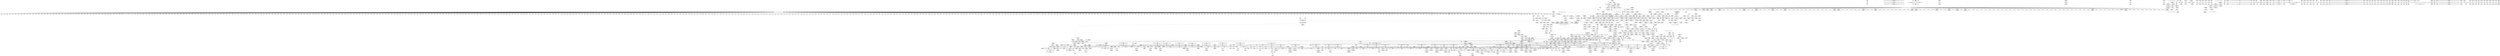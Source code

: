 digraph {
	CE0x40c6900 [shape=record,shape=Mrecord,label="{CE0x40c6900|get_current:tmp1}"]
	CE0x40f1170 [shape=record,shape=Mrecord,label="{CE0x40f1170|common_perm_create:tmp20|security/apparmor/lsm.c,251|*SummSource*}"]
	CE0x41e59b0 [shape=record,shape=Mrecord,label="{CE0x41e59b0|VOIDTB_TE:_CE_91,92_}"]
	CE0x41dd460 [shape=record,shape=Mrecord,label="{CE0x41dd460|aa_cred_profile:tmp26|security/apparmor/include/context.h,100}"]
	CE0x4210eb0 [shape=record,shape=Mrecord,label="{CE0x4210eb0|72:_i32,_:_CRE_147,148_}"]
	CE0x42295b0 [shape=record,shape=Mrecord,label="{CE0x42295b0|72:_i32,_:_CRE_982,983_}"]
	CE0x40c1df0 [shape=record,shape=Mrecord,label="{CE0x40c1df0|apparmor_path_symlink:call|security/apparmor/lsm.c,298|*SummSink*}"]
	CE0x41c6a60 [shape=record,shape=Mrecord,label="{CE0x41c6a60|__aa_current_profile:tmp17|security/apparmor/include/context.h,138|*SummSource*}"]
	CE0x4214700 [shape=record,shape=Mrecord,label="{CE0x4214700|72:_i32,_:_CRE_200,201_}"]
	CE0x41d1fb0 [shape=record,shape=Mrecord,label="{CE0x41d1fb0|i64_2|*Constant*}"]
	CE0x4159a70 [shape=record,shape=Mrecord,label="{CE0x4159a70|i32_100|*Constant*|*SummSink*}"]
	CE0x41786c0 [shape=record,shape=Mrecord,label="{CE0x41786c0|VOIDTB_TE:_CE_280,288_}"]
	CE0x41c3800 [shape=record,shape=Mrecord,label="{CE0x41c3800|_call_void_lockdep_rcu_suspicious(i8*_getelementptr_inbounds_(_36_x_i8_,_36_x_i8_*_.str12,_i32_0,_i32_0),_i32_138,_i8*_getelementptr_inbounds_(_45_x_i8_,_45_x_i8_*_.str14,_i32_0,_i32_0))_#7,_!dbg_!15483|security/apparmor/include/context.h,138}"]
	CE0x40ecea0 [shape=record,shape=Mrecord,label="{CE0x40ecea0|i8*_getelementptr_inbounds_(_45_x_i8_,_45_x_i8_*_.str14,_i32_0,_i32_0)|*Constant*|*SummSink*}"]
	CE0x4218f40 [shape=record,shape=Mrecord,label="{CE0x4218f40|72:_i32,_:_CRE_295,296_}"]
	CE0x41b9040 [shape=record,shape=Mrecord,label="{CE0x41b9040|__aa_current_profile:land.lhs.true|*SummSink*}"]
	CE0x4211730 [shape=record,shape=Mrecord,label="{CE0x4211730|72:_i32,_:_CRE_155,156_}"]
	CE0x4213710 [shape=record,shape=Mrecord,label="{CE0x4213710|72:_i32,_:_CRE_185,186_}"]
	CE0x4211c80 [shape=record,shape=Mrecord,label="{CE0x4211c80|72:_i32,_:_CRE_160,161_}"]
	CE0x40c28e0 [shape=record,shape=Mrecord,label="{CE0x40c28e0|common_perm_create:tobool|security/apparmor/lsm.c,251|*SummSink*}"]
	CE0x412e220 [shape=record,shape=Mrecord,label="{CE0x412e220|common_perm_create:tmp28|security/apparmor/lsm.c,253|*SummSource*}"]
	CE0x413bae0 [shape=record,shape=Mrecord,label="{CE0x413bae0|common_perm_create:tmp37|security/apparmor/lsm.c,257|*SummSink*}"]
	CE0x41b9e70 [shape=record,shape=Mrecord,label="{CE0x41b9e70|i64*_getelementptr_inbounds_(_2_x_i64_,_2_x_i64_*___llvm_gcov_ctr112,_i64_0,_i64_1)|*Constant*}"]
	CE0x41e7940 [shape=record,shape=Mrecord,label="{CE0x41e7940|aa_cred_profile:tmp19|security/apparmor/include/context.h,100}"]
	CE0x40e7b00 [shape=record,shape=Mrecord,label="{CE0x40e7b00|mediated_filesystem:tmp|*SummSink*}"]
	CE0x40c4320 [shape=record,shape=Mrecord,label="{CE0x40c4320|common_perm_create:tmp3|*SummSink*}"]
	CE0x4107a50 [shape=record,shape=Mrecord,label="{CE0x4107a50|104:_%struct.inode*,_:_CRE_164,165_}"]
	CE0x41e76c0 [shape=record,shape=Mrecord,label="{CE0x41e76c0|aa_cred_profile:tmp18|security/apparmor/include/context.h,100|*SummSource*}"]
	CE0x41c31a0 [shape=record,shape=Mrecord,label="{CE0x41c31a0|__aa_current_profile:tmp16|security/apparmor/include/context.h,138|*SummSource*}"]
	CE0x40d5550 [shape=record,shape=Mrecord,label="{CE0x40d5550|common_perm_create:tmp16|security/apparmor/lsm.c,251}"]
	CE0x4125000 [shape=record,shape=Mrecord,label="{CE0x4125000|get_current:tmp|*SummSource*}"]
	CE0x4178b40 [shape=record,shape=Mrecord,label="{CE0x4178b40|VOIDTB_TE:_CE_305,306_}"]
	CE0x40e5500 [shape=record,shape=Mrecord,label="{CE0x40e5500|mediated_filesystem:tmp1|*SummSink*}"]
	CE0x41070d0 [shape=record,shape=Mrecord,label="{CE0x41070d0|104:_%struct.inode*,_:_CRE_156,157_}"]
	CE0x412b3b0 [shape=record,shape=Mrecord,label="{CE0x412b3b0|104:_%struct.inode*,_:_CRE_218,219_}"]
	CE0x40bef00 [shape=record,shape=Mrecord,label="{CE0x40bef00|GLOBAL:common_perm_create|*Constant*|*SummSource*}"]
	CE0x41d3560 [shape=record,shape=Mrecord,label="{CE0x41d3560|aa_cred_profile:tmp12|security/apparmor/include/context.h,100}"]
	CE0x412c110 [shape=record,shape=Mrecord,label="{CE0x412c110|104:_%struct.inode*,_:_CRE_256,264_|*MultipleSource*|*LoadInst*|security/apparmor/lsm.c,253|security/apparmor/lsm.c,253}"]
	CE0x41a3860 [shape=record,shape=Mrecord,label="{CE0x41a3860|i64_-2147483648|*Constant*|*SummSink*}"]
	CE0x40f8710 [shape=record,shape=Mrecord,label="{CE0x40f8710|common_perm_create:cond|security/apparmor/lsm.c, 251|*SummSink*}"]
	CE0x419cd60 [shape=record,shape=Mrecord,label="{CE0x419cd60|mediated_filesystem:lnot|security/apparmor/include/apparmor.h,117|*SummSource*}"]
	CE0x40da9f0 [shape=record,shape=Mrecord,label="{CE0x40da9f0|common_perm_create:tmp7|security/apparmor/lsm.c,251}"]
	CE0x41bf480 [shape=record,shape=Mrecord,label="{CE0x41bf480|aa_cred_profile:tmp1|*SummSource*}"]
	CE0x4192870 [shape=record,shape=Mrecord,label="{CE0x4192870|aa_cred_profile:do.end|*SummSource*}"]
	CE0x412ac10 [shape=record,shape=Mrecord,label="{CE0x412ac10|i64*_getelementptr_inbounds_(_2_x_i64_,_2_x_i64_*___llvm_gcov_ctr56,_i64_0,_i64_0)|*Constant*}"]
	CE0x4214a30 [shape=record,shape=Mrecord,label="{CE0x4214a30|72:_i32,_:_CRE_203,204_}"]
	CE0x4226910 [shape=record,shape=Mrecord,label="{CE0x4226910|72:_i32,_:_CRE_905,906_}"]
	CE0x41b3df0 [shape=record,shape=Mrecord,label="{CE0x41b3df0|__aa_current_profile:tmp11|security/apparmor/include/context.h,138|*SummSource*}"]
	CE0x4227d40 [shape=record,shape=Mrecord,label="{CE0x4227d40|72:_i32,_:_CRE_924,925_}"]
	CE0x40ec710 [shape=record,shape=Mrecord,label="{CE0x40ec710|common_perm_create:tobool5|security/apparmor/lsm.c,253|*SummSource*}"]
	CE0x4211400 [shape=record,shape=Mrecord,label="{CE0x4211400|72:_i32,_:_CRE_152,153_}"]
	CE0x4229b30 [shape=record,shape=Mrecord,label="{CE0x4229b30|72:_i32,_:_CRE_1000,1008_}"]
	CE0x40cf680 [shape=record,shape=Mrecord,label="{CE0x40cf680|i16_-24576|*Constant*|*SummSink*}"]
	CE0x41399c0 [shape=record,shape=Mrecord,label="{CE0x41399c0|common_perm_dir_dentry:dentry|Function::common_perm_dir_dentry&Arg::dentry::|*SummSink*}"]
	CE0x4228290 [shape=record,shape=Mrecord,label="{CE0x4228290|72:_i32,_:_CRE_929,930_}"]
	CE0x4108e80 [shape=record,shape=Mrecord,label="{CE0x4108e80|104:_%struct.inode*,_:_CRE_181,182_}"]
	CE0x41bb8b0 [shape=record,shape=Mrecord,label="{CE0x41bb8b0|__aa_current_profile:tmp4|security/apparmor/include/context.h,138}"]
	CE0x419bc30 [shape=record,shape=Mrecord,label="{CE0x419bc30|i64*_getelementptr_inbounds_(_5_x_i64_,_5_x_i64_*___llvm_gcov_ctr57,_i64_0,_i64_3)|*Constant*|*SummSource*}"]
	CE0x4214b40 [shape=record,shape=Mrecord,label="{CE0x4214b40|72:_i32,_:_CRE_204,205_}"]
	CE0x412e4e0 [shape=record,shape=Mrecord,label="{CE0x412e4e0|i64_12|*Constant*}"]
	CE0x412db00 [shape=record,shape=Mrecord,label="{CE0x412db00|104:_%struct.inode*,_:_CRE_316,317_}"]
	CE0x417ebf0 [shape=record,shape=Mrecord,label="{CE0x417ebf0|VOIDTB_TE:_CE_206,207_}"]
	CE0x40c2460 [shape=record,shape=Mrecord,label="{CE0x40c2460|GLOBAL:current_task|Global_var:current_task}"]
	CE0x41ba380 [shape=record,shape=Mrecord,label="{CE0x41ba380|VOIDTB_TE:_CE_95,96_}"]
	CE0x40b30a0 [shape=record,shape=Mrecord,label="{CE0x40b30a0|apparmor_path_symlink:bb}"]
	CE0x40bf060 [shape=record,shape=Mrecord,label="{CE0x40bf060|GLOBAL:common_perm_create|*Constant*|*SummSink*}"]
	CE0x4220640 [shape=record,shape=Mrecord,label="{CE0x4220640|72:_i32,_:_CRE_601,602_}"]
	CE0x41b8170 [shape=record,shape=Mrecord,label="{CE0x41b8170|COLLAPSED:_GCMRE___llvm_gcov_ctr58_internal_global_11_x_i64_zeroinitializer:_elem_0:default:}"]
	CE0x41d5b30 [shape=record,shape=Mrecord,label="{CE0x41d5b30|VOIDTB_TE:_CE_187,188_}"]
	CE0x40f3e40 [shape=record,shape=Mrecord,label="{CE0x40f3e40|common_perm_create:tmp18|security/apparmor/lsm.c,251}"]
	CE0x42122e0 [shape=record,shape=Mrecord,label="{CE0x42122e0|72:_i32,_:_CRE_166,167_}"]
	CE0x40f61c0 [shape=record,shape=Mrecord,label="{CE0x40f61c0|i64*_getelementptr_inbounds_(_2_x_i64_,_2_x_i64_*___llvm_gcov_ctr56,_i64_0,_i64_0)|*Constant*|*SummSink*}"]
	CE0x41e7650 [shape=record,shape=Mrecord,label="{CE0x41e7650|aa_cred_profile:tmp18|security/apparmor/include/context.h,100}"]
	CE0x421bf10 [shape=record,shape=Mrecord,label="{CE0x421bf10|72:_i32,_:_CRE_481,482_}"]
	CE0x42167f0 [shape=record,shape=Mrecord,label="{CE0x42167f0|72:_i32,_:_CRE_258,259_}"]
	CE0x40bbb80 [shape=record,shape=Mrecord,label="{CE0x40bbb80|common_perm_create:tmp4|security/apparmor/lsm.c,251|*SummSink*}"]
	CE0x412e870 [shape=record,shape=Mrecord,label="{CE0x412e870|common_perm_create:tmp29|security/apparmor/lsm.c,253}"]
	CE0x40f2fc0 [shape=record,shape=Mrecord,label="{CE0x40f2fc0|0:_%struct.vfsmount*,_8:_%struct.dentry*,_:_CRE_8,16_|*MultipleSource*|Function::common_perm_create&Arg::dir::|Function::apparmor_path_symlink&Arg::dir::|security/apparmor/lsm.c,253}"]
	CE0x4138f60 [shape=record,shape=Mrecord,label="{CE0x4138f60|common_perm_dir_dentry:op|Function::common_perm_dir_dentry&Arg::op::|*SummSource*}"]
	CE0x41b3150 [shape=record,shape=Mrecord,label="{CE0x41b3150|__aa_current_profile:tmp|*SummSink*}"]
	CE0x417f580 [shape=record,shape=Mrecord,label="{CE0x417f580|VOIDTB_TE:_CE_215,216_}"]
	CE0x418db60 [shape=record,shape=Mrecord,label="{CE0x418db60|common_perm:cond|Function::common_perm&Arg::cond::}"]
	CE0x40f8e60 [shape=record,shape=Mrecord,label="{CE0x40f8e60|i64*_getelementptr_inbounds_(_17_x_i64_,_17_x_i64_*___llvm_gcov_ctr60,_i64_0,_i64_1)|*Constant*|*SummSink*}"]
	CE0x40f39b0 [shape=record,shape=Mrecord,label="{CE0x40f39b0|GLOBAL:get_current|*Constant*}"]
	CE0x41c14c0 [shape=record,shape=Mrecord,label="{CE0x41c14c0|aa_cred_profile:tmp7|security/apparmor/include/context.h,100}"]
	CE0x40b3710 [shape=record,shape=Mrecord,label="{CE0x40b3710|COLLAPSED:_GCMRE___llvm_gcov_ctr64_internal_global_2_x_i64_zeroinitializer:_elem_0:default:}"]
	CE0x40f60a0 [shape=record,shape=Mrecord,label="{CE0x40f60a0|common_perm_create:land.lhs.true|*SummSource*}"]
	CE0x4104bc0 [shape=record,shape=Mrecord,label="{CE0x4104bc0|104:_%struct.inode*,_:_CRE_56,64_|*MultipleSource*|*LoadInst*|security/apparmor/lsm.c,253|security/apparmor/lsm.c,253}"]
	CE0x410ab00 [shape=record,shape=Mrecord,label="{CE0x410ab00|104:_%struct.inode*,_:_CRE_205,206_}"]
	CE0x41a3930 [shape=record,shape=Mrecord,label="{CE0x41a3930|i64_0|*Constant*}"]
	CE0x40d8aa0 [shape=record,shape=Mrecord,label="{CE0x40d8aa0|common_perm_create:tmp2|*SummSink*}"]
	CE0x42296c0 [shape=record,shape=Mrecord,label="{CE0x42296c0|72:_i32,_:_CRE_983,984_}"]
	"CONST[source:0(mediator),value:0(static)][purpose:{operation}][SrcIdx:5]"
	CE0x40d3b50 [shape=record,shape=Mrecord,label="{CE0x40d3b50|GLOBAL:lockdep_rcu_suspicious|*Constant*|*SummSink*}"]
	CE0x417f360 [shape=record,shape=Mrecord,label="{CE0x417f360|VOIDTB_TE:_CE_213,214_}"]
	CE0x412d770 [shape=record,shape=Mrecord,label="{CE0x412d770|104:_%struct.inode*,_:_CRE_313,314_}"]
	CE0x40b3150 [shape=record,shape=Mrecord,label="{CE0x40b3150|i64*_getelementptr_inbounds_(_2_x_i64_,_2_x_i64_*___llvm_gcov_ctr64,_i64_0,_i64_0)|*Constant*}"]
	CE0x40ef930 [shape=record,shape=Mrecord,label="{CE0x40ef930|i32_78|*Constant*|*SummSource*}"]
	CE0x40cf1d0 [shape=record,shape=Mrecord,label="{CE0x40cf1d0|i64_0|*Constant*|*SummSource*}"]
	CE0x40e25c0 [shape=record,shape=Mrecord,label="{CE0x40e25c0|i64_5|*Constant*|*SummSink*}"]
	CE0x40e0cb0 [shape=record,shape=Mrecord,label="{CE0x40e0cb0|i32_0|*Constant*|*SummSink*}"]
	CE0x41df5b0 [shape=record,shape=Mrecord,label="{CE0x41df5b0|aa_cred_profile:profile11|security/apparmor/include/context.h,101|*SummSource*}"]
	CE0x41790b0 [shape=record,shape=Mrecord,label="{CE0x41790b0|VOIDTB_TE:_CE_312,313_}"]
	CE0x42140a0 [shape=record,shape=Mrecord,label="{CE0x42140a0|72:_i32,_:_CRE_194,195_}"]
	CE0x41ec340 [shape=record,shape=Mrecord,label="{CE0x41ec340|VOIDTB_TE:_CE_150,151_}"]
	CE0x41a0ce0 [shape=record,shape=Mrecord,label="{CE0x41a0ce0|common_perm_dir_dentry:dentry2|security/apparmor/lsm.c,189}"]
	CE0x40f7450 [shape=record,shape=Mrecord,label="{CE0x40f7450|common_perm:tmp3|security/apparmor/lsm.c,169|*SummSource*}"]
	CE0x41082a0 [shape=record,shape=Mrecord,label="{CE0x41082a0|104:_%struct.inode*,_:_CRE_171,172_}"]
	CE0x4137610 [shape=record,shape=Mrecord,label="{CE0x4137610|common_perm:tmp10|security/apparmor/lsm.c,172|*SummSource*}"]
	CE0x41380c0 [shape=record,shape=Mrecord,label="{CE0x41380c0|__aa_current_profile:tobool1|security/apparmor/include/context.h,138|*SummSource*}"]
	CE0x419c1b0 [shape=record,shape=Mrecord,label="{CE0x419c1b0|mediated_filesystem:and|security/apparmor/include/apparmor.h,117|*SummSource*}"]
	CE0x41c9d20 [shape=record,shape=Mrecord,label="{CE0x41c9d20|__aa_current_profile:tmp19|security/apparmor/include/context.h,138}"]
	CE0x41e7b60 [shape=record,shape=Mrecord,label="{CE0x41e7b60|aa_cred_profile:if.then|*SummSource*}"]
	CE0x4179710 [shape=record,shape=Mrecord,label="{CE0x4179710|VOIDTB_TE:_CE_318,319_}"]
	CE0x4105ac0 [shape=record,shape=Mrecord,label="{CE0x4105ac0|104:_%struct.inode*,_:_CRE_94,95_}"]
	CE0x4197f40 [shape=record,shape=Mrecord,label="{CE0x4197f40|aa_path_perm:profile|Function::aa_path_perm&Arg::profile::|*SummSink*}"]
	CE0x4212940 [shape=record,shape=Mrecord,label="{CE0x4212940|72:_i32,_:_CRE_172,173_}"]
	CE0x4228e70 [shape=record,shape=Mrecord,label="{CE0x4228e70|72:_i32,_:_CRE_968,976_}"]
	CE0x41778c0 [shape=record,shape=Mrecord,label="{CE0x41778c0|VOIDTB_TE:_CE_218,219_}"]
	CE0x4178250 [shape=record,shape=Mrecord,label="{CE0x4178250|VOIDTB_TE:_CE_248,256_}"]
	CE0x40d22f0 [shape=record,shape=Mrecord,label="{CE0x40d22f0|common_perm_create:do.end}"]
	CE0x41911a0 [shape=record,shape=Mrecord,label="{CE0x41911a0|COLLAPSED:_GCMRE___llvm_gcov_ctr57_internal_global_5_x_i64_zeroinitializer:_elem_0:default:}"]
	CE0x421c790 [shape=record,shape=Mrecord,label="{CE0x421c790|72:_i32,_:_CRE_496,500_}"]
	CE0x4227f60 [shape=record,shape=Mrecord,label="{CE0x4227f60|72:_i32,_:_CRE_926,927_}"]
	CE0x40ec1f0 [shape=record,shape=Mrecord,label="{CE0x40ec1f0|aa_path_perm:entry|*SummSource*}"]
	CE0x40f3300 [shape=record,shape=Mrecord,label="{CE0x40f3300|common_perm_create:tmp22|*LoadInst*|security/apparmor/lsm.c,253|*SummSink*}"]
	CE0x41e7730 [shape=record,shape=Mrecord,label="{CE0x41e7730|aa_cred_profile:tmp18|security/apparmor/include/context.h,100|*SummSink*}"]
	CE0x4106e70 [shape=record,shape=Mrecord,label="{CE0x4106e70|104:_%struct.inode*,_:_CRE_154,155_}"]
	CE0x412f760 [shape=record,shape=Mrecord,label="{CE0x412f760|i64*_getelementptr_inbounds_(_17_x_i64_,_17_x_i64_*___llvm_gcov_ctr60,_i64_0,_i64_14)|*Constant*|*SummSink*}"]
	CE0x40ef490 [shape=record,shape=Mrecord,label="{CE0x40ef490|i64*_getelementptr_inbounds_(_17_x_i64_,_17_x_i64_*___llvm_gcov_ctr60,_i64_0,_i64_9)|*Constant*|*SummSink*}"]
	CE0x40e0d50 [shape=record,shape=Mrecord,label="{CE0x40e0d50|common_perm_create:uid|security/apparmor/lsm.c,251|*SummSource*}"]
	CE0x4138ae0 [shape=record,shape=Mrecord,label="{CE0x4138ae0|common_perm_dir_dentry:entry|*SummSink*}"]
	CE0x41ca110 [shape=record,shape=Mrecord,label="{CE0x41ca110|__aa_current_profile:tmp20|security/apparmor/include/context.h,138}"]
	CE0x4139500 [shape=record,shape=Mrecord,label="{CE0x4139500|common_perm_dir_dentry:dentry|Function::common_perm_dir_dentry&Arg::dentry::}"]
	CE0x41ccce0 [shape=record,shape=Mrecord,label="{CE0x41ccce0|aa_cred_profile:entry|*SummSink*}"]
	CE0x419ef20 [shape=record,shape=Mrecord,label="{CE0x419ef20|_call_void_mcount()_#2|*SummSink*}"]
	"CONST[source:2(external),value:2(dynamic)][purpose:{object}][SrcIdx:3]"
	CE0x4122230 [shape=record,shape=Mrecord,label="{CE0x4122230|i32_8|*Constant*}"]
	CE0x40c3400 [shape=record,shape=Mrecord,label="{CE0x40c3400|get_current:tmp4|./arch/x86/include/asm/current.h,14}"]
	CE0x4108d50 [shape=record,shape=Mrecord,label="{CE0x4108d50|104:_%struct.inode*,_:_CRE_180,181_}"]
	CE0x410ac30 [shape=record,shape=Mrecord,label="{CE0x410ac30|104:_%struct.inode*,_:_CRE_206,207_}"]
	CE0x40f3a90 [shape=record,shape=Mrecord,label="{CE0x40f3a90|common_perm_create:tmp17|security/apparmor/lsm.c,251|*SummSource*}"]
	CE0x41976f0 [shape=record,shape=Mrecord,label="{CE0x41976f0|aa_path_perm:entry|*SummSink*}"]
	CE0x40e2a00 [shape=record,shape=Mrecord,label="{CE0x40e2a00|i64_4|*Constant*|*SummSource*}"]
	CE0x4194c10 [shape=record,shape=Mrecord,label="{CE0x4194c10|common_perm:tmp2|security/apparmor/lsm.c,169|*SummSource*}"]
	CE0x4105990 [shape=record,shape=Mrecord,label="{CE0x4105990|104:_%struct.inode*,_:_CRE_93,94_}"]
	CE0x42253d0 [shape=record,shape=Mrecord,label="{CE0x42253d0|72:_i32,_:_CRE_885,886_}"]
	CE0x413a100 [shape=record,shape=Mrecord,label="{CE0x413a100|common_perm_dir_dentry:cond|Function::common_perm_dir_dentry&Arg::cond::}"]
	CE0x412ca50 [shape=record,shape=Mrecord,label="{CE0x412ca50|104:_%struct.inode*,_:_CRE_296,304_|*MultipleSource*|*LoadInst*|security/apparmor/lsm.c,253|security/apparmor/lsm.c,253}"]
	CE0x40c4f10 [shape=record,shape=Mrecord,label="{CE0x40c4f10|common_perm_create:tmp8|security/apparmor/lsm.c,251}"]
	CE0x40f03e0 [shape=record,shape=Mrecord,label="{CE0x40f03e0|common_perm_create:tmp19|security/apparmor/lsm.c,251|*SummSource*}"]
	"CONST[source:0(mediator),value:0(static)][purpose:{operation}][SnkIdx:4]"
	CE0x3e43b70 [shape=record,shape=Mrecord,label="{CE0x3e43b70|common_perm_create:op|Function::common_perm_create&Arg::op::|*SummSource*}"]
	CE0x41bb230 [shape=record,shape=Mrecord,label="{CE0x41bb230|__aa_current_profile:land.lhs.true2|*SummSink*}"]
	CE0x4210110 [shape=record,shape=Mrecord,label="{CE0x4210110|72:_i32,_:_CRE_120,128_}"]
	CE0x413b7d0 [shape=record,shape=Mrecord,label="{CE0x413b7d0|common_perm_create:tmp37|security/apparmor/lsm.c,257|*SummSource*}"]
	CE0x415cb70 [shape=record,shape=Mrecord,label="{CE0x415cb70|void_(i8*,_i32,_i64)*_asm_sideeffect_1:_09ud2_0A.pushsection___bug_table,_22a_22_0A2:_09.long_1b_-_2b,_$_0:c_-_2b_0A_09.word_$_1:c_,_0_0A_09.org_2b+$_2:c_0A.popsection_,_i,i,i,_dirflag_,_fpsr_,_flags_|*SummSink*}"]
	CE0x41eb820 [shape=record,shape=Mrecord,label="{CE0x41eb820|_call_void_mcount()_#2}"]
	CE0x41e2f90 [shape=record,shape=Mrecord,label="{CE0x41e2f90|aa_cred_profile:expval|security/apparmor/include/context.h,100|*SummSource*}"]
	CE0x41ed330 [shape=record,shape=Mrecord,label="{CE0x41ed330|aa_cred_profile:do.end10}"]
	CE0x41045e0 [shape=record,shape=Mrecord,label="{CE0x41045e0|104:_%struct.inode*,_:_CRE_24,40_|*MultipleSource*|*LoadInst*|security/apparmor/lsm.c,253|security/apparmor/lsm.c,253}"]
	CE0x4220860 [shape=record,shape=Mrecord,label="{CE0x4220860|72:_i32,_:_CRE_603,604_}"]
	CE0x40d0bc0 [shape=record,shape=Mrecord,label="{CE0x40d0bc0|mediated_filesystem:inode|Function::mediated_filesystem&Arg::inode::|*SummSink*}"]
	CE0x41d6230 [shape=record,shape=Mrecord,label="{CE0x41d6230|aa_cred_profile:tmp13}"]
	CE0x41cc1f0 [shape=record,shape=Mrecord,label="{CE0x41cc1f0|__aa_current_profile:call4|security/apparmor/include/context.h,138|*SummSource*}"]
	CE0x40c3cc0 [shape=record,shape=Mrecord,label="{CE0x40c3cc0|_ret_%struct.task_struct*_%tmp4,_!dbg_!15471|./arch/x86/include/asm/current.h,14}"]
	CE0x4219d10 [shape=record,shape=Mrecord,label="{CE0x4219d10|72:_i32,_:_CRE_308,309_}"]
	CE0x40f59a0 [shape=record,shape=Mrecord,label="{CE0x40f59a0|i64*_getelementptr_inbounds_(_16_x_i64_,_16_x_i64_*___llvm_gcov_ctr46,_i64_0,_i64_4)|*Constant*|*SummSource*}"]
	CE0x41e13d0 [shape=record,shape=Mrecord,label="{CE0x41e13d0|VOIDTB_TE:_CE_202,203_}"]
	CE0x413c3e0 [shape=record,shape=Mrecord,label="{CE0x413c3e0|get_current:bb|*SummSink*}"]
	CE0x40becb0 [shape=record,shape=Mrecord,label="{CE0x40becb0|common_perm_create:tmp1|*SummSink*}"]
	CE0x40dac30 [shape=record,shape=Mrecord,label="{CE0x40dac30|common_perm_create:tmp7|security/apparmor/lsm.c,251|*SummSource*}"]
	CE0x41dedb0 [shape=record,shape=Mrecord,label="{CE0x41dedb0|aa_cred_profile:tmp29|security/apparmor/include/context.h,100|*SummSource*}"]
	CE0x421c240 [shape=record,shape=Mrecord,label="{CE0x421c240|72:_i32,_:_CRE_484,485_}"]
	CE0x4133320 [shape=record,shape=Mrecord,label="{CE0x4133320|common_perm:error.0}"]
	CE0x41b5130 [shape=record,shape=Mrecord,label="{CE0x41b5130|__aa_current_profile:tmp10|security/apparmor/include/context.h,138}"]
	CE0x41779d0 [shape=record,shape=Mrecord,label="{CE0x41779d0|VOIDTB_TE:_CE_219,220_}"]
	CE0x421e440 [shape=record,shape=Mrecord,label="{CE0x421e440|72:_i32,_:_CRE_569,570_}"]
	CE0x421edd0 [shape=record,shape=Mrecord,label="{CE0x421edd0|72:_i32,_:_CRE_578,579_}"]
	CE0x42240b0 [shape=record,shape=Mrecord,label="{CE0x42240b0|72:_i32,_:_CRE_867,868_}"]
	CE0x41b3ad0 [shape=record,shape=Mrecord,label="{CE0x41b3ad0|__aa_current_profile:tmp10|security/apparmor/include/context.h,138|*SummSink*}"]
	CE0x40f7560 [shape=record,shape=Mrecord,label="{CE0x40f7560|i64_0|*Constant*}"]
	CE0x413c060 [shape=record,shape=Mrecord,label="{CE0x413c060|common_perm_create:tmp38|security/apparmor/lsm.c,257|*SummSink*}"]
	CE0x40c6000 [shape=record,shape=Mrecord,label="{CE0x40c6000|apparmor_path_symlink:call|security/apparmor/lsm.c,298}"]
	CE0x41eccb0 [shape=record,shape=Mrecord,label="{CE0x41eccb0|aa_cred_profile:tmp21|security/apparmor/include/context.h,100|*SummSink*}"]
	CE0x419b7f0 [shape=record,shape=Mrecord,label="{CE0x419b7f0|common_perm:tmp6|security/apparmor/lsm.c,169|*SummSink*}"]
	CE0x4227b20 [shape=record,shape=Mrecord,label="{CE0x4227b20|72:_i32,_:_CRE_922,923_}"]
	CE0x41bd6e0 [shape=record,shape=Mrecord,label="{CE0x41bd6e0|aa_cred_profile:lnot2|security/apparmor/include/context.h,100|*SummSink*}"]
	CE0x4178d80 [shape=record,shape=Mrecord,label="{CE0x4178d80|VOIDTB_TE:_CE_309,310_}"]
	CE0x40c14f0 [shape=record,shape=Mrecord,label="{CE0x40c14f0|i64_1|*Constant*|*SummSource*}"]
	CE0x41ccd50 [shape=record,shape=Mrecord,label="{CE0x41ccd50|aa_cred_profile:cred|Function::aa_cred_profile&Arg::cred::}"]
	CE0x4109210 [shape=record,shape=Mrecord,label="{CE0x4109210|104:_%struct.inode*,_:_CRE_184,185_}"]
	CE0x41d5e60 [shape=record,shape=Mrecord,label="{CE0x41d5e60|VOIDTB_TE:_CE_190,191_}"]
	CE0x415a2d0 [shape=record,shape=Mrecord,label="{CE0x415a2d0|aa_cred_profile:tmp22|security/apparmor/include/context.h,100}"]
	CE0x415aec0 [shape=record,shape=Mrecord,label="{CE0x415aec0|i64*_getelementptr_inbounds_(_16_x_i64_,_16_x_i64_*___llvm_gcov_ctr46,_i64_0,_i64_10)|*Constant*|*SummSource*}"]
	CE0x4217c20 [shape=record,shape=Mrecord,label="{CE0x4217c20|72:_i32,_:_CRE_277,278_}"]
	CE0x421a7e0 [shape=record,shape=Mrecord,label="{CE0x421a7e0|72:_i32,_:_CRE_360,376_}"]
	CE0x4213820 [shape=record,shape=Mrecord,label="{CE0x4213820|72:_i32,_:_CRE_186,187_}"]
	CE0x40e58f0 [shape=record,shape=Mrecord,label="{CE0x40e58f0|i64*_getelementptr_inbounds_(_2_x_i64_,_2_x_i64_*___llvm_gcov_ctr112,_i64_0,_i64_0)|*Constant*}"]
	CE0x41c45b0 [shape=record,shape=Mrecord,label="{CE0x41c45b0|i1_true|*Constant*}"]
	CE0x4219270 [shape=record,shape=Mrecord,label="{CE0x4219270|72:_i32,_:_CRE_298,299_}"]
	CE0x4192ce0 [shape=record,shape=Mrecord,label="{CE0x4192ce0|GLOBAL:__aa_current_profile|*Constant*|*SummSink*}"]
	CE0x40c86e0 [shape=record,shape=Mrecord,label="{CE0x40c86e0|_call_void_mcount()_#2|*SummSink*}"]
	CE0x41bb0e0 [shape=record,shape=Mrecord,label="{CE0x41bb0e0|__aa_current_profile:land.lhs.true2|*SummSource*}"]
	CE0x40b1a30 [shape=record,shape=Mrecord,label="{CE0x40b1a30|i64*_getelementptr_inbounds_(_2_x_i64_,_2_x_i64_*___llvm_gcov_ctr56,_i64_0,_i64_1)|*Constant*}"]
	CE0x40be010 [shape=record,shape=Mrecord,label="{CE0x40be010|i64_2|*Constant*|*SummSource*}"]
	CE0x40eed90 [shape=record,shape=Mrecord,label="{CE0x40eed90|GLOBAL:common_perm_dir_dentry|*Constant*|*SummSink*}"]
	CE0x41b5940 [shape=record,shape=Mrecord,label="{CE0x41b5940|i64*_getelementptr_inbounds_(_16_x_i64_,_16_x_i64_*___llvm_gcov_ctr46,_i64_0,_i64_1)|*Constant*}"]
	CE0x4219f30 [shape=record,shape=Mrecord,label="{CE0x4219f30|72:_i32,_:_CRE_310,311_}"]
	CE0x41e0c60 [shape=record,shape=Mrecord,label="{CE0x41e0c60|VOIDTB_TE:_CE_195,196_}"]
	CE0x42123f0 [shape=record,shape=Mrecord,label="{CE0x42123f0|72:_i32,_:_CRE_167,168_}"]
	CE0x42274c0 [shape=record,shape=Mrecord,label="{CE0x42274c0|72:_i32,_:_CRE_916,917_}"]
	CE0x419dd10 [shape=record,shape=Mrecord,label="{CE0x419dd10|aa_cred_profile:lnot.ext|security/apparmor/include/context.h,100|*SummSink*}"]
	CE0x41e8370 [shape=record,shape=Mrecord,label="{CE0x41e8370|aa_cred_profile:tmp19|security/apparmor/include/context.h,100|*SummSink*}"]
	CE0x41cb2f0 [shape=record,shape=Mrecord,label="{CE0x41cb2f0|_ret_%struct.task_struct*_%tmp4,_!dbg_!15471|./arch/x86/include/asm/current.h,14}"]
	CE0x41e1730 [shape=record,shape=Mrecord,label="{CE0x41e1730|aa_cred_profile:tmp32|security/apparmor/include/context.h,101|*SummSink*}"]
	CE0x412d640 [shape=record,shape=Mrecord,label="{CE0x412d640|104:_%struct.inode*,_:_CRE_312,313_}"]
	CE0x4128310 [shape=record,shape=Mrecord,label="{CE0x4128310|mediated_filesystem:i_sb|security/apparmor/include/apparmor.h,117|*SummSource*}"]
	CE0x4102150 [shape=record,shape=Mrecord,label="{CE0x4102150|common_perm_create:tmp26|security/apparmor/lsm.c,253|*SummSink*}"]
	CE0x4178cb0 [shape=record,shape=Mrecord,label="{CE0x4178cb0|VOIDTB_TE:_CE_308,309_}"]
	CE0x41c2d90 [shape=record,shape=Mrecord,label="{CE0x41c2d90|__aa_current_profile:tmp15|security/apparmor/include/context.h,138|*SummSink*}"]
	CE0x4108170 [shape=record,shape=Mrecord,label="{CE0x4108170|104:_%struct.inode*,_:_CRE_170,171_}"]
	CE0x417eae0 [shape=record,shape=Mrecord,label="{CE0x417eae0|VOIDTB_TE:_CE_205,206_}"]
	CE0x40e5420 [shape=record,shape=Mrecord,label="{CE0x40e5420|mediated_filesystem:tmp1}"]
	CE0x40eb8e0 [shape=record,shape=Mrecord,label="{CE0x40eb8e0|common_perm:call1|security/apparmor/lsm.c,170|*SummSource*}"]
	CE0x417f250 [shape=record,shape=Mrecord,label="{CE0x417f250|VOIDTB_TE:_CE_212,213_}"]
	CE0x40d0040 [shape=record,shape=Mrecord,label="{CE0x40d0040|_ret_i32_%call,_!dbg_!15472|security/apparmor/lsm.c,298}"]
	CE0x40d9580 [shape=record,shape=Mrecord,label="{CE0x40d9580|get_current:tmp2|*SummSink*}"]
	CE0x40b5ba0 [shape=record,shape=Mrecord,label="{CE0x40b5ba0|_call_void_mcount()_#2|*SummSource*}"]
	CE0x40f1900 [shape=record,shape=Mrecord,label="{CE0x40f1900|common_perm_create:tmp21|security/apparmor/lsm.c,251}"]
	CE0x4139680 [shape=record,shape=Mrecord,label="{CE0x4139680|common_perm_dir_dentry:dentry|Function::common_perm_dir_dentry&Arg::dentry::|*SummSource*}"]
	CE0x41b7120 [shape=record,shape=Mrecord,label="{CE0x41b7120|__aa_current_profile:do.body|*SummSource*}"]
	CE0x4190f30 [shape=record,shape=Mrecord,label="{CE0x4190f30|i64*_getelementptr_inbounds_(_5_x_i64_,_5_x_i64_*___llvm_gcov_ctr57,_i64_0,_i64_0)|*Constant*|*SummSink*}"]
	CE0x41e0d70 [shape=record,shape=Mrecord,label="{CE0x41e0d70|VOIDTB_TE:_CE_196,197_}"]
	CE0x4212c70 [shape=record,shape=Mrecord,label="{CE0x4212c70|72:_i32,_:_CRE_175,176_}"]
	CE0x40f2a00 [shape=record,shape=Mrecord,label="{CE0x40f2a00|common_perm_create:mnt|security/apparmor/lsm.c,253|*SummSource*}"]
	CE0x421d560 [shape=record,shape=Mrecord,label="{CE0x421d560|72:_i32,_:_CRE_555,556_}"]
	CE0x41c43f0 [shape=record,shape=Mrecord,label="{CE0x41c43f0|__aa_current_profile:tmp14|security/apparmor/include/context.h,138|*SummSink*}"]
	CE0x40b3540 [shape=record,shape=Mrecord,label="{CE0x40b3540|apparmor_path_symlink:tmp|*SummSink*}"]
	CE0x410a640 [shape=record,shape=Mrecord,label="{CE0x410a640|104:_%struct.inode*,_:_CRE_201,202_}"]
	CE0x40f7690 [shape=record,shape=Mrecord,label="{CE0x40f7690|common_perm:tmp3|security/apparmor/lsm.c,169|*SummSink*}"]
	CE0x40d4070 [shape=record,shape=Mrecord,label="{CE0x40d4070|i8*_getelementptr_inbounds_(_24_x_i8_,_24_x_i8_*_.str8,_i32_0,_i32_0)|*Constant*|*SummSink*}"]
	CE0x4215e60 [shape=record,shape=Mrecord,label="{CE0x4215e60|72:_i32,_:_CRE_249,250_}"]
	CE0x41027a0 [shape=record,shape=Mrecord,label="{CE0x41027a0|common_perm_create:tmp27|*LoadInst*|security/apparmor/lsm.c,253}"]
	CE0x412c880 [shape=record,shape=Mrecord,label="{CE0x412c880|104:_%struct.inode*,_:_CRE_288,296_|*MultipleSource*|*LoadInst*|security/apparmor/lsm.c,253|security/apparmor/lsm.c,253}"]
	CE0x4212500 [shape=record,shape=Mrecord,label="{CE0x4212500|72:_i32,_:_CRE_168,169_}"]
	CE0x40be770 [shape=record,shape=Mrecord,label="{CE0x40be770|i64_1|*Constant*}"]
	CE0x418d200 [shape=record,shape=Mrecord,label="{CE0x418d200|common_perm:path|Function::common_perm&Arg::path::}"]
	CE0x40dea70 [shape=record,shape=Mrecord,label="{CE0x40dea70|common_perm_create:tmp34|security/apparmor/lsm.c,254}"]
	CE0x41eeff0 [shape=record,shape=Mrecord,label="{CE0x41eeff0|aa_cred_profile:tmp17|security/apparmor/include/context.h,100|*SummSource*}"]
	CE0x41b4910 [shape=record,shape=Mrecord,label="{CE0x41b4910|aa_cred_profile:tmp10|security/apparmor/include/context.h,100|*SummSource*}"]
	CE0x40e1f60 [shape=record,shape=Mrecord,label="{CE0x40e1f60|common_perm_create:tobool1|security/apparmor/lsm.c,251|*SummSink*}"]
	CE0x40c3740 [shape=record,shape=Mrecord,label="{CE0x40c3740|get_current:tmp4|./arch/x86/include/asm/current.h,14|*SummSource*}"]
	CE0x3e45100 [shape=record,shape=Mrecord,label="{CE0x3e45100|common_perm_create:op|Function::common_perm_create&Arg::op::|*SummSink*}"]
	CE0x4219490 [shape=record,shape=Mrecord,label="{CE0x4219490|72:_i32,_:_CRE_300,301_}"]
	CE0x4210220 [shape=record,shape=Mrecord,label="{CE0x4210220|72:_i32,_:_CRE_128,136_}"]
	CE0x40d1bd0 [shape=record,shape=Mrecord,label="{CE0x40d1bd0|i64*_getelementptr_inbounds_(_17_x_i64_,_17_x_i64_*___llvm_gcov_ctr60,_i64_0,_i64_6)|*Constant*|*SummSink*}"]
	"CONST[source:0(mediator),value:0(static)][purpose:{operation}][SnkIdx:0]"
	CE0x40c5120 [shape=record,shape=Mrecord,label="{CE0x40c5120|common_perm_create:tmp8|security/apparmor/lsm.c,251|*SummSink*}"]
	CE0x4211a60 [shape=record,shape=Mrecord,label="{CE0x4211a60|72:_i32,_:_CRE_158,159_}"]
	CE0x40eb4c0 [shape=record,shape=Mrecord,label="{CE0x40eb4c0|common_perm:tmp8|security/apparmor/lsm.c,170|*SummSource*}"]
	CE0x40ee6c0 [shape=record,shape=Mrecord,label="{CE0x40ee6c0|common_perm_create:call10|security/apparmor/lsm.c,256}"]
	CE0x40dfef0 [shape=record,shape=Mrecord,label="{CE0x40dfef0|common_perm_create:if.end|*SummSource*}"]
	CE0x421e000 [shape=record,shape=Mrecord,label="{CE0x421e000|72:_i32,_:_CRE_565,566_}"]
	CE0x421b9c0 [shape=record,shape=Mrecord,label="{CE0x421b9c0|72:_i32,_:_CRE_476,477_}"]
	CE0x41c5450 [shape=record,shape=Mrecord,label="{CE0x41c5450|i8*_getelementptr_inbounds_(_36_x_i8_,_36_x_i8_*_.str12,_i32_0,_i32_0)|*Constant*|*SummSource*}"]
	CE0x41b9af0 [shape=record,shape=Mrecord,label="{CE0x41b9af0|aa_cred_profile:tmp1}"]
	CE0x41dcb40 [shape=record,shape=Mrecord,label="{CE0x41dcb40|aa_cred_profile:tmp31|security/apparmor/include/context.h,100}"]
	CE0x415d2b0 [shape=record,shape=Mrecord,label="{CE0x415d2b0|i32_100|*Constant*|*SummSource*}"]
	CE0x41cb630 [shape=record,shape=Mrecord,label="{CE0x41cb630|__aa_current_profile:cred|security/apparmor/include/context.h,138|*SummSource*}"]
	CE0x412e750 [shape=record,shape=Mrecord,label="{CE0x412e750|i64*_getelementptr_inbounds_(_17_x_i64_,_17_x_i64_*___llvm_gcov_ctr60,_i64_0,_i64_14)|*Constant*}"]
	CE0x413c4f0 [shape=record,shape=Mrecord,label="{CE0x413c4f0|i64*_getelementptr_inbounds_(_2_x_i64_,_2_x_i64_*___llvm_gcov_ctr112,_i64_0,_i64_0)|*Constant*}"]
	CE0x41ce0e0 [shape=record,shape=Mrecord,label="{CE0x41ce0e0|aa_cred_profile:do.cond}"]
	CE0x40e2200 [shape=record,shape=Mrecord,label="{CE0x40e2200|i64_5|*Constant*|*SummSource*}"]
	CE0x41b2f60 [shape=record,shape=Mrecord,label="{CE0x41b2f60|aa_cred_profile:lor.end|*SummSink*}"]
	CE0x41e2950 [shape=record,shape=Mrecord,label="{CE0x41e2950|aa_cred_profile:tmp4|*LoadInst*|security/apparmor/include/context.h,99|*SummSink*}"]
	CE0x4128b70 [shape=record,shape=Mrecord,label="{CE0x4128b70|get_current:tmp|*SummSink*}"]
	CE0x41793e0 [shape=record,shape=Mrecord,label="{CE0x41793e0|VOIDTB_TE:_CE_315,316_}"]
	CE0x40e2090 [shape=record,shape=Mrecord,label="{CE0x40e2090|i64_5|*Constant*}"]
	CE0x41d5a20 [shape=record,shape=Mrecord,label="{CE0x41d5a20|VOIDTB_TE:_CE_186,187_}"]
	CE0x40b2630 [shape=record,shape=Mrecord,label="{CE0x40b2630|common_perm_create:do.body}"]
	CE0x41bf0b0 [shape=record,shape=Mrecord,label="{CE0x41bf0b0|i64*_getelementptr_inbounds_(_11_x_i64_,_11_x_i64_*___llvm_gcov_ctr58,_i64_0,_i64_6)|*Constant*|*SummSink*}"]
	CE0x4190a10 [shape=record,shape=Mrecord,label="{CE0x4190a10|_ret_%struct.aa_profile*_%call4,_!dbg_!15494|security/apparmor/include/context.h,138|*SummSink*}"]
	CE0x40e30c0 [shape=record,shape=Mrecord,label="{CE0x40e30c0|common_perm_create:tmp11|security/apparmor/lsm.c,251}"]
	CE0x419c140 [shape=record,shape=Mrecord,label="{CE0x419c140|mediated_filesystem:and|security/apparmor/include/apparmor.h,117}"]
	CE0x40bcec0 [shape=record,shape=Mrecord,label="{CE0x40bcec0|i64*_getelementptr_inbounds_(_2_x_i64_,_2_x_i64_*___llvm_gcov_ctr64,_i64_0,_i64_1)|*Constant*|*SummSink*}"]
	CE0x41ca5a0 [shape=record,shape=Mrecord,label="{CE0x41ca5a0|__aa_current_profile:call3|security/apparmor/include/context.h,138}"]
	CE0x40f6c70 [shape=record,shape=Mrecord,label="{CE0x40f6c70|i64_3|*Constant*}"]
	CE0x40b7280 [shape=record,shape=Mrecord,label="{CE0x40b7280|apparmor_path_symlink:tmp|*SummSource*}"]
	CE0x4212a50 [shape=record,shape=Mrecord,label="{CE0x4212a50|72:_i32,_:_CRE_173,174_}"]
	CE0x40efb00 [shape=record,shape=Mrecord,label="{CE0x40efb00|common_perm_create:cred|security/apparmor/lsm.c,251|*SummSink*}"]
	CE0x4121410 [shape=record,shape=Mrecord,label="{CE0x4121410|i64*_getelementptr_inbounds_(_2_x_i64_,_2_x_i64_*___llvm_gcov_ctr55,_i64_0,_i64_1)|*Constant*|*SummSink*}"]
	CE0x41df540 [shape=record,shape=Mrecord,label="{CE0x41df540|aa_cred_profile:profile11|security/apparmor/include/context.h,101}"]
	CE0x412e980 [shape=record,shape=Mrecord,label="{CE0x412e980|common_perm_create:tmp29|security/apparmor/lsm.c,253|*SummSource*}"]
	CE0x41e90b0 [shape=record,shape=Mrecord,label="{CE0x41e90b0|aa_cred_profile:security|security/apparmor/include/context.h,99|*SummSource*}"]
	CE0x4139f40 [shape=record,shape=Mrecord,label="{CE0x4139f40|common_perm_dir_dentry:mask|Function::common_perm_dir_dentry&Arg::mask::|*SummSource*}"]
	CE0x40eb870 [shape=record,shape=Mrecord,label="{CE0x40eb870|common_perm:call1|security/apparmor/lsm.c,170}"]
	CE0x40f00f0 [shape=record,shape=Mrecord,label="{CE0x40f00f0|common_perm_create:tmp19|security/apparmor/lsm.c,251}"]
	CE0x4220a80 [shape=record,shape=Mrecord,label="{CE0x4220a80|72:_i32,_:_CRE_605,606_}"]
	CE0x40d9510 [shape=record,shape=Mrecord,label="{CE0x40d9510|get_current:tmp2|*SummSource*}"]
	CE0x42177e0 [shape=record,shape=Mrecord,label="{CE0x42177e0|72:_i32,_:_CRE_273,274_}"]
	CE0x40dfb70 [shape=record,shape=Mrecord,label="{CE0x40dfb70|GLOBAL:current_task|Global_var:current_task}"]
	CE0x40e5f10 [shape=record,shape=Mrecord,label="{CE0x40e5f10|mediated_filesystem:tmp4|*LoadInst*|security/apparmor/include/apparmor.h,117|*SummSink*}"]
	CE0x41e5ca0 [shape=record,shape=Mrecord,label="{CE0x41e5ca0|aa_cred_profile:tmp17|security/apparmor/include/context.h,100}"]
	CE0x40d2b10 [shape=record,shape=Mrecord,label="{CE0x40d2b10|i64*_getelementptr_inbounds_(_17_x_i64_,_17_x_i64_*___llvm_gcov_ctr60,_i64_0,_i64_8)|*Constant*|*SummSource*}"]
	CE0x41ebb20 [shape=record,shape=Mrecord,label="{CE0x41ebb20|VOIDTB_TE:_CE_154,155_}"]
	CE0x4215500 [shape=record,shape=Mrecord,label="{CE0x4215500|72:_i32,_:_CRE_240,241_}"]
	CE0x40f0080 [shape=record,shape=Mrecord,label="{CE0x40f0080|i32_10|*Constant*}"]
	CE0x41a01c0 [shape=record,shape=Mrecord,label="{CE0x41a01c0|0:_%struct.vfsmount*,_8:_%struct.dentry*,_:_SCMRE_8,16_|*MultipleSource*|security/apparmor/lsm.c, 189|security/apparmor/lsm.c,189}"]
	CE0x415b640 [shape=record,shape=Mrecord,label="{CE0x415b640|aa_cred_profile:tmp24|security/apparmor/include/context.h,100|*SummSource*}"]
	CE0x40d06f0 [shape=record,shape=Mrecord,label="{CE0x40d06f0|mediated_filesystem:entry|*SummSink*}"]
	CE0x41c51d0 [shape=record,shape=Mrecord,label="{CE0x41c51d0|i8*_getelementptr_inbounds_(_36_x_i8_,_36_x_i8_*_.str12,_i32_0,_i32_0)|*Constant*}"]
	CE0x42142c0 [shape=record,shape=Mrecord,label="{CE0x42142c0|72:_i32,_:_CRE_196,197_}"]
	CE0x41c03a0 [shape=record,shape=Mrecord,label="{CE0x41c03a0|get_current:tmp3}"]
	CE0x41cac60 [shape=record,shape=Mrecord,label="{CE0x41cac60|GLOBAL:get_current|*Constant*}"]
	CE0x41ba8f0 [shape=record,shape=Mrecord,label="{CE0x41ba8f0|VOIDTB_TE:_CE_146,147_}"]
	CE0x40f0850 [shape=record,shape=Mrecord,label="{CE0x40f0850|i32_10|*Constant*|*SummSink*}"]
	CE0x41069b0 [shape=record,shape=Mrecord,label="{CE0x41069b0|104:_%struct.inode*,_:_CRE_150,151_}"]
	CE0x42265e0 [shape=record,shape=Mrecord,label="{CE0x42265e0|72:_i32,_:_CRE_902,903_}"]
	CE0x421d670 [shape=record,shape=Mrecord,label="{CE0x421d670|72:_i32,_:_CRE_556,557_}"]
	CE0x4226b30 [shape=record,shape=Mrecord,label="{CE0x4226b30|72:_i32,_:_CRE_907,908_}"]
	CE0x416f680 [shape=record,shape=Mrecord,label="{CE0x416f680|mediated_filesystem:s_flags|security/apparmor/include/apparmor.h,117}"]
	CE0x4125590 [shape=record,shape=Mrecord,label="{CE0x4125590|_call_void_mcount()_#2|*SummSource*}"]
	CE0x40edd30 [shape=record,shape=Mrecord,label="{CE0x40edd30|get_current:entry|*SummSource*}"]
	CE0x4139080 [shape=record,shape=Mrecord,label="{CE0x4139080|common_perm_dir_dentry:op|Function::common_perm_dir_dentry&Arg::op::|*SummSink*}"]
	CE0x415d130 [shape=record,shape=Mrecord,label="{CE0x415d130|i32_100|*Constant*}"]
	CE0x41b12b0 [shape=record,shape=Mrecord,label="{CE0x41b12b0|aa_cred_profile:do.end8|*SummSource*}"]
	CE0x42175c0 [shape=record,shape=Mrecord,label="{CE0x42175c0|72:_i32,_:_CRE_271,272_}"]
	CE0x4219050 [shape=record,shape=Mrecord,label="{CE0x4219050|72:_i32,_:_CRE_296,297_}"]
	CE0x4199d90 [shape=record,shape=Mrecord,label="{CE0x4199d90|__aa_current_profile:entry|*SummSource*}"]
	CE0x4218e30 [shape=record,shape=Mrecord,label="{CE0x4218e30|72:_i32,_:_CRE_294,295_}"]
	CE0x4106390 [shape=record,shape=Mrecord,label="{CE0x4106390|104:_%struct.inode*,_:_CRE_145,146_}"]
	CE0x41d4dc0 [shape=record,shape=Mrecord,label="{CE0x41d4dc0|VOIDTB_TE:_CE_182,183_}"]
	CE0x4190d50 [shape=record,shape=Mrecord,label="{CE0x4190d50|__aa_current_profile:tmp7|security/apparmor/include/context.h,138}"]
	CE0x41eb0d0 [shape=record,shape=Mrecord,label="{CE0x41eb0d0|aa_cred_profile:tmp15|security/apparmor/include/context.h,100|*SummSource*}"]
	CE0x40dbab0 [shape=record,shape=Mrecord,label="{CE0x40dbab0|COLLAPSED:_GCMRE___llvm_gcov_ctr112_internal_global_2_x_i64_zeroinitializer:_elem_0:default:}"]
	CE0x41bad20 [shape=record,shape=Mrecord,label="{CE0x41bad20|aa_cred_profile:do.end10|*SummSource*}"]
	CE0x40efa90 [shape=record,shape=Mrecord,label="{CE0x40efa90|COLLAPSED:_GCRE_current_task_external_global_%struct.task_struct*:_elem_0::|security/apparmor/lsm.c,251}"]
	CE0x4136860 [shape=record,shape=Mrecord,label="{CE0x4136860|common_perm:error.0|*SummSink*}"]
	CE0x40edb30 [shape=record,shape=Mrecord,label="{CE0x40edb30|get_current:entry}"]
	CE0x40e5490 [shape=record,shape=Mrecord,label="{CE0x40e5490|mediated_filesystem:tmp1|*SummSource*}"]
	CE0x412bad0 [shape=record,shape=Mrecord,label="{CE0x412bad0|104:_%struct.inode*,_:_CRE_224,232_|*MultipleSource*|*LoadInst*|security/apparmor/lsm.c,253|security/apparmor/lsm.c,253}"]
	CE0x4137ce0 [shape=record,shape=Mrecord,label="{CE0x4137ce0|__aa_current_profile:do.end|*SummSource*}"]
	CE0x41ddd50 [shape=record,shape=Mrecord,label="{CE0x41ddd50|i64*_getelementptr_inbounds_(_16_x_i64_,_16_x_i64_*___llvm_gcov_ctr46,_i64_0,_i64_13)|*Constant*}"]
	CE0x40b1c60 [shape=record,shape=Mrecord,label="{CE0x40b1c60|common_perm_create:call|security/apparmor/lsm.c,251|*SummSource*}"]
	CE0x40bea70 [shape=record,shape=Mrecord,label="{CE0x40bea70|i32_1|*Constant*}"]
	CE0x41b81e0 [shape=record,shape=Mrecord,label="{CE0x41b81e0|__aa_current_profile:tmp|*SummSource*}"]
	CE0x40b9450 [shape=record,shape=Mrecord,label="{CE0x40b9450|apparmor_path_symlink:dir|Function::apparmor_path_symlink&Arg::dir::}"]
	CE0x417e880 [shape=record,shape=Mrecord,label="{CE0x417e880|VOIDTB_TE:_CE_203,204_}"]
	CE0x417a280 [shape=record,shape=Mrecord,label="{CE0x417a280|72:_i32,_:_CRE_56,64_}"]
	CE0x40f2f50 [shape=record,shape=Mrecord,label="{CE0x40f2f50|0:_%struct.vfsmount*,_8:_%struct.dentry*,_:_CRE_0,8_|*MultipleSource*|Function::common_perm_create&Arg::dir::|Function::apparmor_path_symlink&Arg::dir::|security/apparmor/lsm.c,253}"]
	CE0x40f6df0 [shape=record,shape=Mrecord,label="{CE0x40f6df0|common_perm:cmp|security/apparmor/lsm.c,169|*SummSource*}"]
	CE0x40f46d0 [shape=record,shape=Mrecord,label="{CE0x40f46d0|common_perm_create:tmp}"]
	CE0x4219380 [shape=record,shape=Mrecord,label="{CE0x4219380|72:_i32,_:_CRE_299,300_}"]
	CE0x421b4a0 [shape=record,shape=Mrecord,label="{CE0x421b4a0|72:_i32,_:_CRE_464,472_}"]
	CE0x4198ef0 [shape=record,shape=Mrecord,label="{CE0x4198ef0|aa_path_perm:cond|Function::aa_path_perm&Arg::cond::}"]
	CE0x419a2b0 [shape=record,shape=Mrecord,label="{CE0x419a2b0|__aa_current_profile:tobool|security/apparmor/include/context.h,138|*SummSink*}"]
	CE0x41e3230 [shape=record,shape=Mrecord,label="{CE0x41e3230|aa_cred_profile:tobool4|security/apparmor/include/context.h,100|*SummSource*}"]
	CE0x4192d80 [shape=record,shape=Mrecord,label="{CE0x4192d80|__aa_current_profile:call|security/apparmor/include/context.h,138|*SummSource*}"]
	CE0x4138740 [shape=record,shape=Mrecord,label="{CE0x4138740|common_perm_dir_dentry:entry}"]
	CE0x40d1810 [shape=record,shape=Mrecord,label="{CE0x40d1810|i64*_getelementptr_inbounds_(_17_x_i64_,_17_x_i64_*___llvm_gcov_ctr60,_i64_0,_i64_14)|*Constant*|*SummSource*}"]
	CE0x42131c0 [shape=record,shape=Mrecord,label="{CE0x42131c0|72:_i32,_:_CRE_180,181_}"]
	CE0x4107920 [shape=record,shape=Mrecord,label="{CE0x4107920|104:_%struct.inode*,_:_CRE_163,164_}"]
	CE0x40cf430 [shape=record,shape=Mrecord,label="{CE0x40cf430|common_perm_create:mask|Function::common_perm_create&Arg::mask::|*SummSource*}"]
	CE0x40f28a0 [shape=record,shape=Mrecord,label="{CE0x40f28a0|common_perm_create:mnt|security/apparmor/lsm.c,253}"]
	CE0x41e7cf0 [shape=record,shape=Mrecord,label="{CE0x41e7cf0|i64*_getelementptr_inbounds_(_16_x_i64_,_16_x_i64_*___llvm_gcov_ctr46,_i64_0,_i64_7)|*Constant*|*SummSink*}"]
	CE0x421a6d0 [shape=record,shape=Mrecord,label="{CE0x421a6d0|72:_i32,_:_CRE_352,360_}"]
	CE0x41dd4d0 [shape=record,shape=Mrecord,label="{CE0x41dd4d0|aa_cred_profile:tmp26|security/apparmor/include/context.h,100|*SummSource*}"]
	CE0x41ee6b0 [shape=record,shape=Mrecord,label="{CE0x41ee6b0|VOIDTB_TE:_CE_112,144_}"]
	CE0x40ec9d0 [shape=record,shape=Mrecord,label="{CE0x40ec9d0|common_perm_create:tobool5|security/apparmor/lsm.c,253|*SummSink*}"]
	CE0x40cf530 [shape=record,shape=Mrecord,label="{CE0x40cf530|common_perm_create:mask|Function::common_perm_create&Arg::mask::|*SummSink*}"]
	CE0x4105130 [shape=record,shape=Mrecord,label="{CE0x4105130|104:_%struct.inode*,_:_CRE_80,88_|*MultipleSource*|*LoadInst*|security/apparmor/lsm.c,253|security/apparmor/lsm.c,253}"]
	CE0x4106fa0 [shape=record,shape=Mrecord,label="{CE0x4106fa0|104:_%struct.inode*,_:_CRE_155,156_}"]
	CE0x419b390 [shape=record,shape=Mrecord,label="{CE0x419b390|common_perm:tmp5|security/apparmor/lsm.c,169|*SummSink*}"]
	CE0x40ee9e0 [shape=record,shape=Mrecord,label="{CE0x40ee9e0|GLOBAL:common_perm_dir_dentry|*Constant*|*SummSource*}"]
	CE0x41c3960 [shape=record,shape=Mrecord,label="{CE0x41c3960|_call_void_lockdep_rcu_suspicious(i8*_getelementptr_inbounds_(_36_x_i8_,_36_x_i8_*_.str12,_i32_0,_i32_0),_i32_138,_i8*_getelementptr_inbounds_(_45_x_i8_,_45_x_i8_*_.str14,_i32_0,_i32_0))_#7,_!dbg_!15483|security/apparmor/include/context.h,138|*SummSource*}"]
	CE0x4139310 [shape=record,shape=Mrecord,label="{CE0x4139310|common_perm_dir_dentry:dir|Function::common_perm_dir_dentry&Arg::dir::|*SummSink*}"]
	CE0x41e0e80 [shape=record,shape=Mrecord,label="{CE0x41e0e80|VOIDTB_TE:_CE_197,198_}"]
	CE0x41dce50 [shape=record,shape=Mrecord,label="{CE0x41dce50|aa_cred_profile:tmp31|security/apparmor/include/context.h,100|*SummSink*}"]
	CE0x41e6d70 [shape=record,shape=Mrecord,label="{CE0x41e6d70|VOIDTB_TE:_CE_159,160_}"]
	CE0x421a260 [shape=record,shape=Mrecord,label="{CE0x421a260|72:_i32,_:_CRE_320,328_}"]
	CE0x4132b40 [shape=record,shape=Mrecord,label="{CE0x4132b40|aa_path_perm:cond|Function::aa_path_perm&Arg::cond::|*SummSink*}"]
	CE0x41b52d0 [shape=record,shape=Mrecord,label="{CE0x41b52d0|__aa_current_profile:tmp9|security/apparmor/include/context.h,138|*SummSource*}"]
	CE0x4104f60 [shape=record,shape=Mrecord,label="{CE0x4104f60|104:_%struct.inode*,_:_CRE_72,80_|*MultipleSource*|*LoadInst*|security/apparmor/lsm.c,253|security/apparmor/lsm.c,253}"]
	CE0x4123f90 [shape=record,shape=Mrecord,label="{CE0x4123f90|i64*_getelementptr_inbounds_(_11_x_i64_,_11_x_i64_*___llvm_gcov_ctr58,_i64_0,_i64_1)|*Constant*|*SummSource*}"]
	CE0x41b2d30 [shape=record,shape=Mrecord,label="{CE0x41b2d30|aa_cred_profile:if.end|*SummSink*}"]
	CE0x41ec640 [shape=record,shape=Mrecord,label="{CE0x41ec640|VOIDTB_TE:_CE_153,154_}"]
	CE0x419afb0 [shape=record,shape=Mrecord,label="{CE0x419afb0|common_perm:tmp5|security/apparmor/lsm.c,169|*SummSource*}"]
	CE0x4224d70 [shape=record,shape=Mrecord,label="{CE0x4224d70|72:_i32,_:_CRE_879,880_}"]
	CE0x41598b0 [shape=record,shape=Mrecord,label="{CE0x41598b0|_call_void_asm_sideeffect_1:_09ud2_0A.pushsection___bug_table,_22a_22_0A2:_09.long_1b_-_2b,_$_0:c_-_2b_0A_09.word_$_1:c_,_0_0A_09.org_2b+$_2:c_0A.popsection_,_i,i,i,_dirflag_,_fpsr_,_flags_(i8*_getelementptr_inbounds_(_36_x_i8_,_36_x_i8_*_.str12,_i32_0,_i32_0),_i32_100,_i64_12)_#2,_!dbg_!15490,_!srcloc_!15493|security/apparmor/include/context.h,100|*SummSink*}"]
	CE0x40b9240 [shape=record,shape=Mrecord,label="{CE0x40b9240|common_perm_create:uid|security/apparmor/lsm.c,251|*SummSink*}"]
	CE0x41a3790 [shape=record,shape=Mrecord,label="{CE0x41a3790|i64_-2147483648|*Constant*|*SummSource*}"]
	CE0x41e12c0 [shape=record,shape=Mrecord,label="{CE0x41e12c0|VOIDTB_TE:_CE_201,202_}"]
	CE0x40dff90 [shape=record,shape=Mrecord,label="{CE0x40dff90|common_perm_create:if.end|*SummSink*}"]
	CE0x4224930 [shape=record,shape=Mrecord,label="{CE0x4224930|72:_i32,_:_CRE_875,876_}"]
	CE0x41d36c0 [shape=record,shape=Mrecord,label="{CE0x41d36c0|aa_cred_profile:tmp12|security/apparmor/include/context.h,100|*SummSource*}"]
	CE0x40ee3b0 [shape=record,shape=Mrecord,label="{CE0x40ee3b0|common_perm_create:tmp36|security/apparmor/lsm.c,256|*SummSink*}"]
	CE0x40c2640 [shape=record,shape=Mrecord,label="{CE0x40c2640|GLOBAL:current_task|Global_var:current_task|*SummSource*}"]
	CE0x40c0150 [shape=record,shape=Mrecord,label="{CE0x40c0150|i16_-24576|*Constant*|*SummSource*}"]
	CE0x40be850 [shape=record,shape=Mrecord,label="{CE0x40be850|common_perm_create:tmp1|*SummSource*}"]
	CE0x41a31a0 [shape=record,shape=Mrecord,label="{CE0x41a31a0|common_perm_dir_dentry:tmp1|*SummSink*}"]
	CE0x40e2b10 [shape=record,shape=Mrecord,label="{CE0x40e2b10|i64_4|*Constant*|*SummSink*}"]
	CE0x4227900 [shape=record,shape=Mrecord,label="{CE0x4227900|72:_i32,_:_CRE_920,921_}"]
	CE0x41d4980 [shape=record,shape=Mrecord,label="{CE0x41d4980|VOIDTB_TE:_CE_178,179_}"]
	CE0x42162a0 [shape=record,shape=Mrecord,label="{CE0x42162a0|72:_i32,_:_CRE_253,254_}"]
	CE0x4121840 [shape=record,shape=Mrecord,label="{CE0x4121840|VOIDTB_TE:_CE_16,24_}"]
	CE0x415cef0 [shape=record,shape=Mrecord,label="{CE0x415cef0|i8*_getelementptr_inbounds_(_36_x_i8_,_36_x_i8_*_.str12,_i32_0,_i32_0)|*Constant*}"]
	CE0x421d150 [shape=record,shape=Mrecord,label="{CE0x421d150|72:_i32,_:_CRE_544,552_}"]
	CE0x40d9730 [shape=record,shape=Mrecord,label="{CE0x40d9730|GLOBAL:__llvm_gcov_ctr60|Global_var:__llvm_gcov_ctr60|*SummSource*}"]
	CE0x41ceec0 [shape=record,shape=Mrecord,label="{CE0x41ceec0|%struct.aa_profile*_null|*Constant*}"]
	CE0x41de7d0 [shape=record,shape=Mrecord,label="{CE0x41de7d0|aa_cred_profile:tmp28|security/apparmor/include/context.h,100}"]
	CE0x421dde0 [shape=record,shape=Mrecord,label="{CE0x421dde0|72:_i32,_:_CRE_563,564_}"]
	CE0x413a170 [shape=record,shape=Mrecord,label="{CE0x413a170|common_perm_dir_dentry:cond|Function::common_perm_dir_dentry&Arg::cond::|*SummSource*}"]
	CE0x41a1e70 [shape=record,shape=Mrecord,label="{CE0x41a1e70|common_perm_dir_dentry:tmp2}"]
	CE0x41dc380 [shape=record,shape=Mrecord,label="{CE0x41dc380|i64*_getelementptr_inbounds_(_16_x_i64_,_16_x_i64_*___llvm_gcov_ctr46,_i64_0,_i64_14)|*Constant*|*SummSink*}"]
	CE0x41e2400 [shape=record,shape=Mrecord,label="{CE0x41e2400|VOIDTB_TE:_CE_167,168_}"]
	CE0x4108630 [shape=record,shape=Mrecord,label="{CE0x4108630|104:_%struct.inode*,_:_CRE_174,175_}"]
	CE0x40c39c0 [shape=record,shape=Mrecord,label="{CE0x40c39c0|get_current:entry|*SummSink*}"]
	CE0x4105860 [shape=record,shape=Mrecord,label="{CE0x4105860|104:_%struct.inode*,_:_CRE_92,93_}"]
	CE0x417f140 [shape=record,shape=Mrecord,label="{CE0x417f140|VOIDTB_TE:_CE_211,212_}"]
	CE0x41bf200 [shape=record,shape=Mrecord,label="{CE0x41bf200|aa_cred_profile:tmp|*SummSource*}"]
	CE0x41de8b0 [shape=record,shape=Mrecord,label="{CE0x41de8b0|aa_cred_profile:tmp28|security/apparmor/include/context.h,100|*SummSink*}"]
	CE0x4128420 [shape=record,shape=Mrecord,label="{CE0x4128420|mediated_filesystem:i_sb|security/apparmor/include/apparmor.h,117|*SummSink*}"]
	CE0x41dfc80 [shape=record,shape=Mrecord,label="{CE0x41dfc80|aa_cred_profile:tmp34|security/apparmor/include/context.h,101|*SummSource*}"]
	CE0x4198c50 [shape=record,shape=Mrecord,label="{CE0x4198c50|aa_path_perm:request|Function::aa_path_perm&Arg::request::|*SummSource*}"]
	CE0x40d9230 [shape=record,shape=Mrecord,label="{CE0x40d9230|i32_0|*Constant*|*SummSource*}"]
	CE0x421bad0 [shape=record,shape=Mrecord,label="{CE0x421bad0|72:_i32,_:_CRE_477,478_}"]
	CE0x42185b0 [shape=record,shape=Mrecord,label="{CE0x42185b0|72:_i32,_:_CRE_286,287_}"]
	CE0x40c0f20 [shape=record,shape=Mrecord,label="{CE0x40c0f20|i64_1|*Constant*|*SummSink*}"]
	CE0x412cc20 [shape=record,shape=Mrecord,label="{CE0x412cc20|104:_%struct.inode*,_:_CRE_304,305_}"]
	CE0x41b7680 [shape=record,shape=Mrecord,label="{CE0x41b7680|GLOBAL:__aa_current_profile.__warned|Global_var:__aa_current_profile.__warned}"]
	CE0x40ed360 [shape=record,shape=Mrecord,label="{CE0x40ed360|common_perm_create:call3|security/apparmor/lsm.c,251|*SummSource*}"]
	CE0x4199090 [shape=record,shape=Mrecord,label="{CE0x4199090|__aa_current_profile:tmp2|*SummSink*}"]
	CE0x4224c60 [shape=record,shape=Mrecord,label="{CE0x4224c60|72:_i32,_:_CRE_878,879_}"]
	CE0x40ec960 [shape=record,shape=Mrecord,label="{CE0x40ec960|i64_11|*Constant*|*SummSource*}"]
	CE0x4223420 [shape=record,shape=Mrecord,label="{CE0x4223420|72:_i32,_:_CRE_792,800_}"]
	CE0x412e580 [shape=record,shape=Mrecord,label="{CE0x412e580|i64_12|*Constant*|*SummSource*}"]
	CE0x41ec9d0 [shape=record,shape=Mrecord,label="{CE0x41ec9d0|aa_cred_profile:tmp21|security/apparmor/include/context.h,100}"]
	CE0x41c7d40 [shape=record,shape=Mrecord,label="{CE0x41c7d40|get_current:bb}"]
	CE0x415a870 [shape=record,shape=Mrecord,label="{CE0x415a870|aa_cred_profile:tmp23|security/apparmor/include/context.h,100|*SummSource*}"]
	CE0x4221a70 [shape=record,shape=Mrecord,label="{CE0x4221a70|72:_i32,_:_CRE_620,621_}"]
	CE0x41090e0 [shape=record,shape=Mrecord,label="{CE0x41090e0|104:_%struct.inode*,_:_CRE_183,184_}"]
	CE0x4177e10 [shape=record,shape=Mrecord,label="{CE0x4177e10|VOIDTB_TE:_CE_223,224_}"]
	CE0x40d21e0 [shape=record,shape=Mrecord,label="{CE0x40d21e0|common_perm_create:if.then8|*SummSink*}"]
	CE0x40d1d70 [shape=record,shape=Mrecord,label="{CE0x40d1d70|i1_true|*Constant*}"]
	CE0x41b1470 [shape=record,shape=Mrecord,label="{CE0x41b1470|aa_cred_profile:do.body5}"]
	CE0x418f990 [shape=record,shape=Mrecord,label="{CE0x418f990|_call_void_mcount()_#2|*SummSource*}"]
	CE0x4218170 [shape=record,shape=Mrecord,label="{CE0x4218170|72:_i32,_:_CRE_282,283_}"]
	CE0x40bb320 [shape=record,shape=Mrecord,label="{CE0x40bb320|i64_11|*Constant*}"]
	CE0x41cd470 [shape=record,shape=Mrecord,label="{CE0x41cd470|_ret_%struct.aa_profile*_%tmp34,_!dbg_!15510|security/apparmor/include/context.h,101}"]
	CE0x41947d0 [shape=record,shape=Mrecord,label="{CE0x41947d0|VOIDTB_TE:_CE_8,12_}"]
	CE0x421f760 [shape=record,shape=Mrecord,label="{CE0x421f760|72:_i32,_:_CRE_587,588_}"]
	CE0x40bb8b0 [shape=record,shape=Mrecord,label="{CE0x40bb8b0|i64_10|*Constant*}"]
	CE0x41a1ad0 [shape=record,shape=Mrecord,label="{CE0x41a1ad0|common_perm_dir_dentry:call|security/apparmor/lsm.c,191|*SummSink*}"]
	CE0x4217290 [shape=record,shape=Mrecord,label="{CE0x4217290|72:_i32,_:_CRE_268,269_}"]
	CE0x4177f20 [shape=record,shape=Mrecord,label="{CE0x4177f20|VOIDTB_TE:_CE_224,232_}"]
	CE0x41d28a0 [shape=record,shape=Mrecord,label="{CE0x41d28a0|aa_cred_profile:tobool1|security/apparmor/include/context.h,100|*SummSink*}"]
	CE0x40dfa00 [shape=record,shape=Mrecord,label="{CE0x40dfa00|common_perm_create:tmp35|security/apparmor/lsm.c,256|*SummSink*}"]
	CE0x4125220 [shape=record,shape=Mrecord,label="{CE0x4125220|mediated_filesystem:tmp3}"]
	CE0x4220200 [shape=record,shape=Mrecord,label="{CE0x4220200|72:_i32,_:_CRE_597,598_}"]
	CE0x418fd00 [shape=record,shape=Mrecord,label="{CE0x418fd00|common_perm:bb|*SummSource*}"]
	CE0x40f2ae0 [shape=record,shape=Mrecord,label="{CE0x40f2ae0|common_perm_create:mnt|security/apparmor/lsm.c,253|*SummSink*}"]
	CE0x4124560 [shape=record,shape=Mrecord,label="{CE0x4124560|i64*_getelementptr_inbounds_(_2_x_i64_,_2_x_i64_*___llvm_gcov_ctr55,_i64_0,_i64_1)|*Constant*}"]
	CE0x4192b60 [shape=record,shape=Mrecord,label="{CE0x4192b60|GLOBAL:__aa_current_profile|*Constant*|*SummSource*}"]
	CE0x40cf9d0 [shape=record,shape=Mrecord,label="{CE0x40cf9d0|common_perm_create:mode|Function::common_perm_create&Arg::mode::}"]
	CE0x410ad60 [shape=record,shape=Mrecord,label="{CE0x410ad60|104:_%struct.inode*,_:_CRE_207,208_}"]
	CE0x4220ec0 [shape=record,shape=Mrecord,label="{CE0x4220ec0|72:_i32,_:_CRE_609,610_}"]
	CE0x40f7980 [shape=record,shape=Mrecord,label="{CE0x40f7980|common_perm:tmp4|security/apparmor/lsm.c,169}"]
	CE0x41c9e00 [shape=record,shape=Mrecord,label="{CE0x41c9e00|__aa_current_profile:tmp19|security/apparmor/include/context.h,138|*SummSink*}"]
	CE0x42199e0 [shape=record,shape=Mrecord,label="{CE0x42199e0|72:_i32,_:_CRE_305,306_}"]
	CE0x418c5d0 [shape=record,shape=Mrecord,label="{CE0x418c5d0|mediated_filesystem:tmp5|security/apparmor/include/apparmor.h,117|*SummSink*}"]
	CE0x421ce20 [shape=record,shape=Mrecord,label="{CE0x421ce20|72:_i32,_:_CRE_528,536_}"]
	CE0x4179d70 [shape=record,shape=Mrecord,label="{CE0x4179d70|72:_i32,_:_CRE_12,16_}"]
	CE0x410a180 [shape=record,shape=Mrecord,label="{CE0x410a180|104:_%struct.inode*,_:_CRE_197,198_}"]
	CE0x41c7fc0 [shape=record,shape=Mrecord,label="{CE0x41c7fc0|get_current:tmp1}"]
	CE0x41c82c0 [shape=record,shape=Mrecord,label="{CE0x41c82c0|GLOBAL:llvm.expect.i64|*Constant*}"]
	CE0x419eab0 [shape=record,shape=Mrecord,label="{CE0x419eab0|common_perm_dir_dentry:tmp3|*SummSink*}"]
	CE0x41d3470 [shape=record,shape=Mrecord,label="{CE0x41d3470|0:_%struct.aa_profile*,_:_CMRE_24,32_|*MultipleSource*|security/apparmor/include/context.h,99|*LoadInst*|security/apparmor/include/context.h,99|security/apparmor/include/context.h,100}"]
	CE0x40f7b00 [shape=record,shape=Mrecord,label="{CE0x40f7b00|GLOBAL:__llvm_gcov_ctr57|Global_var:__llvm_gcov_ctr57}"]
	CE0x4221740 [shape=record,shape=Mrecord,label="{CE0x4221740|72:_i32,_:_CRE_617,618_}"]
	CE0x41b1240 [shape=record,shape=Mrecord,label="{CE0x41b1240|i64*_getelementptr_inbounds_(_11_x_i64_,_11_x_i64_*___llvm_gcov_ctr58,_i64_0,_i64_6)|*Constant*}"]
	CE0x420ff70 [shape=record,shape=Mrecord,label="{CE0x420ff70|72:_i32,_:_CRE_112,120_}"]
	CE0x40be7e0 [shape=record,shape=Mrecord,label="{CE0x40be7e0|common_perm_create:tmp1}"]
	CE0x4106ae0 [shape=record,shape=Mrecord,label="{CE0x4106ae0|104:_%struct.inode*,_:_CRE_151,152_}"]
	CE0x41ec420 [shape=record,shape=Mrecord,label="{CE0x41ec420|VOIDTB_TE:_CE_151,152_}"]
	CE0x40bb9d0 [shape=record,shape=Mrecord,label="{CE0x40bb9d0|i64_10|*Constant*|*SummSink*}"]
	CE0x412cdf0 [shape=record,shape=Mrecord,label="{CE0x412cdf0|104:_%struct.inode*,_:_CRE_305,306_}"]
	CE0x41cded0 [shape=record,shape=Mrecord,label="{CE0x41cded0|aa_cred_profile:do.body6|*SummSource*}"]
	CE0x41b4010 [shape=record,shape=Mrecord,label="{CE0x41b4010|__aa_current_profile:tmp10|security/apparmor/include/context.h,138|*SummSource*}"]
	CE0x4215b30 [shape=record,shape=Mrecord,label="{CE0x4215b30|72:_i32,_:_CRE_246,247_}"]
	CE0x412d510 [shape=record,shape=Mrecord,label="{CE0x412d510|104:_%struct.inode*,_:_CRE_311,312_}"]
	CE0x41ebf30 [shape=record,shape=Mrecord,label="{CE0x41ebf30|aa_cred_profile:tmp14|security/apparmor/include/context.h,100}"]
	CE0x42272a0 [shape=record,shape=Mrecord,label="{CE0x42272a0|72:_i32,_:_CRE_914,915_}"]
	CE0x4225c50 [shape=record,shape=Mrecord,label="{CE0x4225c50|72:_i32,_:_CRE_893,894_}"]
	CE0x41247c0 [shape=record,shape=Mrecord,label="{CE0x41247c0|i64*_getelementptr_inbounds_(_2_x_i64_,_2_x_i64_*___llvm_gcov_ctr55,_i64_0,_i64_1)|*Constant*|*SummSource*}"]
	CE0x41d9ce0 [shape=record,shape=Mrecord,label="{CE0x41d9ce0|aa_cred_profile:tmp3}"]
	CE0x4108500 [shape=record,shape=Mrecord,label="{CE0x4108500|104:_%struct.inode*,_:_CRE_173,174_}"]
	CE0x40c8340 [shape=record,shape=Mrecord,label="{CE0x40c8340|_call_void_mcount()_#2}"]
	"CONST[source:0(mediator),value:0(static)][purpose:{operation}][SrcIdx:4]"
	CE0x40f47b0 [shape=record,shape=Mrecord,label="{CE0x40f47b0|common_perm_create:tmp|*SummSource*}"]
	CE0x41a1910 [shape=record,shape=Mrecord,label="{CE0x41a1910|common_perm_dir_dentry:call|security/apparmor/lsm.c,191|*SummSource*}"]
	CE0x41d20c0 [shape=record,shape=Mrecord,label="{CE0x41d20c0|aa_cred_profile:tmp6|security/apparmor/include/context.h,100}"]
	CE0x419d5c0 [shape=record,shape=Mrecord,label="{CE0x419d5c0|common_perm_dir_dentry:bb|*SummSink*}"]
	CE0x4223db0 [shape=record,shape=Mrecord,label="{CE0x4223db0|72:_i32,_:_CRE_864,865_}"]
	CE0x40f6ce0 [shape=record,shape=Mrecord,label="{CE0x40f6ce0|i64_2|*Constant*}"]
	CE0x419c6e0 [shape=record,shape=Mrecord,label="{CE0x419c6e0|mediated_filesystem:tobool|security/apparmor/include/apparmor.h,117|*SummSource*}"]
	CE0x418e980 [shape=record,shape=Mrecord,label="{CE0x418e980|common_perm:if.then|*SummSource*}"]
	CE0x421eaa0 [shape=record,shape=Mrecord,label="{CE0x421eaa0|72:_i32,_:_CRE_575,576_}"]
	CE0x42243e0 [shape=record,shape=Mrecord,label="{CE0x42243e0|72:_i32,_:_CRE_870,871_}"]
	CE0x410a510 [shape=record,shape=Mrecord,label="{CE0x410a510|104:_%struct.inode*,_:_CRE_200,201_}"]
	CE0x41cb010 [shape=record,shape=Mrecord,label="{CE0x41cb010|get_current:entry}"]
	CE0x42263c0 [shape=record,shape=Mrecord,label="{CE0x42263c0|72:_i32,_:_CRE_900,901_}"]
	CE0x40f5db0 [shape=record,shape=Mrecord,label="{CE0x40f5db0|common_perm_create:return}"]
	CE0x4103760 [shape=record,shape=Mrecord,label="{CE0x4103760|i32_5|*Constant*|*SummSink*}"]
	CE0x42153f0 [shape=record,shape=Mrecord,label="{CE0x42153f0|72:_i32,_:_CRE_232,236_}"]
	CE0x41b6bf0 [shape=record,shape=Mrecord,label="{CE0x41b6bf0|%struct.aa_profile*_null|*Constant*|*SummSink*}"]
	CE0x4220970 [shape=record,shape=Mrecord,label="{CE0x4220970|72:_i32,_:_CRE_604,605_}"]
	CE0x41d5c40 [shape=record,shape=Mrecord,label="{CE0x41d5c40|VOIDTB_TE:_CE_188,189_}"]
	CE0x418fda0 [shape=record,shape=Mrecord,label="{CE0x418fda0|common_perm:bb|*SummSink*}"]
	CE0x4134300 [shape=record,shape=Mrecord,label="{CE0x4134300|common_perm_create:call7|security/apparmor/lsm.c,253|*SummSource*}"]
	CE0x40d6b40 [shape=record,shape=Mrecord,label="{CE0x40d6b40|common_perm_create:tmp13|security/apparmor/lsm.c,251}"]
	CE0x41babc0 [shape=record,shape=Mrecord,label="{CE0x41babc0|VOIDTB_TE:_CE_149,150_}"]
	CE0x40c6890 [shape=record,shape=Mrecord,label="{CE0x40c6890|i64_1|*Constant*}"]
	CE0x4136f60 [shape=record,shape=Mrecord,label="{CE0x4136f60|common_perm:tmp9|security/apparmor/lsm.c,172}"]
	CE0x41e6e80 [shape=record,shape=Mrecord,label="{CE0x41e6e80|VOIDTB_TE:_CE_160,161_}"]
	CE0x4102040 [shape=record,shape=Mrecord,label="{CE0x4102040|common_perm_create:tmp26|security/apparmor/lsm.c,253|*SummSource*}"]
	CE0x41a0060 [shape=record,shape=Mrecord,label="{CE0x41a0060|0:_%struct.vfsmount*,_8:_%struct.dentry*,_:_SCMRE_0,8_|*MultipleSource*|security/apparmor/lsm.c, 189|security/apparmor/lsm.c,189}"]
	CE0x4223ec0 [shape=record,shape=Mrecord,label="{CE0x4223ec0|72:_i32,_:_CRE_865,866_}"]
	CE0x4178aa0 [shape=record,shape=Mrecord,label="{CE0x4178aa0|VOIDTB_TE:_CE_306,307_}"]
	CE0x40eaa80 [shape=record,shape=Mrecord,label="{CE0x40eaa80|i64*_getelementptr_inbounds_(_5_x_i64_,_5_x_i64_*___llvm_gcov_ctr57,_i64_0,_i64_3)|*Constant*|*SummSink*}"]
	CE0x4210b80 [shape=record,shape=Mrecord,label="{CE0x4210b80|72:_i32,_:_CRE_144,145_}"]
	CE0x4106c10 [shape=record,shape=Mrecord,label="{CE0x4106c10|104:_%struct.inode*,_:_CRE_152,153_}"]
	CE0x4217d30 [shape=record,shape=Mrecord,label="{CE0x4217d30|72:_i32,_:_CRE_278,279_}"]
	CE0x41d3de0 [shape=record,shape=Mrecord,label="{CE0x41d3de0|VOIDTB_TE:_CE_171,172_}"]
	CE0x41057b0 [shape=record,shape=Mrecord,label="{CE0x41057b0|104:_%struct.inode*,_:_CRE_91,92_}"]
	CE0x4179930 [shape=record,shape=Mrecord,label="{CE0x4179930|72:_i32,_:_CRE_0,2_}"]
	CE0x40ba710 [shape=record,shape=Mrecord,label="{CE0x40ba710|apparmor_path_symlink:tmp3|*SummSink*}"]
	CE0x417ed00 [shape=record,shape=Mrecord,label="{CE0x417ed00|VOIDTB_TE:_CE_207,208_}"]
	CE0x40defb0 [shape=record,shape=Mrecord,label="{CE0x40defb0|i64*_getelementptr_inbounds_(_17_x_i64_,_17_x_i64_*___llvm_gcov_ctr60,_i64_0,_i64_15)|*Constant*|*SummSource*}"]
	CE0x41c32a0 [shape=record,shape=Mrecord,label="{CE0x41c32a0|__aa_current_profile:tmp16|security/apparmor/include/context.h,138|*SummSink*}"]
	CE0x41e8fb0 [shape=record,shape=Mrecord,label="{CE0x41e8fb0|i32_22|*Constant*|*SummSink*}"]
	CE0x41c7070 [shape=record,shape=Mrecord,label="{CE0x41c7070|__aa_current_profile:tmp18|security/apparmor/include/context.h,138|*SummSink*}"]
	CE0x41b6f30 [shape=record,shape=Mrecord,label="{CE0x41b6f30|__aa_current_profile:bb|*SummSink*}"]
	CE0x4228180 [shape=record,shape=Mrecord,label="{CE0x4228180|72:_i32,_:_CRE_928,929_}"]
	CE0x421e770 [shape=record,shape=Mrecord,label="{CE0x421e770|72:_i32,_:_CRE_572,573_}"]
	CE0x41c6390 [shape=record,shape=Mrecord,label="{CE0x41c6390|i64*_getelementptr_inbounds_(_11_x_i64_,_11_x_i64_*___llvm_gcov_ctr58,_i64_0,_i64_9)|*Constant*}"]
	CE0x42165d0 [shape=record,shape=Mrecord,label="{CE0x42165d0|72:_i32,_:_CRE_256,257_}"]
	CE0x42164c0 [shape=record,shape=Mrecord,label="{CE0x42164c0|72:_i32,_:_CRE_255,256_}"]
	CE0x41ee780 [shape=record,shape=Mrecord,label="{CE0x41ee780|VOIDTB_TE:_CE_144,145_}"]
	CE0x413b760 [shape=record,shape=Mrecord,label="{CE0x413b760|common_perm_create:tmp37|security/apparmor/lsm.c,257}"]
	CE0x41c0e50 [shape=record,shape=Mrecord,label="{CE0x41c0e50|__aa_current_profile:tobool1|security/apparmor/include/context.h,138}"]
	CE0x4220530 [shape=record,shape=Mrecord,label="{CE0x4220530|72:_i32,_:_CRE_600,601_}"]
	CE0x41785b0 [shape=record,shape=Mrecord,label="{CE0x41785b0|VOIDTB_TE:_CE_272,280_}"]
	CE0x410b220 [shape=record,shape=Mrecord,label="{CE0x410b220|104:_%struct.inode*,_:_CRE_211,212_}"]
	CE0x40bcb20 [shape=record,shape=Mrecord,label="{CE0x40bcb20|common_perm_create:tmp9|security/apparmor/lsm.c,251|*SummSource*}"]
	CE0x421a370 [shape=record,shape=Mrecord,label="{CE0x421a370|72:_i32,_:_CRE_328,336_}"]
	CE0x41c4950 [shape=record,shape=Mrecord,label="{CE0x41c4950|i64*_getelementptr_inbounds_(_11_x_i64_,_11_x_i64_*___llvm_gcov_ctr58,_i64_0,_i64_8)|*Constant*}"]
	CE0x4212e90 [shape=record,shape=Mrecord,label="{CE0x4212e90|72:_i32,_:_CRE_177,178_}"]
	CE0x40e8170 [shape=record,shape=Mrecord,label="{CE0x40e8170|mediated_filesystem:tmp2}"]
	CE0x40e1570 [shape=record,shape=Mrecord,label="{CE0x40e1570|common_perm_create:tmp24|security/apparmor/lsm.c,253}"]
	CE0x418ca20 [shape=record,shape=Mrecord,label="{CE0x418ca20|GLOBAL:common_perm|*Constant*|*SummSink*}"]
	CE0x40deca0 [shape=record,shape=Mrecord,label="{CE0x40deca0|common_perm_create:tmp34|security/apparmor/lsm.c,254|*SummSink*}"]
	CE0x40d6620 [shape=record,shape=Mrecord,label="{CE0x40d6620|mediated_filesystem:tmp|*SummSource*}"]
	CE0x4190260 [shape=record,shape=Mrecord,label="{CE0x4190260|__aa_current_profile:tmp5|security/apparmor/include/context.h,138|*SummSink*}"]
	CE0x421eee0 [shape=record,shape=Mrecord,label="{CE0x421eee0|72:_i32,_:_CRE_579,580_}"]
	CE0x40cad90 [shape=record,shape=Mrecord,label="{CE0x40cad90|common_perm_create:dir|Function::common_perm_create&Arg::dir::}"]
	CE0x4222320 [shape=record,shape=Mrecord,label="{CE0x4222320|72:_i32,_:_CRE_656,664_}"]
	CE0x40be6e0 [shape=record,shape=Mrecord,label="{CE0x40be6e0|common_perm_create:tmp|*SummSink*}"]
	CE0x41cbc90 [shape=record,shape=Mrecord,label="{CE0x41cbc90|__aa_current_profile:tmp21|security/apparmor/include/context.h,138|*SummSource*}"]
	CE0x41cc500 [shape=record,shape=Mrecord,label="{CE0x41cc500|GLOBAL:aa_cred_profile|*Constant*}"]
	CE0x40ceef0 [shape=record,shape=Mrecord,label="{CE0x40ceef0|common_perm_create:tmp4|security/apparmor/lsm.c,251|*SummSource*}"]
	CE0x4101b50 [shape=record,shape=Mrecord,label="{CE0x4101b50|common_perm_create:tmp25|security/apparmor/lsm.c,253|*SummSource*}"]
	CE0x4120ce0 [shape=record,shape=Mrecord,label="{CE0x4120ce0|common_perm_dir_dentry:tmp|*SummSink*}"]
	CE0x41c8a20 [shape=record,shape=Mrecord,label="{CE0x41c8a20|GLOBAL:__llvm_gcov_ctr46|Global_var:__llvm_gcov_ctr46}"]
	CE0x42152e0 [shape=record,shape=Mrecord,label="{CE0x42152e0|72:_i32,_:_CRE_224,232_}"]
	CE0x4220db0 [shape=record,shape=Mrecord,label="{CE0x4220db0|72:_i32,_:_CRE_608,609_}"]
	CE0x4132cb0 [shape=record,shape=Mrecord,label="{CE0x4132cb0|_ret_i32_%call17,_!dbg_!15526|security/apparmor/file.c,307}"]
	CE0x40c1e60 [shape=record,shape=Mrecord,label="{CE0x40c1e60|apparmor_path_symlink:bb|*SummSource*}"]
	CE0x4220b90 [shape=record,shape=Mrecord,label="{CE0x4220b90|72:_i32,_:_CRE_606,607_}"]
	CE0x41b53d0 [shape=record,shape=Mrecord,label="{CE0x41b53d0|__aa_current_profile:tmp9|security/apparmor/include/context.h,138|*SummSink*}"]
	CE0x41bc0b0 [shape=record,shape=Mrecord,label="{CE0x41bc0b0|__aa_current_profile:if.then|*SummSink*}"]
	CE0x40be340 [shape=record,shape=Mrecord,label="{CE0x40be340|common_perm_create:tmp12|security/apparmor/lsm.c,251|*SummSink*}"]
	CE0x4131160 [shape=record,shape=Mrecord,label="{CE0x4131160|mediated_filesystem:s_flags|security/apparmor/include/apparmor.h,117|*SummSink*}"]
	CE0x40d5720 [shape=record,shape=Mrecord,label="{CE0x40d5720|common_perm_create:tmp16|security/apparmor/lsm.c,251|*SummSink*}"]
	CE0x42134f0 [shape=record,shape=Mrecord,label="{CE0x42134f0|72:_i32,_:_CRE_183,184_}"]
	CE0x421e550 [shape=record,shape=Mrecord,label="{CE0x421e550|72:_i32,_:_CRE_570,571_}"]
	CE0x41d6320 [shape=record,shape=Mrecord,label="{CE0x41d6320|aa_cred_profile:tmp13|*SummSink*}"]
	CE0x42241c0 [shape=record,shape=Mrecord,label="{CE0x42241c0|72:_i32,_:_CRE_868,869_}"]
	CE0x4105bf0 [shape=record,shape=Mrecord,label="{CE0x4105bf0|104:_%struct.inode*,_:_CRE_95,96_}"]
	CE0x40d0ab0 [shape=record,shape=Mrecord,label="{CE0x40d0ab0|mediated_filesystem:inode|Function::mediated_filesystem&Arg::inode::}"]
	CE0x41d2fd0 [shape=record,shape=Mrecord,label="{CE0x41d2fd0|aa_cred_profile:do.end}"]
	CE0x3e17220 [shape=record,shape=Mrecord,label="{CE0x3e17220|common_perm_create:entry|*SummSource*}"]
	CE0x40f85e0 [shape=record,shape=Mrecord,label="{CE0x40f85e0|_call_void_mcount()_#2|*SummSource*}"]
	CE0x41e6f90 [shape=record,shape=Mrecord,label="{CE0x41e6f90|VOIDTB_TE:_CE_161,162_}"]
	CE0x42287e0 [shape=record,shape=Mrecord,label="{CE0x42287e0|72:_i32,_:_CRE_934,935_}"]
	CE0x40c27b0 [shape=record,shape=Mrecord,label="{CE0x40c27b0|common_perm_create:tobool|security/apparmor/lsm.c,251|*SummSource*}"]
	CE0x417a580 [shape=record,shape=Mrecord,label="{CE0x417a580|72:_i32,_:_CRE_76,80_}"]
	CE0x41e5690 [shape=record,shape=Mrecord,label="{CE0x41e5690|VOIDTB_TE:_CE_80,88_}"]
	CE0x42255f0 [shape=record,shape=Mrecord,label="{CE0x42255f0|72:_i32,_:_CRE_887,888_}"]
	CE0x4218390 [shape=record,shape=Mrecord,label="{CE0x4218390|72:_i32,_:_CRE_284,285_}"]
	CE0x4224a40 [shape=record,shape=Mrecord,label="{CE0x4224a40|72:_i32,_:_CRE_876,877_}"]
	CE0x42174b0 [shape=record,shape=Mrecord,label="{CE0x42174b0|72:_i32,_:_CRE_270,271_}"]
	CE0x42286d0 [shape=record,shape=Mrecord,label="{CE0x42286d0|72:_i32,_:_CRE_933,934_}"]
	CE0x4224600 [shape=record,shape=Mrecord,label="{CE0x4224600|72:_i32,_:_CRE_872,873_}"]
	CE0x410a3e0 [shape=record,shape=Mrecord,label="{CE0x410a3e0|104:_%struct.inode*,_:_CRE_199,200_}"]
	CE0x41c97b0 [shape=record,shape=Mrecord,label="{CE0x41c97b0|aa_cred_profile:lor.rhs|*SummSink*}"]
	CE0x40f3a20 [shape=record,shape=Mrecord,label="{CE0x40f3a20|common_perm_create:tmp17|security/apparmor/lsm.c,251}"]
	CE0x4108760 [shape=record,shape=Mrecord,label="{CE0x4108760|104:_%struct.inode*,_:_CRE_175,176_}"]
	CE0x413abb0 [shape=record,shape=Mrecord,label="{CE0x413abb0|i64*_getelementptr_inbounds_(_17_x_i64_,_17_x_i64_*___llvm_gcov_ctr60,_i64_0,_i64_16)|*Constant*}"]
	CE0x4219af0 [shape=record,shape=Mrecord,label="{CE0x4219af0|72:_i32,_:_CRE_306,307_}"]
	CE0x42297d0 [shape=record,shape=Mrecord,label="{CE0x42297d0|72:_i32,_:_CRE_984,988_}"]
	CE0x41794f0 [shape=record,shape=Mrecord,label="{CE0x41794f0|VOIDTB_TE:_CE_316,317_}"]
	CE0x419fff0 [shape=record,shape=Mrecord,label="{CE0x419fff0|common_perm_dir_dentry:mnt1|security/apparmor/lsm.c,189}"]
	CE0x41c3e00 [shape=record,shape=Mrecord,label="{CE0x41c3e00|__aa_current_profile:tmp13|security/apparmor/include/context.h,138}"]
	CE0x421fba0 [shape=record,shape=Mrecord,label="{CE0x421fba0|72:_i32,_:_CRE_591,592_}"]
	CE0x4216900 [shape=record,shape=Mrecord,label="{CE0x4216900|72:_i32,_:_CRE_259,260_}"]
	CE0x40c8750 [shape=record,shape=Mrecord,label="{CE0x40c8750|apparmor_path_symlink:bb|*SummSink*}"]
	CE0x40d9870 [shape=record,shape=Mrecord,label="{CE0x40d9870|common_perm_create:tmp5|security/apparmor/lsm.c,251}"]
	CE0x41bc4f0 [shape=record,shape=Mrecord,label="{CE0x41bc4f0|VOIDTB_TE:_CE_162,163_}"]
	CE0x42299f0 [shape=record,shape=Mrecord,label="{CE0x42299f0|72:_i32,_:_CRE_992,1000_}"]
	CE0x40bd460 [shape=record,shape=Mrecord,label="{CE0x40bd460|i64*_getelementptr_inbounds_(_17_x_i64_,_17_x_i64_*___llvm_gcov_ctr60,_i64_0,_i64_0)|*Constant*|*SummSource*}"]
	CE0x41b8470 [shape=record,shape=Mrecord,label="{CE0x41b8470|aa_cred_profile:bb}"]
	CE0x41c0970 [shape=record,shape=Mrecord,label="{CE0x41c0970|aa_cred_profile:conv|security/apparmor/include/context.h,100|*SummSink*}"]
	CE0x40cae00 [shape=record,shape=Mrecord,label="{CE0x40cae00|common_perm_create:dir|Function::common_perm_create&Arg::dir::|*SummSource*}"]
	CE0x40eae70 [shape=record,shape=Mrecord,label="{CE0x40eae70|common_perm:tmp7|security/apparmor/lsm.c,170|*SummSource*}"]
	CE0x41b7c70 [shape=record,shape=Mrecord,label="{CE0x41b7c70|0:_%struct.aa_profile*,_:_CMRE_0,8_|*MultipleSource*|security/apparmor/include/context.h,99|*LoadInst*|security/apparmor/include/context.h,99|security/apparmor/include/context.h,100}"]
	CE0x40d43f0 [shape=record,shape=Mrecord,label="{CE0x40d43f0|i32_251|*Constant*}"]
	CE0x41e27d0 [shape=record,shape=Mrecord,label="{CE0x41e27d0|aa_cred_profile:tmp4|*LoadInst*|security/apparmor/include/context.h,99|*SummSource*}"]
	CE0x41dd850 [shape=record,shape=Mrecord,label="{CE0x41dd850|aa_cred_profile:tmp27|security/apparmor/include/context.h,100}"]
	CE0x4179b50 [shape=record,shape=Mrecord,label="{CE0x4179b50|72:_i32,_:_CRE_4,8_}"]
	CE0x4132e90 [shape=record,shape=Mrecord,label="{CE0x4132e90|_ret_i32_%call17,_!dbg_!15526|security/apparmor/file.c,307|*SummSource*}"]
	CE0x41d3ef0 [shape=record,shape=Mrecord,label="{CE0x41d3ef0|VOIDTB_TE:_CE_172,173_}"]
	CE0x42210e0 [shape=record,shape=Mrecord,label="{CE0x42210e0|72:_i32,_:_CRE_611,612_}"]
	CE0x418e350 [shape=record,shape=Mrecord,label="{CE0x418e350|_ret_i32_%error.0,_!dbg_!15483|security/apparmor/lsm.c,172|*SummSink*}"]
	CE0x40e5b20 [shape=record,shape=Mrecord,label="{CE0x40e5b20|aa_cred_profile:lor.end}"]
	CE0x4221fc0 [shape=record,shape=Mrecord,label="{CE0x4221fc0|72:_i32,_:_CRE_632,640_}"]
	CE0x4120de0 [shape=record,shape=Mrecord,label="{CE0x4120de0|common_perm_dir_dentry:tmp1|*SummSource*}"]
	CE0x421f540 [shape=record,shape=Mrecord,label="{CE0x421f540|72:_i32,_:_CRE_585,586_}"]
	CE0x40d7860 [shape=record,shape=Mrecord,label="{CE0x40d7860|i64*_getelementptr_inbounds_(_17_x_i64_,_17_x_i64_*___llvm_gcov_ctr60,_i64_0,_i64_8)|*Constant*}"]
	CE0x4213a40 [shape=record,shape=Mrecord,label="{CE0x4213a40|72:_i32,_:_CRE_188,189_}"]
	CE0x42178f0 [shape=record,shape=Mrecord,label="{CE0x42178f0|72:_i32,_:_CRE_274,275_}"]
	CE0x41ecb90 [shape=record,shape=Mrecord,label="{CE0x41ecb90|aa_cred_profile:tmp21|security/apparmor/include/context.h,100|*SummSource*}"]
	CE0x410a050 [shape=record,shape=Mrecord,label="{CE0x410a050|104:_%struct.inode*,_:_CRE_196,197_}"]
	CE0x41ee490 [shape=record,shape=Mrecord,label="{CE0x41ee490|aa_cred_profile:tmp8|security/apparmor/include/context.h,100}"]
	CE0x41e6330 [shape=record,shape=Mrecord,label="{CE0x41e6330|VOIDTB_TE:_CE_72,80_}"]
	CE0x4136af0 [shape=record,shape=Mrecord,label="{CE0x4136af0|i64*_getelementptr_inbounds_(_5_x_i64_,_5_x_i64_*___llvm_gcov_ctr57,_i64_0,_i64_4)|*Constant*|*SummSource*}"]
	CE0x4195260 [shape=record,shape=Mrecord,label="{CE0x4195260|aa_cred_profile:tmp11|security/apparmor/include/context.h,100|*SummSource*}"]
	CE0x40ece30 [shape=record,shape=Mrecord,label="{CE0x40ece30|i8*_getelementptr_inbounds_(_45_x_i8_,_45_x_i8_*_.str14,_i32_0,_i32_0)|*Constant*|*SummSource*}"]
	CE0x4134460 [shape=record,shape=Mrecord,label="{CE0x4134460|common_perm_create:call7|security/apparmor/lsm.c,253|*SummSink*}"]
	CE0x40f6a40 [shape=record,shape=Mrecord,label="{CE0x40f6a40|__aa_current_profile:tobool|security/apparmor/include/context.h,138|*SummSource*}"]
	CE0x41cf6a0 [shape=record,shape=Mrecord,label="{CE0x41cf6a0|i64*_getelementptr_inbounds_(_16_x_i64_,_16_x_i64_*___llvm_gcov_ctr46,_i64_0,_i64_0)|*Constant*|*SummSource*}"]
	CE0x41b48a0 [shape=record,shape=Mrecord,label="{CE0x41b48a0|aa_cred_profile:tmp10|security/apparmor/include/context.h,100|*SummSink*}"]
	CE0x40c2950 [shape=record,shape=Mrecord,label="{CE0x40c2950|i64_3|*Constant*|*SummSource*}"]
	CE0x40d4f30 [shape=record,shape=Mrecord,label="{CE0x40d4f30|i8_1|*Constant*}"]
	CE0x41ce2e0 [shape=record,shape=Mrecord,label="{CE0x41ce2e0|aa_cred_profile:tmp5|security/apparmor/include/context.h,99|*SummSink*}"]
	CE0x41c84f0 [shape=record,shape=Mrecord,label="{CE0x41c84f0|aa_cred_profile:expval|security/apparmor/include/context.h,100}"]
	CE0x415a5c0 [shape=record,shape=Mrecord,label="{CE0x415a5c0|aa_cred_profile:tmp23|security/apparmor/include/context.h,100}"]
	CE0x41c26c0 [shape=record,shape=Mrecord,label="{CE0x41c26c0|i64*_getelementptr_inbounds_(_11_x_i64_,_11_x_i64_*___llvm_gcov_ctr58,_i64_0,_i64_8)|*Constant*|*SummSink*}"]
	CE0x41bde60 [shape=record,shape=Mrecord,label="{CE0x41bde60|aa_cred_profile:tmp8|security/apparmor/include/context.h,100|*SummSink*}"]
	CE0x40b2f40 [shape=record,shape=Mrecord,label="{CE0x40b2f40|i64_1|*Constant*}"]
	CE0x4123e70 [shape=record,shape=Mrecord,label="{CE0x4123e70|__aa_current_profile:tmp1|*SummSink*}"]
	CE0x41d8c00 [shape=record,shape=Mrecord,label="{CE0x41d8c00|aa_cred_profile:lnot.ext|security/apparmor/include/context.h,100}"]
	CE0x4210630 [shape=record,shape=Mrecord,label="{CE0x4210630|72:_i32,_:_CRE_139,140_}"]
	CE0x4198770 [shape=record,shape=Mrecord,label="{CE0x4198770|aa_path_perm:flags|Function::aa_path_perm&Arg::flags::|*SummSource*}"]
	CE0x413acf0 [shape=record,shape=Mrecord,label="{CE0x413acf0|common_perm_create:retval.0}"]
	CE0x419e260 [shape=record,shape=Mrecord,label="{CE0x419e260|i64*_getelementptr_inbounds_(_2_x_i64_,_2_x_i64_*___llvm_gcov_ctr56,_i64_0,_i64_1)|*Constant*|*SummSource*}"]
	CE0x42277f0 [shape=record,shape=Mrecord,label="{CE0x42277f0|72:_i32,_:_CRE_919,920_}"]
	CE0x41066a0 [shape=record,shape=Mrecord,label="{CE0x41066a0|104:_%struct.inode*,_:_CRE_147,148_}"]
	CE0x4217a00 [shape=record,shape=Mrecord,label="{CE0x4217a00|72:_i32,_:_CRE_275,276_}"]
	CE0x41ee1d0 [shape=record,shape=Mrecord,label="{CE0x41ee1d0|i64*_getelementptr_inbounds_(_16_x_i64_,_16_x_i64_*___llvm_gcov_ctr46,_i64_0,_i64_14)|*Constant*|*SummSource*}"]
	CE0x4214d60 [shape=record,shape=Mrecord,label="{CE0x4214d60|72:_i32,_:_CRE_206,207_}"]
	CE0x40f5180 [shape=record,shape=Mrecord,label="{CE0x40f5180|%struct.task_struct*_(%struct.task_struct**)*_asm_movq_%gs:$_1:P_,$0_,_r,im,_dirflag_,_fpsr_,_flags_|*SummSink*}"]
	CE0x41c9870 [shape=record,shape=Mrecord,label="{CE0x41c9870|aa_cred_profile:if.then}"]
	CE0x4178390 [shape=record,shape=Mrecord,label="{CE0x4178390|VOIDTB_TE:_CE_256,264_}"]
	CE0x421ebb0 [shape=record,shape=Mrecord,label="{CE0x421ebb0|72:_i32,_:_CRE_576,577_}"]
	CE0x40df130 [shape=record,shape=Mrecord,label="{CE0x40df130|i64*_getelementptr_inbounds_(_17_x_i64_,_17_x_i64_*___llvm_gcov_ctr60,_i64_0,_i64_15)|*Constant*|*SummSink*}"]
	CE0x41b0df0 [shape=record,shape=Mrecord,label="{CE0x41b0df0|__aa_current_profile:tmp12|security/apparmor/include/context.h,138}"]
	CE0x4223860 [shape=record,shape=Mrecord,label="{CE0x4223860|72:_i32,_:_CRE_824,832_}"]
	CE0x40cede0 [shape=record,shape=Mrecord,label="{CE0x40cede0|common_perm_create:tmp4|security/apparmor/lsm.c,251}"]
	CE0x413b430 [shape=record,shape=Mrecord,label="{CE0x413b430|i64*_getelementptr_inbounds_(_17_x_i64_,_17_x_i64_*___llvm_gcov_ctr60,_i64_0,_i64_16)|*Constant*|*SummSink*}"]
	CE0x41c2d20 [shape=record,shape=Mrecord,label="{CE0x41c2d20|__aa_current_profile:tmp15|security/apparmor/include/context.h,138|*SummSource*}"]
	CE0x4105e50 [shape=record,shape=Mrecord,label="{CE0x4105e50|104:_%struct.inode*,_:_CRE_104,112_|*MultipleSource*|*LoadInst*|security/apparmor/lsm.c,253|security/apparmor/lsm.c,253}"]
	CE0x421e330 [shape=record,shape=Mrecord,label="{CE0x421e330|72:_i32,_:_CRE_568,569_}"]
	CE0x421d260 [shape=record,shape=Mrecord,label="{CE0x421d260|72:_i32,_:_CRE_552,553_}"]
	CE0x416f760 [shape=record,shape=Mrecord,label="{CE0x416f760|mediated_filesystem:s_flags|security/apparmor/include/apparmor.h,117|*SummSource*}"]
	CE0x41b2fd0 [shape=record,shape=Mrecord,label="{CE0x41b2fd0|%struct.task_struct*_(%struct.task_struct**)*_asm_movq_%gs:$_1:P_,$0_,_r,im,_dirflag_,_fpsr_,_flags_}"]
	CE0x40c0330 [shape=record,shape=Mrecord,label="{CE0x40c0330|common_perm_create:dir|Function::common_perm_create&Arg::dir::|*SummSink*}"]
	CE0x412b150 [shape=record,shape=Mrecord,label="{CE0x412b150|104:_%struct.inode*,_:_CRE_216,217_}"]
	CE0x41b9c60 [shape=record,shape=Mrecord,label="{CE0x41b9c60|aa_cred_profile:tmp1|*SummSink*}"]
	CE0x4107f10 [shape=record,shape=Mrecord,label="{CE0x4107f10|104:_%struct.inode*,_:_CRE_168,169_}"]
	CE0x41cff70 [shape=record,shape=Mrecord,label="{CE0x41cff70|aa_cred_profile:tmp7|security/apparmor/include/context.h,100|*SummSource*}"]
	CE0x418c910 [shape=record,shape=Mrecord,label="{CE0x418c910|GLOBAL:common_perm|*Constant*|*SummSource*}"]
	CE0x412d8a0 [shape=record,shape=Mrecord,label="{CE0x412d8a0|104:_%struct.inode*,_:_CRE_314,315_}"]
	CE0x41b3c30 [shape=record,shape=Mrecord,label="{CE0x41b3c30|__aa_current_profile:tmp11|security/apparmor/include/context.h,138}"]
	CE0x4125440 [shape=record,shape=Mrecord,label="{CE0x4125440|mediated_filesystem:tmp3|*SummSink*}"]
	CE0x4107200 [shape=record,shape=Mrecord,label="{CE0x4107200|104:_%struct.inode*,_:_CRE_157,158_}"]
	CE0x4213f90 [shape=record,shape=Mrecord,label="{CE0x4213f90|72:_i32,_:_CRE_193,194_}"]
	CE0x41d8a40 [shape=record,shape=Mrecord,label="{CE0x41d8a40|aa_cred_profile:lnot3|security/apparmor/include/context.h,100|*SummSink*}"]
	CE0x4223fd0 [shape=record,shape=Mrecord,label="{CE0x4223fd0|72:_i32,_:_CRE_866,867_}"]
	CE0x40c23a0 [shape=record,shape=Mrecord,label="{CE0x40c23a0|get_current:tmp4|./arch/x86/include/asm/current.h,14|*SummSink*}"]
	CE0x40e01d0 [shape=record,shape=Mrecord,label="{CE0x40e01d0|common_perm_create:if.then8|*SummSource*}"]
	CE0x41b2e70 [shape=record,shape=Mrecord,label="{CE0x41b2e70|aa_cred_profile:lor.end|*SummSource*}"]
	CE0x421be00 [shape=record,shape=Mrecord,label="{CE0x421be00|72:_i32,_:_CRE_480,481_}"]
	CE0x421cf30 [shape=record,shape=Mrecord,label="{CE0x421cf30|72:_i32,_:_CRE_536,540_}"]
	CE0x41da900 [shape=record,shape=Mrecord,label="{CE0x41da900|i64*_getelementptr_inbounds_(_16_x_i64_,_16_x_i64_*___llvm_gcov_ctr46,_i64_0,_i64_12)|*Constant*}"]
	CE0x4227a10 [shape=record,shape=Mrecord,label="{CE0x4227a10|72:_i32,_:_CRE_921,922_}"]
	CE0x4224820 [shape=record,shape=Mrecord,label="{CE0x4224820|72:_i32,_:_CRE_874,875_}"]
	CE0x4134540 [shape=record,shape=Mrecord,label="{CE0x4134540|GLOBAL:mediated_filesystem|*Constant*|*SummSource*}"]
	CE0x4212fa0 [shape=record,shape=Mrecord,label="{CE0x4212fa0|72:_i32,_:_CRE_178,179_}"]
	CE0x4104220 [shape=record,shape=Mrecord,label="{CE0x4104220|common_perm_create:tmp28|security/apparmor/lsm.c,253|*SummSink*}"]
	CE0x41cf870 [shape=record,shape=Mrecord,label="{CE0x41cf870|i64*_getelementptr_inbounds_(_16_x_i64_,_16_x_i64_*___llvm_gcov_ctr46,_i64_0,_i64_0)|*Constant*|*SummSink*}"]
	CE0x4179e80 [shape=record,shape=Mrecord,label="{CE0x4179e80|72:_i32,_:_CRE_24,32_}"]
	CE0x4229090 [shape=record,shape=Mrecord,label="{CE0x4229090|72:_i32,_:_CRE_977,978_}"]
	CE0x41bc9f0 [shape=record,shape=Mrecord,label="{CE0x41bc9f0|GLOBAL:__llvm_gcov_ctr58|Global_var:__llvm_gcov_ctr58}"]
	CE0x421b6c0 [shape=record,shape=Mrecord,label="{CE0x421b6c0|72:_i32,_:_CRE_473,474_}"]
	CE0x417f690 [shape=record,shape=Mrecord,label="{CE0x417f690|VOIDTB_TE:_CE_216,217_}"]
	CE0x41b5dc0 [shape=record,shape=Mrecord,label="{CE0x41b5dc0|__aa_current_profile:tmp4|security/apparmor/include/context.h,138|*SummSink*}"]
	CE0x413c370 [shape=record,shape=Mrecord,label="{CE0x413c370|get_current:bb|*SummSource*}"]
	CE0x41bd670 [shape=record,shape=Mrecord,label="{CE0x41bd670|aa_cred_profile:lnot2|security/apparmor/include/context.h,100|*SummSource*}"]
	CE0x417a680 [shape=record,shape=Mrecord,label="{CE0x417a680|72:_i32,_:_CRE_80,88_}"]
	CE0x41def60 [shape=record,shape=Mrecord,label="{CE0x41def60|i64*_getelementptr_inbounds_(_16_x_i64_,_16_x_i64_*___llvm_gcov_ctr46,_i64_0,_i64_15)|*Constant*|*SummSource*}"]
	CE0x410ae90 [shape=record,shape=Mrecord,label="{CE0x410ae90|104:_%struct.inode*,_:_CRE_208,209_}"]
	CE0x419b670 [shape=record,shape=Mrecord,label="{CE0x419b670|common_perm:tmp6|security/apparmor/lsm.c,169|*SummSource*}"]
	CE0x421aa00 [shape=record,shape=Mrecord,label="{CE0x421aa00|72:_i32,_:_CRE_384,388_}"]
	CE0x41b4fb0 [shape=record,shape=Mrecord,label="{CE0x41b4fb0|__aa_current_profile:tmp9|security/apparmor/include/context.h,138}"]
	CE0x4215d50 [shape=record,shape=Mrecord,label="{CE0x4215d50|72:_i32,_:_CRE_248,249_}"]
	CE0x4134190 [shape=record,shape=Mrecord,label="{CE0x4134190|_ret_i1_%lnot,_!dbg_!15473|security/apparmor/include/apparmor.h,117}"]
	CE0x41b6620 [shape=record,shape=Mrecord,label="{CE0x41b6620|__aa_current_profile:call|security/apparmor/include/context.h,138}"]
	CE0x4218280 [shape=record,shape=Mrecord,label="{CE0x4218280|72:_i32,_:_CRE_283,284_}"]
	CE0x4210850 [shape=record,shape=Mrecord,label="{CE0x4210850|72:_i32,_:_CRE_141,142_}"]
	CE0x4210fc0 [shape=record,shape=Mrecord,label="{CE0x4210fc0|72:_i32,_:_CRE_148,149_}"]
	CE0x417a480 [shape=record,shape=Mrecord,label="{CE0x417a480|72:_i32,_:_CRE_72,76_}"]
	CE0x40f1c70 [shape=record,shape=Mrecord,label="{CE0x40f1c70|i32_4|*Constant*|*SummSource*}"]
	CE0x41c69f0 [shape=record,shape=Mrecord,label="{CE0x41c69f0|__aa_current_profile:tmp17|security/apparmor/include/context.h,138}"]
	CE0x4220310 [shape=record,shape=Mrecord,label="{CE0x4220310|72:_i32,_:_CRE_598,599_}"]
	CE0x412fce0 [shape=record,shape=Mrecord,label="{CE0x412fce0|common_perm_create:tmp33|security/apparmor/lsm.c,254|*SummSource*}"]
	CE0x41baf80 [shape=record,shape=Mrecord,label="{CE0x41baf80|aa_cred_profile:do.body6}"]
	CE0x41cc350 [shape=record,shape=Mrecord,label="{CE0x41cc350|__aa_current_profile:call4|security/apparmor/include/context.h,138|*SummSink*}"]
	CE0x41ece70 [shape=record,shape=Mrecord,label="{CE0x41ece70|_call_void_asm_sideeffect_1:_09ud2_0A.pushsection___bug_table,_22a_22_0A2:_09.long_1b_-_2b,_$_0:c_-_2b_0A_09.word_$_1:c_,_0_0A_09.org_2b+$_2:c_0A.popsection_,_i,i,i,_dirflag_,_fpsr_,_flags_(i8*_getelementptr_inbounds_(_36_x_i8_,_36_x_i8_*_.str12,_i32_0,_i32_0),_i32_100,_i64_12)_#2,_!dbg_!15490,_!srcloc_!15493|security/apparmor/include/context.h,100}"]
	CE0x4210440 [shape=record,shape=Mrecord,label="{CE0x4210440|72:_i32,_:_CRE_137,138_}"]
	CE0x41c8030 [shape=record,shape=Mrecord,label="{CE0x41c8030|i64_1|*Constant*}"]
	CE0x41ebfa0 [shape=record,shape=Mrecord,label="{CE0x41ebfa0|aa_cred_profile:tmp14|security/apparmor/include/context.h,100|*SummSink*}"]
	CE0x421bcf0 [shape=record,shape=Mrecord,label="{CE0x421bcf0|72:_i32,_:_CRE_479,480_}"]
	CE0x41bf2e0 [shape=record,shape=Mrecord,label="{CE0x41bf2e0|COLLAPSED:_GCMRE___llvm_gcov_ctr46_internal_global_16_x_i64_zeroinitializer:_elem_0:default:}"]
	CE0x40e2db0 [shape=record,shape=Mrecord,label="{CE0x40e2db0|common_perm_create:tmp10|security/apparmor/lsm.c,251}"]
	CE0x40bf620 [shape=record,shape=Mrecord,label="{CE0x40bf620|common_perm_create:dentry|Function::common_perm_create&Arg::dentry::|*SummSource*}"]
	CE0x418f070 [shape=record,shape=Mrecord,label="{CE0x418f070|i64*_getelementptr_inbounds_(_16_x_i64_,_16_x_i64_*___llvm_gcov_ctr46,_i64_0,_i64_4)|*Constant*}"]
	CE0x41d5460 [shape=record,shape=Mrecord,label="{CE0x41d5460|aa_cred_profile:tmp5|security/apparmor/include/context.h,99}"]
	CE0x412b870 [shape=record,shape=Mrecord,label="{CE0x412b870|104:_%struct.inode*,_:_CRE_222,223_}"]
	CE0x4223ca0 [shape=record,shape=Mrecord,label="{CE0x4223ca0|72:_i32,_:_CRE_856,864_}"]
	CE0x40c82a0 [shape=record,shape=Mrecord,label="{CE0x40c82a0|apparmor_path_symlink:tmp2|*SummSink*}"]
	CE0x4224b50 [shape=record,shape=Mrecord,label="{CE0x4224b50|72:_i32,_:_CRE_877,878_}"]
	CE0x4227190 [shape=record,shape=Mrecord,label="{CE0x4227190|72:_i32,_:_CRE_913,914_}"]
	CE0x42166e0 [shape=record,shape=Mrecord,label="{CE0x42166e0|72:_i32,_:_CRE_257,258_}"]
	CE0x4215720 [shape=record,shape=Mrecord,label="{CE0x4215720|72:_i32,_:_CRE_242,243_}"]
	CE0x41b86c0 [shape=record,shape=Mrecord,label="{CE0x41b86c0|__aa_current_profile:call|security/apparmor/include/context.h,138|*SummSink*}"]
	CE0x41b8100 [shape=record,shape=Mrecord,label="{CE0x41b8100|__aa_current_profile:tmp}"]
	CE0x4228f80 [shape=record,shape=Mrecord,label="{CE0x4228f80|72:_i32,_:_CRE_976,977_}"]
	CE0x4194a90 [shape=record,shape=Mrecord,label="{CE0x4194a90|common_perm:tmp2|security/apparmor/lsm.c,169}"]
	CE0x41b6ce0 [shape=record,shape=Mrecord,label="{CE0x41b6ce0|%struct.aa_profile*_null|*Constant*|*SummSource*}"]
	CE0x419fdc0 [shape=record,shape=Mrecord,label="{CE0x419fdc0|common_perm_dir_dentry:mnt|security/apparmor/lsm.c,189|*SummSink*}"]
	CE0x42187d0 [shape=record,shape=Mrecord,label="{CE0x42187d0|72:_i32,_:_CRE_288,289_}"]
	CE0x41dd010 [shape=record,shape=Mrecord,label="{CE0x41dd010|i64*_getelementptr_inbounds_(_16_x_i64_,_16_x_i64_*___llvm_gcov_ctr46,_i64_0,_i64_15)|*Constant*}"]
	CE0x4210a70 [shape=record,shape=Mrecord,label="{CE0x4210a70|72:_i32,_:_CRE_143,144_}"]
	CE0x40d6790 [shape=record,shape=Mrecord,label="{CE0x40d6790|i64*_getelementptr_inbounds_(_2_x_i64_,_2_x_i64_*___llvm_gcov_ctr112,_i64_0,_i64_0)|*Constant*|*SummSink*}"]
	CE0x418d3d0 [shape=record,shape=Mrecord,label="{CE0x418d3d0|common_perm:path|Function::common_perm&Arg::path::|*SummSource*}"]
	CE0x42195a0 [shape=record,shape=Mrecord,label="{CE0x42195a0|72:_i32,_:_CRE_301,302_}"]
	CE0x4217e40 [shape=record,shape=Mrecord,label="{CE0x4217e40|72:_i32,_:_CRE_279,280_}"]
	CE0x4195380 [shape=record,shape=Mrecord,label="{CE0x4195380|aa_cred_profile:tmp11|security/apparmor/include/context.h,100|*SummSink*}"]
	CE0x41089c0 [shape=record,shape=Mrecord,label="{CE0x41089c0|104:_%struct.inode*,_:_CRE_177,178_}"]
	CE0x4134120 [shape=record,shape=Mrecord,label="{CE0x4134120|i64_13|*Constant*|*SummSink*}"]
	CE0x40e1ef0 [shape=record,shape=Mrecord,label="{CE0x40e1ef0|common_perm_create:tobool1|security/apparmor/lsm.c,251|*SummSource*}"]
	CE0x41a1330 [shape=record,shape=Mrecord,label="{CE0x41a1330|common_perm_dir_dentry:call|security/apparmor/lsm.c,191}"]
	CE0x41ec530 [shape=record,shape=Mrecord,label="{CE0x41ec530|VOIDTB_TE:_CE_152,153_}"]
	CE0x4120860 [shape=record,shape=Mrecord,label="{CE0x4120860|i64*_getelementptr_inbounds_(_2_x_i64_,_2_x_i64_*___llvm_gcov_ctr112,_i64_0,_i64_1)|*Constant*|*SummSink*}"]
	CE0x413ae30 [shape=record,shape=Mrecord,label="{CE0x413ae30|common_perm_create:retval.0|*SummSource*}"]
	CE0x4177ae0 [shape=record,shape=Mrecord,label="{CE0x4177ae0|VOIDTB_TE:_CE_220,221_}"]
	CE0x421f980 [shape=record,shape=Mrecord,label="{CE0x421f980|72:_i32,_:_CRE_589,590_}"]
	CE0x4210da0 [shape=record,shape=Mrecord,label="{CE0x4210da0|72:_i32,_:_CRE_146,147_}"]
	CE0x41ed220 [shape=record,shape=Mrecord,label="{CE0x41ed220|aa_cred_profile:do.body5|*SummSink*}"]
	CE0x4103c80 [shape=record,shape=Mrecord,label="{CE0x4103c80|common_perm_create:d_inode|security/apparmor/lsm.c,253|*SummSource*}"]
	CE0x41d9b80 [shape=record,shape=Mrecord,label="{CE0x41d9b80|aa_cred_profile:tmp2|*SummSource*}"]
	CE0x41bb030 [shape=record,shape=Mrecord,label="{CE0x41bb030|__aa_current_profile:land.lhs.true2}"]
	CE0x4108af0 [shape=record,shape=Mrecord,label="{CE0x4108af0|104:_%struct.inode*,_:_CRE_178,179_}"]
	CE0x41096d0 [shape=record,shape=Mrecord,label="{CE0x41096d0|104:_%struct.inode*,_:_CRE_188,189_}"]
	CE0x410a770 [shape=record,shape=Mrecord,label="{CE0x410a770|104:_%struct.inode*,_:_CRE_202,203_}"]
	CE0x4106530 [shape=record,shape=Mrecord,label="{CE0x4106530|104:_%struct.inode*,_:_CRE_146,147_}"]
	CE0x41209a0 [shape=record,shape=Mrecord,label="{CE0x41209a0|get_current:tmp2}"]
	CE0x40d5cb0 [shape=record,shape=Mrecord,label="{CE0x40d5cb0|i8*_getelementptr_inbounds_(_24_x_i8_,_24_x_i8_*_.str8,_i32_0,_i32_0)|*Constant*}"]
	CE0x4159e40 [shape=record,shape=Mrecord,label="{CE0x4159e40|i64*_getelementptr_inbounds_(_16_x_i64_,_16_x_i64_*___llvm_gcov_ctr46,_i64_0,_i64_9)|*Constant*|*SummSource*}"]
	CE0x40c2290 [shape=record,shape=Mrecord,label="{CE0x40c2290|common_perm_create:if.end}"]
	CE0x419ebc0 [shape=record,shape=Mrecord,label="{CE0x419ebc0|_call_void_mcount()_#2}"]
	CE0x40ed610 [shape=record,shape=Mrecord,label="{CE0x40ed610|GLOBAL:get_current|*Constant*|*SummSource*}"]
	CE0x40f23c0 [shape=record,shape=Mrecord,label="{CE0x40f23c0|common_perm_create:mode4|security/apparmor/lsm.c,251|*SummSource*}"]
	CE0x40b2940 [shape=record,shape=Mrecord,label="{CE0x40b2940|apparmor_path_symlink:entry|*SummSource*}"]
	CE0x40e1b80 [shape=record,shape=Mrecord,label="{CE0x40e1b80|aa_cred_profile:profile|security/apparmor/include/context.h,100|*SummSource*}"]
	CE0x4211620 [shape=record,shape=Mrecord,label="{CE0x4211620|72:_i32,_:_CRE_154,155_}"]
	CE0x4133ec0 [shape=record,shape=Mrecord,label="{CE0x4133ec0|i64_13|*Constant*|*SummSource*}"]
	CE0x41c6ad0 [shape=record,shape=Mrecord,label="{CE0x41c6ad0|__aa_current_profile:tmp17|security/apparmor/include/context.h,138|*SummSink*}"]
	CE0x40d75b0 [shape=record,shape=Mrecord,label="{CE0x40d75b0|i1_true|*Constant*|*SummSink*}"]
	CE0x41c7230 [shape=record,shape=Mrecord,label="{CE0x41c7230|i64*_getelementptr_inbounds_(_11_x_i64_,_11_x_i64_*___llvm_gcov_ctr58,_i64_0,_i64_10)|*Constant*}"]
	CE0x4222a90 [shape=record,shape=Mrecord,label="{CE0x4222a90|72:_i32,_:_CRE_704,712_}"]
	CE0x4211d90 [shape=record,shape=Mrecord,label="{CE0x4211d90|72:_i32,_:_CRE_161,162_}"]
	CE0x41e1650 [shape=record,shape=Mrecord,label="{CE0x41e1650|aa_cred_profile:tmp32|security/apparmor/include/context.h,101}"]
	CE0x41e57d0 [shape=record,shape=Mrecord,label="{CE0x41e57d0|VOIDTB_TE:_CE_88,89_}"]
	CE0x4220ca0 [shape=record,shape=Mrecord,label="{CE0x4220ca0|72:_i32,_:_CRE_607,608_}"]
	CE0x4121cb0 [shape=record,shape=Mrecord,label="{CE0x4121cb0|i32_0|*Constant*}"]
	CE0x4212610 [shape=record,shape=Mrecord,label="{CE0x4212610|72:_i32,_:_CRE_169,170_}"]
	CE0x421f100 [shape=record,shape=Mrecord,label="{CE0x421f100|72:_i32,_:_CRE_581,582_}"]
	CE0x40d5e50 [shape=record,shape=Mrecord,label="{CE0x40d5e50|_call_void_lockdep_rcu_suspicious(i8*_getelementptr_inbounds_(_24_x_i8_,_24_x_i8_*_.str8,_i32_0,_i32_0),_i32_251,_i8*_getelementptr_inbounds_(_45_x_i8_,_45_x_i8_*_.str14,_i32_0,_i32_0))_#7,_!dbg_!15492|security/apparmor/lsm.c,251}"]
	CE0x40cbf40 [shape=record,shape=Mrecord,label="{CE0x40cbf40|common_perm_create:land.lhs.true2|*SummSource*}"]
	CE0x40c63b0 [shape=record,shape=Mrecord,label="{CE0x40c63b0|common_perm_create:call|security/apparmor/lsm.c,251}"]
	CE0x41ba760 [shape=record,shape=Mrecord,label="{CE0x41ba760|GLOBAL:llvm.expect.i64|*Constant*|*SummSink*}"]
	CE0x40d12f0 [shape=record,shape=Mrecord,label="{CE0x40d12f0|common_perm_create:tmp32|security/apparmor/lsm.c,253}"]
	CE0x421c350 [shape=record,shape=Mrecord,label="{CE0x421c350|72:_i32,_:_CRE_485,486_}"]
	CE0x41c0cc0 [shape=record,shape=Mrecord,label="{CE0x41c0cc0|0:_i8,_:_GCMR___aa_current_profile.__warned_internal_global_i8_0,_section_.data.unlikely_,_align_1:_elem_0:default:}"]
	CE0x41788e0 [shape=record,shape=Mrecord,label="{CE0x41788e0|VOIDTB_TE:_CE_296,304_}"]
	CE0x41cf960 [shape=record,shape=Mrecord,label="{CE0x41cf960|_call_void_mcount()_#2}"]
	CE0x40deb30 [shape=record,shape=Mrecord,label="{CE0x40deb30|common_perm_create:tmp34|security/apparmor/lsm.c,254|*SummSource*}"]
	CE0x4222fe0 [shape=record,shape=Mrecord,label="{CE0x4222fe0|72:_i32,_:_CRE_752,756_}"]
	CE0x412c4b0 [shape=record,shape=Mrecord,label="{CE0x412c4b0|104:_%struct.inode*,_:_CRE_272,280_|*MultipleSource*|*LoadInst*|security/apparmor/lsm.c,253|security/apparmor/lsm.c,253}"]
	CE0x4221eb0 [shape=record,shape=Mrecord,label="{CE0x4221eb0|72:_i32,_:_CRE_624,628_}"]
	CE0x4214e70 [shape=record,shape=Mrecord,label="{CE0x4214e70|72:_i32,_:_CRE_207,208_}"]
	CE0x418dea0 [shape=record,shape=Mrecord,label="{CE0x418dea0|common_perm:cond|Function::common_perm&Arg::cond::|*SummSink*}"]
	CE0x4222ed0 [shape=record,shape=Mrecord,label="{CE0x4222ed0|72:_i32,_:_CRE_744,752_}"]
	CE0x42143d0 [shape=record,shape=Mrecord,label="{CE0x42143d0|72:_i32,_:_CRE_197,198_}"]
	CE0x41d4000 [shape=record,shape=Mrecord,label="{CE0x41d4000|VOIDTB_TE:_CE_173,174_}"]
	CE0x4199ad0 [shape=record,shape=Mrecord,label="{CE0x4199ad0|aa_cred_profile:tmp9|security/apparmor/include/context.h,100|*SummSink*}"]
	"CONST[source:1(input),value:2(dynamic)][purpose:{object}][SrcIdx:1]"
	CE0x41dda70 [shape=record,shape=Mrecord,label="{CE0x41dda70|aa_cred_profile:tmp27|security/apparmor/include/context.h,100|*SummSource*}"]
	CE0x40f3fc0 [shape=record,shape=Mrecord,label="{CE0x40f3fc0|common_perm_create:tmp18|security/apparmor/lsm.c,251|*SummSink*}"]
	CE0x421a040 [shape=record,shape=Mrecord,label="{CE0x421a040|72:_i32,_:_CRE_311,312_}"]
	CE0x4222210 [shape=record,shape=Mrecord,label="{CE0x4222210|72:_i32,_:_CRE_648,656_}"]
	CE0x41a1c40 [shape=record,shape=Mrecord,label="{CE0x41a1c40|GLOBAL:common_perm|*Constant*}"]
	CE0x41bc710 [shape=record,shape=Mrecord,label="{CE0x41bc710|VOIDTB_TE:_CE_164,165_}"]
	CE0x421c9e0 [shape=record,shape=Mrecord,label="{CE0x421c9e0|72:_i32,_:_CRE_504,508_}"]
	CE0x418d9c0 [shape=record,shape=Mrecord,label="{CE0x418d9c0|common_perm:mask|Function::common_perm&Arg::mask::|*SummSink*}"]
	CE0x410b350 [shape=record,shape=Mrecord,label="{CE0x410b350|104:_%struct.inode*,_:_CRE_212,213_}"]
	CE0x412e650 [shape=record,shape=Mrecord,label="{CE0x412e650|i64_12|*Constant*|*SummSink*}"]
	CE0x42288f0 [shape=record,shape=Mrecord,label="{CE0x42288f0|72:_i32,_:_CRE_935,936_}"]
	CE0x40dfe80 [shape=record,shape=Mrecord,label="{CE0x40dfe80|aa_cred_profile:do.body|*SummSink*}"]
	CE0x421c570 [shape=record,shape=Mrecord,label="{CE0x421c570|72:_i32,_:_CRE_487,488_}"]
	CE0x41be040 [shape=record,shape=Mrecord,label="{CE0x41be040|aa_cred_profile:tmp9|security/apparmor/include/context.h,100}"]
	CE0x419e570 [shape=record,shape=Mrecord,label="{CE0x419e570|i64*_getelementptr_inbounds_(_2_x_i64_,_2_x_i64_*___llvm_gcov_ctr56,_i64_0,_i64_1)|*Constant*|*SummSink*}"]
	CE0x419fd00 [shape=record,shape=Mrecord,label="{CE0x419fd00|common_perm_dir_dentry:mnt|security/apparmor/lsm.c,189|*SummSource*}"]
	CE0x4109800 [shape=record,shape=Mrecord,label="{CE0x4109800|104:_%struct.inode*,_:_CRE_189,190_}"]
	CE0x41061c0 [shape=record,shape=Mrecord,label="{CE0x41061c0|104:_%struct.inode*,_:_CRE_144,145_}"]
	CE0x40ecdc0 [shape=record,shape=Mrecord,label="{CE0x40ecdc0|i8*_getelementptr_inbounds_(_45_x_i8_,_45_x_i8_*_.str14,_i32_0,_i32_0)|*Constant*}"]
	"CONST[source:0(mediator),value:2(dynamic)][purpose:{object}][SnkIdx:2]"
	CE0x41bc260 [shape=record,shape=Mrecord,label="{CE0x41bc260|__aa_current_profile:if.end|*SummSource*}"]
	CE0x40bb6f0 [shape=record,shape=Mrecord,label="{CE0x40bb6f0|common_perm_create:tmp23|security/apparmor/lsm.c,253|*SummSink*}"]
	CE0x418ce10 [shape=record,shape=Mrecord,label="{CE0x418ce10|common_perm:op|Function::common_perm&Arg::op::}"]
	CE0x41ccc20 [shape=record,shape=Mrecord,label="{CE0x41ccc20|aa_cred_profile:entry|*SummSource*}"]
	CE0x4228c20 [shape=record,shape=Mrecord,label="{CE0x4228c20|72:_i32,_:_CRE_952,960_}"]
	CE0x4213e80 [shape=record,shape=Mrecord,label="{CE0x4213e80|72:_i32,_:_CRE_192,193_}"]
	CE0x4215c40 [shape=record,shape=Mrecord,label="{CE0x4215c40|72:_i32,_:_CRE_247,248_}"]
	CE0x418fc60 [shape=record,shape=Mrecord,label="{CE0x418fc60|common_perm:bb}"]
	CE0x41e2510 [shape=record,shape=Mrecord,label="{CE0x41e2510|VOIDTB_TE:_CE_168,169_}"]
	CE0x41eea30 [shape=record,shape=Mrecord,label="{CE0x41eea30|i64*_getelementptr_inbounds_(_16_x_i64_,_16_x_i64_*___llvm_gcov_ctr46,_i64_0,_i64_1)|*Constant*|*SummSink*}"]
	CE0x419c560 [shape=record,shape=Mrecord,label="{CE0x419c560|mediated_filesystem:tobool|security/apparmor/include/apparmor.h,117}"]
	CE0x415d630 [shape=record,shape=Mrecord,label="{CE0x415d630|i64_-2147483648|*Constant*}"]
	CE0x41bfbc0 [shape=record,shape=Mrecord,label="{CE0x41bfbc0|aa_cred_profile:bb|*SummSink*}"]
	CE0x421f210 [shape=record,shape=Mrecord,label="{CE0x421f210|72:_i32,_:_CRE_582,583_}"]
	CE0x40f4c60 [shape=record,shape=Mrecord,label="{CE0x40f4c60|%struct.task_struct*_(%struct.task_struct**)*_asm_movq_%gs:$_1:P_,$0_,_r,im,_dirflag_,_fpsr_,_flags_|*SummSource*}"]
	CE0x4215090 [shape=record,shape=Mrecord,label="{CE0x4215090|72:_i32,_:_CRE_212,216_}"]
	CE0x41c8c40 [shape=record,shape=Mrecord,label="{CE0x41c8c40|GLOBAL:__llvm_gcov_ctr46|Global_var:__llvm_gcov_ctr46|*SummSink*}"]
	CE0x4123990 [shape=record,shape=Mrecord,label="{CE0x4123990|__aa_current_profile:do.end|*SummSink*}"]
	CE0x40b18d0 [shape=record,shape=Mrecord,label="{CE0x40b18d0|common_perm_dir_dentry:path|security/apparmor/lsm.c, 189|*SummSource*}"]
	CE0x41d2f60 [shape=record,shape=Mrecord,label="{CE0x41d2f60|aa_cred_profile:do.end|*SummSink*}"]
	CE0x412fc70 [shape=record,shape=Mrecord,label="{CE0x412fc70|common_perm_create:tmp33|security/apparmor/lsm.c,254}"]
	CE0x419cbd0 [shape=record,shape=Mrecord,label="{CE0x419cbd0|mediated_filesystem:lnot|security/apparmor/include/apparmor.h,117}"]
	CE0x40bd210 [shape=record,shape=Mrecord,label="{CE0x40bd210|common_perm_create:if.then|*SummSink*}"]
	CE0x421a4b0 [shape=record,shape=Mrecord,label="{CE0x421a4b0|72:_i32,_:_CRE_336,344_}"]
	CE0x40f3c80 [shape=record,shape=Mrecord,label="{CE0x40f3c80|common_perm_create:tmp17|security/apparmor/lsm.c,251|*SummSink*}"]
	CE0x4105300 [shape=record,shape=Mrecord,label="{CE0x4105300|104:_%struct.inode*,_:_CRE_88,89_}"]
	CE0x4102690 [shape=record,shape=Mrecord,label="{CE0x4102690|common_perm_create:dentry6|security/apparmor/lsm.c,253|*SummSink*}"]
	CE0x41b0b20 [shape=record,shape=Mrecord,label="{CE0x41b0b20|__aa_current_profile:tmp11|security/apparmor/include/context.h,138|*SummSink*}"]
	CE0x41d6ad0 [shape=record,shape=Mrecord,label="{CE0x41d6ad0|%struct.aa_task_cxt*_null|*Constant*|*SummSink*}"]
	CE0x40ef2c0 [shape=record,shape=Mrecord,label="{CE0x40ef2c0|i64*_getelementptr_inbounds_(_17_x_i64_,_17_x_i64_*___llvm_gcov_ctr60,_i64_0,_i64_9)|*Constant*}"]
	CE0x40ceb20 [shape=record,shape=Mrecord,label="{CE0x40ceb20|0:_i8,_:_GCMR_common_perm_create.__warned_internal_global_i8_0,_section_.data.unlikely_,_align_1:_elem_0:default:}"]
	CE0x41908f0 [shape=record,shape=Mrecord,label="{CE0x41908f0|_ret_%struct.aa_profile*_%call4,_!dbg_!15494|security/apparmor/include/context.h,138}"]
	CE0x419e9d0 [shape=record,shape=Mrecord,label="{CE0x419e9d0|common_perm_dir_dentry:tmp3|*SummSource*}"]
	CE0x41eb710 [shape=record,shape=Mrecord,label="{CE0x41eb710|aa_cred_profile:tmp3|*SummSink*}"]
	CE0x41bf270 [shape=record,shape=Mrecord,label="{CE0x41bf270|aa_cred_profile:tmp}"]
	CE0x4221960 [shape=record,shape=Mrecord,label="{CE0x4221960|72:_i32,_:_CRE_619,620_}"]
	CE0x40d8e60 [shape=record,shape=Mrecord,label="{CE0x40d8e60|i32_0|*Constant*}"]
	CE0x41c6c40 [shape=record,shape=Mrecord,label="{CE0x41c6c40|__aa_current_profile:tmp18|security/apparmor/include/context.h,138}"]
	CE0x3e43a40 [shape=record,shape=Mrecord,label="{CE0x3e43a40|i32_9|*Constant*|*SummSink*}"]
	CE0x4221630 [shape=record,shape=Mrecord,label="{CE0x4221630|72:_i32,_:_CRE_616,617_}"]
	CE0x421e880 [shape=record,shape=Mrecord,label="{CE0x421e880|72:_i32,_:_CRE_573,574_}"]
	CE0x40bb570 [shape=record,shape=Mrecord,label="{CE0x40bb570|i64_11|*Constant*|*SummSink*}"]
	CE0x42145f0 [shape=record,shape=Mrecord,label="{CE0x42145f0|72:_i32,_:_CRE_199,200_}"]
	CE0x4227080 [shape=record,shape=Mrecord,label="{CE0x4227080|72:_i32,_:_CRE_912,913_}"]
	CE0x41ec2d0 [shape=record,shape=Mrecord,label="{CE0x41ec2d0|aa_cred_profile:tmp14|security/apparmor/include/context.h,100|*SummSource*}"]
	CE0x4138890 [shape=record,shape=Mrecord,label="{CE0x4138890|common_perm_dir_dentry:entry|*SummSource*}"]
	CE0x41b56f0 [shape=record,shape=Mrecord,label="{CE0x41b56f0|aa_cred_profile:do.body|*SummSource*}"]
	CE0x41de840 [shape=record,shape=Mrecord,label="{CE0x41de840|aa_cred_profile:tmp28|security/apparmor/include/context.h,100|*SummSource*}"]
	CE0x4216190 [shape=record,shape=Mrecord,label="{CE0x4216190|72:_i32,_:_CRE_252,253_}"]
	CE0x4228d60 [shape=record,shape=Mrecord,label="{CE0x4228d60|72:_i32,_:_CRE_960,968_}"]
	CE0x41d54d0 [shape=record,shape=Mrecord,label="{CE0x41d54d0|aa_cred_profile:security|security/apparmor/include/context.h,99|*SummSink*}"]
	CE0x41e7c20 [shape=record,shape=Mrecord,label="{CE0x41e7c20|aa_cred_profile:if.then|*SummSink*}"]
	CE0x4178e90 [shape=record,shape=Mrecord,label="{CE0x4178e90|VOIDTB_TE:_CE_310,311_}"]
	CE0x421b060 [shape=record,shape=Mrecord,label="{CE0x421b060|72:_i32,_:_CRE_432,440_}"]
	CE0x41d4fe0 [shape=record,shape=Mrecord,label="{CE0x41d4fe0|VOIDTB_TE:_CE_184,185_}"]
	CE0x40e3460 [shape=record,shape=Mrecord,label="{CE0x40e3460|common_perm_create:tmp11|security/apparmor/lsm.c,251|*SummSink*}"]
	CE0x418dd70 [shape=record,shape=Mrecord,label="{CE0x418dd70|common_perm:cond|Function::common_perm&Arg::cond::|*SummSource*}"]
	CE0x40bd150 [shape=record,shape=Mrecord,label="{CE0x40bd150|common_perm_create:if.then|*SummSource*}"]
	CE0x41c5a70 [shape=record,shape=Mrecord,label="{CE0x41c5a70|i32_138|*Constant*|*SummSource*}"]
	CE0x41ce270 [shape=record,shape=Mrecord,label="{CE0x41ce270|aa_cred_profile:tmp5|security/apparmor/include/context.h,99|*SummSource*}"]
	CE0x40ee090 [shape=record,shape=Mrecord,label="{CE0x40ee090|GLOBAL:common_perm_dir_dentry|*Constant*}"]
	CE0x419b920 [shape=record,shape=Mrecord,label="{CE0x419b920|i64*_getelementptr_inbounds_(_5_x_i64_,_5_x_i64_*___llvm_gcov_ctr57,_i64_0,_i64_3)|*Constant*}"]
	CE0x40f0960 [shape=record,shape=Mrecord,label="{CE0x40f0960|common_perm_create:fsuid|security/apparmor/lsm.c,251|*SummSink*}"]
	CE0x41095a0 [shape=record,shape=Mrecord,label="{CE0x41095a0|104:_%struct.inode*,_:_CRE_187,188_}"]
	CE0x421af50 [shape=record,shape=Mrecord,label="{CE0x421af50|72:_i32,_:_CRE_424,432_}"]
	CE0x41b9160 [shape=record,shape=Mrecord,label="{CE0x41b9160|__aa_current_profile:bb}"]
	CE0x4219e20 [shape=record,shape=Mrecord,label="{CE0x4219e20|72:_i32,_:_CRE_309,310_}"]
	CE0x40df720 [shape=record,shape=Mrecord,label="{CE0x40df720|common_perm_create:tmp35|security/apparmor/lsm.c,256}"]
	CE0x4220420 [shape=record,shape=Mrecord,label="{CE0x4220420|72:_i32,_:_CRE_599,600_}"]
	CE0x41bed90 [shape=record,shape=Mrecord,label="{CE0x41bed90|i64*_getelementptr_inbounds_(_11_x_i64_,_11_x_i64_*___llvm_gcov_ctr58,_i64_0,_i64_6)|*Constant*|*SummSource*}"]
	CE0x40d8b10 [shape=record,shape=Mrecord,label="{CE0x40d8b10|common_perm_create:tmp3}"]
	CE0x41934d0 [shape=record,shape=Mrecord,label="{CE0x41934d0|i32_0|*Constant*}"]
	CE0x4127f60 [shape=record,shape=Mrecord,label="{CE0x4127f60|i32_8|*Constant*|*SummSink*}"]
	CE0x4108fb0 [shape=record,shape=Mrecord,label="{CE0x4108fb0|104:_%struct.inode*,_:_CRE_182,183_}"]
	CE0x40d58c0 [shape=record,shape=Mrecord,label="{CE0x40d58c0|i8_1|*Constant*|*SummSource*}"]
	CE0x40c4a80 [shape=record,shape=Mrecord,label="{CE0x40c4a80|GLOBAL:__llvm_gcov_ctr60|Global_var:__llvm_gcov_ctr60}"]
	CE0x4104d90 [shape=record,shape=Mrecord,label="{CE0x4104d90|104:_%struct.inode*,_:_CRE_64,72_|*MultipleSource*|*LoadInst*|security/apparmor/lsm.c,253|security/apparmor/lsm.c,253}"]
	CE0x4133160 [shape=record,shape=Mrecord,label="{CE0x4133160|i64*_getelementptr_inbounds_(_5_x_i64_,_5_x_i64_*___llvm_gcov_ctr57,_i64_0,_i64_4)|*Constant*}"]
	CE0x41d82c0 [shape=record,shape=Mrecord,label="{CE0x41d82c0|aa_cred_profile:tobool|security/apparmor/include/context.h,100|*SummSource*}"]
	CE0x420fe70 [shape=record,shape=Mrecord,label="{CE0x420fe70|72:_i32,_:_CRE_104,112_}"]
	CE0x41e4370 [shape=record,shape=Mrecord,label="{CE0x41e4370|aa_cred_profile:tmp4|*LoadInst*|security/apparmor/include/context.h,99}"]
	CE0x40f1100 [shape=record,shape=Mrecord,label="{CE0x40f1100|common_perm_create:tmp20|security/apparmor/lsm.c,251}"]
	CE0x41b1ad0 [shape=record,shape=Mrecord,label="{CE0x41b1ad0|__aa_current_profile:do.body|*SummSink*}"]
	CE0x41cd0c0 [shape=record,shape=Mrecord,label="{CE0x41cd0c0|aa_cred_profile:cred|Function::aa_cred_profile&Arg::cred::|*SummSink*}"]
	CE0x4225b40 [shape=record,shape=Mrecord,label="{CE0x4225b40|72:_i32,_:_CRE_892,893_}"]
	CE0x41c3e70 [shape=record,shape=Mrecord,label="{CE0x41c3e70|__aa_current_profile:tmp13|security/apparmor/include/context.h,138|*SummSource*}"]
	CE0x421d040 [shape=record,shape=Mrecord,label="{CE0x421d040|72:_i32,_:_CRE_540,544_}"]
	CE0x41e52e0 [shape=record,shape=Mrecord,label="{CE0x41e52e0|aa_cred_profile:tmp16|security/apparmor/include/context.h,100|*SummSource*}"]
	CE0x418c1f0 [shape=record,shape=Mrecord,label="{CE0x418c1f0|mediated_filesystem:tmp5|security/apparmor/include/apparmor.h,117}"]
	CE0x41c78f0 [shape=record,shape=Mrecord,label="{CE0x41c78f0|i64*_getelementptr_inbounds_(_11_x_i64_,_11_x_i64_*___llvm_gcov_ctr58,_i64_0,_i64_10)|*Constant*|*SummSink*}"]
	CE0x418d0f0 [shape=record,shape=Mrecord,label="{CE0x418d0f0|common_perm:op|Function::common_perm&Arg::op::|*SummSink*}"]
	CE0x415b5d0 [shape=record,shape=Mrecord,label="{CE0x415b5d0|aa_cred_profile:tmp24|security/apparmor/include/context.h,100}"]
	CE0x41d10f0 [shape=record,shape=Mrecord,label="{CE0x41d10f0|aa_cred_profile:tmp6|security/apparmor/include/context.h,100|*SummSource*}"]
	CE0x41a1f50 [shape=record,shape=Mrecord,label="{CE0x41a1f50|common_perm_dir_dentry:tmp2|*SummSink*}"]
	CE0x413a640 [shape=record,shape=Mrecord,label="{CE0x413a640|_ret_i32_%call,_!dbg_!15477|security/apparmor/lsm.c,191}"]
	CE0x4226800 [shape=record,shape=Mrecord,label="{CE0x4226800|72:_i32,_:_CRE_904,905_}"]
	CE0x4179a40 [shape=record,shape=Mrecord,label="{CE0x4179a40|72:_i32,_:_CRE_2,4_}"]
	CE0x41cc940 [shape=record,shape=Mrecord,label="{CE0x41cc940|GLOBAL:aa_cred_profile|*Constant*|*SummSource*}"]
	CE0x40d02a0 [shape=record,shape=Mrecord,label="{CE0x40d02a0|_ret_i32_%call,_!dbg_!15472|security/apparmor/lsm.c,298|*SummSink*}"]
	CE0x41c3ee0 [shape=record,shape=Mrecord,label="{CE0x41c3ee0|__aa_current_profile:tmp13|security/apparmor/include/context.h,138|*SummSink*}"]
	CE0x418e4f0 [shape=record,shape=Mrecord,label="{CE0x418e4f0|common_perm:if.then|*SummSink*}"]
	CE0x415a3b0 [shape=record,shape=Mrecord,label="{CE0x415a3b0|aa_cred_profile:tmp22|security/apparmor/include/context.h,100|*SummSink*}"]
	CE0x4193320 [shape=record,shape=Mrecord,label="{CE0x4193320|common_perm:mode|security/apparmor/lsm.c,169}"]
	CE0x40f7d60 [shape=record,shape=Mrecord,label="{CE0x40f7d60|GLOBAL:__llvm_gcov_ctr57|Global_var:__llvm_gcov_ctr57|*SummSource*}"]
	CE0x418d800 [shape=record,shape=Mrecord,label="{CE0x418d800|common_perm:mask|Function::common_perm&Arg::mask::|*SummSource*}"]
	CE0x412d1e0 [shape=record,shape=Mrecord,label="{CE0x412d1e0|104:_%struct.inode*,_:_CRE_308,309_}"]
	CE0x41d6c90 [shape=record,shape=Mrecord,label="{CE0x41d6c90|i64_3|*Constant*}"]
	CE0x4222dc0 [shape=record,shape=Mrecord,label="{CE0x4222dc0|72:_i32,_:_CRE_736,740_}"]
	CE0x4137040 [shape=record,shape=Mrecord,label="{CE0x4137040|common_perm:tmp9|security/apparmor/lsm.c,172|*SummSink*}"]
	CE0x41e8530 [shape=record,shape=Mrecord,label="{CE0x41e8530|i64*_getelementptr_inbounds_(_16_x_i64_,_16_x_i64_*___llvm_gcov_ctr46,_i64_0,_i64_8)|*Constant*}"]
	CE0x4101810 [shape=record,shape=Mrecord,label="{CE0x4101810|common_perm_create:tmp25|security/apparmor/lsm.c,253}"]
	CE0x40bb920 [shape=record,shape=Mrecord,label="{CE0x40bb920|i64_10|*Constant*|*SummSource*}"]
	CE0x4178030 [shape=record,shape=Mrecord,label="{CE0x4178030|VOIDTB_TE:_CE_232,240_}"]
	CE0x41e6260 [shape=record,shape=Mrecord,label="{CE0x41e6260|VOIDTB_TE:_CE_64,72_}"]
	CE0x40f4170 [shape=record,shape=Mrecord,label="{CE0x40f4170|_call_void_mcount()_#2}"]
	CE0x412d9d0 [shape=record,shape=Mrecord,label="{CE0x412d9d0|104:_%struct.inode*,_:_CRE_315,316_}"]
	CE0x40cf370 [shape=record,shape=Mrecord,label="{CE0x40cf370|GLOBAL:__llvm_gcov_ctr60|Global_var:__llvm_gcov_ctr60|*SummSink*}"]
	CE0x40f4fb0 [shape=record,shape=Mrecord,label="{CE0x40f4fb0|common_perm_create:lor.lhs.false|*SummSource*}"]
	CE0x40f3eb0 [shape=record,shape=Mrecord,label="{CE0x40f3eb0|common_perm_create:tmp18|security/apparmor/lsm.c,251|*SummSource*}"]
	CE0x418e010 [shape=record,shape=Mrecord,label="{CE0x418e010|_ret_i32_%error.0,_!dbg_!15483|security/apparmor/lsm.c,172}"]
	CE0x41b85a0 [shape=record,shape=Mrecord,label="{CE0x41b85a0|aa_cred_profile:bb|*SummSource*}"]
	CE0x4211510 [shape=record,shape=Mrecord,label="{CE0x4211510|72:_i32,_:_CRE_153,154_}"]
	CE0x40f4d70 [shape=record,shape=Mrecord,label="{CE0x40f4d70|common_perm_create:land.lhs.true|*SummSink*}"]
	CE0x415d400 [shape=record,shape=Mrecord,label="{CE0x415d400|i64*_getelementptr_inbounds_(_16_x_i64_,_16_x_i64_*___llvm_gcov_ctr46,_i64_0,_i64_9)|*Constant*|*SummSink*}"]
	CE0x40d6fb0 [shape=record,shape=Mrecord,label="{CE0x40d6fb0|common_perm_create:tmp14|security/apparmor/lsm.c,251}"]
	CE0x4124410 [shape=record,shape=Mrecord,label="{CE0x4124410|get_current:tmp3|*SummSource*}"]
	CE0x40b36a0 [shape=record,shape=Mrecord,label="{CE0x40b36a0|apparmor_path_symlink:tmp}"]
	CE0x4228b10 [shape=record,shape=Mrecord,label="{CE0x4228b10|72:_i32,_:_CRE_944,952_}"]
	CE0x42133e0 [shape=record,shape=Mrecord,label="{CE0x42133e0|72:_i32,_:_CRE_182,183_}"]
	CE0x413a870 [shape=record,shape=Mrecord,label="{CE0x413a870|_ret_i32_%call,_!dbg_!15477|security/apparmor/lsm.c,191|*SummSource*}"]
	CE0x41bba70 [shape=record,shape=Mrecord,label="{CE0x41bba70|__aa_current_profile:tmp5|security/apparmor/include/context.h,138}"]
	CE0x41d7270 [shape=record,shape=Mrecord,label="{CE0x41d7270|aa_cred_profile:lnot|security/apparmor/include/context.h,100|*SummSource*}"]
	CE0x40b2410 [shape=record,shape=Mrecord,label="{CE0x40b2410|apparmor_path_symlink:entry|*SummSink*}"]
	CE0x41083d0 [shape=record,shape=Mrecord,label="{CE0x41083d0|104:_%struct.inode*,_:_CRE_172,173_}"]
	CE0x4195540 [shape=record,shape=Mrecord,label="{CE0x4195540|aa_cred_profile:profile|security/apparmor/include/context.h,100}"]
	CE0x419ad30 [shape=record,shape=Mrecord,label="{CE0x419ad30|common_perm:tmp4|security/apparmor/lsm.c,169|*SummSink*}"]
	CE0x419acc0 [shape=record,shape=Mrecord,label="{CE0x419acc0|common_perm:tmp4|security/apparmor/lsm.c,169|*SummSource*}"]
	CE0x413aa00 [shape=record,shape=Mrecord,label="{CE0x413aa00|_ret_i32_%call,_!dbg_!15477|security/apparmor/lsm.c,191|*SummSink*}"]
	CE0x4215800 [shape=record,shape=Mrecord,label="{CE0x4215800|72:_i32,_:_CRE_243,244_}"]
	CE0x4133d10 [shape=record,shape=Mrecord,label="{CE0x4133d10|i64_13|*Constant*}"]
	CE0x4178fa0 [shape=record,shape=Mrecord,label="{CE0x4178fa0|VOIDTB_TE:_CE_311,312_}"]
	CE0x40d95f0 [shape=record,shape=Mrecord,label="{CE0x40d95f0|get_current:tmp3}"]
	CE0x40ec8d0 [shape=record,shape=Mrecord,label="{CE0x40ec8d0|%struct.vfsmount*_null|*Constant*|*SummSink*}"]
	CE0x418ff60 [shape=record,shape=Mrecord,label="{CE0x418ff60|i64*_getelementptr_inbounds_(_5_x_i64_,_5_x_i64_*___llvm_gcov_ctr57,_i64_0,_i64_0)|*Constant*|*SummSource*}"]
	CE0x421dcd0 [shape=record,shape=Mrecord,label="{CE0x421dcd0|72:_i32,_:_CRE_562,563_}"]
	CE0x40d72d0 [shape=record,shape=Mrecord,label="{CE0x40d72d0|i1_true|*Constant*|*SummSource*}"]
	CE0x4127cf0 [shape=record,shape=Mrecord,label="{CE0x4127cf0|common_perm:if.end|*SummSource*}"]
	CE0x41e10a0 [shape=record,shape=Mrecord,label="{CE0x41e10a0|VOIDTB_TE:_CE_199,200_}"]
	CE0x41e16c0 [shape=record,shape=Mrecord,label="{CE0x41e16c0|aa_cred_profile:tmp32|security/apparmor/include/context.h,101|*SummSource*}"]
	CE0x4197a70 [shape=record,shape=Mrecord,label="{CE0x4197a70|aa_path_perm:op|Function::aa_path_perm&Arg::op::|*SummSink*}"]
	CE0x41eaf10 [shape=record,shape=Mrecord,label="{CE0x41eaf10|i64_6|*Constant*|*SummSink*}"]
	CE0x40f4e30 [shape=record,shape=Mrecord,label="{CE0x40f4e30|common_perm_create:lor.lhs.false}"]
	CE0x42250a0 [shape=record,shape=Mrecord,label="{CE0x42250a0|72:_i32,_:_CRE_882,883_}"]
	CE0x41e5ff0 [shape=record,shape=Mrecord,label="{CE0x41e5ff0|VOIDTB_TE:_CE_24,40_}"]
	CE0x41e5030 [shape=record,shape=Mrecord,label="{CE0x41e5030|aa_cred_profile:tmp16|security/apparmor/include/context.h,100}"]
	CE0x41b1d70 [shape=record,shape=Mrecord,label="{CE0x41b1d70|i64*_getelementptr_inbounds_(_11_x_i64_,_11_x_i64_*___llvm_gcov_ctr58,_i64_0,_i64_0)|*Constant*|*SummSource*}"]
	CE0x42252c0 [shape=record,shape=Mrecord,label="{CE0x42252c0|72:_i32,_:_CRE_884,885_}"]
	CE0x42230f0 [shape=record,shape=Mrecord,label="{CE0x42230f0|72:_i32,_:_CRE_760,768_}"]
	CE0x40d5010 [shape=record,shape=Mrecord,label="{CE0x40d5010|common_perm_create:tmp15|security/apparmor/lsm.c,251|*SummSource*}"]
	CE0x41c93e0 [shape=record,shape=Mrecord,label="{CE0x41c93e0|i64*_getelementptr_inbounds_(_16_x_i64_,_16_x_i64_*___llvm_gcov_ctr46,_i64_0,_i64_7)|*Constant*|*SummSource*}"]
	CE0x40f0270 [shape=record,shape=Mrecord,label="{CE0x40f0270|common_perm_create:tmp19|security/apparmor/lsm.c,251|*SummSink*}"]
	CE0x421ffe0 [shape=record,shape=Mrecord,label="{CE0x421ffe0|72:_i32,_:_CRE_595,596_}"]
	CE0x418ee90 [shape=record,shape=Mrecord,label="{CE0x418ee90|common_perm:tmp|*SummSink*}"]
	CE0x41d0750 [shape=record,shape=Mrecord,label="{CE0x41d0750|aa_cred_profile:lnot|security/apparmor/include/context.h,100}"]
	CE0x41a0c00 [shape=record,shape=Mrecord,label="{CE0x41a0c00|common_perm_dir_dentry:tmp4|*LoadInst*|security/apparmor/lsm.c,189|*SummSink*}"]
	CE0x410a9d0 [shape=record,shape=Mrecord,label="{CE0x410a9d0|104:_%struct.inode*,_:_CRE_204,205_}"]
	CE0x41c6320 [shape=record,shape=Mrecord,label="{CE0x41c6320|i8*_getelementptr_inbounds_(_45_x_i8_,_45_x_i8_*_.str14,_i32_0,_i32_0)|*Constant*}"]
	CE0x41bd0b0 [shape=record,shape=Mrecord,label="{CE0x41bd0b0|GLOBAL:__aa_current_profile.__warned|Global_var:__aa_current_profile.__warned|*SummSource*}"]
	CE0x40f70f0 [shape=record,shape=Mrecord,label="{CE0x40f70f0|common_perm:cmp|security/apparmor/lsm.c,169|*SummSink*}"]
	CE0x417ef20 [shape=record,shape=Mrecord,label="{CE0x417ef20|VOIDTB_TE:_CE_209,210_}"]
	CE0x41e0790 [shape=record,shape=Mrecord,label="{CE0x41e0790|72:_%struct.hlist_bl_node**,_80:_%struct.dentry*,_104:_%struct.inode*,_:_CRE:_elem_0:default:}"]
	CE0x4226a20 [shape=record,shape=Mrecord,label="{CE0x4226a20|72:_i32,_:_CRE_906,907_}"]
	"CONST[source:0(mediator),value:2(dynamic)][purpose:{subject}][SnkIdx:1]"
	CE0x417a380 [shape=record,shape=Mrecord,label="{CE0x417a380|72:_i32,_:_CRE_64,72_}"]
	CE0x4222ba0 [shape=record,shape=Mrecord,label="{CE0x4222ba0|72:_i32,_:_CRE_712,728_}"]
	CE0x41c9d90 [shape=record,shape=Mrecord,label="{CE0x41c9d90|__aa_current_profile:tmp19|security/apparmor/include/context.h,138|*SummSource*}"]
	CE0x41cbdf0 [shape=record,shape=Mrecord,label="{CE0x41cbdf0|__aa_current_profile:tmp21|security/apparmor/include/context.h,138|*SummSink*}"]
	CE0x41d5d50 [shape=record,shape=Mrecord,label="{CE0x41d5d50|VOIDTB_TE:_CE_189,190_}"]
	CE0x41b57a0 [shape=record,shape=Mrecord,label="{CE0x41b57a0|aa_cred_profile:lor.rhs|*SummSource*}"]
	CE0x4219160 [shape=record,shape=Mrecord,label="{CE0x4219160|72:_i32,_:_CRE_297,298_}"]
	CE0x41791c0 [shape=record,shape=Mrecord,label="{CE0x41791c0|VOIDTB_TE:_CE_313,314_}"]
	CE0x42196b0 [shape=record,shape=Mrecord,label="{CE0x42196b0|72:_i32,_:_CRE_302,303_}"]
	CE0x41ede60 [shape=record,shape=Mrecord,label="{CE0x41ede60|i64*_getelementptr_inbounds_(_16_x_i64_,_16_x_i64_*___llvm_gcov_ctr46,_i64_0,_i64_14)|*Constant*}"]
	CE0x421dab0 [shape=record,shape=Mrecord,label="{CE0x421dab0|72:_i32,_:_CRE_560,561_}"]
	CE0x413a4c0 [shape=record,shape=Mrecord,label="{CE0x413a4c0|common_perm_dir_dentry:cond|Function::common_perm_dir_dentry&Arg::cond::|*SummSink*}"]
	CE0x4199d00 [shape=record,shape=Mrecord,label="{CE0x4199d00|__aa_current_profile:entry}"]
	CE0x4179de0 [shape=record,shape=Mrecord,label="{CE0x4179de0|72:_i32,_:_CRE_16,24_}"]
	CE0x41392a0 [shape=record,shape=Mrecord,label="{CE0x41392a0|common_perm_dir_dentry:dir|Function::common_perm_dir_dentry&Arg::dir::|*SummSource*}"]
	CE0x4219c00 [shape=record,shape=Mrecord,label="{CE0x4219c00|72:_i32,_:_CRE_307,308_}"]
	CE0x41dc7c0 [shape=record,shape=Mrecord,label="{CE0x41dc7c0|aa_cred_profile:tmp30|security/apparmor/include/context.h,100|*SummSource*}"]
	CE0x42198d0 [shape=record,shape=Mrecord,label="{CE0x42198d0|72:_i32,_:_CRE_304,305_}"]
	CE0x40d1180 [shape=record,shape=Mrecord,label="{CE0x40d1180|common_perm_create:tmp31|security/apparmor/lsm.c,253|*SummSink*}"]
	CE0x41b2570 [shape=record,shape=Mrecord,label="{CE0x41b2570|i64*_getelementptr_inbounds_(_11_x_i64_,_11_x_i64_*___llvm_gcov_ctr58,_i64_0,_i64_1)|*Constant*}"]
	CE0x40ee100 [shape=record,shape=Mrecord,label="{CE0x40ee100|common_perm_create:tmp36|security/apparmor/lsm.c,256}"]
	CE0x4226d50 [shape=record,shape=Mrecord,label="{CE0x4226d50|72:_i32,_:_CRE_909,910_}"]
	CE0x40f5250 [shape=record,shape=Mrecord,label="{CE0x40f5250|mediated_filesystem:bb}"]
	CE0x41edca0 [shape=record,shape=Mrecord,label="{CE0x41edca0|aa_cred_profile:tmp29|security/apparmor/include/context.h,100|*SummSink*}"]
	CE0x4108890 [shape=record,shape=Mrecord,label="{CE0x4108890|104:_%struct.inode*,_:_CRE_176,177_}"]
	CE0x40f07e0 [shape=record,shape=Mrecord,label="{CE0x40f07e0|i32_10|*Constant*|*SummSource*}"]
	CE0x412ac80 [shape=record,shape=Mrecord,label="{CE0x412ac80|i64*_getelementptr_inbounds_(_2_x_i64_,_2_x_i64_*___llvm_gcov_ctr56,_i64_0,_i64_0)|*Constant*|*SummSource*}"]
	CE0x40dfd60 [shape=record,shape=Mrecord,label="{CE0x40dfd60|aa_cred_profile:do.body}"]
	CE0x4132fc0 [shape=record,shape=Mrecord,label="{CE0x4132fc0|_ret_i32_%call17,_!dbg_!15526|security/apparmor/file.c,307|*SummSink*}"]
	CE0x41c6f70 [shape=record,shape=Mrecord,label="{CE0x41c6f70|__aa_current_profile:tmp18|security/apparmor/include/context.h,138|*SummSource*}"]
	CE0x40f56a0 [shape=record,shape=Mrecord,label="{CE0x40f56a0|common_perm_create:bb|*SummSource*}"]
	CE0x415a340 [shape=record,shape=Mrecord,label="{CE0x415a340|aa_cred_profile:tmp22|security/apparmor/include/context.h,100|*SummSource*}"]
	CE0x419ca00 [shape=record,shape=Mrecord,label="{CE0x419ca00|mediated_filesystem:tobool|security/apparmor/include/apparmor.h,117|*SummSink*}"]
	CE0x4216a10 [shape=record,shape=Mrecord,label="{CE0x4216a10|72:_i32,_:_CRE_260,261_}"]
	CE0x4226e60 [shape=record,shape=Mrecord,label="{CE0x4226e60|72:_i32,_:_CRE_910,911_}"]
	CE0x40d1560 [shape=record,shape=Mrecord,label="{CE0x40d1560|common_perm_create:tmp32|security/apparmor/lsm.c,253|*SummSource*}"]
	CE0x419c860 [shape=record,shape=Mrecord,label="{CE0x419c860|i1_true|*Constant*}"]
	CE0x40c2bd0 [shape=record,shape=Mrecord,label="{CE0x40c2bd0|common_perm_create:tmp5|security/apparmor/lsm.c,251|*SummSource*}"]
	CE0x41da2b0 [shape=record,shape=Mrecord,label="{CE0x41da2b0|i64*_getelementptr_inbounds_(_16_x_i64_,_16_x_i64_*___llvm_gcov_ctr46,_i64_0,_i64_0)|*Constant*}"]
	CE0x41d2190 [shape=record,shape=Mrecord,label="{CE0x41d2190|i64_0|*Constant*}"]
	CE0x41ddb90 [shape=record,shape=Mrecord,label="{CE0x41ddb90|aa_cred_profile:tmp27|security/apparmor/include/context.h,100|*SummSink*}"]
	CE0x4228a00 [shape=record,shape=Mrecord,label="{CE0x4228a00|72:_i32,_:_CRE_936,944_}"]
	CE0x40be4e0 [shape=record,shape=Mrecord,label="{CE0x40be4e0|i64*_getelementptr_inbounds_(_17_x_i64_,_17_x_i64_*___llvm_gcov_ctr60,_i64_0,_i64_6)|*Constant*|*SummSource*}"]
	CE0x40c3d60 [shape=record,shape=Mrecord,label="{CE0x40c3d60|_ret_%struct.task_struct*_%tmp4,_!dbg_!15471|./arch/x86/include/asm/current.h,14|*SummSink*}"]
	CE0x41b7050 [shape=record,shape=Mrecord,label="{CE0x41b7050|__aa_current_profile:do.body}"]
	CE0x41cb7a0 [shape=record,shape=Mrecord,label="{CE0x41cb7a0|__aa_current_profile:cred|security/apparmor/include/context.h,138|*SummSink*}"]
	CE0x419db90 [shape=record,shape=Mrecord,label="{CE0x419db90|aa_cred_profile:lnot.ext|security/apparmor/include/context.h,100|*SummSource*}"]
	CE0x41bc180 [shape=record,shape=Mrecord,label="{CE0x41bc180|__aa_current_profile:if.end}"]
	CE0x40da880 [shape=record,shape=Mrecord,label="{CE0x40da880|common_perm_create:tmp6|security/apparmor/lsm.c,251|*SummSink*}"]
	CE0x4213c60 [shape=record,shape=Mrecord,label="{CE0x4213c60|72:_i32,_:_CRE_190,191_}"]
	CE0x41cdfd0 [shape=record,shape=Mrecord,label="{CE0x41cdfd0|aa_cred_profile:do.body6|*SummSink*}"]
	CE0x40e2e20 [shape=record,shape=Mrecord,label="{CE0x40e2e20|common_perm_create:tmp10|security/apparmor/lsm.c,251|*SummSource*}"]
	CE0x41ba540 [shape=record,shape=Mrecord,label="{CE0x41ba540|GLOBAL:llvm.expect.i64|*Constant*|*SummSource*}"]
	CE0x4101c60 [shape=record,shape=Mrecord,label="{CE0x4101c60|common_perm_create:tmp25|security/apparmor/lsm.c,253|*SummSink*}"]
	CE0x4109cc0 [shape=record,shape=Mrecord,label="{CE0x4109cc0|104:_%struct.inode*,_:_CRE_193,194_}"]
	CE0x418e220 [shape=record,shape=Mrecord,label="{CE0x418e220|_ret_i32_%error.0,_!dbg_!15483|security/apparmor/lsm.c,172|*SummSource*}"]
	CE0x41dc830 [shape=record,shape=Mrecord,label="{CE0x41dc830|aa_cred_profile:tmp30|security/apparmor/include/context.h,100|*SummSink*}"]
	CE0x41cd650 [shape=record,shape=Mrecord,label="{CE0x41cd650|_ret_%struct.aa_profile*_%tmp34,_!dbg_!15510|security/apparmor/include/context.h,101|*SummSink*}"]
	CE0x4192990 [shape=record,shape=Mrecord,label="{CE0x4192990|GLOBAL:__aa_current_profile|*Constant*}"]
	CE0x41de400 [shape=record,shape=Mrecord,label="{CE0x41de400|i64*_getelementptr_inbounds_(_16_x_i64_,_16_x_i64_*___llvm_gcov_ctr46,_i64_0,_i64_13)|*Constant*|*SummSink*}"]
	CE0x40c1f90 [shape=record,shape=Mrecord,label="{CE0x40c1f90|common_perm_create:if.end9}"]
	CE0x41784a0 [shape=record,shape=Mrecord,label="{CE0x41784a0|VOIDTB_TE:_CE_264,272_}"]
	CE0x4220750 [shape=record,shape=Mrecord,label="{CE0x4220750|72:_i32,_:_CRE_602,603_}"]
	CE0x421ac20 [shape=record,shape=Mrecord,label="{CE0x421ac20|72:_i32,_:_CRE_400,408_}"]
	CE0x419d270 [shape=record,shape=Mrecord,label="{CE0x419d270|common_perm_dir_dentry:bb}"]
	CE0x41995a0 [shape=record,shape=Mrecord,label="{CE0x41995a0|i32_11|*Constant*|*SummSink*}"]
	CE0x42188e0 [shape=record,shape=Mrecord,label="{CE0x42188e0|72:_i32,_:_CRE_289,290_}"]
	CE0x41baaa0 [shape=record,shape=Mrecord,label="{CE0x41baaa0|VOIDTB_TE:_CE_148,149_}"]
	CE0x40f5880 [shape=record,shape=Mrecord,label="{CE0x40f5880|common_perm_create:if.then}"]
	CE0x4225700 [shape=record,shape=Mrecord,label="{CE0x4225700|72:_i32,_:_CRE_888,889_}"]
	CE0x40d4fa0 [shape=record,shape=Mrecord,label="{CE0x40d4fa0|common_perm_create:tmp15|security/apparmor/lsm.c,251}"]
	CE0x41329f0 [shape=record,shape=Mrecord,label="{CE0x41329f0|aa_path_perm:cond|Function::aa_path_perm&Arg::cond::|*SummSource*}"]
	CE0x41b43a0 [shape=record,shape=Mrecord,label="{CE0x41b43a0|aa_cred_profile:tmp10|security/apparmor/include/context.h,100}"]
	CE0x3e17300 [shape=record,shape=Mrecord,label="{CE0x3e17300|i32_9|*Constant*}"]
	CE0x40f6490 [shape=record,shape=Mrecord,label="{CE0x40f6490|COLLAPSED:_GCMRE___llvm_gcov_ctr56_internal_global_2_x_i64_zeroinitializer:_elem_0:default:}"]
	CE0x40f72f0 [shape=record,shape=Mrecord,label="{CE0x40f72f0|common_perm:tmp3|security/apparmor/lsm.c,169}"]
	CE0x4210c90 [shape=record,shape=Mrecord,label="{CE0x4210c90|72:_i32,_:_CRE_145,146_}"]
	CE0x40f8650 [shape=record,shape=Mrecord,label="{CE0x40f8650|i32_1|*Constant*|*SummSink*}"]
	CE0x41e30d0 [shape=record,shape=Mrecord,label="{CE0x41e30d0|aa_cred_profile:tobool4|security/apparmor/include/context.h,100}"]
	CE0x40e2f50 [shape=record,shape=Mrecord,label="{CE0x40e2f50|common_perm_create:tmp10|security/apparmor/lsm.c,251|*SummSink*}"]
	CE0x41d83a0 [shape=record,shape=Mrecord,label="{CE0x41d83a0|aa_cred_profile:tobool|security/apparmor/include/context.h,100|*SummSink*}"]
	CE0x4194df0 [shape=record,shape=Mrecord,label="{CE0x4194df0|common_perm:tmp2|security/apparmor/lsm.c,169|*SummSink*}"]
	CE0x40d4590 [shape=record,shape=Mrecord,label="{CE0x40d4590|i32_251|*Constant*|*SummSource*}"]
	CE0x41e58e0 [shape=record,shape=Mrecord,label="{CE0x41e58e0|VOIDTB_TE:_CE_90,91_}"]
	CE0x40cbe70 [shape=record,shape=Mrecord,label="{CE0x40cbe70|common_perm_create:do.body|*SummSink*}"]
	CE0x421bbe0 [shape=record,shape=Mrecord,label="{CE0x421bbe0|72:_i32,_:_CRE_478,479_}"]
	CE0x413bec0 [shape=record,shape=Mrecord,label="{CE0x413bec0|common_perm_create:tmp38|security/apparmor/lsm.c,257|*SummSource*}"]
	CE0x41de0c0 [shape=record,shape=Mrecord,label="{CE0x41de0c0|i64*_getelementptr_inbounds_(_16_x_i64_,_16_x_i64_*___llvm_gcov_ctr46,_i64_0,_i64_13)|*Constant*|*SummSource*}"]
	CE0x421c130 [shape=record,shape=Mrecord,label="{CE0x421c130|72:_i32,_:_CRE_483,484_}"]
	CE0x4133870 [shape=record,shape=Mrecord,label="{CE0x4133870|mediated_filesystem:inode|Function::mediated_filesystem&Arg::inode::|*SummSource*}"]
	CE0x40bedf0 [shape=record,shape=Mrecord,label="{CE0x40bedf0|i32_1|*Constant*|*SummSource*}"]
	CE0x410b480 [shape=record,shape=Mrecord,label="{CE0x410b480|104:_%struct.inode*,_:_CRE_213,214_}"]
	CE0x41e5760 [shape=record,shape=Mrecord,label="{CE0x41e5760|VOIDTB_TE:_CE_89,90_}"]
	CE0x40bd320 [shape=record,shape=Mrecord,label="{CE0x40bd320|i64*_getelementptr_inbounds_(_17_x_i64_,_17_x_i64_*___llvm_gcov_ctr60,_i64_0,_i64_0)|*Constant*}"]
	CE0x40c1d50 [shape=record,shape=Mrecord,label="{CE0x40c1d50|apparmor_path_symlink:call|security/apparmor/lsm.c,298|*SummSource*}"]
	CE0x4222cb0 [shape=record,shape=Mrecord,label="{CE0x4222cb0|72:_i32,_:_CRE_728,736_}"]
	CE0x42242d0 [shape=record,shape=Mrecord,label="{CE0x42242d0|72:_i32,_:_CRE_869,870_}"]
	CE0x4108040 [shape=record,shape=Mrecord,label="{CE0x4108040|104:_%struct.inode*,_:_CRE_169,170_}"]
	CE0x40f0a70 [shape=record,shape=Mrecord,label="{CE0x40f0a70|i64_4|*Constant*}"]
	CE0x40e81e0 [shape=record,shape=Mrecord,label="{CE0x40e81e0|mediated_filesystem:tmp2|*SummSource*}"]
	CE0x41d52f0 [shape=record,shape=Mrecord,label="{CE0x41d52f0|i32_0|*Constant*}"]
	CE0x40ef8c0 [shape=record,shape=Mrecord,label="{CE0x40ef8c0|i32_78|*Constant*|*SummSink*}"]
	CE0x4125340 [shape=record,shape=Mrecord,label="{CE0x4125340|mediated_filesystem:tmp3|*SummSource*}"]
	CE0x40b31c0 [shape=record,shape=Mrecord,label="{CE0x40b31c0|i64*_getelementptr_inbounds_(_2_x_i64_,_2_x_i64_*___llvm_gcov_ctr64,_i64_0,_i64_0)|*Constant*|*SummSource*}"]
	CE0x4120d70 [shape=record,shape=Mrecord,label="{CE0x4120d70|common_perm_dir_dentry:tmp1}"]
	CE0x41d4110 [shape=record,shape=Mrecord,label="{CE0x41d4110|VOIDTB_TE:_CE_174,175_}"]
	CE0x4214c50 [shape=record,shape=Mrecord,label="{CE0x4214c50|72:_i32,_:_CRE_205,206_}"]
	CE0x40bd5c0 [shape=record,shape=Mrecord,label="{CE0x40bd5c0|apparmor_path_symlink:tmp3|*SummSource*}"]
	CE0x40b1dd0 [shape=record,shape=Mrecord,label="{CE0x40b1dd0|apparmor_path_symlink:tmp1|*SummSink*}"]
	CE0x40f5e70 [shape=record,shape=Mrecord,label="{CE0x40f5e70|common_perm_create:return|*SummSource*}"]
	CE0x40f50a0 [shape=record,shape=Mrecord,label="{CE0x40f50a0|common_perm_create:lor.lhs.false|*SummSink*}"]
	CE0x40d5320 [shape=record,shape=Mrecord,label="{CE0x40d5320|common_perm_create:tmp15|security/apparmor/lsm.c,251|*SummSink*}"]
	CE0x41d00a0 [shape=record,shape=Mrecord,label="{CE0x41d00a0|aa_cred_profile:tmp8|security/apparmor/include/context.h,100|*SummSource*}"]
	CE0x41d9e30 [shape=record,shape=Mrecord,label="{CE0x41d9e30|aa_cred_profile:tmp3|*SummSource*}"]
	CE0x4106d40 [shape=record,shape=Mrecord,label="{CE0x4106d40|104:_%struct.inode*,_:_CRE_153,154_}"]
	CE0x41ef170 [shape=record,shape=Mrecord,label="{CE0x41ef170|aa_cred_profile:tmp17|security/apparmor/include/context.h,100|*SummSink*}"]
	CE0x40bf690 [shape=record,shape=Mrecord,label="{CE0x40bf690|common_perm_create:dentry|Function::common_perm_create&Arg::dentry::|*SummSink*}"]
	CE0x41e2620 [shape=record,shape=Mrecord,label="{CE0x41e2620|VOIDTB_TE:_CE_169,170_}"]
	CE0x40e00a0 [shape=record,shape=Mrecord,label="{CE0x40e00a0|common_perm_create:if.then8}"]
	CE0x41da0a0 [shape=record,shape=Mrecord,label="{CE0x41da0a0|aa_cred_profile:do.cond|*SummSource*}"]
	CE0x4199950 [shape=record,shape=Mrecord,label="{CE0x4199950|aa_cred_profile:tmp9|security/apparmor/include/context.h,100|*SummSource*}"]
	CE0x40e2960 [shape=record,shape=Mrecord,label="{CE0x40e2960|i64_4|*Constant*}"]
	CE0x40bc260 [shape=record,shape=Mrecord,label="{CE0x40bc260|apparmor_path_symlink:dir|Function::apparmor_path_symlink&Arg::dir::|*SummSource*}"]
	CE0x41e96f0 [shape=record,shape=Mrecord,label="{CE0x41e96f0|i64_6|*Constant*}"]
	CE0x4223970 [shape=record,shape=Mrecord,label="{CE0x4223970|72:_i32,_:_CRE_832,840_}"]
	CE0x40dad60 [shape=record,shape=Mrecord,label="{CE0x40dad60|common_perm_create:tmp7|security/apparmor/lsm.c,251|*SummSink*}"]
	CE0x41e3060 [shape=record,shape=Mrecord,label="{CE0x41e3060|aa_cred_profile:expval|security/apparmor/include/context.h,100|*SummSink*}"]
	CE0x40ba800 [shape=record,shape=Mrecord,label="{CE0x40ba800|_call_void_mcount()_#2}"]
	CE0x4211950 [shape=record,shape=Mrecord,label="{CE0x4211950|72:_i32,_:_CRE_157,158_}"]
	CE0x41ccac0 [shape=record,shape=Mrecord,label="{CE0x41ccac0|GLOBAL:aa_cred_profile|*Constant*|*SummSink*}"]
	CE0x40d2420 [shape=record,shape=Mrecord,label="{CE0x40d2420|common_perm_create:do.end|*SummSource*}"]
	CE0x42163b0 [shape=record,shape=Mrecord,label="{CE0x42163b0|72:_i32,_:_CRE_254,255_}"]
	CE0x421c680 [shape=record,shape=Mrecord,label="{CE0x421c680|72:_i32,_:_CRE_488,496_}"]
	CE0x41dfde0 [shape=record,shape=Mrecord,label="{CE0x41dfde0|aa_cred_profile:tmp34|security/apparmor/include/context.h,101|*SummSink*}"]
	CE0x40e1740 [shape=record,shape=Mrecord,label="{CE0x40e1740|common_perm_create:tmp24|security/apparmor/lsm.c,253|*SummSink*}"]
	CE0x41cf9d0 [shape=record,shape=Mrecord,label="{CE0x41cf9d0|get_current:tmp4|./arch/x86/include/asm/current.h,14}"]
	CE0x412bd30 [shape=record,shape=Mrecord,label="{CE0x412bd30|104:_%struct.inode*,_:_CRE_240,248_|*MultipleSource*|*LoadInst*|security/apparmor/lsm.c,253|security/apparmor/lsm.c,253}"]
	CE0x42285c0 [shape=record,shape=Mrecord,label="{CE0x42285c0|72:_i32,_:_CRE_932,933_}"]
	CE0x418cd80 [shape=record,shape=Mrecord,label="{CE0x418cd80|common_perm:entry|*SummSink*}"]
	CE0x4223b90 [shape=record,shape=Mrecord,label="{CE0x4223b90|72:_i32,_:_CRE_848,856_}"]
	CE0x41e5b20 [shape=record,shape=Mrecord,label="{CE0x41e5b20|aa_cred_profile:tmp16|security/apparmor/include/context.h,100|*SummSink*}"]
	CE0x4223640 [shape=record,shape=Mrecord,label="{CE0x4223640|72:_i32,_:_CRE_808,816_}"]
	CE0x4a3ae70 [shape=record,shape=Mrecord,label="{CE0x4a3ae70|common_perm_create:entry}"]
	CE0x41c2500 [shape=record,shape=Mrecord,label="{CE0x41c2500|i64*_getelementptr_inbounds_(_11_x_i64_,_11_x_i64_*___llvm_gcov_ctr58,_i64_0,_i64_8)|*Constant*|*SummSource*}"]
	CE0x421e220 [shape=record,shape=Mrecord,label="{CE0x421e220|72:_i32,_:_CRE_567,568_}"]
	CE0x421f870 [shape=record,shape=Mrecord,label="{CE0x421f870|72:_i32,_:_CRE_588,589_}"]
	CE0x40c20c0 [shape=record,shape=Mrecord,label="{CE0x40c20c0|common_perm_create:if.end9|*SummSource*}"]
	CE0x41a1ee0 [shape=record,shape=Mrecord,label="{CE0x41a1ee0|common_perm_dir_dentry:tmp2|*SummSource*}"]
	CE0x41076c0 [shape=record,shape=Mrecord,label="{CE0x41076c0|104:_%struct.inode*,_:_CRE_161,162_}"]
	CE0x421b390 [shape=record,shape=Mrecord,label="{CE0x421b390|72:_i32,_:_CRE_456,464_}"]
	CE0x40ed470 [shape=record,shape=Mrecord,label="{CE0x40ed470|common_perm_create:call3|security/apparmor/lsm.c,251|*SummSink*}"]
	CE0x40d2f70 [shape=record,shape=Mrecord,label="{CE0x40d2f70|_call_void_lockdep_rcu_suspicious(i8*_getelementptr_inbounds_(_24_x_i8_,_24_x_i8_*_.str8,_i32_0,_i32_0),_i32_251,_i8*_getelementptr_inbounds_(_45_x_i8_,_45_x_i8_*_.str14,_i32_0,_i32_0))_#7,_!dbg_!15492|security/apparmor/lsm.c,251|*SummSource*}"]
	CE0x421f320 [shape=record,shape=Mrecord,label="{CE0x421f320|72:_i32,_:_CRE_583,584_}"]
	CE0x415bbb0 [shape=record,shape=Mrecord,label="{CE0x415bbb0|aa_cred_profile:tmp25|security/apparmor/include/context.h,100|*SummSource*}"]
	CE0x4105670 [shape=record,shape=Mrecord,label="{CE0x4105670|104:_%struct.inode*,_:_CRE_90,91_}"]
	CE0x4179c60 [shape=record,shape=Mrecord,label="{CE0x4179c60|72:_i32,_:_CRE_8,12_}"]
	CE0x41ba0d0 [shape=record,shape=Mrecord,label="{CE0x41ba0d0|VOIDTB_TE:_CE_92,93_}"]
	CE0x41c7e60 [shape=record,shape=Mrecord,label="{CE0x41c7e60|get_current:tmp}"]
	CE0x3e17370 [shape=record,shape=Mrecord,label="{CE0x3e17370|i32_9|*Constant*|*SummSource*}"]
	CE0x4221c90 [shape=record,shape=Mrecord,label="{CE0x4221c90|72:_i32,_:_CRE_622,623_}"]
	CE0x41ec750 [shape=record,shape=Mrecord,label="{CE0x41ec750|aa_cred_profile:tmp20|security/apparmor/include/context.h,100|*SummSource*}"]
	CE0x42294a0 [shape=record,shape=Mrecord,label="{CE0x42294a0|72:_i32,_:_CRE_981,982_}"]
	CE0x4191c40 [shape=record,shape=Mrecord,label="{CE0x4191c40|__aa_current_profile:tmp3|*SummSource*}"]
	CE0x41eba00 [shape=record,shape=Mrecord,label="{CE0x41eba00|_call_void_mcount()_#2|*SummSource*}"]
	CE0x4215610 [shape=record,shape=Mrecord,label="{CE0x4215610|72:_i32,_:_CRE_241,242_}"]
	CE0x4195030 [shape=record,shape=Mrecord,label="{CE0x4195030|common_perm:cmp|security/apparmor/lsm.c,169}"]
	CE0x40cf6f0 [shape=record,shape=Mrecord,label="{CE0x40cf6f0|common_perm_create:mode|Function::common_perm_create&Arg::mode::|*SummSink*}"]
	CE0x4199ff0 [shape=record,shape=Mrecord,label="{CE0x4199ff0|i32_0|*Constant*}"]
	CE0x4223a80 [shape=record,shape=Mrecord,label="{CE0x4223a80|72:_i32,_:_CRE_840,848_}"]
	CE0x40ed080 [shape=record,shape=Mrecord,label="{CE0x40ed080|common_perm_create:call3|security/apparmor/lsm.c,251}"]
	CE0x4198fb0 [shape=record,shape=Mrecord,label="{CE0x4198fb0|__aa_current_profile:tmp2}"]
	CE0x41b5b80 [shape=record,shape=Mrecord,label="{CE0x41b5b80|i64*_getelementptr_inbounds_(_16_x_i64_,_16_x_i64_*___llvm_gcov_ctr46,_i64_0,_i64_1)|*Constant*|*SummSource*}"]
	CE0x41a3330 [shape=record,shape=Mrecord,label="{CE0x41a3330|i32_1|*Constant*}"]
	CE0x41d6500 [shape=record,shape=Mrecord,label="{CE0x41d6500|aa_cred_profile:lnot2|security/apparmor/include/context.h,100}"]
	CE0x412cfc0 [shape=record,shape=Mrecord,label="{CE0x412cfc0|104:_%struct.inode*,_:_CRE_306,307_}"]
	CE0x4178140 [shape=record,shape=Mrecord,label="{CE0x4178140|VOIDTB_TE:_CE_240,248_}"]
	CE0x421fdc0 [shape=record,shape=Mrecord,label="{CE0x421fdc0|72:_i32,_:_CRE_593,594_}"]
	CE0x412b9a0 [shape=record,shape=Mrecord,label="{CE0x412b9a0|104:_%struct.inode*,_:_CRE_223,224_}"]
	CE0x41eb270 [shape=record,shape=Mrecord,label="{CE0x41eb270|i64_5|*Constant*}"]
	CE0x4199530 [shape=record,shape=Mrecord,label="{CE0x4199530|i32_11|*Constant*}"]
	CE0x40f6500 [shape=record,shape=Mrecord,label="{CE0x40f6500|common_perm_dir_dentry:tmp|*SummSource*}"]
	CE0x40d9660 [shape=record,shape=Mrecord,label="{CE0x40d9660|i64*_getelementptr_inbounds_(_2_x_i64_,_2_x_i64_*___llvm_gcov_ctr112,_i64_0,_i64_1)|*Constant*|*SummSource*}"]
	CE0x4178c10 [shape=record,shape=Mrecord,label="{CE0x4178c10|VOIDTB_TE:_CE_307,308_}"]
	CE0x40c0050 [shape=record,shape=Mrecord,label="{CE0x40c0050|i16_-24576|*Constant*}"]
	CE0x40cbfb0 [shape=record,shape=Mrecord,label="{CE0x40cbfb0|common_perm_create:land.lhs.true2|*SummSink*}"]
	CE0x41c6670 [shape=record,shape=Mrecord,label="{CE0x41c6670|i64*_getelementptr_inbounds_(_11_x_i64_,_11_x_i64_*___llvm_gcov_ctr58,_i64_0,_i64_9)|*Constant*|*SummSink*}"]
	CE0x4109470 [shape=record,shape=Mrecord,label="{CE0x4109470|104:_%struct.inode*,_:_CRE_186,187_}"]
	CE0x41cc7e0 [shape=record,shape=Mrecord,label="{CE0x41cc7e0|aa_cred_profile:entry}"]
	CE0x4179600 [shape=record,shape=Mrecord,label="{CE0x4179600|VOIDTB_TE:_CE_317,318_}"]
	CE0x421eff0 [shape=record,shape=Mrecord,label="{CE0x421eff0|72:_i32,_:_CRE_580,581_}"]
	CE0x40d7020 [shape=record,shape=Mrecord,label="{CE0x40d7020|common_perm_create:tmp14|security/apparmor/lsm.c,251|*SummSource*}"]
	CE0x40bde90 [shape=record,shape=Mrecord,label="{CE0x40bde90|i64_2|*Constant*}"]
	CE0x41c40f0 [shape=record,shape=Mrecord,label="{CE0x41c40f0|__aa_current_profile:tmp14|security/apparmor/include/context.h,138}"]
	CE0x42276e0 [shape=record,shape=Mrecord,label="{CE0x42276e0|72:_i32,_:_CRE_918,919_}"]
	CE0x413c690 [shape=record,shape=Mrecord,label="{CE0x413c690|i64*_getelementptr_inbounds_(_2_x_i64_,_2_x_i64_*___llvm_gcov_ctr112,_i64_0,_i64_0)|*Constant*|*SummSource*}"]
	CE0x41bfca0 [shape=record,shape=Mrecord,label="{CE0x41bfca0|aa_cred_profile:do.end8}"]
	CE0x42298e0 [shape=record,shape=Mrecord,label="{CE0x42298e0|72:_i32,_:_CRE_988,992_}"]
	CE0x41979d0 [shape=record,shape=Mrecord,label="{CE0x41979d0|aa_path_perm:op|Function::aa_path_perm&Arg::op::|*SummSource*}"]
	CE0x40b1d60 [shape=record,shape=Mrecord,label="{CE0x40b1d60|common_perm_create:tobool|security/apparmor/lsm.c,251}"]
	CE0x419f4b0 [shape=record,shape=Mrecord,label="{CE0x419f4b0|common_perm_dir_dentry:mnt|security/apparmor/lsm.c,189}"]
	CE0x4217180 [shape=record,shape=Mrecord,label="{CE0x4217180|72:_i32,_:_CRE_267,268_}"]
	CE0x4137740 [shape=record,shape=Mrecord,label="{CE0x4137740|common_perm:tmp10|security/apparmor/lsm.c,172|*SummSink*}"]
	CE0x41e8f40 [shape=record,shape=Mrecord,label="{CE0x41e8f40|i32_22|*Constant*|*SummSource*}"]
	CE0x40ce9b0 [shape=record,shape=Mrecord,label="{CE0x40ce9b0|common_perm_create:tobool1|security/apparmor/lsm.c,251}"]
	CE0x40d3790 [shape=record,shape=Mrecord,label="{CE0x40d3790|GLOBAL:lockdep_rcu_suspicious|*Constant*|*SummSource*}"]
	CE0x40d7130 [shape=record,shape=Mrecord,label="{CE0x40d7130|common_perm_create:tmp14|security/apparmor/lsm.c,251|*SummSink*}"]
	CE0x4222980 [shape=record,shape=Mrecord,label="{CE0x4222980|72:_i32,_:_CRE_696,704_}"]
	CE0x4212b60 [shape=record,shape=Mrecord,label="{CE0x4212b60|72:_i32,_:_CRE_174,175_}"]
	CE0x418f440 [shape=record,shape=Mrecord,label="{CE0x418f440|common_perm:call|security/apparmor/lsm.c,168|*SummSink*}"]
	CE0x4221410 [shape=record,shape=Mrecord,label="{CE0x4221410|72:_i32,_:_CRE_614,615_}"]
	CE0x412b4e0 [shape=record,shape=Mrecord,label="{CE0x412b4e0|104:_%struct.inode*,_:_CRE_219,220_}"]
	CE0x421d9a0 [shape=record,shape=Mrecord,label="{CE0x421d9a0|72:_i32,_:_CRE_559,560_}"]
	CE0x4217f50 [shape=record,shape=Mrecord,label="{CE0x4217f50|72:_i32,_:_CRE_280,281_}"]
	CE0x4106880 [shape=record,shape=Mrecord,label="{CE0x4106880|104:_%struct.inode*,_:_CRE_149,150_}"]
	CE0x40c4770 [shape=record,shape=Mrecord,label="{CE0x40c4770|i64*_getelementptr_inbounds_(_2_x_i64_,_2_x_i64_*___llvm_gcov_ctr55,_i64_0,_i64_0)|*Constant*}"]
	CE0x41d1940 [shape=record,shape=Mrecord,label="{CE0x41d1940|aa_cred_profile:tobool1|security/apparmor/include/context.h,100}"]
	CE0x412d3e0 [shape=record,shape=Mrecord,label="{CE0x412d3e0|104:_%struct.inode*,_:_CRE_310,311_}"]
	CE0x40ec560 [shape=record,shape=Mrecord,label="{CE0x40ec560|%struct.vfsmount*_null|*Constant*|*SummSource*}"]
	CE0x40f2830 [shape=record,shape=Mrecord,label="{CE0x40f2830|common_perm_create:tmp22|*LoadInst*|security/apparmor/lsm.c,253}"]
	CE0x4210740 [shape=record,shape=Mrecord,label="{CE0x4210740|72:_i32,_:_CRE_140,141_}"]
	CE0x413b1d0 [shape=record,shape=Mrecord,label="{CE0x413b1d0|i64*_getelementptr_inbounds_(_17_x_i64_,_17_x_i64_*___llvm_gcov_ctr60,_i64_0,_i64_16)|*Constant*|*SummSource*}"]
	CE0x41d9530 [shape=record,shape=Mrecord,label="{CE0x41d9530|i64*_getelementptr_inbounds_(_16_x_i64_,_16_x_i64_*___llvm_gcov_ctr46,_i64_0,_i64_8)|*Constant*|*SummSink*}"]
	CE0x4107590 [shape=record,shape=Mrecord,label="{CE0x4107590|104:_%struct.inode*,_:_CRE_160,161_}"]
	CE0x413bcf0 [shape=record,shape=Mrecord,label="{CE0x413bcf0|get_current:bb}"]
	CE0x41d46a0 [shape=record,shape=Mrecord,label="{CE0x41d46a0|%struct.aa_task_cxt*_null|*Constant*|*SummSource*}"]
	CE0x421b5b0 [shape=record,shape=Mrecord,label="{CE0x421b5b0|72:_i32,_:_CRE_472,473_}"]
	CE0x421d780 [shape=record,shape=Mrecord,label="{CE0x421d780|72:_i32,_:_CRE_557,558_}"]
	CE0x41df2a0 [shape=record,shape=Mrecord,label="{CE0x41df2a0|i64*_getelementptr_inbounds_(_16_x_i64_,_16_x_i64_*___llvm_gcov_ctr46,_i64_0,_i64_15)|*Constant*|*SummSink*}"]
	CE0x4223200 [shape=record,shape=Mrecord,label="{CE0x4223200|72:_i32,_:_CRE_768,776_}"]
	CE0x4225d60 [shape=record,shape=Mrecord,label="{CE0x4225d60|72:_i32,_:_CRE_894,895_}"]
	CE0x4133ae0 [shape=record,shape=Mrecord,label="{CE0x4133ae0|_ret_i1_%lnot,_!dbg_!15473|security/apparmor/include/apparmor.h,117|*SummSink*}"]
	CE0x4225e70 [shape=record,shape=Mrecord,label="{CE0x4225e70|72:_i32,_:_CRE_895,896_}"]
	CE0x4177bf0 [shape=record,shape=Mrecord,label="{CE0x4177bf0|VOIDTB_TE:_CE_221,222_}"]
	CE0x42130b0 [shape=record,shape=Mrecord,label="{CE0x42130b0|72:_i32,_:_CRE_179,180_}"]
	CE0x40f1790 [shape=record,shape=Mrecord,label="{CE0x40f1790|common_perm_create:tmp21|security/apparmor/lsm.c,251|*SummSink*}"]
	CE0x40da750 [shape=record,shape=Mrecord,label="{CE0x40da750|common_perm_create:tmp6|security/apparmor/lsm.c,251}"]
	CE0x4108c20 [shape=record,shape=Mrecord,label="{CE0x4108c20|104:_%struct.inode*,_:_CRE_179,180_}"]
	CE0x40d3f70 [shape=record,shape=Mrecord,label="{CE0x40d3f70|i8*_getelementptr_inbounds_(_24_x_i8_,_24_x_i8_*_.str8,_i32_0,_i32_0)|*Constant*|*SummSource*}"]
	CE0x4134290 [shape=record,shape=Mrecord,label="{CE0x4134290|common_perm_create:call7|security/apparmor/lsm.c,253}"]
	CE0x4106750 [shape=record,shape=Mrecord,label="{CE0x4106750|104:_%struct.inode*,_:_CRE_148,149_}"]
	CE0x421f430 [shape=record,shape=Mrecord,label="{CE0x421f430|72:_i32,_:_CRE_584,585_}"]
	CE0x4159d20 [shape=record,shape=Mrecord,label="{CE0x4159d20|i64_12|*Constant*}"]
	CE0x42189f0 [shape=record,shape=Mrecord,label="{CE0x42189f0|72:_i32,_:_CRE_290,291_}"]
	CE0x40bfcb0 [shape=record,shape=Mrecord,label="{CE0x40bfcb0|i32_16|*Constant*|*SummSink*}"]
	CE0x41e1f10 [shape=record,shape=Mrecord,label="{CE0x41e1f10|aa_cred_profile:tmp33|security/apparmor/include/context.h,101|*SummSink*}"]
	CE0x41c2cb0 [shape=record,shape=Mrecord,label="{CE0x41c2cb0|__aa_current_profile:tmp15|security/apparmor/include/context.h,138}"]
	CE0x41ebc30 [shape=record,shape=Mrecord,label="{CE0x41ebc30|VOIDTB_TE:_CE_155,156_}"]
	CE0x40eaee0 [shape=record,shape=Mrecord,label="{CE0x40eaee0|common_perm:tmp7|security/apparmor/lsm.c,170|*SummSink*}"]
	CE0x4104830 [shape=record,shape=Mrecord,label="{CE0x4104830|104:_%struct.inode*,_:_CRE_40,48_|*MultipleSource*|*LoadInst*|security/apparmor/lsm.c,253|security/apparmor/lsm.c,253}"]
	CE0x4224f90 [shape=record,shape=Mrecord,label="{CE0x4224f90|72:_i32,_:_CRE_881,882_}"]
	CE0x40f7c30 [shape=record,shape=Mrecord,label="{CE0x40f7c30|GLOBAL:__llvm_gcov_ctr57|Global_var:__llvm_gcov_ctr57|*SummSink*}"]
	CE0x4124ea0 [shape=record,shape=Mrecord,label="{CE0x4124ea0|get_current:tmp}"]
	CE0x40f8a60 [shape=record,shape=Mrecord,label="{CE0x40f8a60|common_perm_create:cond|security/apparmor/lsm.c, 251}"]
	CE0x42173a0 [shape=record,shape=Mrecord,label="{CE0x42173a0|72:_i32,_:_CRE_269,270_}"]
	CE0x41ed160 [shape=record,shape=Mrecord,label="{CE0x41ed160|aa_cred_profile:do.body5|*SummSource*}"]
	CE0x40d6bb0 [shape=record,shape=Mrecord,label="{CE0x40d6bb0|common_perm_create:tmp13|security/apparmor/lsm.c,251|*SummSource*}"]
	CE0x4199020 [shape=record,shape=Mrecord,label="{CE0x4199020|__aa_current_profile:tmp2|*SummSource*}"]
	CE0x41e0b50 [shape=record,shape=Mrecord,label="{CE0x41e0b50|VOIDTB_TE:_CE_194,195_}"]
	CE0x41cb170 [shape=record,shape=Mrecord,label="{CE0x41cb170|i32_78|*Constant*}"]
	CE0x41022f0 [shape=record,shape=Mrecord,label="{CE0x41022f0|common_perm_create:dentry6|security/apparmor/lsm.c,253|*SummSource*}"]
	CE0x4107cb0 [shape=record,shape=Mrecord,label="{CE0x4107cb0|104:_%struct.inode*,_:_CRE_166,167_}"]
	CE0x4190bd0 [shape=record,shape=Mrecord,label="{CE0x4190bd0|__aa_current_profile:tmp6|security/apparmor/include/context.h,138|*SummSink*}"]
	CE0x40c3ad0 [shape=record,shape=Mrecord,label="{CE0x40c3ad0|_ret_%struct.task_struct*_%tmp4,_!dbg_!15471|./arch/x86/include/asm/current.h,14|*SummSource*}"]
	CE0x4225f80 [shape=record,shape=Mrecord,label="{CE0x4225f80|72:_i32,_:_CRE_896,897_}"]
	CE0x40e2d10 [shape=record,shape=Mrecord,label="{CE0x40e2d10|common_perm_create:tmp9|security/apparmor/lsm.c,251}"]
	CE0x41301a0 [shape=record,shape=Mrecord,label="{CE0x41301a0|i64*_getelementptr_inbounds_(_17_x_i64_,_17_x_i64_*___llvm_gcov_ctr60,_i64_0,_i64_15)|*Constant*}"]
	CE0x4212720 [shape=record,shape=Mrecord,label="{CE0x4212720|72:_i32,_:_CRE_170,171_}"]
	CE0x4178980 [shape=record,shape=Mrecord,label="{CE0x4178980|VOIDTB_TE:_CE_304,305_}"]
	CE0x40b7530 [shape=record,shape=Mrecord,label="{CE0x40b7530|apparmor_path_symlink:entry}"]
	CE0x40d5ba0 [shape=record,shape=Mrecord,label="{CE0x40d5ba0|i8_1|*Constant*|*SummSink*}"]
	CE0x4220fd0 [shape=record,shape=Mrecord,label="{CE0x4220fd0|72:_i32,_:_CRE_610,611_}"]
	CE0x40f43e0 [shape=record,shape=Mrecord,label="{CE0x40f43e0|_call_void_mcount()_#2|*SummSource*}"]
	CE0x4222760 [shape=record,shape=Mrecord,label="{CE0x4222760|72:_i32,_:_CRE_684,688_}"]
	"CONST[source:2(external),value:2(dynamic)][purpose:{subject}][SrcIdx:7]"
	CE0x40d55c0 [shape=record,shape=Mrecord,label="{CE0x40d55c0|common_perm_create:tmp16|security/apparmor/lsm.c,251|*SummSource*}"]
	CE0x4221300 [shape=record,shape=Mrecord,label="{CE0x4221300|72:_i32,_:_CRE_613,614_}"]
	CE0x41792d0 [shape=record,shape=Mrecord,label="{CE0x41792d0|VOIDTB_TE:_CE_314,315_}"]
	CE0x417f7a0 [shape=record,shape=Mrecord,label="{CE0x417f7a0|VOIDTB_TE:_CE_217,218_}"]
	CE0x42120c0 [shape=record,shape=Mrecord,label="{CE0x42120c0|72:_i32,_:_CRE_164,165_}"]
	CE0x4128240 [shape=record,shape=Mrecord,label="{CE0x4128240|mediated_filesystem:i_sb|security/apparmor/include/apparmor.h,117}"]
	CE0x40f1e10 [shape=record,shape=Mrecord,label="{CE0x40f1e10|common_perm_create:mode4|security/apparmor/lsm.c,251|*SummSink*}"]
	CE0x4225920 [shape=record,shape=Mrecord,label="{CE0x4225920|72:_i32,_:_CRE_890,891_}"]
	CE0x40ee210 [shape=record,shape=Mrecord,label="{CE0x40ee210|common_perm_create:tmp36|security/apparmor/lsm.c,256|*SummSource*}"]
	CE0x4213d70 [shape=record,shape=Mrecord,label="{CE0x4213d70|72:_i32,_:_CRE_191,192_}"]
	CE0x40d1070 [shape=record,shape=Mrecord,label="{CE0x40d1070|common_perm_create:tmp12|security/apparmor/lsm.c,251|*SummSource*}"]
	CE0x4214810 [shape=record,shape=Mrecord,label="{CE0x4214810|72:_i32,_:_CRE_201,202_}"]
	CE0x40f4630 [shape=record,shape=Mrecord,label="{CE0x40f4630|i64*_getelementptr_inbounds_(_17_x_i64_,_17_x_i64_*___llvm_gcov_ctr60,_i64_0,_i64_0)|*Constant*|*SummSink*}"]
	CE0x3d21930 [shape=record,shape=Mrecord,label="{CE0x3d21930|common_perm_create:call|security/apparmor/lsm.c,251|*SummSink*}"]
	CE0x41d6080 [shape=record,shape=Mrecord,label="{CE0x41d6080|VOIDTB_TE:_CE_192,193_}"]
	CE0x41d7c60 [shape=record,shape=Mrecord,label="{CE0x41d7c60|aa_cred_profile:lnot3|security/apparmor/include/context.h,100|*SummSource*}"]
	CE0x40c2eb0 [shape=record,shape=Mrecord,label="{CE0x40c2eb0|common_perm_create:tmp6|security/apparmor/lsm.c,251|*SummSource*}"]
	CE0x4211ea0 [shape=record,shape=Mrecord,label="{CE0x4211ea0|72:_i32,_:_CRE_162,163_}"]
	CE0x40d6dc0 [shape=record,shape=Mrecord,label="{CE0x40d6dc0|common_perm_create:tmp13|security/apparmor/lsm.c,251|*SummSink*}"]
	CE0x40bbd30 [shape=record,shape=Mrecord,label="{CE0x40bbd30|i64*_getelementptr_inbounds_(_2_x_i64_,_2_x_i64_*___llvm_gcov_ctr64,_i64_0,_i64_1)|*Constant*}"]
	CE0x4227e50 [shape=record,shape=Mrecord,label="{CE0x4227e50|72:_i32,_:_CRE_925,926_}"]
	CE0x41e6150 [shape=record,shape=Mrecord,label="{CE0x41e6150|VOIDTB_TE:_CE_56,64_}"]
	CE0x4216d40 [shape=record,shape=Mrecord,label="{CE0x4216d40|72:_i32,_:_CRE_263,264_}"]
	CE0x40e12b0 [shape=record,shape=Mrecord,label="{CE0x40e12b0|common_perm_create:tmp23|security/apparmor/lsm.c,253|*SummSource*}"]
	CE0x42112f0 [shape=record,shape=Mrecord,label="{CE0x42112f0|72:_i32,_:_CRE_151,152_}"]
	CE0x41049f0 [shape=record,shape=Mrecord,label="{CE0x41049f0|104:_%struct.inode*,_:_CRE_48,52_|*MultipleSource*|*LoadInst*|security/apparmor/lsm.c,253|security/apparmor/lsm.c,253}"]
	CE0x421c460 [shape=record,shape=Mrecord,label="{CE0x421c460|72:_i32,_:_CRE_486,487_}"]
	CE0x40f30f0 [shape=record,shape=Mrecord,label="{CE0x40f30f0|common_perm_create:tmp22|*LoadInst*|security/apparmor/lsm.c,253|*SummSource*}"]
	CE0x41787d0 [shape=record,shape=Mrecord,label="{CE0x41787d0|VOIDTB_TE:_CE_288,296_}"]
	CE0x4179820 [shape=record,shape=Mrecord,label="{CE0x4179820|VOIDTB_TE:_CE_319,320_}"]
	CE0x41eba70 [shape=record,shape=Mrecord,label="{CE0x41eba70|_call_void_mcount()_#2|*SummSink*}"]
	CE0x4223310 [shape=record,shape=Mrecord,label="{CE0x4223310|72:_i32,_:_CRE_776,792_}"]
	CE0x42273b0 [shape=record,shape=Mrecord,label="{CE0x42273b0|72:_i32,_:_CRE_915,916_}"]
	CE0x41039a0 [shape=record,shape=Mrecord,label="{CE0x41039a0|104:_%struct.inode*,_:_CRE_0,4_|*MultipleSource*|*LoadInst*|security/apparmor/lsm.c,253|security/apparmor/lsm.c,253}"]
	CE0x41a0760 [shape=record,shape=Mrecord,label="{CE0x41a0760|common_perm_dir_dentry:mnt1|security/apparmor/lsm.c,189|*SummSink*}"]
	CE0x421e660 [shape=record,shape=Mrecord,label="{CE0x421e660|72:_i32,_:_CRE_571,572_}"]
	CE0x41e0610 [shape=record,shape=Mrecord,label="{CE0x41e0610|VOIDTB_TE:_CE_0,4_}"]
	CE0x4138190 [shape=record,shape=Mrecord,label="{CE0x4138190|__aa_current_profile:tobool1|security/apparmor/include/context.h,138|*SummSink*}"]
	CE0x4217070 [shape=record,shape=Mrecord,label="{CE0x4217070|72:_i32,_:_CRE_266,267_}"]
	CE0x41b5cf0 [shape=record,shape=Mrecord,label="{CE0x41b5cf0|__aa_current_profile:tmp4|security/apparmor/include/context.h,138|*SummSource*}"]
	CE0x40ebeb0 [shape=record,shape=Mrecord,label="{CE0x40ebeb0|GLOBAL:aa_path_perm|*Constant*|*SummSource*}"]
	CE0x42244f0 [shape=record,shape=Mrecord,label="{CE0x42244f0|72:_i32,_:_CRE_871,872_}"]
	CE0x415c240 [shape=record,shape=Mrecord,label="{CE0x415c240|void_(i8*,_i32,_i64)*_asm_sideeffect_1:_09ud2_0A.pushsection___bug_table,_22a_22_0A2:_09.long_1b_-_2b,_$_0:c_-_2b_0A_09.word_$_1:c_,_0_0A_09.org_2b+$_2:c_0A.popsection_,_i,i,i,_dirflag_,_fpsr_,_flags_}"]
	CE0x4214920 [shape=record,shape=Mrecord,label="{CE0x4214920|72:_i32,_:_CRE_202,203_}"]
	CE0x4198590 [shape=record,shape=Mrecord,label="{CE0x4198590|aa_path_perm:flags|Function::aa_path_perm&Arg::flags::}"]
	CE0x41cd1d0 [shape=record,shape=Mrecord,label="{CE0x41cd1d0|_ret_%struct.aa_profile*_%tmp34,_!dbg_!15510|security/apparmor/include/context.h,101|*SummSource*}"]
	CE0x40e2c10 [shape=record,shape=Mrecord,label="{CE0x40e2c10|i64*_getelementptr_inbounds_(_17_x_i64_,_17_x_i64_*___llvm_gcov_ctr60,_i64_0,_i64_6)|*Constant*}"]
	CE0x41988a0 [shape=record,shape=Mrecord,label="{CE0x41988a0|aa_path_perm:flags|Function::aa_path_perm&Arg::flags::|*SummSink*}"]
	CE0x412c6b0 [shape=record,shape=Mrecord,label="{CE0x412c6b0|104:_%struct.inode*,_:_CRE_280,288_|*MultipleSource*|*LoadInst*|security/apparmor/lsm.c,253|security/apparmor/lsm.c,253}"]
	CE0x3e43be0 [shape=record,shape=Mrecord,label="{CE0x3e43be0|apparmor_path_symlink:dentry|Function::apparmor_path_symlink&Arg::dentry::}"]
	CE0x40d3020 [shape=record,shape=Mrecord,label="{CE0x40d3020|_call_void_lockdep_rcu_suspicious(i8*_getelementptr_inbounds_(_24_x_i8_,_24_x_i8_*_.str8,_i32_0,_i32_0),_i32_251,_i8*_getelementptr_inbounds_(_45_x_i8_,_45_x_i8_*_.str14,_i32_0,_i32_0))_#7,_!dbg_!15492|security/apparmor/lsm.c,251|*SummSink*}"]
	CE0x4226f70 [shape=record,shape=Mrecord,label="{CE0x4226f70|72:_i32,_:_CRE_911,912_}"]
	CE0x42186c0 [shape=record,shape=Mrecord,label="{CE0x42186c0|72:_i32,_:_CRE_287,288_}"]
	CE0x40f8c40 [shape=record,shape=Mrecord,label="{CE0x40f8c40|i64*_getelementptr_inbounds_(_17_x_i64_,_17_x_i64_*___llvm_gcov_ctr60,_i64_0,_i64_1)|*Constant*|*SummSource*}"]
	CE0x40ec160 [shape=record,shape=Mrecord,label="{CE0x40ec160|aa_path_perm:entry}"]
	CE0x42132d0 [shape=record,shape=Mrecord,label="{CE0x42132d0|72:_i32,_:_CRE_181,182_}"]
	CE0x41cdc40 [shape=record,shape=Mrecord,label="{CE0x41cdc40|0:_%struct.aa_profile*,_:_CMRE_16,24_|*MultipleSource*|security/apparmor/include/context.h,99|*LoadInst*|security/apparmor/include/context.h,99|security/apparmor/include/context.h,100}"]
	CE0x41d4cb0 [shape=record,shape=Mrecord,label="{CE0x41d4cb0|VOIDTB_TE:_CE_181,182_}"]
	CE0x4109340 [shape=record,shape=Mrecord,label="{CE0x4109340|104:_%struct.inode*,_:_CRE_185,186_}"]
	CE0x40f4740 [shape=record,shape=Mrecord,label="{CE0x40f4740|COLLAPSED:_GCMRE___llvm_gcov_ctr60_internal_global_17_x_i64_zeroinitializer:_elem_0:default:}"]
	CE0x421ad30 [shape=record,shape=Mrecord,label="{CE0x421ad30|72:_i32,_:_CRE_408,416_}"]
	CE0x4130b20 [shape=record,shape=Mrecord,label="{CE0x4130b20|i32_10|*Constant*}"]
	CE0x40ec030 [shape=record,shape=Mrecord,label="{CE0x40ec030|GLOBAL:aa_path_perm|*Constant*|*SummSink*}"]
	CE0x40ee730 [shape=record,shape=Mrecord,label="{CE0x40ee730|common_perm_create:call10|security/apparmor/lsm.c,256|*SummSource*}"]
	CE0x418c3e0 [shape=record,shape=Mrecord,label="{CE0x418c3e0|mediated_filesystem:tmp5|security/apparmor/include/apparmor.h,117|*SummSource*}"]
	CE0x4130fa0 [shape=record,shape=Mrecord,label="{CE0x4130fa0|mediated_filesystem:tmp4|*LoadInst*|security/apparmor/include/apparmor.h,117|*SummSource*}"]
	CE0x4127e60 [shape=record,shape=Mrecord,label="{CE0x4127e60|common_perm:if.end}"]
	CE0x418d050 [shape=record,shape=Mrecord,label="{CE0x418d050|common_perm:op|Function::common_perm&Arg::op::|*SummSource*}"]
	CE0x4191ac0 [shape=record,shape=Mrecord,label="{CE0x4191ac0|__aa_current_profile:tmp3}"]
	CE0x41c4e90 [shape=record,shape=Mrecord,label="{CE0x41c4e90|GLOBAL:lockdep_rcu_suspicious|*Constant*}"]
	CE0x3e17290 [shape=record,shape=Mrecord,label="{CE0x3e17290|common_perm_create:entry|*SummSink*}"]
	CE0x412ff70 [shape=record,shape=Mrecord,label="{CE0x412ff70|common_perm_create:tmp33|security/apparmor/lsm.c,254|*SummSink*}"]
	CE0x41e60a0 [shape=record,shape=Mrecord,label="{CE0x41e60a0|VOIDTB_TE:_CE_48,52_}"]
	CE0x41df8f0 [shape=record,shape=Mrecord,label="{CE0x41df8f0|aa_cred_profile:tmp34|security/apparmor/include/context.h,101}"]
	CE0x417a180 [shape=record,shape=Mrecord,label="{CE0x417a180|72:_i32,_:_CRE_48,56_}"]
	CE0x41dac70 [shape=record,shape=Mrecord,label="{CE0x41dac70|i64*_getelementptr_inbounds_(_16_x_i64_,_16_x_i64_*___llvm_gcov_ctr46,_i64_0,_i64_12)|*Constant*|*SummSource*}"]
	CE0x4102940 [shape=record,shape=Mrecord,label="{CE0x4102940|common_perm_create:tmp27|*LoadInst*|security/apparmor/lsm.c,253|*SummSource*}"]
	CE0x41d5f70 [shape=record,shape=Mrecord,label="{CE0x41d5f70|VOIDTB_TE:_CE_191,192_}"]
	CE0x41b9950 [shape=record,shape=Mrecord,label="{CE0x41b9950|__aa_current_profile:tmp7|security/apparmor/include/context.h,138|*SummSink*}"]
	CE0x412efe0 [shape=record,shape=Mrecord,label="{CE0x412efe0|common_perm_create:tmp31|security/apparmor/lsm.c,253}"]
	CE0x41244b0 [shape=record,shape=Mrecord,label="{CE0x41244b0|get_current:tmp3|*SummSink*}"]
	CE0x4211fb0 [shape=record,shape=Mrecord,label="{CE0x4211fb0|72:_i32,_:_CRE_163,164_}"]
	CE0x42266f0 [shape=record,shape=Mrecord,label="{CE0x42266f0|72:_i32,_:_CRE_903,904_}"]
	CE0x4218d20 [shape=record,shape=Mrecord,label="{CE0x4218d20|72:_i32,_:_CRE_293,294_}"]
	CE0x40be0f0 [shape=record,shape=Mrecord,label="{CE0x40be0f0|i64_2|*Constant*|*SummSink*}"]
	CE0x40f6f00 [shape=record,shape=Mrecord,label="{CE0x40f6f00|i64_2|*Constant*}"]
	CE0x40e5d00 [shape=record,shape=Mrecord,label="{CE0x40e5d00|get_current:tmp1|*SummSource*}"]
	CE0x40d0880 [shape=record,shape=Mrecord,label="{CE0x40d0880|_ret_i1_%lnot,_!dbg_!15473|security/apparmor/include/apparmor.h,117|*SummSource*}"]
	CE0x412eca0 [shape=record,shape=Mrecord,label="{CE0x412eca0|common_perm_create:tmp30|security/apparmor/lsm.c,253}"]
	CE0x41bda40 [shape=record,shape=Mrecord,label="{CE0x41bda40|GLOBAL:__llvm_gcov_ctr58|Global_var:__llvm_gcov_ctr58|*SummSource*}"]
	CE0x41d4ed0 [shape=record,shape=Mrecord,label="{CE0x41d4ed0|VOIDTB_TE:_CE_183,184_}"]
	CE0x419ded0 [shape=record,shape=Mrecord,label="{CE0x419ded0|aa_cred_profile:conv|security/apparmor/include/context.h,100}"]
	CE0x41c3b20 [shape=record,shape=Mrecord,label="{CE0x41c3b20|i8*_getelementptr_inbounds_(_36_x_i8_,_36_x_i8_*_.str12,_i32_0,_i32_0)|*Constant*|*SummSink*}"]
	CE0x421e110 [shape=record,shape=Mrecord,label="{CE0x421e110|72:_i32,_:_CRE_566,567_}"]
	CE0x42110d0 [shape=record,shape=Mrecord,label="{CE0x42110d0|72:_i32,_:_CRE_149,150_}"]
	CE0x412e0f0 [shape=record,shape=Mrecord,label="{CE0x412e0f0|common_perm_create:tmp28|security/apparmor/lsm.c,253}"]
	CE0x4222430 [shape=record,shape=Mrecord,label="{CE0x4222430|72:_i32,_:_CRE_664,672_}"]
	CE0x41dc750 [shape=record,shape=Mrecord,label="{CE0x41dc750|aa_cred_profile:tmp30|security/apparmor/include/context.h,100}"]
	CE0x41ebd40 [shape=record,shape=Mrecord,label="{CE0x41ebd40|VOIDTB_TE:_CE_156,157_}"]
	CE0x421d480 [shape=record,shape=Mrecord,label="{CE0x421d480|72:_i32,_:_CRE_554,555_}"]
	CE0x4218060 [shape=record,shape=Mrecord,label="{CE0x4218060|72:_i32,_:_CRE_281,282_}"]
	CE0x40f22f0 [shape=record,shape=Mrecord,label="{CE0x40f22f0|common_perm_create:mode4|security/apparmor/lsm.c,251}"]
	CE0x40d46b0 [shape=record,shape=Mrecord,label="{CE0x40d46b0|i32_251|*Constant*|*SummSink*}"]
	CE0x40c0570 [shape=record,shape=Mrecord,label="{CE0x40c0570|apparmor_path_symlink:dentry|Function::apparmor_path_symlink&Arg::dentry::|*SummSource*}"]
	CE0x4177d00 [shape=record,shape=Mrecord,label="{CE0x4177d00|VOIDTB_TE:_CE_222,223_}"]
	CE0x4221da0 [shape=record,shape=Mrecord,label="{CE0x4221da0|72:_i32,_:_CRE_623,624_}"]
	CE0x421ecc0 [shape=record,shape=Mrecord,label="{CE0x421ecc0|72:_i32,_:_CRE_577,578_}"]
	CE0x41dd540 [shape=record,shape=Mrecord,label="{CE0x41dd540|aa_cred_profile:tmp26|security/apparmor/include/context.h,100|*SummSink*}"]
	CE0x418d530 [shape=record,shape=Mrecord,label="{CE0x418d530|common_perm:path|Function::common_perm&Arg::path::|*SummSink*}"]
	CE0x417f030 [shape=record,shape=Mrecord,label="{CE0x417f030|VOIDTB_TE:_CE_210,211_}"]
	CE0x41cbf70 [shape=record,shape=Mrecord,label="{CE0x41cbf70|__aa_current_profile:call4|security/apparmor/include/context.h,138}"]
	CE0x4103ff0 [shape=record,shape=Mrecord,label="{CE0x4103ff0|104:_%struct.inode*,_:_CRE_8,12_|*MultipleSource*|*LoadInst*|security/apparmor/lsm.c,253|security/apparmor/lsm.c,253}"]
	CE0x410afc0 [shape=record,shape=Mrecord,label="{CE0x410afc0|104:_%struct.inode*,_:_CRE_209,210_}"]
	CE0x412aef0 [shape=record,shape=Mrecord,label="{CE0x412aef0|104:_%struct.inode*,_:_CRE_214,215_}"]
	CE0x40e0780 [shape=record,shape=Mrecord,label="{CE0x40e0780|common_perm_create:land.lhs.true2}"]
	CE0x4133b50 [shape=record,shape=Mrecord,label="{CE0x4133b50|common_perm_create:tmp29|security/apparmor/lsm.c,253|*SummSink*}"]
	CE0x41c0810 [shape=record,shape=Mrecord,label="{CE0x41c0810|aa_cred_profile:conv|security/apparmor/include/context.h,100|*SummSource*}"]
	CE0x41c5a00 [shape=record,shape=Mrecord,label="{CE0x41c5a00|i32_138|*Constant*}"]
	CE0x421ab10 [shape=record,shape=Mrecord,label="{CE0x421ab10|72:_i32,_:_CRE_392,400_}"]
	CE0x41a11b0 [shape=record,shape=Mrecord,label="{CE0x41a11b0|common_perm_dir_dentry:dentry2|security/apparmor/lsm.c,189|*SummSink*}"]
	CE0x41df730 [shape=record,shape=Mrecord,label="{CE0x41df730|aa_cred_profile:profile11|security/apparmor/include/context.h,101|*SummSink*}"]
	CE0x40b17b0 [shape=record,shape=Mrecord,label="{CE0x40b17b0|common_perm_dir_dentry:path|security/apparmor/lsm.c, 189}"]
	CE0x421def0 [shape=record,shape=Mrecord,label="{CE0x421def0|72:_i32,_:_CRE_564,565_}"]
	CE0x412b610 [shape=record,shape=Mrecord,label="{CE0x412b610|104:_%struct.inode*,_:_CRE_220,221_}"]
	CE0x412b020 [shape=record,shape=Mrecord,label="{CE0x412b020|104:_%struct.inode*,_:_CRE_215,216_}"]
	CE0x4223750 [shape=record,shape=Mrecord,label="{CE0x4223750|72:_i32,_:_CRE_816,824_}"]
	CE0x40d3540 [shape=record,shape=Mrecord,label="{CE0x40d3540|GLOBAL:lockdep_rcu_suspicious|*Constant*}"]
	CE0x418cc60 [shape=record,shape=Mrecord,label="{CE0x418cc60|common_perm:entry|*SummSource*}"]
	CE0x42283a0 [shape=record,shape=Mrecord,label="{CE0x42283a0|72:_i32,_:_CRE_930,931_}"]
	"CONST[source:1(input),value:2(dynamic)][purpose:{object}][SrcIdx:2]"
	CE0x41c0300 [shape=record,shape=Mrecord,label="{CE0x41c0300|__aa_current_profile:tmp8|security/apparmor/include/context.h,138}"]
	CE0x40f7e70 [shape=record,shape=Mrecord,label="{CE0x40f7e70|common_perm_create:tobool5|security/apparmor/lsm.c,253}"]
	CE0x40e0710 [shape=record,shape=Mrecord,label="{CE0x40e0710|common_perm_create:do.body|*SummSource*}"]
	CE0x415ab50 [shape=record,shape=Mrecord,label="{CE0x415ab50|i64*_getelementptr_inbounds_(_16_x_i64_,_16_x_i64_*___llvm_gcov_ctr46,_i64_0,_i64_10)|*Constant*}"]
	"CONST[source:0(mediator),value:2(dynamic)][purpose:{object}][SnkIdx:3]"
	CE0x412dc30 [shape=record,shape=Mrecord,label="{CE0x412dc30|104:_%struct.inode*,_:_CRE_317,318_}"]
	CE0x41e4a90 [shape=record,shape=Mrecord,label="{CE0x41e4a90|aa_cred_profile:tobool4|security/apparmor/include/context.h,100|*SummSink*}"]
	CE0x4159730 [shape=record,shape=Mrecord,label="{CE0x4159730|_call_void_asm_sideeffect_1:_09ud2_0A.pushsection___bug_table,_22a_22_0A2:_09.long_1b_-_2b,_$_0:c_-_2b_0A_09.word_$_1:c_,_0_0A_09.org_2b+$_2:c_0A.popsection_,_i,i,i,_dirflag_,_fpsr_,_flags_(i8*_getelementptr_inbounds_(_36_x_i8_,_36_x_i8_*_.str12,_i32_0,_i32_0),_i32_100,_i64_12)_#2,_!dbg_!15490,_!srcloc_!15493|security/apparmor/include/context.h,100|*SummSource*}"]
	CE0x42211f0 [shape=record,shape=Mrecord,label="{CE0x42211f0|72:_i32,_:_CRE_612,613_}"]
	CE0x40c21b0 [shape=record,shape=Mrecord,label="{CE0x40c21b0|common_perm_create:if.end9|*SummSink*}"]
	CE0x41e0a00 [shape=record,shape=Mrecord,label="{CE0x41e0a00|VOIDTB_TE:_CE_193,194_}"]
	CE0x412bf40 [shape=record,shape=Mrecord,label="{CE0x412bf40|104:_%struct.inode*,_:_CRE_248,256_|*MultipleSource*|*LoadInst*|security/apparmor/lsm.c,253|security/apparmor/lsm.c,253}"]
	CE0x41b31e0 [shape=record,shape=Mrecord,label="{CE0x41b31e0|i64_1|*Constant*}"]
	CE0x41b22f0 [shape=record,shape=Mrecord,label="{CE0x41b22f0|__aa_current_profile:tmp1}"]
	CE0x40bf3a0 [shape=record,shape=Mrecord,label="{CE0x40bf3a0|i32_16|*Constant*}"]
	CE0x42251b0 [shape=record,shape=Mrecord,label="{CE0x42251b0|72:_i32,_:_CRE_883,884_}"]
	CE0x4226090 [shape=record,shape=Mrecord,label="{CE0x4226090|72:_i32,_:_CRE_897,898_}"]
	CE0x40eda20 [shape=record,shape=Mrecord,label="{CE0x40eda20|GLOBAL:get_current|*Constant*|*SummSink*}"]
	CE0x40f5ee0 [shape=record,shape=Mrecord,label="{CE0x40f5ee0|common_perm_create:return|*SummSink*}"]
	CE0x41b5590 [shape=record,shape=Mrecord,label="{CE0x41b5590|aa_cred_profile:if.end}"]
	CE0x40b92b0 [shape=record,shape=Mrecord,label="{CE0x40b92b0|44:_i32,_48:_i16,_128:_i8*,_:_SCMRE_4,6_|*MultipleSource*|security/apparmor/lsm.c, 251|security/apparmor/lsm.c,251}"]
	CE0x419ee40 [shape=record,shape=Mrecord,label="{CE0x419ee40|_call_void_mcount()_#2|*SummSource*}"]
	CE0x40f4980 [shape=record,shape=Mrecord,label="{CE0x40f4980|GLOBAL:current_task|Global_var:current_task|*SummSink*}"]
	CE0x4218b00 [shape=record,shape=Mrecord,label="{CE0x4218b00|72:_i32,_:_CRE_291,292_}"]
	CE0x41d8220 [shape=record,shape=Mrecord,label="{CE0x41d8220|aa_cred_profile:tobool|security/apparmor/include/context.h,100}"]
	CE0x41d2760 [shape=record,shape=Mrecord,label="{CE0x41d2760|aa_cred_profile:tobool1|security/apparmor/include/context.h,100|*SummSource*}"]
	CE0x421b8b0 [shape=record,shape=Mrecord,label="{CE0x421b8b0|72:_i32,_:_CRE_475,476_}"]
	CE0x419c290 [shape=record,shape=Mrecord,label="{CE0x419c290|mediated_filesystem:and|security/apparmor/include/apparmor.h,117|*SummSink*}"]
	CE0x4191e30 [shape=record,shape=Mrecord,label="{CE0x4191e30|_call_void_mcount()_#2}"]
	CE0x4211840 [shape=record,shape=Mrecord,label="{CE0x4211840|72:_i32,_:_CRE_156,157_}"]
	CE0x415a990 [shape=record,shape=Mrecord,label="{CE0x415a990|aa_cred_profile:tmp23|security/apparmor/include/context.h,100|*SummSink*}"]
	CE0x4215a20 [shape=record,shape=Mrecord,label="{CE0x4215a20|72:_i32,_:_CRE_245,246_}"]
	CE0x421caf0 [shape=record,shape=Mrecord,label="{CE0x421caf0|72:_i32,_:_CRE_508,512_}"]
	CE0x41dafb0 [shape=record,shape=Mrecord,label="{CE0x41dafb0|i64*_getelementptr_inbounds_(_16_x_i64_,_16_x_i64_*___llvm_gcov_ctr46,_i64_0,_i64_12)|*Constant*|*SummSink*}"]
	CE0x413bd60 [shape=record,shape=Mrecord,label="{CE0x413bd60|common_perm_create:tmp38|security/apparmor/lsm.c,257}"]
	CE0x40f1b30 [shape=record,shape=Mrecord,label="{CE0x40f1b30|i32_4|*Constant*}"]
	CE0x4109f20 [shape=record,shape=Mrecord,label="{CE0x4109f20|104:_%struct.inode*,_:_CRE_195,196_}"]
	CE0x41c6400 [shape=record,shape=Mrecord,label="{CE0x41c6400|i64*_getelementptr_inbounds_(_11_x_i64_,_11_x_i64_*___llvm_gcov_ctr58,_i64_0,_i64_9)|*Constant*|*SummSource*}"]
	CE0x4191210 [shape=record,shape=Mrecord,label="{CE0x4191210|common_perm:tmp|*SummSource*}"]
	CE0x41c75d0 [shape=record,shape=Mrecord,label="{CE0x41c75d0|i64*_getelementptr_inbounds_(_11_x_i64_,_11_x_i64_*___llvm_gcov_ctr58,_i64_0,_i64_10)|*Constant*|*SummSource*}"]
	CE0x42144e0 [shape=record,shape=Mrecord,label="{CE0x42144e0|72:_i32,_:_CRE_198,199_}"]
	CE0x417e9d0 [shape=record,shape=Mrecord,label="{CE0x417e9d0|VOIDTB_TE:_CE_204,205_}"]
	CE0x419e7f0 [shape=record,shape=Mrecord,label="{CE0x419e7f0|common_perm_dir_dentry:tmp3}"]
	CE0x41bdb40 [shape=record,shape=Mrecord,label="{CE0x41bdb40|__aa_current_profile:tmp6|security/apparmor/include/context.h,138}"]
	CE0x41c2fa0 [shape=record,shape=Mrecord,label="{CE0x41c2fa0|__aa_current_profile:tmp16|security/apparmor/include/context.h,138}"]
	CE0x4229280 [shape=record,shape=Mrecord,label="{CE0x4229280|72:_i32,_:_CRE_979,980_}"]
	CE0x42275d0 [shape=record,shape=Mrecord,label="{CE0x42275d0|72:_i32,_:_CRE_917,918_}"]
	CE0x40c2ae0 [shape=record,shape=Mrecord,label="{CE0x40c2ae0|i64_3|*Constant*|*SummSink*}"]
	CE0x4191130 [shape=record,shape=Mrecord,label="{CE0x4191130|common_perm:tmp}"]
	CE0x4216080 [shape=record,shape=Mrecord,label="{CE0x4216080|72:_i32,_:_CRE_251,252_}"]
	CE0x412b280 [shape=record,shape=Mrecord,label="{CE0x412b280|104:_%struct.inode*,_:_CRE_217,218_}"]
	CE0x4226c40 [shape=record,shape=Mrecord,label="{CE0x4226c40|72:_i32,_:_CRE_908,909_}"]
	CE0x40d6540 [shape=record,shape=Mrecord,label="{CE0x40d6540|mediated_filesystem:tmp}"]
	CE0x40f0db0 [shape=record,shape=Mrecord,label="{CE0x40f0db0|common_perm_create:fsuid|security/apparmor/lsm.c,251|*SummSource*}"]
	CE0x421d890 [shape=record,shape=Mrecord,label="{CE0x421d890|72:_i32,_:_CRE_558,559_}"]
	CE0x4139da0 [shape=record,shape=Mrecord,label="{CE0x4139da0|common_perm_dir_dentry:mask|Function::common_perm_dir_dentry&Arg::mask::}"]
	CE0x41ba1e0 [shape=record,shape=Mrecord,label="{CE0x41ba1e0|VOIDTB_TE:_CE_93,94_}"]
	CE0x41ea770 [shape=record,shape=Mrecord,label="{CE0x41ea770|i32_22|*Constant*}"]
	CE0x41caaa0 [shape=record,shape=Mrecord,label="{CE0x41caaa0|__aa_current_profile:call3|security/apparmor/include/context.h,138|*SummSink*}"]
	CE0x40bfea0 [shape=record,shape=Mrecord,label="{CE0x40bfea0|common_perm_create:mask|Function::common_perm_create&Arg::mask::}"]
	CE0x412a6d0 [shape=record,shape=Mrecord,label="{CE0x412a6d0|_call_void_mcount()_#2|*SummSink*}"]
	CE0x415b9c0 [shape=record,shape=Mrecord,label="{CE0x415b9c0|aa_cred_profile:tmp25|security/apparmor/include/context.h,100}"]
	CE0x41e88a0 [shape=record,shape=Mrecord,label="{CE0x41e88a0|i64*_getelementptr_inbounds_(_16_x_i64_,_16_x_i64_*___llvm_gcov_ctr46,_i64_0,_i64_8)|*Constant*|*SummSource*}"]
	CE0x41d4440 [shape=record,shape=Mrecord,label="{CE0x41d4440|VOIDTB_TE:_CE_177,178_}"]
	CE0x40d65b0 [shape=record,shape=Mrecord,label="{CE0x40d65b0|COLLAPSED:_GCMRE___llvm_gcov_ctr55_internal_global_2_x_i64_zeroinitializer:_elem_0:default:}"]
	CE0x41c4d20 [shape=record,shape=Mrecord,label="{CE0x41c4d20|_call_void_lockdep_rcu_suspicious(i8*_getelementptr_inbounds_(_36_x_i8_,_36_x_i8_*_.str12,_i32_0,_i32_0),_i32_138,_i8*_getelementptr_inbounds_(_45_x_i8_,_45_x_i8_*_.str14,_i32_0,_i32_0))_#7,_!dbg_!15483|security/apparmor/include/context.h,138|*SummSink*}"]
	CE0x40d1670 [shape=record,shape=Mrecord,label="{CE0x40d1670|common_perm_create:tmp32|security/apparmor/lsm.c,253|*SummSink*}"]
	CE0x4192070 [shape=record,shape=Mrecord,label="{CE0x4192070|common_perm:mode|security/apparmor/lsm.c,169|*SummSink*}"]
	CE0x40e1080 [shape=record,shape=Mrecord,label="{CE0x40e1080|common_perm_create:dentry6|security/apparmor/lsm.c,253}"]
	CE0x4102fd0 [shape=record,shape=Mrecord,label="{CE0x4102fd0|common_perm_create:tmp27|*LoadInst*|security/apparmor/lsm.c,253|*SummSink*}"]
	CE0x41b6e40 [shape=record,shape=Mrecord,label="{CE0x41b6e40|__aa_current_profile:bb|*SummSource*}"]
	CE0x4124d80 [shape=record,shape=Mrecord,label="{CE0x4124d80|i64*_getelementptr_inbounds_(_2_x_i64_,_2_x_i64_*___llvm_gcov_ctr55,_i64_0,_i64_0)|*Constant*|*SummSource*}"]
	CE0x42284b0 [shape=record,shape=Mrecord,label="{CE0x42284b0|72:_i32,_:_CRE_931,932_}"]
	CE0x42261a0 [shape=record,shape=Mrecord,label="{CE0x42261a0|72:_i32,_:_CRE_898,899_}"]
	CE0x413cb50 [shape=record,shape=Mrecord,label="{CE0x413cb50|i64*_getelementptr_inbounds_(_2_x_i64_,_2_x_i64_*___llvm_gcov_ctr112,_i64_0,_i64_1)|*Constant*}"]
	CE0x4123bd0 [shape=record,shape=Mrecord,label="{CE0x4123bd0|get_current:tmp1|*SummSink*}"]
	CE0x41a02a0 [shape=record,shape=Mrecord,label="{CE0x41a02a0|common_perm_dir_dentry:mnt1|security/apparmor/lsm.c,189|*SummSource*}"]
	CE0x41b3450 [shape=record,shape=Mrecord,label="{CE0x41b3450|VOIDTB_TE:_CE_40,48_}"]
	CE0x41ebe50 [shape=record,shape=Mrecord,label="{CE0x41ebe50|VOIDTB_TE:_CE_157,158_}"]
	CE0x40c2d10 [shape=record,shape=Mrecord,label="{CE0x40c2d10|common_perm_create:tmp5|security/apparmor/lsm.c,251|*SummSink*}"]
	CE0x4136fd0 [shape=record,shape=Mrecord,label="{CE0x4136fd0|common_perm:tmp9|security/apparmor/lsm.c,172|*SummSource*}"]
	CE0x40e89e0 [shape=record,shape=Mrecord,label="{CE0x40e89e0|i64*_getelementptr_inbounds_(_2_x_i64_,_2_x_i64_*___llvm_gcov_ctr55,_i64_0,_i64_0)|*Constant*|*SummSink*}"]
	CE0x40d05b0 [shape=record,shape=Mrecord,label="{CE0x40d05b0|mediated_filesystem:entry|*SummSource*}"]
	CE0x40f20d0 [shape=record,shape=Mrecord,label="{CE0x40f20d0|i32_4|*Constant*|*SummSink*}"]
	CE0x41382c0 [shape=record,shape=Mrecord,label="{CE0x41382c0|i64_5|*Constant*}"]
	CE0x40ce880 [shape=record,shape=Mrecord,label="{CE0x40ce880|GLOBAL:common_perm_create.__warned|Global_var:common_perm_create.__warned|*SummSink*}"]
	CE0x41d3d10 [shape=record,shape=Mrecord,label="{CE0x41d3d10|VOIDTB_TE:_CE_170,171_}"]
	CE0x40cf240 [shape=record,shape=Mrecord,label="{CE0x40cf240|i64_0|*Constant*|*SummSink*}"]
	CE0x421ae40 [shape=record,shape=Mrecord,label="{CE0x421ae40|72:_i32,_:_CRE_416,424_}"]
	CE0x421fed0 [shape=record,shape=Mrecord,label="{CE0x421fed0|72:_i32,_:_CRE_594,595_}"]
	CE0x41da1a0 [shape=record,shape=Mrecord,label="{CE0x41da1a0|aa_cred_profile:do.cond|*SummSink*}"]
	CE0x42151a0 [shape=record,shape=Mrecord,label="{CE0x42151a0|72:_i32,_:_CRE_216,224_}"]
	CE0x4216e50 [shape=record,shape=Mrecord,label="{CE0x4216e50|72:_i32,_:_CRE_264,265_}"]
	CE0x41c5bf0 [shape=record,shape=Mrecord,label="{CE0x41c5bf0|i32_138|*Constant*|*SummSink*}"]
	CE0x41d9bf0 [shape=record,shape=Mrecord,label="{CE0x41d9bf0|aa_cred_profile:tmp2|*SummSink*}"]
	CE0x4225810 [shape=record,shape=Mrecord,label="{CE0x4225810|72:_i32,_:_CRE_889,890_}"]
	CE0x41040b0 [shape=record,shape=Mrecord,label="{CE0x41040b0|104:_%struct.inode*,_:_CRE_16,24_|*MultipleSource*|*LoadInst*|security/apparmor/lsm.c,253|security/apparmor/lsm.c,253}"]
	CE0x4139fb0 [shape=record,shape=Mrecord,label="{CE0x4139fb0|common_perm_dir_dentry:mask|Function::common_perm_dir_dentry&Arg::mask::|*SummSink*}"]
	CE0x40f5490 [shape=record,shape=Mrecord,label="{CE0x40f5490|mediated_filesystem:bb|*SummSource*}"]
	CE0x415b6b0 [shape=record,shape=Mrecord,label="{CE0x415b6b0|aa_cred_profile:tmp24|security/apparmor/include/context.h,100|*SummSink*}"]
	CE0x4191ed0 [shape=record,shape=Mrecord,label="{CE0x4191ed0|common_perm:mode|security/apparmor/lsm.c,169|*SummSource*}"]
	CE0x40eae00 [shape=record,shape=Mrecord,label="{CE0x40eae00|common_perm:tmp7|security/apparmor/lsm.c,170}"]
	CE0x421b280 [shape=record,shape=Mrecord,label="{CE0x421b280|72:_i32,_:_CRE_448,456_}"]
	CE0x4132620 [shape=record,shape=Mrecord,label="{CE0x4132620|GLOBAL:mediated_filesystem|*Constant*|*SummSink*}"]
	CE0x419d400 [shape=record,shape=Mrecord,label="{CE0x419d400|common_perm_dir_dentry:bb|*SummSource*}"]
	CE0x4212d80 [shape=record,shape=Mrecord,label="{CE0x4212d80|72:_i32,_:_CRE_176,177_}"]
	CE0x40c0760 [shape=record,shape=Mrecord,label="{CE0x40c0760|apparmor_path_symlink:dentry|Function::apparmor_path_symlink&Arg::dentry::|*SummSink*}"]
	CE0x40eb5f0 [shape=record,shape=Mrecord,label="{CE0x40eb5f0|common_perm:tmp8|security/apparmor/lsm.c,170|*SummSink*}"]
	CE0x4213600 [shape=record,shape=Mrecord,label="{CE0x4213600|72:_i32,_:_CRE_184,185_}"]
	CE0x4109df0 [shape=record,shape=Mrecord,label="{CE0x4109df0|104:_%struct.inode*,_:_CRE_194,195_}"]
	CE0x40e15e0 [shape=record,shape=Mrecord,label="{CE0x40e15e0|common_perm_create:tmp24|security/apparmor/lsm.c,253|*SummSource*}"]
	CE0x418cb00 [shape=record,shape=Mrecord,label="{CE0x418cb00|common_perm:entry}"]
	CE0x41bd7a0 [shape=record,shape=Mrecord,label="{CE0x41bd7a0|aa_cred_profile:lnot3|security/apparmor/include/context.h,100}"]
	CE0x420fd30 [shape=record,shape=Mrecord,label="{CE0x420fd30|72:_i32,_:_CRE_96,104_}"]
	CE0x412dd60 [shape=record,shape=Mrecord,label="{CE0x412dd60|104:_%struct.inode*,_:_CRE_318,319_}"]
	CE0x42121d0 [shape=record,shape=Mrecord,label="{CE0x42121d0|72:_i32,_:_CRE_165,166_}"]
	CE0x4138e40 [shape=record,shape=Mrecord,label="{CE0x4138e40|common_perm_dir_dentry:op|Function::common_perm_dir_dentry&Arg::op::}"]
	CE0x418fbc0 [shape=record,shape=Mrecord,label="{CE0x418fbc0|common_perm:if.end|*SummSink*}"]
	CE0x41bc330 [shape=record,shape=Mrecord,label="{CE0x41bc330|__aa_current_profile:if.end|*SummSink*}"]
	CE0x40f5fc0 [shape=record,shape=Mrecord,label="{CE0x40f5fc0|common_perm_create:land.lhs.true}"]
	CE0x4222540 [shape=record,shape=Mrecord,label="{CE0x4222540|72:_i32,_:_CRE_672,680_}"]
	CE0x40cac20 [shape=record,shape=Mrecord,label="{CE0x40cac20|apparmor_path_symlink:dir|Function::apparmor_path_symlink&Arg::dir::|*SummSink*}"]
	CE0x40d6100 [shape=record,shape=Mrecord,label="{CE0x40d6100|i64*_getelementptr_inbounds_(_11_x_i64_,_11_x_i64_*___llvm_gcov_ctr58,_i64_0,_i64_1)|*Constant*|*SummSink*}"]
	CE0x40c0200 [shape=record,shape=Mrecord,label="{CE0x40c0200|apparmor_path_symlink:tmp2}"]
	CE0x42184a0 [shape=record,shape=Mrecord,label="{CE0x42184a0|72:_i32,_:_CRE_285,286_}"]
	CE0x41d4a90 [shape=record,shape=Mrecord,label="{CE0x41d4a90|VOIDTB_TE:_CE_179,180_}"]
	CE0x41b4e50 [shape=record,shape=Mrecord,label="{CE0x41b4e50|i64_4|*Constant*}"]
	CE0x412d130 [shape=record,shape=Mrecord,label="{CE0x412d130|104:_%struct.inode*,_:_CRE_307,308_}"]
	CE0x418e7e0 [shape=record,shape=Mrecord,label="{CE0x418e7e0|common_perm:if.then}"]
	CE0x41b1be0 [shape=record,shape=Mrecord,label="{CE0x41b1be0|i64*_getelementptr_inbounds_(_11_x_i64_,_11_x_i64_*___llvm_gcov_ctr58,_i64_0,_i64_0)|*Constant*}"]
	CE0x4193190 [shape=record,shape=Mrecord,label="{CE0x4193190|i32_11|*Constant*|*SummSource*}"]
	CE0x41280a0 [shape=record,shape=Mrecord,label="{CE0x41280a0|i32_8|*Constant*|*SummSource*}"]
	CE0x41c0ec0 [shape=record,shape=Mrecord,label="{CE0x41c0ec0|__aa_current_profile:tmp8|security/apparmor/include/context.h,138|*SummSink*}"]
	CE0x4216c30 [shape=record,shape=Mrecord,label="{CE0x4216c30|72:_i32,_:_CRE_262,263_}"]
	CE0x41366f0 [shape=record,shape=Mrecord,label="{CE0x41366f0|common_perm:error.0|*SummSource*}"]
	CE0x41b97f0 [shape=record,shape=Mrecord,label="{CE0x41b97f0|__aa_current_profile:tmp7|security/apparmor/include/context.h,138|*SummSource*}"]
	CE0x42254e0 [shape=record,shape=Mrecord,label="{CE0x42254e0|72:_i32,_:_CRE_886,887_}"]
	CE0x4198a40 [shape=record,shape=Mrecord,label="{CE0x4198a40|aa_path_perm:request|Function::aa_path_perm&Arg::request::}"]
	CE0x41ca940 [shape=record,shape=Mrecord,label="{CE0x41ca940|__aa_current_profile:call3|security/apparmor/include/context.h,138|*SummSource*}"]
	CE0x4216f60 [shape=record,shape=Mrecord,label="{CE0x4216f60|72:_i32,_:_CRE_265,266_}"]
	CE0x41249c0 [shape=record,shape=Mrecord,label="{CE0x41249c0|common_perm:tmp1|*SummSource*}"]
	CE0x41e11b0 [shape=record,shape=Mrecord,label="{CE0x41e11b0|VOIDTB_TE:_CE_200,201_}"]
	CE0x41b2360 [shape=record,shape=Mrecord,label="{CE0x41b2360|__aa_current_profile:tmp1|*SummSource*}"]
	CE0x40cfa40 [shape=record,shape=Mrecord,label="{CE0x40cfa40|common_perm_create:mode|Function::common_perm_create&Arg::mode::|*SummSource*}"]
	CE0x4105f80 [shape=record,shape=Mrecord,label="{CE0x4105f80|104:_%struct.inode*,_:_CRE_112,144_|*MultipleSource*|*LoadInst*|security/apparmor/lsm.c,253|security/apparmor/lsm.c,253}"]
	CE0x40e8250 [shape=record,shape=Mrecord,label="{CE0x40e8250|mediated_filesystem:tmp2|*SummSink*}"]
	CE0x421dbc0 [shape=record,shape=Mrecord,label="{CE0x421dbc0|72:_i32,_:_CRE_561,562_}"]
	CE0x41d08d0 [shape=record,shape=Mrecord,label="{CE0x41d08d0|aa_cred_profile:tmp13|*SummSource*}"]
	CE0x418fe60 [shape=record,shape=Mrecord,label="{CE0x418fe60|i64*_getelementptr_inbounds_(_5_x_i64_,_5_x_i64_*___llvm_gcov_ctr57,_i64_0,_i64_0)|*Constant*}"]
	CE0x41bf4f0 [shape=record,shape=Mrecord,label="{CE0x41bf4f0|aa_cred_profile:tmp|*SummSink*}"]
	CE0x41e1c30 [shape=record,shape=Mrecord,label="{CE0x41e1c30|aa_cred_profile:tmp33|security/apparmor/include/context.h,101}"]
	CE0x410a8a0 [shape=record,shape=Mrecord,label="{CE0x410a8a0|104:_%struct.inode*,_:_CRE_203,204_}"]
	CE0x40e11a0 [shape=record,shape=Mrecord,label="{CE0x40e11a0|common_perm_create:tmp23|security/apparmor/lsm.c,253}"]
	CE0x41d2200 [shape=record,shape=Mrecord,label="{CE0x41d2200|aa_cred_profile:tmp6|security/apparmor/include/context.h,100|*SummSink*}"]
	CE0x41ba9d0 [shape=record,shape=Mrecord,label="{CE0x41ba9d0|VOIDTB_TE:_CE_147,148_}"]
	CE0x40f0d40 [shape=record,shape=Mrecord,label="{CE0x40f0d40|common_perm_create:fsuid|security/apparmor/lsm.c,251}"]
	CE0x41bcbb0 [shape=record,shape=Mrecord,label="{CE0x41bcbb0|GLOBAL:__llvm_gcov_ctr58|Global_var:__llvm_gcov_ctr58|*SummSink*}"]
	CE0x40e0f30 [shape=record,shape=Mrecord,label="{CE0x40e0f30|44:_i32,_48:_i16,_128:_i8*,_:_SCMRE_0,4_|*MultipleSource*|security/apparmor/lsm.c, 251|security/apparmor/lsm.c,251}"]
	CE0x41e0f90 [shape=record,shape=Mrecord,label="{CE0x41e0f90|VOIDTB_TE:_CE_198,199_}"]
	CE0x4109b90 [shape=record,shape=Mrecord,label="{CE0x4109b90|104:_%struct.inode*,_:_CRE_192,193_}"]
	CE0x40ce540 [shape=record,shape=Mrecord,label="{CE0x40ce540|GLOBAL:common_perm_create.__warned|Global_var:common_perm_create.__warned|*SummSource*}"]
	CE0x41d4ba0 [shape=record,shape=Mrecord,label="{CE0x41d4ba0|VOIDTB_TE:_CE_180,181_}"]
	CE0x41bc820 [shape=record,shape=Mrecord,label="{CE0x41bc820|VOIDTB_TE:_CE_165,166_}"]
	CE0x41cb810 [shape=record,shape=Mrecord,label="{CE0x41cb810|__aa_current_profile:tmp21|security/apparmor/include/context.h,138}"]
	CE0x41bdad0 [shape=record,shape=Mrecord,label="{CE0x41bdad0|__aa_current_profile:tmp5|security/apparmor/include/context.h,138|*SummSource*}"]
	CE0x41b7f30 [shape=record,shape=Mrecord,label="{CE0x41b7f30|i64*_getelementptr_inbounds_(_11_x_i64_,_11_x_i64_*___llvm_gcov_ctr58,_i64_0,_i64_0)|*Constant*|*SummSink*}"]
	CE0x40f12d0 [shape=record,shape=Mrecord,label="{CE0x40f12d0|common_perm_create:tmp20|security/apparmor/lsm.c,251|*SummSink*}"]
	CE0x40d0e00 [shape=record,shape=Mrecord,label="{CE0x40d0e00|common_perm_create:tmp12|security/apparmor/lsm.c,251}"]
	CE0x41cb450 [shape=record,shape=Mrecord,label="{CE0x41cb450|__aa_current_profile:cred|security/apparmor/include/context.h,138}"]
	CE0x412ed10 [shape=record,shape=Mrecord,label="{CE0x412ed10|common_perm_create:tmp30|security/apparmor/lsm.c,253|*SummSource*}"]
	CE0x42220d0 [shape=record,shape=Mrecord,label="{CE0x42220d0|72:_i32,_:_CRE_640,648_}"]
	CE0x40efc80 [shape=record,shape=Mrecord,label="{CE0x40efc80|common_perm_create:cred|security/apparmor/lsm.c,251}"]
	CE0x3d21800 [shape=record,shape=Mrecord,label="{CE0x3d21800|i64_3|*Constant*}"]
	CE0x4194d40 [shape=record,shape=Mrecord,label="{CE0x4194d40|i64_3|*Constant*}"]
	CE0x42291a0 [shape=record,shape=Mrecord,label="{CE0x42291a0|72:_i32,_:_CRE_978,979_}"]
	CE0x421b170 [shape=record,shape=Mrecord,label="{CE0x421b170|72:_i32,_:_CRE_440,448_}"]
	CE0x4223530 [shape=record,shape=Mrecord,label="{CE0x4223530|72:_i32,_:_CRE_800,804_}"]
	CE0x415c770 [shape=record,shape=Mrecord,label="{CE0x415c770|void_(i8*,_i32,_i64)*_asm_sideeffect_1:_09ud2_0A.pushsection___bug_table,_22a_22_0A2:_09.long_1b_-_2b,_$_0:c_-_2b_0A_09.word_$_1:c_,_0_0A_09.org_2b+$_2:c_0A.popsection_,_i,i,i,_dirflag_,_fpsr_,_flags_|*SummSource*}"]
	CE0x40c3230 [shape=record,shape=Mrecord,label="{CE0x40c3230|common_perm_create:uid|security/apparmor/lsm.c,251}"]
	CE0x40c8230 [shape=record,shape=Mrecord,label="{CE0x40c8230|apparmor_path_symlink:tmp2|*SummSource*}"]
	CE0x41906d0 [shape=record,shape=Mrecord,label="{CE0x41906d0|_ret_%struct.aa_profile*_%call4,_!dbg_!15494|security/apparmor/include/context.h,138|*SummSource*}"]
	CE0x4137bb0 [shape=record,shape=Mrecord,label="{CE0x4137bb0|__aa_current_profile:do.end}"]
	CE0x415dc30 [shape=record,shape=Mrecord,label="{CE0x415dc30|80:_i64,_:_CRE_80,88_|*MultipleSource*|security/apparmor/include/apparmor.h,117|*LoadInst*|security/apparmor/include/apparmor.h,117}"]
	CE0x40c48e0 [shape=record,shape=Mrecord,label="{CE0x40c48e0|GLOBAL:common_perm_create.__warned|Global_var:common_perm_create.__warned}"]
	CE0x41d9b10 [shape=record,shape=Mrecord,label="{CE0x41d9b10|aa_cred_profile:tmp2}"]
	CE0x421a150 [shape=record,shape=Mrecord,label="{CE0x421a150|72:_i32,_:_CRE_312,320_}"]
	CE0x4215910 [shape=record,shape=Mrecord,label="{CE0x4215910|72:_i32,_:_CRE_244,245_}"]
	CE0x412bc00 [shape=record,shape=Mrecord,label="{CE0x412bc00|104:_%struct.inode*,_:_CRE_232,240_|*MultipleSource*|*LoadInst*|security/apparmor/lsm.c,253|security/apparmor/lsm.c,253}"]
	CE0x41e22f0 [shape=record,shape=Mrecord,label="{CE0x41e22f0|VOIDTB_TE:_CE_166,167_}"]
	CE0x412de90 [shape=record,shape=Mrecord,label="{CE0x412de90|104:_%struct.inode*,_:_CRE_319,320_}"]
	CE0x4199eb0 [shape=record,shape=Mrecord,label="{CE0x4199eb0|__aa_current_profile:entry|*SummSink*}"]
	CE0x41d2910 [shape=record,shape=Mrecord,label="{CE0x41d2910|i1_true|*Constant*}"]
	CE0x418ef20 [shape=record,shape=Mrecord,label="{CE0x418ef20|i64_1|*Constant*}"]
	CE0x41a06f0 [shape=record,shape=Mrecord,label="{CE0x41a06f0|common_perm_dir_dentry:tmp4|*LoadInst*|security/apparmor/lsm.c,189|*SummSource*}"]
	CE0x419a0f0 [shape=record,shape=Mrecord,label="{CE0x419a0f0|__aa_current_profile:tobool|security/apparmor/include/context.h,138}"]
	CE0x4107b80 [shape=record,shape=Mrecord,label="{CE0x4107b80|104:_%struct.inode*,_:_CRE_165,166_}"]
	CE0x419d0a0 [shape=record,shape=Mrecord,label="{CE0x419d0a0|mediated_filesystem:lnot|security/apparmor/include/apparmor.h,117|*SummSink*}"]
	CE0x40d01d0 [shape=record,shape=Mrecord,label="{CE0x40d01d0|_ret_i32_%call,_!dbg_!15472|security/apparmor/lsm.c,298|*SummSource*}"]
	CE0x4215f70 [shape=record,shape=Mrecord,label="{CE0x4215f70|72:_i32,_:_CRE_250,251_}"]
	CE0x4197da0 [shape=record,shape=Mrecord,label="{CE0x4197da0|aa_path_perm:profile|Function::aa_path_perm&Arg::profile::|*SummSource*}"]
	CE0x40b7210 [shape=record,shape=Mrecord,label="{CE0x40b7210|i64*_getelementptr_inbounds_(_2_x_i64_,_2_x_i64_*___llvm_gcov_ctr64,_i64_0,_i64_0)|*Constant*|*SummSink*}"]
	CE0x40e3350 [shape=record,shape=Mrecord,label="{CE0x40e3350|common_perm_create:tmp11|security/apparmor/lsm.c,251|*SummSource*}"]
	CE0x3e43ad0 [shape=record,shape=Mrecord,label="{CE0x3e43ad0|common_perm_create:op|Function::common_perm_create&Arg::op::}"]
	CE0x4229390 [shape=record,shape=Mrecord,label="{CE0x4229390|72:_i32,_:_CRE_980,981_}"]
	CE0x40cf870 [shape=record,shape=Mrecord,label="{CE0x40cf870|_ret_i32_%retval.0,_!dbg_!15515|security/apparmor/lsm.c,257}"]
	CE0x4214f80 [shape=record,shape=Mrecord,label="{CE0x4214f80|72:_i32,_:_CRE_208,210_}"]
	CE0x41cffe0 [shape=record,shape=Mrecord,label="{CE0x41cffe0|aa_cred_profile:tmp7|security/apparmor/include/context.h,100|*SummSink*}"]
	CE0x4122300 [shape=record,shape=Mrecord,label="{CE0x4122300|_call_void_mcount()_#2}"]
	CE0x41ec7c0 [shape=record,shape=Mrecord,label="{CE0x41ec7c0|aa_cred_profile:tmp20|security/apparmor/include/context.h,100|*SummSink*}"]
	CE0x4107de0 [shape=record,shape=Mrecord,label="{CE0x4107de0|104:_%struct.inode*,_:_CRE_167,168_}"]
	CE0x41054a0 [shape=record,shape=Mrecord,label="{CE0x41054a0|104:_%struct.inode*,_:_CRE_89,90_}"]
	CE0x42197c0 [shape=record,shape=Mrecord,label="{CE0x42197c0|72:_i32,_:_CRE_303,304_}"]
	CE0x41b8f50 [shape=record,shape=Mrecord,label="{CE0x41b8f50|__aa_current_profile:land.lhs.true|*SummSource*}"]
	CE0x41a2180 [shape=record,shape=Mrecord,label="{CE0x41a2180|get_current:tmp2}"]
	CE0x415b200 [shape=record,shape=Mrecord,label="{CE0x415b200|i64*_getelementptr_inbounds_(_16_x_i64_,_16_x_i64_*___llvm_gcov_ctr46,_i64_0,_i64_10)|*Constant*|*SummSink*}"]
	CE0x412a770 [shape=record,shape=Mrecord,label="{CE0x412a770|common_perm:call|security/apparmor/lsm.c,168}"]
	CE0x41ba2b0 [shape=record,shape=Mrecord,label="{CE0x41ba2b0|VOIDTB_TE:_CE_94,95_}"]
	CE0x4197b80 [shape=record,shape=Mrecord,label="{CE0x4197b80|aa_path_perm:profile|Function::aa_path_perm&Arg::profile::}"]
	CE0x41bd210 [shape=record,shape=Mrecord,label="{CE0x41bd210|GLOBAL:__aa_current_profile.__warned|Global_var:__aa_current_profile.__warned|*SummSink*}"]
	CE0x4213b50 [shape=record,shape=Mrecord,label="{CE0x4213b50|72:_i32,_:_CRE_189,190_}"]
	CE0x40f1440 [shape=record,shape=Mrecord,label="{CE0x40f1440|common_perm_create:tmp21|security/apparmor/lsm.c,251}"]
	CE0x4227c30 [shape=record,shape=Mrecord,label="{CE0x4227c30|72:_i32,_:_CRE_923,924_}"]
	CE0x410a2b0 [shape=record,shape=Mrecord,label="{CE0x410a2b0|104:_%struct.inode*,_:_CRE_198,199_}"]
	CE0x41b1380 [shape=record,shape=Mrecord,label="{CE0x41b1380|aa_cred_profile:do.end8|*SummSink*}"]
	CE0x40f8460 [shape=record,shape=Mrecord,label="{CE0x40f8460|common_perm:tmp1|*SummSink*}"]
	CE0x41da760 [shape=record,shape=Mrecord,label="{CE0x41da760|aa_cred_profile:tmp25|security/apparmor/include/context.h,100|*SummSink*}"]
	CE0x41d7380 [shape=record,shape=Mrecord,label="{CE0x41d7380|aa_cred_profile:lnot|security/apparmor/include/context.h,100|*SummSink*}"]
	CE0x40c8620 [shape=record,shape=Mrecord,label="{CE0x40c8620|_call_void_mcount()_#2|*SummSource*}"]
	CE0x41cceb0 [shape=record,shape=Mrecord,label="{CE0x41cceb0|aa_cred_profile:cred|Function::aa_cred_profile&Arg::cred::|*SummSource*}"]
	"CONST[source:2(external),value:0(static)][purpose:{object}][SrcIdx:6]"
	CE0x4121bb0 [shape=record,shape=Mrecord,label="{CE0x4121bb0|_call_void_mcount()_#2|*SummSink*}"]
	CE0x41c0d30 [shape=record,shape=Mrecord,label="{CE0x41c0d30|__aa_current_profile:tmp8|security/apparmor/include/context.h,138|*SummSource*}"]
	CE0x40f4ae0 [shape=record,shape=Mrecord,label="{CE0x40f4ae0|%struct.task_struct*_(%struct.task_struct**)*_asm_movq_%gs:$_1:P_,$0_,_r,im,_dirflag_,_fpsr_,_flags_}"]
	CE0x41e8210 [shape=record,shape=Mrecord,label="{CE0x41e8210|aa_cred_profile:tmp19|security/apparmor/include/context.h,100|*SummSource*}"]
	CE0x40c5ef0 [shape=record,shape=Mrecord,label="{CE0x40c5ef0|_call_void_mcount()_#2|*SummSink*}"]
	CE0x4192000 [shape=record,shape=Mrecord,label="{CE0x4192000|COLLAPSED:_CRE:_elem_0::|security/apparmor/lsm.c,169}"]
	CE0x4221850 [shape=record,shape=Mrecord,label="{CE0x4221850|72:_i32,_:_CRE_618,619_}"]
	CE0x40ec290 [shape=record,shape=Mrecord,label="{CE0x40ec290|%struct.vfsmount*_null|*Constant*}"]
	CE0x41e64d0 [shape=record,shape=Mrecord,label="{CE0x41e64d0|aa_cred_profile:tmp15|security/apparmor/include/context.h,100|*SummSink*}"]
	CE0x4225a30 [shape=record,shape=Mrecord,label="{CE0x4225a30|72:_i32,_:_CRE_891,892_}"]
	CE0x40c3860 [shape=record,shape=Mrecord,label="{CE0x40c3860|common_perm_create:tmp2|*SummSource*}"]
	CE0x41b1070 [shape=record,shape=Mrecord,label="{CE0x41b1070|__aa_current_profile:tmp12|security/apparmor/include/context.h,138|*SummSource*}"]
	CE0x41ef330 [shape=record,shape=Mrecord,label="{CE0x41ef330|i64*_getelementptr_inbounds_(_16_x_i64_,_16_x_i64_*___llvm_gcov_ctr46,_i64_0,_i64_7)|*Constant*}"]
	CE0x4216b20 [shape=record,shape=Mrecord,label="{CE0x4216b20|72:_i32,_:_CRE_261,262_}"]
	CE0x40f5d20 [shape=record,shape=Mrecord,label="{CE0x40f5d20|i64*_getelementptr_inbounds_(_16_x_i64_,_16_x_i64_*___llvm_gcov_ctr46,_i64_0,_i64_4)|*Constant*|*SummSink*}"]
	CE0x41a09e0 [shape=record,shape=Mrecord,label="{CE0x41a09e0|common_perm_dir_dentry:tmp4|*LoadInst*|security/apparmor/lsm.c,189}"]
	CE0x41bb350 [shape=record,shape=Mrecord,label="{CE0x41bb350|__aa_current_profile:land.lhs.true}"]
	CE0x41035a0 [shape=record,shape=Mrecord,label="{CE0x41035a0|i32_5|*Constant*|*SummSource*}"]
	CE0x40efd20 [shape=record,shape=Mrecord,label="{CE0x40efd20|common_perm_create:cred|security/apparmor/lsm.c,251|*SummSource*}"]
	CE0x40df790 [shape=record,shape=Mrecord,label="{CE0x40df790|common_perm_create:tmp35|security/apparmor/lsm.c,256|*SummSource*}"]
	CE0x421fcb0 [shape=record,shape=Mrecord,label="{CE0x421fcb0|72:_i32,_:_CRE_592,593_}"]
	CE0x41d17a0 [shape=record,shape=Mrecord,label="{CE0x41d17a0|aa_cred_profile:tmp12|security/apparmor/include/context.h,100|*SummSink*}"]
	CE0x40f6420 [shape=record,shape=Mrecord,label="{CE0x40f6420|common_perm_dir_dentry:tmp}"]
	CE0x4210960 [shape=record,shape=Mrecord,label="{CE0x4210960|72:_i32,_:_CRE_142,143_}"]
	CE0x4101dd0 [shape=record,shape=Mrecord,label="{CE0x4101dd0|common_perm_create:tmp26|security/apparmor/lsm.c,253}"]
	CE0x41b4b20 [shape=record,shape=Mrecord,label="{CE0x41b4b20|aa_cred_profile:tmp11|security/apparmor/include/context.h,100}"]
	CE0x42111e0 [shape=record,shape=Mrecord,label="{CE0x42111e0|72:_i32,_:_CRE_150,151_}"]
	CE0x40eba60 [shape=record,shape=Mrecord,label="{CE0x40eba60|common_perm:call1|security/apparmor/lsm.c,170|*SummSink*}"]
	CE0x40f5590 [shape=record,shape=Mrecord,label="{CE0x40f5590|common_perm_create:bb}"]
	CE0x4107330 [shape=record,shape=Mrecord,label="{CE0x4107330|104:_%struct.inode*,_:_CRE_158,159_}"]
	CE0x412d2e0 [shape=record,shape=Mrecord,label="{CE0x412d2e0|104:_%struct.inode*,_:_CRE_309,310_}"]
	CE0x4198420 [shape=record,shape=Mrecord,label="{CE0x4198420|aa_path_perm:path|Function::aa_path_perm&Arg::path::|*SummSink*}"]
	CE0x41c42f0 [shape=record,shape=Mrecord,label="{CE0x41c42f0|__aa_current_profile:tmp14|security/apparmor/include/context.h,138|*SummSource*}"]
	CE0x4138c40 [shape=record,shape=Mrecord,label="{CE0x4138c40|common_perm_dir_dentry:dir|Function::common_perm_dir_dentry&Arg::dir::}"]
	CE0x41bc920 [shape=record,shape=Mrecord,label="{CE0x41bc920|i64_0|*Constant*}"]
	CE0x41bae70 [shape=record,shape=Mrecord,label="{CE0x41bae70|aa_cred_profile:do.end10|*SummSink*}"]
	CE0x40be1f0 [shape=record,shape=Mrecord,label="{CE0x40be1f0|i64_0|*Constant*}"]
	CE0x40d24f0 [shape=record,shape=Mrecord,label="{CE0x40d24f0|common_perm_create:do.end|*SummSink*}"]
	CE0x41a0ff0 [shape=record,shape=Mrecord,label="{CE0x41a0ff0|common_perm_dir_dentry:dentry2|security/apparmor/lsm.c,189|*SummSource*}"]
	CE0x4218c10 [shape=record,shape=Mrecord,label="{CE0x4218c10|72:_i32,_:_CRE_292,293_}"]
	CE0x417a780 [shape=record,shape=Mrecord,label="{CE0x417a780|72:_i32,_:_CRE_88,96_}"]
	CE0x41e6c60 [shape=record,shape=Mrecord,label="{CE0x41e6c60|VOIDTB_TE:_CE_158,159_}"]
	CE0x40bfc40 [shape=record,shape=Mrecord,label="{CE0x40bfc40|i32_16|*Constant*|*SummSource*}"]
	CE0x41982d0 [shape=record,shape=Mrecord,label="{CE0x41982d0|aa_path_perm:path|Function::aa_path_perm&Arg::path::|*SummSource*}"]
	CE0x40f89f0 [shape=record,shape=Mrecord,label="{CE0x40f89f0|i64*_getelementptr_inbounds_(_17_x_i64_,_17_x_i64_*___llvm_gcov_ctr60,_i64_0,_i64_1)|*Constant*}"]
	CE0x41ee600 [shape=record,shape=Mrecord,label="{CE0x41ee600|VOIDTB_TE:_CE_104,112_}"]
	CE0x4190340 [shape=record,shape=Mrecord,label="{CE0x4190340|__aa_current_profile:tmp6|security/apparmor/include/context.h,138|*SummSource*}"]
	CE0x40b1e40 [shape=record,shape=Mrecord,label="{CE0x40b1e40|apparmor_path_symlink:tmp1}"]
	CE0x41d98d0 [shape=record,shape=Mrecord,label="{CE0x41d98d0|aa_cred_profile:tmp20|security/apparmor/include/context.h,100}"]
	CE0x40e6b80 [shape=record,shape=Mrecord,label="{CE0x40e6b80|40:_%struct.super_block*,_:_CRE_40,48_|*MultipleSource*|security/apparmor/include/apparmor.h,117|security/apparmor/lsm.c,253|Function::mediated_filesystem&Arg::inode::}"]
	CE0x40cfce0 [shape=record,shape=Mrecord,label="{CE0x40cfce0|_ret_i32_%retval.0,_!dbg_!15515|security/apparmor/lsm.c,257|*SummSink*}"]
	CE0x4123a70 [shape=record,shape=Mrecord,label="{CE0x4123a70|__aa_current_profile:if.then|*SummSource*}"]
	CE0x419b4c0 [shape=record,shape=Mrecord,label="{CE0x419b4c0|common_perm:tmp6|security/apparmor/lsm.c,169}"]
	CE0x417f470 [shape=record,shape=Mrecord,label="{CE0x417f470|VOIDTB_TE:_CE_214,215_}"]
	CE0x419e0d0 [shape=record,shape=Mrecord,label="{CE0x419e0d0|common_perm_dir_dentry:path|security/apparmor/lsm.c, 189|*SummSink*}"]
	CE0x4136c90 [shape=record,shape=Mrecord,label="{CE0x4136c90|i64*_getelementptr_inbounds_(_5_x_i64_,_5_x_i64_*___llvm_gcov_ctr57,_i64_0,_i64_4)|*Constant*|*SummSink*}"]
	CE0x41debc0 [shape=record,shape=Mrecord,label="{CE0x41debc0|aa_cred_profile:tmp29|security/apparmor/include/context.h,100}"]
	CE0x4123a00 [shape=record,shape=Mrecord,label="{CE0x4123a00|__aa_current_profile:if.then}"]
	CE0x42200f0 [shape=record,shape=Mrecord,label="{CE0x42200f0|72:_i32,_:_CRE_596,597_}"]
	CE0x413af40 [shape=record,shape=Mrecord,label="{CE0x413af40|common_perm_create:retval.0|*SummSink*}"]
	CE0x41ba450 [shape=record,shape=Mrecord,label="{CE0x41ba450|VOIDTB_TE:_CE_96,104_}"]
	CE0x41cdac0 [shape=record,shape=Mrecord,label="{CE0x41cdac0|0:_%struct.aa_profile*,_:_CMRE_8,16_|*MultipleSource*|security/apparmor/include/context.h,99|*LoadInst*|security/apparmor/include/context.h,99|security/apparmor/include/context.h,100}"]
	CE0x410b0f0 [shape=record,shape=Mrecord,label="{CE0x410b0f0|104:_%struct.inode*,_:_CRE_210,211_}"]
	CE0x41c3460 [shape=record,shape=Mrecord,label="{CE0x41c3460|i8_1|*Constant*}"]
	CE0x418d660 [shape=record,shape=Mrecord,label="{CE0x418d660|common_perm:mask|Function::common_perm&Arg::mask::}"]
	CE0x4212830 [shape=record,shape=Mrecord,label="{CE0x4212830|72:_i32,_:_CRE_171,172_}"]
	CE0x41e1d50 [shape=record,shape=Mrecord,label="{CE0x41e1d50|aa_cred_profile:tmp33|security/apparmor/include/context.h,101|*SummSource*}"]
	CE0x40f5770 [shape=record,shape=Mrecord,label="{CE0x40f5770|common_perm_create:bb|*SummSink*}"]
	CE0x40f8ad0 [shape=record,shape=Mrecord,label="{CE0x40f8ad0|common_perm_create:cond|security/apparmor/lsm.c, 251|*SummSource*}"]
	CE0x41d50f0 [shape=record,shape=Mrecord,label="{CE0x41d50f0|VOIDTB_TE:_CE_185,186_}"]
	CE0x4191d20 [shape=record,shape=Mrecord,label="{CE0x4191d20|__aa_current_profile:tmp3|*SummSink*}"]
	CE0x42264d0 [shape=record,shape=Mrecord,label="{CE0x42264d0|72:_i32,_:_CRE_901,902_}"]
	CE0x40f8240 [shape=record,shape=Mrecord,label="{CE0x40f8240|_call_void_mcount()_#2}"]
	CE0x4210550 [shape=record,shape=Mrecord,label="{CE0x4210550|72:_i32,_:_CRE_138,139_}"]
	CE0x41ee870 [shape=record,shape=Mrecord,label="{CE0x41ee870|VOIDTB_TE:_CE_145,146_}"]
	CE0x421c020 [shape=record,shape=Mrecord,label="{CE0x421c020|72:_i32,_:_CRE_482,483_}"]
	CE0x421cc00 [shape=record,shape=Mrecord,label="{CE0x421cc00|72:_i32,_:_CRE_512,520_}"]
	CE0x41ec080 [shape=record,shape=Mrecord,label="{CE0x41ec080|aa_cred_profile:tmp15|security/apparmor/include/context.h,100}"]
	CE0x4228070 [shape=record,shape=Mrecord,label="{CE0x4228070|72:_i32,_:_CRE_927,928_}"]
	CE0x41dcd30 [shape=record,shape=Mrecord,label="{CE0x41dcd30|aa_cred_profile:tmp31|security/apparmor/include/context.h,100|*SummSource*}"]
	CE0x412f320 [shape=record,shape=Mrecord,label="{CE0x412f320|common_perm_create:tmp31|security/apparmor/lsm.c,253|*SummSource*}"]
	CE0x421c8a0 [shape=record,shape=Mrecord,label="{CE0x421c8a0|72:_i32,_:_CRE_500,504_}"]
	CE0x421fa90 [shape=record,shape=Mrecord,label="{CE0x421fa90|72:_i32,_:_CRE_590,591_}"]
	CE0x421a8f0 [shape=record,shape=Mrecord,label="{CE0x421a8f0|72:_i32,_:_CRE_376,384_}"]
	CE0x41ca3e0 [shape=record,shape=Mrecord,label="{CE0x41ca3e0|__aa_current_profile:tmp20|security/apparmor/include/context.h,138|*SummSink*}"]
	CE0x4124950 [shape=record,shape=Mrecord,label="{CE0x4124950|common_perm:tmp1}"]
	CE0x4217b10 [shape=record,shape=Mrecord,label="{CE0x4217b10|72:_i32,_:_CRE_276,277_}"]
	CE0x4109930 [shape=record,shape=Mrecord,label="{CE0x4109930|104:_%struct.inode*,_:_CRE_190,191_}"]
	CE0x40c0db0 [shape=record,shape=Mrecord,label="{CE0x40c0db0|apparmor_path_symlink:tmp1|*SummSource*}"]
	CE0x4130d60 [shape=record,shape=Mrecord,label="{CE0x4130d60|mediated_filesystem:tmp4|*LoadInst*|security/apparmor/include/apparmor.h,117}"]
	CE0x4221520 [shape=record,shape=Mrecord,label="{CE0x4221520|72:_i32,_:_CRE_615,616_}"]
	CE0x4211b70 [shape=record,shape=Mrecord,label="{CE0x4211b70|72:_i32,_:_CRE_159,160_}"]
	CE0x418fab0 [shape=record,shape=Mrecord,label="{CE0x418fab0|_call_void_mcount()_#2|*SummSink*}"]
	CE0x41cfea0 [shape=record,shape=Mrecord,label="{CE0x41cfea0|GLOBAL:__llvm_gcov_ctr46|Global_var:__llvm_gcov_ctr46|*SummSource*}"]
	CE0x40ee840 [shape=record,shape=Mrecord,label="{CE0x40ee840|common_perm_create:call10|security/apparmor/lsm.c,256|*SummSink*}"]
	CE0x4109a60 [shape=record,shape=Mrecord,label="{CE0x4109a60|104:_%struct.inode*,_:_CRE_191,192_}"]
	CE0x40c81c0 [shape=record,shape=Mrecord,label="{CE0x40c81c0|apparmor_path_symlink:tmp3}"]
	CE0x40e2760 [shape=record,shape=Mrecord,label="{CE0x40e2760|common_perm_create:tmp9|security/apparmor/lsm.c,251|*SummSink*}"]
	CE0x40cfc70 [shape=record,shape=Mrecord,label="{CE0x40cfc70|_ret_i32_%retval.0,_!dbg_!15515|security/apparmor/lsm.c,257|*SummSource*}"]
	CE0x41ce4c0 [shape=record,shape=Mrecord,label="{CE0x41ce4c0|%struct.aa_task_cxt*_null|*Constant*}"]
	CE0x412b740 [shape=record,shape=Mrecord,label="{CE0x412b740|104:_%struct.inode*,_:_CRE_221,222_}"]
	CE0x42141b0 [shape=record,shape=Mrecord,label="{CE0x42141b0|72:_i32,_:_CRE_195,196_}"]
	CE0x4210330 [shape=record,shape=Mrecord,label="{CE0x4210330|72:_i32,_:_CRE_136,137_}"]
	CE0x4198d80 [shape=record,shape=Mrecord,label="{CE0x4198d80|aa_path_perm:request|Function::aa_path_perm&Arg::request::|*SummSink*}"]
	CE0x421f650 [shape=record,shape=Mrecord,label="{CE0x421f650|72:_i32,_:_CRE_586,587_}"]
	CE0x4224710 [shape=record,shape=Mrecord,label="{CE0x4224710|72:_i32,_:_CRE_873,874_}"]
	CE0x4197850 [shape=record,shape=Mrecord,label="{CE0x4197850|aa_path_perm:op|Function::aa_path_perm&Arg::op::}"]
	CE0x41e9940 [shape=record,shape=Mrecord,label="{CE0x41e9940|i64_6|*Constant*|*SummSource*}"]
	CE0x41d4220 [shape=record,shape=Mrecord,label="{CE0x41d4220|VOIDTB_TE:_CE_175,176_}"]
	CE0x4221b80 [shape=record,shape=Mrecord,label="{CE0x4221b80|72:_i32,_:_CRE_621,622_}"]
	CE0x4213930 [shape=record,shape=Mrecord,label="{CE0x4213930|72:_i32,_:_CRE_187,188_}"]
	CE0x40bbda0 [shape=record,shape=Mrecord,label="{CE0x40bbda0|i64*_getelementptr_inbounds_(_2_x_i64_,_2_x_i64_*___llvm_gcov_ctr64,_i64_0,_i64_1)|*Constant*|*SummSource*}"]
	CE0x40ef810 [shape=record,shape=Mrecord,label="{CE0x40ef810|i32_78|*Constant*}"]
	CE0x40d76c0 [shape=record,shape=Mrecord,label="{CE0x40d76c0|i64*_getelementptr_inbounds_(_17_x_i64_,_17_x_i64_*___llvm_gcov_ctr60,_i64_0,_i64_8)|*Constant*|*SummSink*}"]
	CE0x412dfc0 [shape=record,shape=Mrecord,label="{CE0x412dfc0|GLOBAL:mediated_filesystem|*Constant*}"]
	CE0x41b7af0 [shape=record,shape=Mrecord,label="{CE0x41b7af0|aa_cred_profile:profile|security/apparmor/include/context.h,100|*SummSink*}"]
	CE0x421cd10 [shape=record,shape=Mrecord,label="{CE0x421cd10|72:_i32,_:_CRE_520,528_}"]
	CE0x40f1680 [shape=record,shape=Mrecord,label="{CE0x40f1680|common_perm_create:tmp21|security/apparmor/lsm.c,251|*SummSource*}"]
	CE0x41bc600 [shape=record,shape=Mrecord,label="{CE0x41bc600|VOIDTB_TE:_CE_163,164_}"]
	CE0x40dfa70 [shape=record,shape=Mrecord,label="{CE0x40dfa70|common_perm_create:tmp2}"]
	CE0x41b2c70 [shape=record,shape=Mrecord,label="{CE0x41b2c70|aa_cred_profile:if.end|*SummSource*}"]
	CE0x40e1ce0 [shape=record,shape=Mrecord,label="{CE0x40e1ce0|common_perm_create:tmp8|security/apparmor/lsm.c,251|*SummSource*}"]
	CE0x41ca2e0 [shape=record,shape=Mrecord,label="{CE0x41ca2e0|__aa_current_profile:tmp20|security/apparmor/include/context.h,138|*SummSource*}"]
	CE0x4103d50 [shape=record,shape=Mrecord,label="{CE0x4103d50|common_perm_create:d_inode|security/apparmor/lsm.c,253|*SummSink*}"]
	CE0x40ebb90 [shape=record,shape=Mrecord,label="{CE0x40ebb90|GLOBAL:aa_path_perm|*Constant*}"]
	CE0x412c2e0 [shape=record,shape=Mrecord,label="{CE0x412c2e0|104:_%struct.inode*,_:_CRE_264,272_|*MultipleSource*|*LoadInst*|security/apparmor/lsm.c,253|security/apparmor/lsm.c,253}"]
	CE0x4103c10 [shape=record,shape=Mrecord,label="{CE0x4103c10|common_perm_create:d_inode|security/apparmor/lsm.c,253}"]
	CE0x4179f80 [shape=record,shape=Mrecord,label="{CE0x4179f80|72:_i32,_:_CRE_32,40_}"]
	CE0x40bf5b0 [shape=record,shape=Mrecord,label="{CE0x40bf5b0|common_perm_create:dentry|Function::common_perm_create&Arg::dentry::}"]
	CE0x41e7030 [shape=record,shape=Mrecord,label="{CE0x41e7030|aa_cred_profile:lor.rhs}"]
	CE0x4105d20 [shape=record,shape=Mrecord,label="{CE0x4105d20|104:_%struct.inode*,_:_CRE_96,104_|*MultipleSource*|*LoadInst*|security/apparmor/lsm.c,253|security/apparmor/lsm.c,253}"]
	CE0x40d8cc0 [shape=record,shape=Mrecord,label="{CE0x40d8cc0|common_perm_create:tmp3|*SummSource*}"]
	CE0x421a5c0 [shape=record,shape=Mrecord,label="{CE0x421a5c0|72:_i32,_:_CRE_344,352_}"]
	CE0x41b11d0 [shape=record,shape=Mrecord,label="{CE0x41b11d0|__aa_current_profile:tmp12|security/apparmor/include/context.h,138|*SummSink*}"]
	CE0x40eb340 [shape=record,shape=Mrecord,label="{CE0x40eb340|common_perm:tmp8|security/apparmor/lsm.c,170}"]
	CE0x41d5360 [shape=record,shape=Mrecord,label="{CE0x41d5360|aa_cred_profile:security|security/apparmor/include/context.h,99}"]
	CE0x4137490 [shape=record,shape=Mrecord,label="{CE0x4137490|common_perm:tmp10|security/apparmor/lsm.c,172}"]
	CE0x421d370 [shape=record,shape=Mrecord,label="{CE0x421d370|72:_i32,_:_CRE_553,554_}"]
	CE0x419ae40 [shape=record,shape=Mrecord,label="{CE0x419ae40|common_perm:tmp5|security/apparmor/lsm.c,169}"]
	CE0x421e990 [shape=record,shape=Mrecord,label="{CE0x421e990|72:_i32,_:_CRE_574,575_}"]
	CE0x4107460 [shape=record,shape=Mrecord,label="{CE0x4107460|104:_%struct.inode*,_:_CRE_159,160_}"]
	CE0x4222870 [shape=record,shape=Mrecord,label="{CE0x4222870|72:_i32,_:_CRE_688,692_}"]
	CE0x42176d0 [shape=record,shape=Mrecord,label="{CE0x42176d0|72:_i32,_:_CRE_272,273_}"]
	CE0x4222650 [shape=record,shape=Mrecord,label="{CE0x4222650|72:_i32,_:_CRE_680,684_}"]
	CE0x4198100 [shape=record,shape=Mrecord,label="{CE0x4198100|aa_path_perm:path|Function::aa_path_perm&Arg::path::}"]
	CE0x41d4330 [shape=record,shape=Mrecord,label="{CE0x41d4330|VOIDTB_TE:_CE_176,177_}"]
	CE0x4159d90 [shape=record,shape=Mrecord,label="{CE0x4159d90|i64*_getelementptr_inbounds_(_16_x_i64_,_16_x_i64_*___llvm_gcov_ctr46,_i64_0,_i64_9)|*Constant*}"]
	CE0x4224e80 [shape=record,shape=Mrecord,label="{CE0x4224e80|72:_i32,_:_CRE_880,881_}"]
	CE0x4103140 [shape=record,shape=Mrecord,label="{CE0x4103140|i32_5|*Constant*}"]
	CE0x42262b0 [shape=record,shape=Mrecord,label="{CE0x42262b0|72:_i32,_:_CRE_899,900_}"]
	CE0x4132730 [shape=record,shape=Mrecord,label="{CE0x4132730|mediated_filesystem:entry}"]
	CE0x421b7d0 [shape=record,shape=Mrecord,label="{CE0x421b7d0|72:_i32,_:_CRE_474,475_}"]
	CE0x418f3a0 [shape=record,shape=Mrecord,label="{CE0x418f3a0|common_perm:call|security/apparmor/lsm.c,168|*SummSource*}"]
	CE0x412ee70 [shape=record,shape=Mrecord,label="{CE0x412ee70|common_perm_create:tmp30|security/apparmor/lsm.c,253|*SummSink*}"]
	CE0x417ee10 [shape=record,shape=Mrecord,label="{CE0x417ee10|VOIDTB_TE:_CE_208,209_}"]
	CE0x40f4480 [shape=record,shape=Mrecord,label="{CE0x40f4480|_call_void_mcount()_#2|*SummSink*}"]
	CE0x40ef330 [shape=record,shape=Mrecord,label="{CE0x40ef330|i64*_getelementptr_inbounds_(_17_x_i64_,_17_x_i64_*___llvm_gcov_ctr60,_i64_0,_i64_9)|*Constant*|*SummSource*}"]
	CE0x417a080 [shape=record,shape=Mrecord,label="{CE0x417a080|72:_i32,_:_CRE_40,48_}"]
	CE0x41077f0 [shape=record,shape=Mrecord,label="{CE0x41077f0|104:_%struct.inode*,_:_CRE_162,163_}"]
	CE0x40c45c0 [shape=record,shape=Mrecord,label="{CE0x40c45c0|mediated_filesystem:bb|*SummSink*}"]
	CE0x3d21b50 [shape=record,shape=Mrecord,label="{CE0x3d21b50|GLOBAL:common_perm_create|*Constant*}"]
	CE0x40c0050 -> CE0x40cf680
	CE0x40d8e60 -> CE0x40f28a0
	"CONST[source:1(input),value:2(dynamic)][purpose:{object}][SrcIdx:2]" -> CE0x42186c0
	CE0x418d660 -> CE0x4198a40
	CE0x4199ff0 -> CE0x41cb450
	CE0x415d130 -> CE0x4159a70
	"CONST[source:1(input),value:2(dynamic)][purpose:{object}][SrcIdx:1]" -> CE0x412d3e0
	CE0x41c7fc0 -> CE0x4123bd0
	"CONST[source:1(input),value:2(dynamic)][purpose:{object}][SrcIdx:2]" -> CE0x4228180
	CE0x40f85e0 -> CE0x40f8240
	CE0x41bc260 -> CE0x41bc180
	"CONST[source:1(input),value:2(dynamic)][purpose:{object}][SrcIdx:2]" -> CE0x42112f0
	CE0x40c2eb0 -> CE0x40da750
	CE0x412fc70 -> CE0x40dea70
	"CONST[source:1(input),value:2(dynamic)][purpose:{object}][SrcIdx:1]" -> CE0x4107cb0
	CE0x41bdb40 -> CE0x4190bd0
	CE0x40f4740 -> CE0x412fc70
	CE0x418db60 -> CE0x418dea0
	CE0x40bd320 -> CE0x40f46d0
	"CONST[source:1(input),value:2(dynamic)][purpose:{object}][SrcIdx:2]" -> CE0x421a7e0
	"CONST[source:1(input),value:2(dynamic)][purpose:{object}][SrcIdx:1]" -> CE0x41076c0
	CE0x40f6ce0 -> CE0x40be0f0
	"CONST[source:1(input),value:2(dynamic)][purpose:{object}][SrcIdx:1]" -> CE0x412aef0
	CE0x41bf2e0 -> CE0x41bf270
	CE0x41b31e0 -> CE0x41c6c40
	"CONST[source:1(input),value:2(dynamic)][purpose:{object}][SrcIdx:2]" -> CE0x417ebf0
	CE0x41b5590 -> CE0x41b2d30
	CE0x41c5a70 -> CE0x41c5a00
	"CONST[source:1(input),value:2(dynamic)][purpose:{object}][SrcIdx:2]" -> CE0x4222540
	CE0x40cfc70 -> CE0x40cf870
	CE0x412e0f0 -> CE0x4104220
	CE0x41c3800 -> CE0x41c4d20
	"CONST[source:1(input),value:2(dynamic)][purpose:{object}][SrcIdx:2]" -> CE0x41d4440
	"CONST[source:1(input),value:2(dynamic)][purpose:{object}][SrcIdx:2]" -> CE0x4222430
	CE0x40c81c0 -> CE0x40ba710
	CE0x40f2a00 -> CE0x40f28a0
	CE0x40dbab0 -> CE0x4124ea0
	CE0x41979d0 -> CE0x4197850
	CE0x40f8240 -> CE0x412a6d0
	"CONST[source:1(input),value:2(dynamic)][purpose:{object}][SrcIdx:1]" -> CE0x4105e50
	CE0x412eca0 -> CE0x412ee70
	CE0x4136f60 -> CE0x4137490
	CE0x40f46d0 -> CE0x40be6e0
	CE0x41eb270 -> CE0x41ebf30
	"CONST[source:1(input),value:2(dynamic)][purpose:{object}][SrcIdx:1]" -> CE0x41039a0
	"CONST[source:1(input),value:2(dynamic)][purpose:{object}][SrcIdx:2]" -> CE0x41793e0
	"CONST[source:1(input),value:2(dynamic)][purpose:{object}][SrcIdx:2]" -> CE0x4179e80
	CE0x41b4fb0 -> CE0x41b53d0
	CE0x40d65b0 -> CE0x40d6540
	CE0x4193320 -> CE0x4194a90
	CE0x418db60 -> CE0x4198ef0
	CE0x41382c0 -> CE0x41b4fb0
	CE0x40cf1d0 -> CE0x41a3930
	CE0x41bf2e0 -> CE0x41b43a0
	CE0x419e7f0 -> CE0x419eab0
	CE0x41bb0e0 -> CE0x41bb030
	CE0x41b1be0 -> CE0x41b8100
	"CONST[source:1(input),value:2(dynamic)][purpose:{object}][SrcIdx:2]" -> CE0x41d5f70
	"CONST[source:1(input),value:2(dynamic)][purpose:{object}][SrcIdx:2]" -> CE0x42153f0
	CE0x41e90b0 -> CE0x41d5360
	"CONST[source:1(input),value:2(dynamic)][purpose:{object}][SrcIdx:2]" -> CE0x4215b30
	CE0x4191ac0 -> CE0x4191d20
	"CONST[source:1(input),value:2(dynamic)][purpose:{object}][SrcIdx:2]" -> CE0x4217a00
	CE0x4123a70 -> CE0x4123a00
	"CONST[source:1(input),value:2(dynamic)][purpose:{object}][SrcIdx:2]" -> CE0x41bc4f0
	"CONST[source:1(input),value:2(dynamic)][purpose:{object}][SrcIdx:1]" -> CE0x4108c20
	"CONST[source:1(input),value:2(dynamic)][purpose:{object}][SrcIdx:2]" -> CE0x421f100
	CE0x40f8a60 -> CE0x40f22f0
	"CONST[source:1(input),value:2(dynamic)][purpose:{object}][SrcIdx:2]" -> CE0x42166e0
	CE0x40c4f10 -> CE0x40c5120
	"CONST[source:1(input),value:2(dynamic)][purpose:{object}][SrcIdx:2]" -> CE0x4220a80
	CE0x40c14f0 -> CE0x418ef20
	"CONST[source:1(input),value:2(dynamic)][purpose:{object}][SrcIdx:1]" -> CE0x412b610
	"CONST[source:1(input),value:2(dynamic)][purpose:{object}][SrcIdx:2]" -> CE0x41ba1e0
	"CONST[source:1(input),value:2(dynamic)][purpose:{object}][SrcIdx:2]" -> CE0x4228070
	CE0x41b2c70 -> CE0x41b5590
	CE0x4139f40 -> CE0x4139da0
	CE0x41a2180 -> CE0x41c03a0
	CE0x40c6890 -> CE0x40e5420
	"CONST[source:1(input),value:2(dynamic)][purpose:{object}][SrcIdx:2]" -> CE0x4213d70
	"CONST[source:1(input),value:2(dynamic)][purpose:{object}][SrcIdx:2]" -> CE0x41786c0
	CE0x41911a0 -> CE0x40eae00
	CE0x41debc0 -> CE0x41edca0
	CE0x4195540 -> CE0x41d3560
	CE0x41934d0 -> CE0x4198590
	CE0x41c8030 -> CE0x41b4b20
	CE0x41ec9d0 -> CE0x41eccb0
	"CONST[source:1(input),value:2(dynamic)][purpose:{object}][SrcIdx:2]" -> CE0x4226a20
	CE0x41d8220 -> CE0x41d20c0
	"CONST[source:1(input),value:2(dynamic)][purpose:{object}][SrcIdx:2]" -> CE0x4215c40
	CE0x41c0d30 -> CE0x41c0300
	CE0x4125000 -> CE0x4124ea0
	CE0x41934d0 -> CE0x4193320
	"CONST[source:1(input),value:2(dynamic)][purpose:{object}][SrcIdx:2]" -> CE0x421a5c0
	CE0x40e58f0 -> CE0x41c7e60
	"CONST[source:1(input),value:2(dynamic)][purpose:{object}][SrcIdx:2]" -> CE0x4221630
	CE0x41def60 -> CE0x41dd010
	"CONST[source:1(input),value:2(dynamic)][purpose:{object}][SrcIdx:2]" -> CE0x421ac20
	"CONST[source:1(input),value:2(dynamic)][purpose:{object}][SrcIdx:2]" -> CE0x421dcd0
	CE0x40d8e60 -> CE0x40efc80
	CE0x40f7980 -> CE0x419ae40
	"CONST[source:1(input),value:2(dynamic)][purpose:{object}][SrcIdx:2]" -> CE0x4218060
	CE0x40d4fa0 -> CE0x40d5320
	CE0x40c2460 -> CE0x40efa90
	"CONST[source:1(input),value:2(dynamic)][purpose:{object}][SrcIdx:2]" -> CE0x41bc600
	CE0x40e2200 -> CE0x40e2090
	"CONST[source:1(input),value:2(dynamic)][purpose:{object}][SrcIdx:1]" -> CE0x412cfc0
	CE0x41b8170 -> CE0x41c9d20
	"CONST[source:1(input),value:2(dynamic)][purpose:{object}][SrcIdx:2]" -> CE0x4217c20
	CE0x41cbc90 -> CE0x41cb810
	"CONST[source:1(input),value:2(dynamic)][purpose:{object}][SrcIdx:2]" -> CE0x421d370
	CE0x40e1570 -> CE0x40e1740
	CE0x412e4e0 -> CE0x412e870
	"CONST[source:1(input),value:2(dynamic)][purpose:{object}][SrcIdx:2]" -> CE0x41e0790
	CE0x4132cb0 -> CE0x4132fc0
	"CONST[source:1(input),value:2(dynamic)][purpose:{object}][SrcIdx:1]" -> CE0x412d130
	CE0x40be1f0 -> CE0x412eca0
	"CONST[source:1(input),value:2(dynamic)][purpose:{object}][SrcIdx:2]" -> CE0x4226b30
	"CONST[source:1(input),value:2(dynamic)][purpose:{object}][SrcIdx:1]" -> CE0x4106fa0
	CE0x40e1570 -> CE0x4101810
	CE0x41911a0 -> CE0x419ae40
	"CONST[source:1(input),value:2(dynamic)][purpose:{object}][SrcIdx:2]" -> CE0x4223860
	CE0x40e5d00 -> CE0x41c7fc0
	CE0x41bf2e0 -> CE0x41dc750
	"CONST[source:1(input),value:2(dynamic)][purpose:{object}][SrcIdx:2]" -> CE0x4221a70
	CE0x40ee210 -> CE0x40ee100
	"CONST[source:1(input),value:2(dynamic)][purpose:{object}][SrcIdx:2]" -> CE0x41784a0
	CE0x41c6390 -> CE0x41c69f0
	CE0x41df5b0 -> CE0x41df540
	CE0x40b36a0 -> CE0x40b1e40
	"CONST[source:1(input),value:2(dynamic)][purpose:{object}][SrcIdx:2]" -> CE0x4226c40
	"CONST[source:1(input),value:2(dynamic)][purpose:{object}][SrcIdx:2]" -> CE0x4214920
	CE0x40cf1d0 -> CE0x41d2190
	CE0x40cede0 -> CE0x40bbb80
	"CONST[source:1(input),value:2(dynamic)][purpose:{object}][SrcIdx:2]" -> CE0x4223310
	"CONST[source:1(input),value:2(dynamic)][purpose:{object}][SrcIdx:2]" -> CE0x4225c50
	CE0x413a640 -> CE0x40ee6c0
	CE0x41b4e50 -> CE0x41b4fb0
	"CONST[source:1(input),value:2(dynamic)][purpose:{object}][SrcIdx:1]" -> CE0x41090e0
	CE0x40c3860 -> CE0x40dfa70
	CE0x40f43e0 -> CE0x41cf960
	CE0x41bf270 -> CE0x41b9af0
	CE0x41dd850 -> CE0x41ddb90
	CE0x41209a0 -> CE0x40d9580
	CE0x40be010 -> CE0x40bde90
	CE0x4121cb0 -> CE0x416f680
	"CONST[source:1(input),value:2(dynamic)][purpose:{object}][SrcIdx:1]" -> CE0x412b740
	CE0x40f39b0 -> CE0x40eda20
	CE0x4194d40 -> CE0x4195030
	CE0x4134190 -> CE0x4133ae0
	CE0x41a0ff0 -> CE0x41a0ce0
	CE0x4124560 -> CE0x4121410
	CE0x40e01d0 -> CE0x40e00a0
	CE0x40d9510 -> CE0x41209a0
	CE0x40d4590 -> CE0x40d43f0
	CE0x40bd460 -> CE0x40bd320
	"CONST[source:1(input),value:2(dynamic)][purpose:{object}][SrcIdx:2]" -> CE0x421d150
	"CONST[source:1(input),value:2(dynamic)][purpose:{object}][SrcIdx:2]" -> CE0x4220db0
	"CONST[source:1(input),value:2(dynamic)][purpose:{object}][SrcIdx:2]" -> CE0x4216f60
	CE0x40b3710 -> CE0x40c0200
	"CONST[source:1(input),value:2(dynamic)][purpose:{object}][SrcIdx:1]" -> CE0x410a770
	CE0x40c0570 -> CE0x3e43be0
	CE0x41e7940 -> CE0x41bf2e0
	CE0x40efc80 -> CE0x40efb00
	CE0x4120d70 -> CE0x41a31a0
	"CONST[source:1(input),value:2(dynamic)][purpose:{object}][SrcIdx:2]" -> CE0x417f7a0
	CE0x3d21b50 -> CE0x40bf060
	"CONST[source:1(input),value:2(dynamic)][purpose:{object}][SrcIdx:2]" -> CE0x41ee600
	CE0x40da750 -> CE0x40da880
	CE0x40e2a00 -> CE0x41b4e50
	CE0x41df8f0 -> CE0x41dfde0
	CE0x41d00a0 -> CE0x41ee490
	CE0x4191c40 -> CE0x4191ac0
	CE0x40ec290 -> CE0x40f7e70
	"CONST[source:1(input),value:2(dynamic)][purpose:{object}][SrcIdx:2]" -> CE0x421a370
	CE0x40d9730 -> CE0x40c4a80
	CE0x41c3460 -> CE0x40d5ba0
	CE0x41bfca0 -> CE0x41b1380
	CE0x41e4370 -> CE0x41e2950
	"CONST[source:1(input),value:2(dynamic)][purpose:{object}][SrcIdx:2]" -> CE0x421a260
	CE0x41b6ce0 -> CE0x41ceec0
	"CONST[source:1(input),value:2(dynamic)][purpose:{object}][SrcIdx:2]" -> CE0x4179930
	"CONST[source:1(input),value:2(dynamic)][purpose:{object}][SrcIdx:2]" -> CE0x421b7d0
	CE0x41bf2e0 -> CE0x41dd460
	CE0x41cb810 -> CE0x41ccd50
	CE0x419ee40 -> CE0x419ebc0
	CE0x3e17300 -> CE0x3e43ad0
	CE0x41ca2e0 -> CE0x41ca110
	CE0x41c5a00 -> CE0x41c5bf0
	CE0x4195540 -> CE0x41b7af0
	"CONST[source:1(input),value:2(dynamic)][purpose:{object}][SrcIdx:2]" -> CE0x42210e0
	"CONST[source:1(input),value:2(dynamic)][purpose:{object}][SrcIdx:2]" -> CE0x40c0570
	CE0x41dd850 -> CE0x41bf2e0
	CE0x4199d00 -> CE0x4199eb0
	CE0x41a3330 -> CE0x41a0ce0
	"CONST[source:1(input),value:2(dynamic)][purpose:{object}][SrcIdx:2]" -> CE0x4179820
	"CONST[source:1(input),value:2(dynamic)][purpose:{object}][SrcIdx:1]" -> CE0x412de90
	CE0x419b670 -> CE0x419b4c0
	CE0x419c140 -> CE0x419c290
	CE0x40f6500 -> CE0x40f6420
	"CONST[source:1(input),value:2(dynamic)][purpose:{object}][SrcIdx:1]" -> CE0x4109800
	CE0x40bde90 -> CE0x40be0f0
	CE0x41da2b0 -> CE0x41cf870
	CE0x40f5880 -> CE0x40bd210
	"CONST[source:1(input),value:2(dynamic)][purpose:{object}][SrcIdx:2]" -> CE0x4224a40
	CE0x412e580 -> CE0x4159d20
	CE0x40ec560 -> CE0x40ec290
	CE0x40f28a0 -> CE0x40f2830
	CE0x419cbd0 -> CE0x4134190
	CE0x4101b50 -> CE0x4101810
	"CONST[source:2(external),value:2(dynamic)][purpose:{object}][SrcIdx:3]" -> CE0x41d3470
	CE0x40f4740 -> CE0x40df720
	CE0x41d2fd0 -> CE0x41d2f60
	"CONST[source:1(input),value:2(dynamic)][purpose:{object}][SrcIdx:2]" -> CE0x4217e40
	CE0x40e2d10 -> CE0x40e2db0
	CE0x40ee730 -> CE0x40ee6c0
	CE0x41c6a60 -> CE0x41c69f0
	CE0x40c4a80 -> CE0x40e2db0
	CE0x4124ea0 -> CE0x4128b70
	"CONST[source:1(input),value:2(dynamic)][purpose:{object}][SrcIdx:2]" -> CE0x4212fa0
	CE0x41b31e0 -> CE0x40c0f20
	"CONST[source:1(input),value:2(dynamic)][purpose:{object}][SrcIdx:2]" -> CE0x4222870
	"CONST[source:1(input),value:2(dynamic)][purpose:{object}][SrcIdx:1]" -> CE0x410a9d0
	CE0x40c3230 -> CE0x40f1100
	CE0x40e5420 -> CE0x40d65b0
	"CONST[source:1(input),value:2(dynamic)][purpose:{object}][SrcIdx:2]" -> CE0x4216a10
	CE0x41b1240 -> CE0x41bf0b0
	"CONST[source:1(input),value:2(dynamic)][purpose:{object}][SrcIdx:2]" -> CE0x421e330
	"CONST[source:1(input),value:2(dynamic)][purpose:{object}][SrcIdx:2]" -> CE0x4220640
	"CONST[source:1(input),value:2(dynamic)][purpose:{object}][SrcIdx:2]" -> CE0x421fcb0
	CE0x40d8e60 -> CE0x40c3230
	CE0x40f6490 -> CE0x41a1e70
	CE0x40d0e00 -> CE0x40be340
	CE0x41a1330 -> CE0x413a640
	CE0x4194a90 -> CE0x4194df0
	CE0x41b22f0 -> CE0x4123e70
	"CONST[source:1(input),value:2(dynamic)][purpose:{object}][SrcIdx:2]" -> CE0x4210b80
	"CONST[source:1(input),value:2(dynamic)][purpose:{object}][SrcIdx:2]" -> CE0x41ba450
	"CONST[source:1(input),value:2(dynamic)][purpose:{object}][SrcIdx:2]" -> CE0x4219270
	"CONST[source:1(input),value:2(dynamic)][purpose:{object}][SrcIdx:1]" -> CE0x410a180
	CE0x41a3930 -> CE0x419c560
	CE0x40cf9d0 -> CE0x40b92b0
	"CONST[source:1(input),value:2(dynamic)][purpose:{object}][SrcIdx:2]" -> CE0x41947d0
	CE0x41ddd50 -> CE0x41de7d0
	"CONST[source:1(input),value:2(dynamic)][purpose:{object}][SrcIdx:2]" -> CE0x421b9c0
	CE0x40f5250 -> CE0x40c45c0
	CE0x41d6c90 -> CE0x41d20c0
	CE0x40c6890 -> CE0x4125220
	CE0x41cc1f0 -> CE0x41cbf70
	CE0x418ce10 -> CE0x418d0f0
	"CONST[source:1(input),value:2(dynamic)][purpose:{object}][SrcIdx:2]" -> CE0x4210330
	"CONST[source:1(input),value:2(dynamic)][purpose:{object}][SrcIdx:1]" -> CE0x4108170
	CE0x40f4740 -> CE0x40f3a20
	CE0x41301a0 -> CE0x40df720
	CE0x41e3230 -> CE0x41e30d0
	"CONST[source:1(input),value:2(dynamic)][purpose:{object}][SrcIdx:2]" -> CE0x42297d0
	"CONST[source:1(input),value:2(dynamic)][purpose:{object}][SrcIdx:1]" -> CE0x41049f0
	"CONST[source:1(input),value:2(dynamic)][purpose:{object}][SrcIdx:1]" -> CE0x410b480
	"CONST[source:1(input),value:2(dynamic)][purpose:{object}][SrcIdx:2]" -> CE0x421bad0
	"CONST[source:1(input),value:2(dynamic)][purpose:{object}][SrcIdx:2]" -> CE0x4178140
	"CONST[source:1(input),value:2(dynamic)][purpose:{object}][SrcIdx:1]" -> CE0x4105d20
	CE0x40ec1f0 -> CE0x40ec160
	CE0x41cbf70 -> CE0x41908f0
	"CONST[source:1(input),value:2(dynamic)][purpose:{object}][SrcIdx:2]" -> CE0x41d5c40
	CE0x41eba00 -> CE0x41eb820
	CE0x415a340 -> CE0x415a2d0
	CE0x40f1900 -> CE0x40f1790
	CE0x40d8e60 -> CE0x4103c10
	CE0x41b0df0 -> CE0x41b8170
	CE0x40d0ab0 -> CE0x40d0bc0
	CE0x41cdac0 -> "CONST[source:0(mediator),value:2(dynamic)][purpose:{object}][SnkIdx:3]"
	CE0x4121cb0 -> CE0x419f4b0
	CE0x40bea70 -> CE0x40f8a60
	"CONST[source:1(input),value:2(dynamic)][purpose:{object}][SrcIdx:2]" -> CE0x4179f80
	CE0x41035a0 -> CE0x4103140
	CE0x41b8170 -> CE0x41c69f0
	"CONST[source:1(input),value:2(dynamic)][purpose:{object}][SrcIdx:2]" -> CE0x41794f0
	CE0x41bc920 -> CE0x41bba70
	CE0x40d5010 -> CE0x40d4fa0
	CE0x418d3d0 -> CE0x418d200
	CE0x41ca5a0 -> CE0x41caaa0
	CE0x41cbf70 -> CE0x41cc350
	"CONST[source:1(input),value:2(dynamic)][purpose:{object}][SrcIdx:2]" -> CE0x42145f0
	CE0x40ece30 -> CE0x41c6320
	CE0x41d6500 -> CE0x41bd6e0
	CE0x40f56a0 -> CE0x40f5590
	"CONST[source:1(input),value:2(dynamic)][purpose:{object}][SrcIdx:2]" -> CE0x4210fc0
	CE0x41e5ca0 -> CE0x41bf2e0
	"CONST[source:1(input),value:2(dynamic)][purpose:{object}][SrcIdx:2]" -> CE0x4228e70
	CE0x41d2190 -> CE0x41e30d0
	CE0x40e3350 -> CE0x40e30c0
	CE0x418cb00 -> CE0x418cd80
	CE0x40d3790 -> CE0x41c4e90
	"CONST[source:1(input),value:2(dynamic)][purpose:{object}][SrcIdx:2]" -> CE0x421fba0
	CE0x41ede60 -> CE0x41dc380
	CE0x41b1240 -> CE0x41c3e00
	"CONST[source:1(input),value:2(dynamic)][purpose:{object}][SrcIdx:2]" -> CE0x42283a0
	CE0x40bfea0 -> CE0x40cf530
	CE0x40f5fc0 -> CE0x40f4d70
	CE0x41b2570 -> CE0x4198fb0
	"CONST[source:1(input),value:2(dynamic)][purpose:{object}][SrcIdx:2]" -> CE0x4121840
	CE0x415d630 -> CE0x41a3860
	CE0x4138c40 -> CE0x419fff0
	CE0x40f47b0 -> CE0x40f46d0
	"CONST[source:1(input),value:2(dynamic)][purpose:{object}][SrcIdx:2]" -> CE0x4215720
	CE0x41b8170 -> CE0x41b3c30
	CE0x40b17b0 -> CE0x419f4b0
	CE0x41dcd30 -> CE0x41dcb40
	CE0x418fe60 -> CE0x4190f30
	CE0x41911a0 -> CE0x4191130
	"CONST[source:1(input),value:2(dynamic)][purpose:{object}][SrcIdx:2]" -> CE0x41e2400
	CE0x4159d90 -> CE0x415a2d0
	"CONST[source:1(input),value:2(dynamic)][purpose:{object}][SrcIdx:2]" -> CE0x421eaa0
	CE0x40b17b0 -> CE0x419e0d0
	CE0x419fff0 -> CE0x41a09e0
	CE0x41a3330 -> CE0x40b17b0
	CE0x419bc30 -> CE0x419b920
	CE0x41b4fb0 -> CE0x41b5130
	CE0x40ee100 -> CE0x40ee3b0
	CE0x40d7020 -> CE0x40d6fb0
	"CONST[source:1(input),value:2(dynamic)][purpose:{object}][SrcIdx:2]" -> CE0x4222980
	CE0x41bf2e0 -> CE0x41e5030
	CE0x41cdc40 -> "CONST[source:0(mediator),value:2(dynamic)][purpose:{object}][SnkIdx:3]"
	CE0x40bf620 -> CE0x40bf5b0
	CE0x41d08d0 -> CE0x41d6230
	CE0x40d65b0 -> CE0x40e8170
	"CONST[source:1(input),value:2(dynamic)][purpose:{object}][SrcIdx:2]" -> CE0x42298e0
	CE0x40defb0 -> CE0x41301a0
	CE0x41c4950 -> CE0x41c26c0
	CE0x40d8e60 -> CE0x413acf0
	"CONST[source:1(input),value:2(dynamic)][purpose:{object}][SrcIdx:2]" -> CE0x4215090
	"CONST[source:1(input),value:2(dynamic)][purpose:{object}][SrcIdx:1]" -> CE0x41082a0
	CE0x40eb340 -> CE0x41911a0
	CE0x40c48e0 -> CE0x40ce880
	CE0x4120d70 -> CE0x40f6490
	CE0x41cc7e0 -> CE0x41ccce0
	CE0x40e2a00 -> CE0x40e2960
	CE0x40ecdc0 -> CE0x40ecea0
	CE0x41d5460 -> CE0x4195540
	CE0x412fc70 -> CE0x412ff70
	CE0x41dda70 -> CE0x41dd850
	CE0x412e580 -> CE0x412e4e0
	CE0x41ece70 -> CE0x41598b0
	CE0x41b7c70 -> CE0x41d3560
	CE0x40ee6c0 -> CE0x40ee840
	"CONST[source:1(input),value:2(dynamic)][purpose:{object}][SrcIdx:2]" -> CE0x41d5b30
	CE0x40d22f0 -> CE0x40d24f0
	CE0x4103c10 -> CE0x412e0f0
	CE0x41c0cc0 -> CE0x41c0300
	CE0x40f4740 -> CE0x40f46d0
	"CONST[source:1(input),value:2(dynamic)][purpose:{object}][SrcIdx:2]" -> CE0x417a180
	CE0x418e010 -> CE0x41a1330
	"CONST[source:1(input),value:2(dynamic)][purpose:{object}][SrcIdx:2]" -> CE0x4215d50
	"CONST[source:1(input),value:2(dynamic)][purpose:{object}][SrcIdx:1]" -> CE0x4109210
	CE0x413a170 -> CE0x413a100
	CE0x40d2420 -> CE0x40d22f0
	CE0x40d7860 -> CE0x40d4fa0
	"CONST[source:1(input),value:2(dynamic)][purpose:{object}][SrcIdx:2]" -> CE0x4221850
	CE0x40e2090 -> CE0x40e25c0
	"CONST[source:1(input),value:2(dynamic)][purpose:{object}][SrcIdx:2]" -> CE0x4220ca0
	"CONST[source:1(input),value:2(dynamic)][purpose:{object}][SrcIdx:1]" -> CE0x410a8a0
	"CONST[source:1(input),value:2(dynamic)][purpose:{object}][SrcIdx:2]" -> CE0x421a040
	CE0x418dea0 -> "CONST[source:0(mediator),value:2(dynamic)][purpose:{object}][SnkIdx:3]"
	CE0x40f1100 -> CE0x40f12d0
	CE0x419fd00 -> CE0x419f4b0
	CE0x41b6620 -> CE0x41b86c0
	CE0x40f28a0 -> CE0x40f2ae0
	CE0x40be7e0 -> CE0x40f4740
	CE0x40d0ab0 -> CE0x4128240
	CE0x40e2960 -> CE0x40e2d10
	CE0x40d9230 -> CE0x41d52f0
	CE0x40d9230 -> CE0x41934d0
	"CONST[source:1(input),value:2(dynamic)][purpose:{object}][SrcIdx:1]" -> CE0x412bc00
	CE0x40c2950 -> CE0x4194d40
	"CONST[source:1(input),value:2(dynamic)][purpose:{object}][SrcIdx:2]" -> CE0x4211b70
	"CONST[source:1(input),value:2(dynamic)][purpose:{object}][SrcIdx:2]" -> CE0x4212720
	"CONST[source:1(input),value:2(dynamic)][purpose:{object}][SrcIdx:2]" -> CE0x4212a50
	"CONST[source:1(input),value:2(dynamic)][purpose:{object}][SrcIdx:2]" -> CE0x421b4a0
	"CONST[source:1(input),value:2(dynamic)][purpose:{object}][SrcIdx:2]" -> CE0x41e0f90
	"CONST[source:1(input),value:2(dynamic)][purpose:{object}][SrcIdx:2]" -> CE0x42120c0
	CE0x41d6230 -> CE0x41d6320
	CE0x40d5cb0 -> CE0x40d4070
	"CONST[source:1(input),value:2(dynamic)][purpose:{object}][SrcIdx:2]" -> CE0x41e12c0
	CE0x40d0880 -> CE0x4134190
	"CONST[source:1(input),value:2(dynamic)][purpose:{object}][SrcIdx:2]" -> CE0x421bbe0
	"CONST[source:1(input),value:2(dynamic)][purpose:{object}][SrcIdx:2]" -> CE0x4215800
	CE0x41d8220 -> CE0x41d83a0
	"CONST[source:1(input),value:2(dynamic)][purpose:{object}][SrcIdx:1]" -> CE0x4104830
	"CONST[source:1(input),value:2(dynamic)][purpose:{object}][SrcIdx:2]" -> CE0x421fa90
	CE0x41b8170 -> CE0x4198fb0
	CE0x41c8a20 -> CE0x41ec080
	"CONST[source:1(input),value:2(dynamic)][purpose:{object}][SrcIdx:2]" -> CE0x42185b0
	"CONST[source:1(input),value:2(dynamic)][purpose:{object}][SrcIdx:2]" -> CE0x421f760
	CE0x41a2180 -> CE0x40d9580
	"CONST[source:2(external),value:0(static)][purpose:{object}][SrcIdx:6]" -> CE0x40cfa40
	CE0x4122300 -> CE0x4121bb0
	"CONST[source:1(input),value:2(dynamic)][purpose:{object}][SrcIdx:2]" -> CE0x4210c90
	"CONST[source:1(input),value:2(dynamic)][purpose:{object}][SrcIdx:2]" -> CE0x4213a40
	"CONST[source:1(input),value:2(dynamic)][purpose:{object}][SrcIdx:2]" -> CE0x417f140
	CE0x40c2950 -> CE0x3d21800
	CE0x41b7120 -> CE0x41b7050
	CE0x4a3ae70 -> CE0x3e17290
	"CONST[source:1(input),value:2(dynamic)][purpose:{object}][SrcIdx:2]" -> CE0x421cc00
	CE0x40be770 -> CE0x40ee100
	CE0x418c1f0 -> CE0x419c140
	"CONST[source:1(input),value:2(dynamic)][purpose:{object}][SrcIdx:2]" -> CE0x42177e0
	CE0x4134540 -> CE0x412dfc0
	"CONST[source:1(input),value:2(dynamic)][purpose:{object}][SrcIdx:2]" -> CE0x41d4dc0
	CE0x40f89f0 -> CE0x40f8e60
	CE0x40ed080 -> CE0x40ed470
	CE0x40edd30 -> CE0x41cb010
	"CONST[source:1(input),value:2(dynamic)][purpose:{object}][SrcIdx:2]" -> CE0x4212d80
	CE0x41d9b10 -> CE0x41d9bf0
	CE0x4193320 -> CE0x4192070
	"CONST[source:1(input),value:2(dynamic)][purpose:{object}][SrcIdx:1]" -> CE0x40f2f50
	"CONST[source:1(input),value:2(dynamic)][purpose:{object}][SrcIdx:2]" -> CE0x4178390
	CE0x4198a40 -> CE0x4198d80
	CE0x3d21800 -> CE0x40cede0
	CE0x41c5450 -> CE0x41c51d0
	CE0x40deb30 -> CE0x40dea70
	CE0x415a5c0 -> CE0x41bf2e0
	CE0x41b8170 -> CE0x41bdb40
	CE0x41c3e70 -> CE0x41c3e00
	CE0x40bb920 -> CE0x40bb8b0
	"CONST[source:1(input),value:2(dynamic)][purpose:{object}][SrcIdx:2]" -> CE0x42189f0
	"CONST[source:1(input),value:2(dynamic)][purpose:{object}][SrcIdx:1]" -> CE0x41066a0
	CE0x41dd4d0 -> CE0x41dd460
	"CONST[source:1(input),value:2(dynamic)][purpose:{object}][SrcIdx:2]" -> CE0x41e5760
	CE0x4193190 -> CE0x4199530
	CE0x40cf430 -> CE0x40bfea0
	"CONST[source:1(input),value:2(dynamic)][purpose:{object}][SrcIdx:2]" -> CE0x421c130
	CE0x40cbf40 -> CE0x40e0780
	CE0x413a640 -> CE0x413aa00
	CE0x41908f0 -> CE0x4190a10
	CE0x412efe0 -> CE0x40d12f0
	"CONST[source:1(input),value:2(dynamic)][purpose:{object}][SrcIdx:2]" -> CE0x4211ea0
	CE0x4132cb0 -> CE0x40eb870
	CE0x419ded0 -> CE0x41c84f0
	CE0x4130d60 -> CE0x40e5f10
	CE0x41ec080 -> CE0x41e5030
	CE0x40e2c10 -> CE0x40d6b40
	"CONST[source:2(external),value:2(dynamic)][purpose:{object}][SrcIdx:3]" -> CE0x40e0f30
	CE0x41b1d70 -> CE0x41b1be0
	CE0x40e58f0 -> CE0x40d6790
	CE0x40e81e0 -> CE0x40e8170
	"CONST[source:1(input),value:2(dynamic)][purpose:{object}][SrcIdx:2]" -> CE0x41787d0
	CE0x40c0150 -> CE0x40c0050
	CE0x41280a0 -> CE0x4122230
	CE0x40c2460 -> CE0x40f4980
	"CONST[source:1(input),value:2(dynamic)][purpose:{object}][SrcIdx:2]" -> CE0x417e9d0
	CE0x41d1940 -> CE0x41d28a0
	"CONST[source:1(input),value:2(dynamic)][purpose:{object}][SrcIdx:2]" -> CE0x42264d0
	CE0x419afb0 -> CE0x419ae40
	CE0x40c4f10 -> CE0x40ce9b0
	"CONST[source:1(input),value:2(dynamic)][purpose:{object}][SrcIdx:2]" -> CE0x421d9a0
	CE0x40d1810 -> CE0x412e750
	"CONST[source:1(input),value:2(dynamic)][purpose:{object}][SrcIdx:2]" -> CE0x4178fa0
	CE0x40be770 -> CE0x40d6fb0
	CE0x41d2190 -> CE0x40cf240
	CE0x40be770 -> CE0x40be7e0
	CE0x41b9160 -> CE0x41b6f30
	CE0x41d9ce0 -> CE0x41bf2e0
	"CONST[source:1(input),value:2(dynamic)][purpose:{object}][SrcIdx:2]" -> CE0x421d670
	CE0x40b3710 -> CE0x40b36a0
	"CONST[source:1(input),value:2(dynamic)][purpose:{object}][SrcIdx:2]" -> CE0x4229090
	"CONST[source:1(input),value:2(dynamic)][purpose:{object}][SrcIdx:2]" -> CE0x42266f0
	"CONST[source:1(input),value:2(dynamic)][purpose:{object}][SrcIdx:2]" -> CE0x41ec340
	"CONST[source:1(input),value:2(dynamic)][purpose:{object}][SrcIdx:2]" -> CE0x41e0c60
	CE0x40bf3a0 -> CE0x40bfcb0
	CE0x419c6e0 -> CE0x419c560
	CE0x40d12f0 -> CE0x40d1670
	"CONST[source:1(input),value:2(dynamic)][purpose:{object}][SrcIdx:2]" -> CE0x421ab10
	CE0x40cf1d0 -> CE0x40be1f0
	CE0x40c48e0 -> CE0x40c4f10
	CE0x4134300 -> CE0x4134290
	"CONST[source:1(input),value:2(dynamic)][purpose:{object}][SrcIdx:2]" -> CE0x42255f0
	CE0x40d72d0 -> CE0x419c860
	"CONST[source:1(input),value:2(dynamic)][purpose:{object}][SrcIdx:2]" -> CE0x4223ec0
	CE0x40b30a0 -> CE0x40c8750
	"CONST[source:1(input),value:2(dynamic)][purpose:{object}][SrcIdx:2]" -> CE0x42121d0
	CE0x41da900 -> CE0x41dafb0
	CE0x41e88a0 -> CE0x41e8530
	"CONST[source:1(input),value:2(dynamic)][purpose:{object}][SrcIdx:2]" -> CE0x41d4110
	CE0x41c03a0 -> CE0x40dbab0
	CE0x40b1d60 -> CE0x40c28e0
	"CONST[source:1(input),value:2(dynamic)][purpose:{object}][SrcIdx:1]" -> CE0x4109b90
	CE0x41c84f0 -> CE0x41e3060
	CE0x41dd460 -> CE0x41dd850
	"CONST[source:1(input),value:2(dynamic)][purpose:{object}][SrcIdx:2]" -> CE0x42142c0
	"CONST[source:1(input),value:2(dynamic)][purpose:{object}][SrcIdx:2]" -> CE0x42244f0
	CE0x40f5e70 -> CE0x40f5db0
	CE0x415d630 -> CE0x419c140
	CE0x41b7680 -> CE0x41bd210
	CE0x40f5490 -> CE0x40f5250
	CE0x41dedb0 -> CE0x41debc0
	"CONST[source:1(input),value:2(dynamic)][purpose:{object}][SrcIdx:2]" -> CE0x4219f30
	"CONST[source:1(input),value:2(dynamic)][purpose:{object}][SrcIdx:2]" -> CE0x421cd10
	"CONST[source:1(input),value:2(dynamic)][purpose:{object}][SrcIdx:2]" -> CE0x417a780
	CE0x41c0300 -> CE0x41c0e50
	"CONST[source:1(input),value:2(dynamic)][purpose:{object}][SrcIdx:2]" -> CE0x4221fc0
	"CONST[source:1(input),value:2(dynamic)][purpose:{object}][SrcIdx:2]" -> CE0x4217f50
	CE0x40c4a80 -> CE0x412eca0
	CE0x41c8030 -> CE0x41ec9d0
	CE0x40bb320 -> CE0x40e11a0
	"CONST[source:1(input),value:2(dynamic)][purpose:{object}][SrcIdx:2]" -> CE0x42167f0
	"CONST[source:1(input),value:2(dynamic)][purpose:{object}][SrcIdx:1]" -> CE0x41095a0
	"CONST[source:1(input),value:2(dynamic)][purpose:{object}][SrcIdx:2]" -> CE0x4179b50
	"CONST[source:1(input),value:2(dynamic)][purpose:{object}][SrcIdx:2]" -> CE0x4226800
	"CONST[source:1(input),value:2(dynamic)][purpose:{object}][SrcIdx:2]" -> CE0x4223b90
	CE0x41249c0 -> CE0x4124950
	CE0x40efa90 -> CE0x41cf9d0
	CE0x40d43f0 -> CE0x40d46b0
	"CONST[source:1(input),value:2(dynamic)][purpose:{object}][SrcIdx:2]" -> CE0x42188e0
	"CONST[source:1(input),value:2(dynamic)][purpose:{object}][SrcIdx:1]" -> CE0x41045e0
	CE0x4159d20 -> CE0x412e650
	CE0x40bfea0 -> CE0x4139da0
	CE0x41ed330 -> CE0x41bae70
	CE0x4128240 -> CE0x4128420
	CE0x40b5ba0 -> CE0x40ba800
	CE0x41c31a0 -> CE0x41c2fa0
	"CONST[source:1(input),value:2(dynamic)][purpose:{object}][SrcIdx:1]" -> CE0x4108af0
	CE0x4192870 -> CE0x41d2fd0
	"CONST[source:1(input),value:2(dynamic)][purpose:{object}][SrcIdx:2]" -> CE0x42152e0
	"CONST[source:1(input),value:2(dynamic)][purpose:{object}][SrcIdx:2]" -> CE0x421b060
	CE0x40eb870 -> CE0x4133320
	"CONST[source:1(input),value:2(dynamic)][purpose:{object}][SrcIdx:2]" -> CE0x41790b0
	CE0x4199530 -> CE0x4193320
	CE0x40eb340 -> CE0x40eb5f0
	"CONST[source:1(input),value:2(dynamic)][purpose:{object}][SrcIdx:2]" -> CE0x4178e90
	CE0x40dfa70 -> CE0x40d8b10
	CE0x4130b20 -> CE0x416f680
	CE0x41b56f0 -> CE0x40dfd60
	CE0x4191210 -> CE0x4191130
	"CONST[source:1(input),value:2(dynamic)][purpose:{object}][SrcIdx:2]" -> CE0x41e60a0
	"CONST[source:1(input),value:2(dynamic)][purpose:{object}][SrcIdx:2]" -> CE0x4219e20
	"CONST[source:1(input),value:2(dynamic)][purpose:{object}][SrcIdx:2]" -> CE0x421eee0
	CE0x41c8030 -> CE0x41d9ce0
	"CONST[source:1(input),value:2(dynamic)][purpose:{object}][SrcIdx:2]" -> CE0x41788e0
	CE0x40c0db0 -> CE0x40b1e40
	CE0x41cf6a0 -> CE0x41da2b0
	"CONST[source:1(input),value:2(dynamic)][purpose:{object}][SrcIdx:2]" -> CE0x41e5ff0
	"CONST[source:1(input),value:2(dynamic)][purpose:{object}][SrcIdx:2]" -> CE0x4221960
	CE0x40d6b40 -> CE0x40d6dc0
	CE0x419a0f0 -> CE0x419a2b0
	CE0x41bf480 -> CE0x41b9af0
	"CONST[source:1(input),value:2(dynamic)][purpose:{object}][SrcIdx:2]" -> CE0x41e5690
	CE0x41c8030 -> CE0x415a5c0
	CE0x413c690 -> CE0x40e58f0
	"CONST[source:1(input),value:2(dynamic)][purpose:{object}][SrcIdx:2]" -> CE0x4224600
	CE0x412ac80 -> CE0x412ac10
	CE0x41dcb40 -> CE0x41bf2e0
	CE0x413cb50 -> CE0x4120860
	CE0x40bbda0 -> CE0x40bbd30
	CE0x40ba800 -> CE0x40c5ef0
	CE0x41e30d0 -> CE0x41e4a90
	"CONST[source:1(input),value:2(dynamic)][purpose:{object}][SrcIdx:1]" -> CE0x4105f80
	CE0x41cd470 -> CE0x41cbf70
	CE0x4191e30 -> CE0x418fab0
	"CONST[source:1(input),value:2(dynamic)][purpose:{object}][SrcIdx:2]" -> CE0x417f580
	"CONST[source:1(input),value:2(dynamic)][purpose:{object}][SrcIdx:1]" -> CE0x41040b0
	CE0x3e17220 -> CE0x4a3ae70
	CE0x40df720 -> CE0x40dfa00
	CE0x41e8210 -> CE0x41e7940
	CE0x40cf870 -> CE0x40cfce0
	CE0x40e11a0 -> CE0x40e1570
	"CONST[source:1(input),value:2(dynamic)][purpose:{object}][SrcIdx:2]" -> CE0x421ebb0
	CE0x4197850 -> CE0x4197a70
	CE0x4198770 -> CE0x4198590
	"CONST[source:1(input),value:2(dynamic)][purpose:{object}][SrcIdx:2]" -> CE0x4213820
	CE0x40dbab0 -> CE0x41209a0
	CE0x4136fd0 -> CE0x4136f60
	"CONST[source:1(input),value:2(dynamic)][purpose:{object}][SrcIdx:2]" -> CE0x4228a00
	CE0x41a3330 -> CE0x40f8650
	CE0x41bdb40 -> CE0x4190d50
	CE0x41e7650 -> CE0x41e7940
	CE0x4190340 -> CE0x41bdb40
	CE0x41e27d0 -> CE0x41e4370
	CE0x418f440 -> "CONST[source:0(mediator),value:2(dynamic)][purpose:{subject}][SnkIdx:1]"
	"CONST[source:1(input),value:2(dynamic)][purpose:{object}][SrcIdx:2]" -> CE0x42286d0
	"CONST[source:1(input),value:2(dynamic)][purpose:{object}][SrcIdx:2]" -> CE0x4228c20
	CE0x41a0060 -> "CONST[source:0(mediator),value:2(dynamic)][purpose:{object}][SnkIdx:2]"
	CE0x40ef330 -> CE0x40ef2c0
	"CONST[source:1(input),value:2(dynamic)][purpose:{object}][SrcIdx:2]" -> CE0x4218390
	CE0x40dac30 -> CE0x40da9f0
	CE0x41e1650 -> CE0x41e1730
	CE0x41911a0 -> CE0x4136f60
	CE0x412ac10 -> CE0x40f61c0
	CE0x41ce270 -> CE0x41d5460
	"CONST[source:1(input),value:2(dynamic)][purpose:{object}][SrcIdx:2]" -> CE0x42299f0
	"CONST[source:1(input),value:2(dynamic)][purpose:{object}][SrcIdx:2]" -> CE0x42178f0
	CE0x40e0710 -> CE0x40b2630
	"CONST[source:1(input),value:2(dynamic)][purpose:{object}][SrcIdx:2]" -> CE0x41792d0
	CE0x40f4e30 -> CE0x40f50a0
	CE0x40d1d70 -> CE0x40d75b0
	CE0x41ecb90 -> CE0x41ec9d0
	"CONST[source:1(input),value:2(dynamic)][purpose:{object}][SrcIdx:2]" -> CE0x421c8a0
	CE0x41d36c0 -> CE0x41d3560
	CE0x40df720 -> CE0x40ee100
	CE0x415a2d0 -> CE0x415a5c0
	"CONST[source:2(external),value:2(dynamic)][purpose:{object}][SrcIdx:3]" -> CE0x41cdc40
	CE0x41d10f0 -> CE0x41d20c0
	CE0x40bde90 -> CE0x40cede0
	"CONST[source:1(input),value:2(dynamic)][purpose:{object}][SrcIdx:2]" -> CE0x421a150
	CE0x41dd010 -> CE0x41e1650
	"CONST[source:1(input),value:2(dynamic)][purpose:{object}][SrcIdx:2]" -> CE0x41d5e60
	CE0x40b1e40 -> CE0x40b1dd0
	CE0x41b7050 -> CE0x41b1ad0
	CE0x41e5ca0 -> CE0x41ef170
	CE0x41cb170 -> CE0x40ef8c0
	"CONST[source:1(input),value:2(dynamic)][purpose:{object}][SrcIdx:2]" -> CE0x4211620
	CE0x40b9450 -> CE0x40cad90
	CE0x40e00a0 -> CE0x40d21e0
	CE0x4159730 -> CE0x41ece70
	CE0x40f1440 -> CE0x40f1790
	"CONST[source:1(input),value:2(dynamic)][purpose:{object}][SrcIdx:2]" -> CE0x4226e60
	CE0x40f07e0 -> CE0x40f0080
	"CONST[source:1(input),value:2(dynamic)][purpose:{object}][SrcIdx:2]" -> CE0x42151a0
	"CONST[source:1(input),value:2(dynamic)][purpose:{object}][SrcIdx:1]" -> CE0x412c4b0
	CE0x419c860 -> CE0x40d75b0
	CE0x4138c40 -> CE0x4139310
	CE0x419c560 -> CE0x419ca00
	"CONST[source:1(input),value:2(dynamic)][purpose:{object}][SrcIdx:2]" -> CE0x4212e90
	CE0x41c7230 -> CE0x41c9d20
	CE0x413c370 -> CE0x413bcf0
	CE0x41c7fc0 -> CE0x40dbab0
	CE0x41d2190 -> CE0x41ec080
	CE0x40f7560 -> CE0x40cf240
	CE0x40cf1d0 -> CE0x40f7560
	CE0x41baf80 -> CE0x41cdfd0
	"CONST[source:1(input),value:2(dynamic)][purpose:{object}][SrcIdx:2]" -> CE0x4220530
	"CONST[source:1(input),value:2(dynamic)][purpose:{object}][SrcIdx:2]" -> CE0x4221410
	CE0x40f30f0 -> CE0x40f2830
	CE0x40ed080 -> CE0x40efc80
	"CONST[source:2(external),value:2(dynamic)][purpose:{subject}][SrcIdx:7]" -> CE0x418f3a0
	CE0x41c2fa0 -> CE0x41b8170
	CE0x4159d90 -> CE0x415d400
	CE0x41d5460 -> CE0x41df540
	CE0x40d6bb0 -> CE0x40d6b40
	"CONST[source:1(input),value:2(dynamic)][purpose:{object}][SrcIdx:2]" -> CE0x42133e0
	CE0x41cb810 -> CE0x41cbdf0
	CE0x40f7b00 -> CE0x40f7c30
	"CONST[source:1(input),value:2(dynamic)][purpose:{object}][SrcIdx:2]" -> CE0x417ef20
	CE0x418ef20 -> CE0x40c0f20
	CE0x3e17300 -> CE0x3e43a40
	CE0x40bd5c0 -> CE0x40c81c0
	"CONST[source:1(input),value:2(dynamic)][purpose:{object}][SrcIdx:1]" -> CE0x412ca50
	CE0x41e7b60 -> CE0x41c9870
	CE0x40e2090 -> CE0x40e2d10
	"CONST[source:1(input),value:2(dynamic)][purpose:{object}][SrcIdx:2]" -> CE0x421def0
	CE0x40b2f40 -> CE0x40c81c0
	CE0x40c1f90 -> CE0x40c21b0
	"CONST[source:1(input),value:2(dynamic)][purpose:{object}][SrcIdx:2]" -> CE0x421bf10
	"CONST[source:1(input),value:2(dynamic)][purpose:{object}][SrcIdx:1]" -> CE0x410ac30
	"CONST[source:1(input),value:2(dynamic)][purpose:{object}][SrcIdx:2]" -> CE0x4215610
	"CONST[source:1(input),value:2(dynamic)][purpose:{object}][SrcIdx:1]" -> CE0x4106e70
	CE0x41a3930 -> CE0x40cf240
	CE0x41329f0 -> CE0x4198ef0
	CE0x41c14c0 -> CE0x41ee490
	"CONST[source:1(input),value:2(dynamic)][purpose:{object}][SrcIdx:2]" -> CE0x41d4220
	CE0x40dfa70 -> CE0x40d8aa0
	CE0x40ce9b0 -> CE0x40e2d10
	CE0x40b1e40 -> CE0x40b3710
	CE0x3e43ad0 -> CE0x3e45100
	CE0x40f8a60 -> CE0x413a100
	CE0x41bb350 -> CE0x41b9040
	"CONST[source:1(input),value:2(dynamic)][purpose:{object}][SrcIdx:1]" -> CE0x4106c10
	CE0x40f00f0 -> CE0x40f0d40
	CE0x41b31e0 -> CE0x41b22f0
	CE0x41dd460 -> CE0x41dd540
	CE0x40efa90 -> CE0x41cb810
	"CONST[source:1(input),value:2(dynamic)][purpose:{object}][SrcIdx:2]" -> CE0x42263c0
	CE0x40bcb20 -> CE0x40e2d10
	CE0x40c6890 -> CE0x40d95f0
	"CONST[source:1(input),value:2(dynamic)][purpose:{object}][SrcIdx:2]" -> CE0x4224930
	CE0x41ede60 -> CE0x41dc750
	"CONST[source:1(input),value:2(dynamic)][purpose:{object}][SrcIdx:2]" -> CE0x4178cb0
	CE0x41b5cf0 -> CE0x41bb8b0
	"CONST[source:1(input),value:2(dynamic)][purpose:{object}][SrcIdx:2]" -> CE0x4226d50
	"CONST[source:1(input),value:2(dynamic)][purpose:{object}][SrcIdx:2]" -> CE0x4178d80
	CE0x40d5e50 -> CE0x40d3020
	CE0x40c6900 -> CE0x4123bd0
	CE0x41dc750 -> CE0x41dcb40
	"CONST[source:1(input),value:2(dynamic)][purpose:{object}][SrcIdx:2]" -> CE0x4179a40
	CE0x41a1330 -> CE0x41a1ad0
	CE0x40c0200 -> CE0x40c82a0
	"CONST[source:1(input),value:2(dynamic)][purpose:{object}][SrcIdx:2]" -> CE0x42273b0
	"CONST[source:1(input),value:2(dynamic)][purpose:{object}][SrcIdx:2]" -> CE0x41d4980
	"CONST[source:1(input),value:2(dynamic)][purpose:{object}][SrcIdx:2]" -> CE0x421e990
	"CONST[source:1(input),value:2(dynamic)][purpose:{object}][SrcIdx:2]" -> CE0x417e880
	CE0x4121cb0 -> CE0x41a0ce0
	CE0x41b81e0 -> CE0x41b8100
	CE0x41b31e0 -> CE0x41b0df0
	"CONST[source:1(input),value:2(dynamic)][purpose:{object}][SrcIdx:2]" -> CE0x41b3450
	"CONST[source:1(input),value:2(dynamic)][purpose:{object}][SrcIdx:2]" -> CE0x4225e70
	CE0x40d95f0 -> CE0x41244b0
	"CONST[source:1(input),value:2(dynamic)][purpose:{object}][SrcIdx:2]" -> CE0x4216e50
	"CONST[source:1(input),value:2(dynamic)][purpose:{object}][SrcIdx:1]" -> CE0x410a050
	CE0x40f6490 -> CE0x40f6420
	CE0x41cd1d0 -> CE0x41cd470
	"CONST[source:1(input),value:2(dynamic)][purpose:{object}][SrcIdx:2]" -> CE0x4219d10
	CE0x41b5130 -> CE0x41b3c30
	CE0x40eb4c0 -> CE0x40eb340
	CE0x40d8b10 -> CE0x40c4320
	CE0x40cede0 -> CE0x40d9870
	CE0x40f00f0 -> CE0x40f0270
	CE0x40d72d0 -> CE0x41c45b0
	CE0x40d8e60 -> CE0x40f0d40
	"CONST[source:1(input),value:2(dynamic)][purpose:{object}][SrcIdx:2]" -> CE0x4215500
	CE0x40efa90 -> CE0x40efa90
	CE0x41b31e0 -> CE0x41c2fa0
	"CONST[source:1(input),value:2(dynamic)][purpose:{object}][SrcIdx:2]" -> CE0x42123f0
	CE0x4103c10 -> CE0x4103d50
	CE0x40b18d0 -> CE0x40b17b0
	CE0x41bc920 -> CE0x40cf240
	CE0x41bba70 -> CE0x41bdb40
	CE0x41d8c00 -> CE0x419dd10
	CE0x41c6400 -> CE0x41c6390
	"CONST[source:1(input),value:2(dynamic)][purpose:{object}][SrcIdx:2]" -> CE0x4224b50
	CE0x40d58c0 -> CE0x41c3460
	CE0x40be7e0 -> CE0x40becb0
	"CONST[source:1(input),value:2(dynamic)][purpose:{object}][SrcIdx:1]" -> CE0x4107460
	CE0x40bbd30 -> CE0x40bcec0
	CE0x40bd150 -> CE0x40f5880
	"CONST[source:1(input),value:2(dynamic)][purpose:{object}][SrcIdx:2]" -> CE0x4220fd0
	"CONST[source:1(input),value:2(dynamic)][purpose:{object}][SrcIdx:2]" -> CE0x4210960
	"CONST[source:1(input),value:2(dynamic)][purpose:{object}][SrcIdx:1]" -> CE0x41057b0
	"CONST[source:1(input),value:2(dynamic)][purpose:{object}][SrcIdx:2]" -> CE0x4179600
	CE0x4195260 -> CE0x41b4b20
	CE0x41c0e50 -> CE0x4138190
	CE0x4103c80 -> CE0x4103c10
	CE0x41bb8b0 -> CE0x41b5dc0
	"CONST[source:1(input),value:2(dynamic)][purpose:{object}][SrcIdx:2]" -> CE0x421a4b0
	CE0x40b2f40 -> CE0x40c0f20
	CE0x41e30d0 -> CE0x41ebf30
	"CONST[source:1(input),value:2(dynamic)][purpose:{object}][SrcIdx:2]" -> CE0x4229b30
	CE0x40ef2c0 -> CE0x40f3a20
	"CONST[source:2(external),value:2(dynamic)][purpose:{subject}][SrcIdx:7]" -> CE0x4192000
	CE0x40efd20 -> CE0x40efc80
	CE0x419a0f0 -> CE0x41bb8b0
	CE0x40eb8e0 -> CE0x40eb870
	CE0x40d72d0 -> CE0x40d1d70
	CE0x416f680 -> CE0x418c1f0
	CE0x41b8100 -> CE0x41b3150
	CE0x41ce4c0 -> CE0x41d8220
	CE0x40df790 -> CE0x40df720
	CE0x40c0200 -> CE0x40c81c0
	CE0x40f6f00 -> CE0x40f72f0
	CE0x40c14f0 -> CE0x41b31e0
	CE0x40c6890 -> CE0x40c0f20
	"CONST[source:1(input),value:2(dynamic)][purpose:{object}][SrcIdx:1]" -> CE0x4109930
	CE0x41b2e70 -> CE0x40e5b20
	"CONST[source:1(input),value:2(dynamic)][purpose:{object}][SrcIdx:2]" -> CE0x421d780
	"CONST[source:1(input),value:2(dynamic)][purpose:{object}][SrcIdx:1]" -> CE0x412b280
	"CONST[source:1(input),value:2(dynamic)][purpose:{object}][SrcIdx:2]" -> CE0x4219490
	"CONST[source:0(mediator),value:0(static)][purpose:{operation}][SrcIdx:5]" -> CE0x3e43b70
	CE0x40e2200 -> CE0x41eb270
	CE0x413c4f0 -> CE0x4124ea0
	"CONST[source:1(input),value:2(dynamic)][purpose:{object}][SrcIdx:2]" -> CE0x41e0610
	CE0x40b7280 -> CE0x40b36a0
	CE0x415ab50 -> CE0x415b200
	CE0x41c9d20 -> CE0x41c9e00
	"CONST[source:1(input),value:2(dynamic)][purpose:{object}][SrcIdx:2]" -> CE0x417a380
	"CONST[source:1(input),value:2(dynamic)][purpose:{object}][SrcIdx:2]" -> CE0x42197c0
	CE0x40d6540 -> CE0x40e7b00
	CE0x40bc260 -> CE0x40b9450
	CE0x413bd60 -> CE0x413c060
	CE0x415dc30 -> CE0x418c1f0
	"CONST[source:1(input),value:2(dynamic)][purpose:{object}][SrcIdx:2]" -> CE0x4210850
	CE0x40c4a80 -> CE0x40e1570
	"CONST[source:1(input),value:2(dynamic)][purpose:{object}][SrcIdx:2]" -> CE0x417a080
	CE0x41b6620 -> CE0x419a0f0
	"CONST[source:1(input),value:2(dynamic)][purpose:{object}][SrcIdx:2]" -> CE0x41d3d10
	CE0x41b22f0 -> CE0x41b8170
	"CONST[source:1(input),value:2(dynamic)][purpose:{object}][SrcIdx:2]" -> CE0x4217290
	CE0x40c8340 -> CE0x40c86e0
	CE0x41cff70 -> CE0x41c14c0
	CE0x41d6230 -> CE0x41d6500
	CE0x41c8030 -> CE0x415b9c0
	"CONST[source:1(input),value:2(dynamic)][purpose:{object}][SrcIdx:2]" -> CE0x42200f0
	CE0x40f4c60 -> CE0x41b2fd0
	CE0x40e30c0 -> CE0x40d0e00
	CE0x41c69f0 -> CE0x41c6c40
	CE0x41934d0 -> CE0x4133320
	CE0x40f5db0 -> CE0x40f5ee0
	CE0x4124950 -> CE0x40f8460
	CE0x41cc500 -> CE0x41ccac0
	"CONST[source:1(input),value:2(dynamic)][purpose:{object}][SrcIdx:2]" -> CE0x41e6c60
	CE0x419db90 -> CE0x41d8c00
	CE0x40e15e0 -> CE0x40e1570
	CE0x40ebb90 -> CE0x40ec030
	CE0x418f070 -> CE0x41b43a0
	CE0x41d1940 -> CE0x41d0750
	CE0x418ef20 -> CE0x40f72f0
	"CONST[source:1(input),value:2(dynamic)][purpose:{object}][SrcIdx:2]" -> CE0x421c020
	"CONST[source:1(input),value:2(dynamic)][purpose:{object}][SrcIdx:1]" -> CE0x4104d90
	CE0x41c9d20 -> CE0x41ca110
	CE0x41d6c90 -> CE0x40c2ae0
	"CONST[source:1(input),value:2(dynamic)][purpose:{object}][SrcIdx:2]" -> CE0x421d480
	CE0x4125000 -> CE0x41c7e60
	CE0x40e1b80 -> CE0x4195540
	CE0x4121cb0 -> CE0x419fff0
	CE0x41e5030 -> CE0x41e5ca0
	"CONST[source:1(input),value:2(dynamic)][purpose:{object}][SrcIdx:2]" -> CE0x4216d40
	"CONST[source:1(input),value:2(dynamic)][purpose:{object}][SrcIdx:2]" -> CE0x4212b60
	"CONST[source:1(input),value:2(dynamic)][purpose:{object}][SrcIdx:2]" -> CE0x42164c0
	CE0x41b7c70 -> "CONST[source:0(mediator),value:2(dynamic)][purpose:{object}][SnkIdx:3]"
	CE0x41b8470 -> CE0x41bfbc0
	CE0x40f4740 -> CE0x413b760
	CE0x41b1be0 -> CE0x41b7f30
	CE0x41b6e40 -> CE0x41b9160
	CE0x40e2db0 -> CE0x40e2f50
	CE0x41b1070 -> CE0x41b0df0
	CE0x41b31e0 -> CE0x4191ac0
	"CONST[source:1(input),value:2(dynamic)][purpose:{object}][SrcIdx:2]" -> CE0x4179de0
	"CONST[source:1(input),value:2(dynamic)][purpose:{object}][SrcIdx:2]" -> CE0x4214700
	CE0x418ef20 -> CE0x419b4c0
	"CONST[source:1(input),value:2(dynamic)][purpose:{object}][SrcIdx:2]" -> CE0x41e59b0
	CE0x412a770 -> CE0x4193320
	"CONST[source:1(input),value:2(dynamic)][purpose:{object}][SrcIdx:2]" -> CE0x4215a20
	CE0x41ca110 -> CE0x41b8170
	CE0x41c8030 -> CE0x41c03a0
	"CONST[source:1(input),value:2(dynamic)][purpose:{object}][SrcIdx:2]" -> CE0x421f540
	"CONST[source:1(input),value:2(dynamic)][purpose:{object}][SrcIdx:2]" -> CE0x4210740
	CE0x41d2910 -> CE0x41bd7a0
	"CONST[source:1(input),value:2(dynamic)][purpose:{object}][SrcIdx:2]" -> CE0x4217b10
	CE0x40f46d0 -> CE0x40be7e0
	CE0x4137490 -> CE0x41911a0
	"CONST[source:1(input),value:2(dynamic)][purpose:{object}][SrcIdx:2]" -> CE0x4226090
	CE0x41cded0 -> CE0x41baf80
	CE0x419cbd0 -> CE0x419d0a0
	CE0x40c3ad0 -> CE0x41cb2f0
	"CONST[source:1(input),value:2(dynamic)][purpose:{object}][SrcIdx:2]" -> CE0x4210a70
	CE0x418c3e0 -> CE0x418c1f0
	"CONST[source:1(input),value:2(dynamic)][purpose:{object}][SrcIdx:2]" -> CE0x4213710
	"CONST[source:1(input),value:2(dynamic)][purpose:{object}][SrcIdx:1]" -> CE0x4108760
	CE0x40be010 -> CE0x40f6ce0
	CE0x41b8170 -> CE0x41c3e00
	CE0x40f6420 -> CE0x4120d70
	CE0x419c860 -> CE0x419cbd0
	CE0x4130b20 -> CE0x40f0850
	CE0x40d0040 -> CE0x40d02a0
	CE0x413c4f0 -> CE0x40d6790
	"CONST[source:1(input),value:2(dynamic)][purpose:{object}][SrcIdx:1]" -> CE0x4107a50
	CE0x40be1f0 -> CE0x40cf240
	"CONST[source:1(input),value:2(dynamic)][purpose:{object}][SrcIdx:2]" -> CE0x4225810
	"CONST[source:1(input),value:2(dynamic)][purpose:{object}][SrcIdx:2]" -> CE0x42187d0
	"CONST[source:1(input),value:2(dynamic)][purpose:{object}][SrcIdx:2]" -> CE0x421f210
	CE0x41c42f0 -> CE0x41c40f0
	"CONST[source:1(input),value:2(dynamic)][purpose:{object}][SrcIdx:2]" -> CE0x4216190
	"CONST[source:1(input),value:2(dynamic)][purpose:{object}][SrcIdx:2]" -> CE0x4224f90
	CE0x41cd470 -> CE0x41cd650
	CE0x40c3740 -> CE0x40c3400
	CE0x419b4c0 -> CE0x41911a0
	CE0x40f4740 -> CE0x40da750
	"CONST[source:2(external),value:2(dynamic)][purpose:{object}][SrcIdx:3]" -> CE0x41b7c70
	CE0x418e220 -> CE0x418e010
	CE0x419f4b0 -> CE0x419fdc0
	"CONST[source:1(input),value:2(dynamic)][purpose:{object}][SrcIdx:2]" -> CE0x42291a0
	CE0x41be040 -> CE0x4199ad0
	CE0x418e7e0 -> CE0x418e4f0
	"CONST[source:1(input),value:2(dynamic)][purpose:{object}][SrcIdx:2]" -> CE0x4213930
	CE0x41a0ce0 -> CE0x41a11b0
	"CONST[source:1(input),value:2(dynamic)][purpose:{object}][SrcIdx:2]" -> CE0x41ba2b0
	"CONST[source:1(input),value:2(dynamic)][purpose:{object}][SrcIdx:2]" -> CE0x4211510
	CE0x4199530 -> CE0x41995a0
	"CONST[source:1(input),value:2(dynamic)][purpose:{object}][SrcIdx:2]" -> CE0x41d4a90
	CE0x41a1e70 -> CE0x419e7f0
	CE0x40c2640 -> CE0x40c2460
	CE0x40b1a30 -> CE0x41a1e70
	CE0x41e2f90 -> CE0x41c84f0
	CE0x40b1a30 -> CE0x419e570
	"CONST[source:1(input),value:2(dynamic)][purpose:{object}][SrcIdx:2]" -> CE0x4211950
	CE0x40e12b0 -> CE0x40e11a0
	"CONST[source:1(input),value:2(dynamic)][purpose:{object}][SrcIdx:2]" -> CE0x4211840
	"CONST[source:1(input),value:2(dynamic)][purpose:{object}][SrcIdx:2]" -> CE0x4214e70
	CE0x40efc80 -> CE0x40f00f0
	CE0x4137ce0 -> CE0x4137bb0
	CE0x40c81c0 -> CE0x40b3710
	"CONST[source:1(input),value:2(dynamic)][purpose:{object}][SrcIdx:1]" -> CE0x4105bf0
	CE0x40dfb70 -> CE0x40efa90
	CE0x418f990 -> CE0x4191e30
	CE0x40f03e0 -> CE0x40f00f0
	CE0x40be770 -> CE0x40dea70
	CE0x40e11a0 -> CE0x40bb6f0
	CE0x41b97f0 -> CE0x4190d50
	"CONST[source:1(input),value:2(dynamic)][purpose:{object}][SrcIdx:2]" -> CE0x417a480
	CE0x40da750 -> CE0x40da9f0
	CE0x40bf5b0 -> CE0x40bf690
	"CONST[source:1(input),value:2(dynamic)][purpose:{object}][SrcIdx:2]" -> CE0x4219380
	"CONST[source:1(input),value:2(dynamic)][purpose:{object}][SrcIdx:2]" -> CE0x4222320
	"CONST[source:1(input),value:2(dynamic)][purpose:{object}][SrcIdx:2]" -> CE0x42220d0
	CE0x41ceec0 -> CE0x41b6bf0
	CE0x40ee9e0 -> CE0x40ee090
	CE0x40d95f0 -> CE0x40dbab0
	"CONST[source:1(input),value:2(dynamic)][purpose:{object}][SrcIdx:2]" -> CE0x4211c80
	CE0x4192990 -> CE0x4192ce0
	"CONST[source:1(input),value:2(dynamic)][purpose:{object}][SrcIdx:2]" -> CE0x4221eb0
	CE0x41366f0 -> CE0x4133320
	"CONST[source:1(input),value:2(dynamic)][purpose:{object}][SrcIdx:2]" -> CE0x417f690
	CE0x40ceef0 -> CE0x40cede0
	CE0x413b1d0 -> CE0x413abb0
	CE0x41e7650 -> CE0x41e7730
	"CONST[source:1(input),value:2(dynamic)][purpose:{object}][SrcIdx:1]" -> CE0x410b350
	CE0x419fff0 -> CE0x41a0760
	CE0x418dd70 -> CE0x418db60
	CE0x41c6c40 -> CE0x41b8170
	CE0x41c0810 -> CE0x419ded0
	CE0x3d21800 -> CE0x40c2ae0
	"CONST[source:1(input),value:2(dynamic)][purpose:{object}][SrcIdx:1]" -> CE0x4104f60
	"CONST[source:1(input),value:2(dynamic)][purpose:{object}][SrcIdx:2]" -> CE0x417f360
	"CONST[source:1(input),value:2(dynamic)][purpose:{object}][SrcIdx:2]" -> CE0x4216c30
	CE0x40d0e00 -> CE0x40f4740
	"CONST[source:1(input),value:2(dynamic)][purpose:{object}][SrcIdx:1]" -> CE0x412cdf0
	CE0x41bdad0 -> CE0x41bba70
	"CONST[source:1(input),value:2(dynamic)][purpose:{object}][SrcIdx:2]" -> CE0x417a280
	"CONST[source:1(input),value:2(dynamic)][purpose:{object}][SrcIdx:2]" -> CE0x421ad30
	CE0x4191130 -> CE0x418ee90
	CE0x4198ef0 -> CE0x4132b40
	"CONST[source:1(input),value:2(dynamic)][purpose:{object}][SrcIdx:1]" -> CE0x412d2e0
	CE0x41cf9d0 -> CE0x40c23a0
	"CONST[source:1(input),value:2(dynamic)][purpose:{object}][SrcIdx:2]" -> CE0x41e6d70
	CE0x41cac60 -> CE0x40eda20
	CE0x41ea770 -> CE0x41e8fb0
	"CONST[source:1(input),value:2(dynamic)][purpose:{object}][SrcIdx:2]" -> CE0x421d040
	CE0x40e5b20 -> CE0x41b2f60
	"CONST[source:1(input),value:2(dynamic)][purpose:{object}][SrcIdx:2]" -> CE0x4221300
	"CONST[source:1(input),value:2(dynamic)][purpose:{object}][SrcIdx:2]" -> CE0x4213f90
	CE0x41e96f0 -> CE0x41eaf10
	"CONST[source:1(input),value:2(dynamic)][purpose:{object}][SrcIdx:1]" -> CE0x412d510
	CE0x40d01d0 -> CE0x40d0040
	CE0x4139680 -> CE0x4139500
	CE0x41b57a0 -> CE0x41e7030
	"CONST[source:1(input),value:2(dynamic)][purpose:{object}][SrcIdx:2]" -> CE0x4223530
	CE0x40dbab0 -> CE0x41a2180
	CE0x4191130 -> CE0x4124950
	CE0x41b5130 -> CE0x41b3ad0
	"CONST[source:1(input),value:2(dynamic)][purpose:{object}][SrcIdx:1]" -> CE0x4108e80
	CE0x40f22f0 -> CE0x40f1e10
	CE0x41c75d0 -> CE0x41c7230
	"CONST[source:1(input),value:2(dynamic)][purpose:{object}][SrcIdx:2]" -> CE0x4225920
	CE0x41c8030 -> CE0x41dcb40
	"CONST[source:1(input),value:2(dynamic)][purpose:{object}][SrcIdx:2]" -> CE0x4212500
	CE0x40dbab0 -> CE0x41c7e60
	CE0x41b5b80 -> CE0x41b5940
	CE0x40c3cc0 -> CE0x40c3d60
	CE0x41bed90 -> CE0x41b1240
	CE0x41c6320 -> CE0x40ecea0
	CE0x41380c0 -> CE0x41c0e50
	CE0x41dac70 -> CE0x41da900
	CE0x412fce0 -> CE0x412fc70
	"CONST[source:1(input),value:2(dynamic)][purpose:{object}][SrcIdx:1]" -> CE0x4108500
	"CONST[source:1(input),value:2(dynamic)][purpose:{object}][SrcIdx:1]" -> CE0x4105670
	CE0x40f23c0 -> CE0x40f22f0
	"CONST[source:1(input),value:2(dynamic)][purpose:{object}][SrcIdx:2]" -> CE0x4215f70
	CE0x41bf200 -> CE0x41bf270
	"CONST[source:1(input),value:2(dynamic)][purpose:{object}][SrcIdx:1]" -> CE0x412d770
	"CONST[source:1(input),value:2(dynamic)][purpose:{object}][SrcIdx:1]" -> CE0x4109cc0
	CE0x41bf2e0 -> CE0x41d9b10
	CE0x413cb50 -> CE0x41209a0
	"CONST[source:1(input),value:2(dynamic)][purpose:{object}][SrcIdx:2]" -> CE0x4229390
	CE0x4197b80 -> CE0x4197f40
	CE0x40d2f70 -> CE0x40d5e50
	CE0x4103140 -> CE0x4103c10
	"CONST[source:1(input),value:2(dynamic)][purpose:{object}][SrcIdx:1]" -> CE0x410b220
	CE0x415aec0 -> CE0x415ab50
	CE0x40ed360 -> CE0x40ed080
	CE0x40e2d10 -> CE0x40e2760
	CE0x40e2200 -> CE0x41382c0
	CE0x40f7560 -> CE0x40f7980
	"CONST[source:1(input),value:2(dynamic)][purpose:{object}][SrcIdx:2]" -> CE0x4211fb0
	CE0x41de0c0 -> CE0x41ddd50
	CE0x41bf2e0 -> CE0x41d98d0
	CE0x41b85a0 -> CE0x41b8470
	CE0x412e220 -> CE0x412e0f0
	CE0x41c8030 -> CE0x40c0f20
	"CONST[source:1(input),value:2(dynamic)][purpose:{object}][SrcIdx:1]" -> CE0x4105300
	CE0x40b9450 -> CE0x40cac20
	CE0x40e30c0 -> CE0x40e3460
	CE0x41d1fb0 -> CE0x40be0f0
	CE0x40dfb70 -> CE0x41cf9d0
	CE0x419ae40 -> CE0x419b4c0
	CE0x41c69f0 -> CE0x41c6ad0
	CE0x40c2bd0 -> CE0x40d9870
	CE0x413a100 -> CE0x418db60
	CE0x41b4910 -> CE0x41b43a0
	CE0x41c84f0 -> CE0x41e30d0
	CE0x40ece30 -> CE0x40ecdc0
	CE0x4194a90 -> CE0x4195030
	"CONST[source:1(input),value:2(dynamic)][purpose:{object}][SrcIdx:2]" -> CE0x41d3ef0
	CE0x415cef0 -> CE0x41c3b20
	"CONST[source:1(input),value:2(dynamic)][purpose:{object}][SrcIdx:1]" -> CE0x412bad0
	"CONST[source:1(input),value:2(dynamic)][purpose:{object}][SrcIdx:2]" -> CE0x421f650
	CE0x418f3a0 -> CE0x412a770
	CE0x41ebf30 -> CE0x41ec080
	"CONST[source:1(input),value:2(dynamic)][purpose:{object}][SrcIdx:2]" -> CE0x417ee10
	CE0x41d5360 -> CE0x41e4370
	"CONST[source:1(input),value:2(dynamic)][purpose:{object}][SrcIdx:1]" -> CE0x41077f0
	"CONST[source:1(input),value:2(dynamic)][purpose:{object}][SrcIdx:2]" -> CE0x41791c0
	CE0x41022f0 -> CE0x40e1080
	CE0x41cf9d0 -> CE0x41cb2f0
	"CONST[source:1(input),value:2(dynamic)][purpose:{object}][SrcIdx:2]" -> CE0x4214a30
	CE0x419b920 -> CE0x40eaa80
	"CONST[source:1(input),value:2(dynamic)][purpose:{object}][SrcIdx:2]" -> CE0x4221b80
	CE0x4133d10 -> CE0x412e870
	CE0x412ed10 -> CE0x412eca0
	CE0x40cae00 -> CE0x40cad90
	CE0x415a2d0 -> CE0x415a3b0
	"CONST[source:1(input),value:2(dynamic)][purpose:{object}][SrcIdx:2]" -> CE0x42243e0
	CE0x40b2630 -> CE0x40cbe70
	CE0x40b36a0 -> CE0x40b3540
	"CONST[source:1(input),value:2(dynamic)][purpose:{object}][SrcIdx:2]" -> CE0x4221c90
	CE0x40f7450 -> CE0x40f72f0
	CE0x40cf9d0 -> CE0x40cf6f0
	CE0x41c8030 -> CE0x41b9af0
	CE0x41d2910 -> CE0x41d0750
	"CONST[source:1(input),value:2(dynamic)][purpose:{object}][SrcIdx:2]" -> CE0x4219c00
	"CONST[source:1(input),value:2(dynamic)][purpose:{object}][SrcIdx:2]" -> CE0x42262b0
	"CONST[source:1(input),value:2(dynamic)][purpose:{object}][SrcIdx:2]" -> CE0x4222fe0
	"CONST[source:1(input),value:2(dynamic)][purpose:{object}][SrcIdx:2]" -> CE0x421e000
	CE0x40ceb20 -> CE0x40c4f10
	"CONST[source:1(input),value:2(dynamic)][purpose:{object}][SrcIdx:2]" -> CE0x421a8f0
	CE0x40bf3a0 -> CE0x40bfea0
	"CONST[source:1(input),value:2(dynamic)][purpose:{object}][SrcIdx:2]" -> CE0x41d4cb0
	"CONST[source:1(input),value:2(dynamic)][purpose:{object}][SrcIdx:1]" -> CE0x412b4e0
	CE0x412dfc0 -> CE0x4132620
	CE0x40d1560 -> CE0x40d12f0
	CE0x40c4770 -> CE0x40d6540
	"CONST[source:1(input),value:2(dynamic)][purpose:{object}][SrcIdx:1]" -> CE0x412bf40
	CE0x41e9940 -> CE0x41e96f0
	CE0x3e43be0 -> CE0x40c0760
	"CONST[source:1(input),value:2(dynamic)][purpose:{object}][SrcIdx:1]" -> CE0x4109f20
	CE0x40c14f0 -> CE0x40c6890
	CE0x41e1d50 -> CE0x41e1c30
	CE0x41bf2e0 -> CE0x41de7d0
	CE0x41cb2f0 -> CE0x41ca5a0
	CE0x4191ed0 -> CE0x4193320
	"CONST[source:1(input),value:2(dynamic)][purpose:{object}][SrcIdx:2]" -> CE0x41e6f90
	"CONST[source:1(input),value:2(dynamic)][purpose:{object}][SrcIdx:1]" -> CE0x4108040
	CE0x40c6890 -> CE0x4120d70
	CE0x41ee1d0 -> CE0x41ede60
	CE0x40ec960 -> CE0x40bb320
	"CONST[source:1(input),value:2(dynamic)][purpose:{object}][SrcIdx:2]" -> CE0x421b280
	"CONST[source:1(input),value:2(dynamic)][purpose:{object}][SrcIdx:2]" -> CE0x421c240
	"CONST[source:1(input),value:2(dynamic)][purpose:{object}][SrcIdx:2]" -> CE0x41ba9d0
	CE0x40e5420 -> CE0x40e5500
	CE0x41bf270 -> CE0x41bf4f0
	CE0x40d8cc0 -> CE0x40d8b10
	CE0x419c1b0 -> CE0x419c140
	CE0x412efe0 -> CE0x40d1180
	CE0x40c3740 -> CE0x41cf9d0
	CE0x41ccd50 -> CE0x41d5360
	CE0x416f680 -> CE0x4131160
	CE0x40ef930 -> CE0x40ef810
	"CONST[source:1(input),value:2(dynamic)][purpose:{object}][SrcIdx:2]" -> CE0x41778c0
	CE0x415c770 -> CE0x415c240
	CE0x40cad90 -> CE0x4138c40
	CE0x4122230 -> CE0x4128240
	"CONST[source:1(input),value:2(dynamic)][purpose:{object}][SrcIdx:2]" -> CE0x42265e0
	CE0x40f4740 -> CE0x4101810
	"CONST[source:1(input),value:2(dynamic)][purpose:{object}][SrcIdx:2]" -> CE0x4220310
	CE0x4137610 -> CE0x4137490
	"CONST[source:1(input),value:2(dynamic)][purpose:{object}][SrcIdx:2]" -> CE0x4177bf0
	"CONST[source:1(input),value:2(dynamic)][purpose:{object}][SrcIdx:2]" -> CE0x417a580
	CE0x40b1c60 -> CE0x40c63b0
	CE0x41934d0 -> CE0x40e0cb0
	CE0x41d2190 -> CE0x41c84f0
	CE0x40e0780 -> CE0x40cbfb0
	CE0x41c3460 -> CE0x41c0cc0
	CE0x41cb630 -> CE0x41cb450
	CE0x413ae30 -> CE0x413acf0
	CE0x41a3790 -> CE0x415d630
	CE0x4199ff0 -> CE0x40e0cb0
	"CONST[source:1(input),value:2(dynamic)][purpose:{object}][SrcIdx:2]" -> CE0x421aa00
	"CONST[source:1(input),value:2(dynamic)][purpose:{object}][SrcIdx:2]" -> CE0x42199e0
	CE0x418ef20 -> CE0x4124950
	CE0x41c8a20 -> CE0x41c14c0
	CE0x40e5490 -> CE0x40e5420
	"CONST[source:1(input),value:2(dynamic)][purpose:{object}][SrcIdx:2]" -> CE0x4220ec0
	CE0x40f60a0 -> CE0x40f5fc0
	CE0x416f760 -> CE0x416f680
	CE0x41ec750 -> CE0x41d98d0
	CE0x40f8ad0 -> CE0x40f8a60
	CE0x40f43e0 -> CE0x40f4170
	CE0x40c3cc0 -> CE0x40ed080
	"CONST[source:1(input),value:2(dynamic)][purpose:{object}][SrcIdx:2]" -> CE0x421c790
	CE0x40d3f70 -> CE0x40d5cb0
	"CONST[source:1(input),value:2(dynamic)][purpose:{object}][SrcIdx:2]" -> CE0x4210110
	CE0x418d800 -> CE0x418d660
	CE0x40c2950 -> CE0x40f6c70
	CE0x41bc180 -> CE0x41bc330
	"CONST[source:1(input),value:2(dynamic)][purpose:{object}][SrcIdx:2]" -> CE0x42252c0
	"CONST[source:1(input),value:2(dynamic)][purpose:{object}][SrcIdx:2]" -> CE0x4213e80
	"CONST[source:1(input),value:2(dynamic)][purpose:{object}][SrcIdx:2]" -> CE0x4222dc0
	CE0x41027a0 -> CE0x4103c10
	CE0x40c63b0 -> CE0x40b1d60
	"CONST[source:1(input),value:2(dynamic)][purpose:{object}][SrcIdx:2]" -> CE0x421b170
	CE0x4198fb0 -> CE0x4199090
	"CONST[source:1(input),value:2(dynamic)][purpose:{object}][SrcIdx:1]" -> CE0x412c6b0
	CE0x40c3400 -> CE0x40c23a0
	"CONST[source:1(input),value:2(dynamic)][purpose:{object}][SrcIdx:2]" -> CE0x4228290
	CE0x41ce4c0 -> CE0x41d6ad0
	CE0x40ef2c0 -> CE0x40ef490
	CE0x4121cb0 -> CE0x40e0cb0
	CE0x419acc0 -> CE0x40f7980
	CE0x41d6500 -> CE0x41bd7a0
	"CONST[source:1(input),value:2(dynamic)][purpose:{object}][SrcIdx:2]" -> CE0x421b390
	"CONST[source:1(input),value:2(dynamic)][purpose:{object}][SrcIdx:2]" -> CE0x4224710
	CE0x40efa90 -> CE0x40c3400
	CE0x41bd7a0 -> CE0x41d8c00
	"CONST[source:1(input),value:2(dynamic)][purpose:{object}][SrcIdx:2]" -> CE0x4219050
	CE0x40c6000 -> CE0x40c1df0
	"CONST[source:2(external),value:2(dynamic)][purpose:{object}][SrcIdx:3]" -> CE0x41cdac0
	"CONST[source:1(input),value:2(dynamic)][purpose:{object}][SrcIdx:2]" -> CE0x42176d0
	"CONST[source:1(input),value:2(dynamic)][purpose:{object}][SrcIdx:2]" -> CE0x421fdc0
	CE0x40d9230 -> CE0x4121cb0
	CE0x40d6540 -> CE0x40e5420
	CE0x41c7e60 -> CE0x4128b70
	CE0x4139da0 -> CE0x418d660
	CE0x419e260 -> CE0x40b1a30
	"CONST[source:1(input),value:2(dynamic)][purpose:{object}][SrcIdx:1]" -> CE0x4106530
	CE0x415d2b0 -> CE0x415d130
	"CONST[source:1(input),value:2(dynamic)][purpose:{object}][SrcIdx:2]" -> CE0x41ebb20
	"CONST[source:1(input),value:2(dynamic)][purpose:{object}][SrcIdx:2]" -> CE0x417f470
	"CONST[source:1(input),value:2(dynamic)][purpose:{object}][SrcIdx:2]" -> CE0x41ec420
	CE0x41cfea0 -> CE0x41c8a20
	CE0x41e16c0 -> CE0x41e1650
	"CONST[source:1(input),value:2(dynamic)][purpose:{object}][SrcIdx:2]" -> CE0x4225f80
	CE0x41e96f0 -> CE0x41ebf30
	CE0x41d52f0 -> CE0x4195540
	"CONST[source:1(input),value:2(dynamic)][purpose:{object}][SrcIdx:2]" -> CE0x42277f0
	CE0x41bf2e0 -> CE0x415b5d0
	CE0x415b5d0 -> CE0x415b6b0
	CE0x40e1080 -> CE0x41027a0
	"CONST[source:1(input),value:2(dynamic)][purpose:{object}][SrcIdx:2]" -> CE0x41ebc30
	"CONST[source:1(input),value:2(dynamic)][purpose:{object}][SrcIdx:1]" -> CE0x412c2e0
	CE0x4124ea0 -> CE0x40c6900
	CE0x4192b60 -> CE0x4192990
	CE0x41a06f0 -> CE0x41a09e0
	CE0x40f3e40 -> CE0x40f4740
	CE0x41bc9f0 -> CE0x41bcbb0
	"CONST[source:1(input),value:2(dynamic)][purpose:{object}][SrcIdx:1]" -> CE0x40bc260
	CE0x41247c0 -> CE0x4124560
	"CONST[source:1(input),value:2(dynamic)][purpose:{object}][SrcIdx:2]" -> CE0x4218d20
	CE0x41e8f40 -> CE0x41ea770
	CE0x40e1080 -> CE0x4102690
	CE0x40f7980 -> CE0x419ad30
	CE0x40b2940 -> CE0x40b7530
	CE0x4127e60 -> CE0x418fbc0
	"CONST[source:1(input),value:2(dynamic)][purpose:{object}][SrcIdx:1]" -> CE0x412dd60
	"CONST[source:1(input),value:2(dynamic)][purpose:{object}][SrcIdx:1]" -> CE0x412d9d0
	CE0x412e0f0 -> CE0x40d0ab0
	"CONST[source:1(input),value:2(dynamic)][purpose:{object}][SrcIdx:1]" -> CE0x4106ae0
	"CONST[source:1(input),value:2(dynamic)][purpose:{object}][SrcIdx:2]" -> CE0x4211a60
	CE0x40be1f0 -> CE0x40e1570
	"CONST[source:1(input),value:2(dynamic)][purpose:{object}][SrcIdx:2]" -> CE0x41ebd40
	CE0x41bd7a0 -> CE0x41d8a40
	"CONST[source:1(input),value:2(dynamic)][purpose:{object}][SrcIdx:2]" -> CE0x421dbc0
	CE0x419c560 -> CE0x419cbd0
	CE0x41c5450 -> CE0x415cef0
	"CONST[source:1(input),value:2(dynamic)][purpose:{object}][SrcIdx:2]" -> CE0x4225b40
	"CONST[source:1(input),value:2(dynamic)][purpose:{object}][SrcIdx:2]" -> CE0x4222ed0
	CE0x40be770 -> CE0x40f3e40
	"CONST[source:1(input),value:2(dynamic)][purpose:{object}][SrcIdx:2]" -> CE0x4220970
	CE0x4192d80 -> CE0x41b6620
	"CONST[source:1(input),value:2(dynamic)][purpose:{object}][SrcIdx:2]" -> CE0x42261a0
	CE0x40b2f40 -> CE0x40b1e40
	CE0x41c2cb0 -> CE0x41c2fa0
	CE0x3e43ad0 -> CE0x4138e40
	CE0x40ebeb0 -> CE0x40ebb90
	CE0x418d200 -> CE0x4198100
	"CONST[source:1(input),value:2(dynamic)][purpose:{object}][SrcIdx:2]" -> CE0x4228b10
	CE0x4199950 -> CE0x41be040
	CE0x40dfd60 -> CE0x40dfe80
	"CONST[source:1(input),value:2(dynamic)][purpose:{object}][SrcIdx:2]" -> CE0x4218e30
	CE0x41c3960 -> CE0x41c3800
	CE0x418c1f0 -> CE0x418c5d0
	CE0x41b31e0 -> CE0x41ca110
	CE0x418f070 -> CE0x40f5d20
	"CONST[source:1(input),value:2(dynamic)][purpose:{object}][SrcIdx:2]" -> CE0x421dab0
	CE0x41ca5a0 -> CE0x41cb450
	CE0x4124560 -> CE0x40e8170
	"CONST[source:1(input),value:2(dynamic)][purpose:{object}][SrcIdx:2]" -> CE0x4224820
	CE0x4124950 -> CE0x41911a0
	"CONST[source:1(input),value:2(dynamic)][purpose:{object}][SrcIdx:2]" -> CE0x41d4ed0
	"CONST[source:1(input),value:2(dynamic)][purpose:{object}][SrcIdx:1]" -> CE0x4105860
	CE0x41d9ce0 -> CE0x41eb710
	"CONST[source:1(input),value:2(dynamic)][purpose:{object}][SrcIdx:1]" -> CE0x410b0f0
	CE0x40ee6c0 -> CE0x413acf0
	"CONST[source:1(input),value:2(dynamic)][purpose:{object}][SrcIdx:1]" -> CE0x41061c0
	CE0x412e870 -> CE0x412eca0
	CE0x40ed610 -> CE0x41cac60
	"CONST[source:1(input),value:2(dynamic)][purpose:{object}][SrcIdx:1]" -> CE0x4104bc0
	"CONST[source:1(input),value:2(dynamic)][purpose:{object}][SrcIdx:2]" -> CE0x41d6080
	CE0x40ec290 -> CE0x40ec8d0
	CE0x40da9f0 -> CE0x40dad60
	CE0x4125220 -> CE0x40d65b0
	CE0x41d52f0 -> CE0x40e0cb0
	CE0x418d530 -> "CONST[source:0(mediator),value:2(dynamic)][purpose:{object}][SnkIdx:2]"
	CE0x40eae00 -> CE0x40eb340
	CE0x41d2910 -> CE0x41d6500
	CE0x40e2c10 -> CE0x40d1bd0
	CE0x412ac10 -> CE0x40f6420
	"CONST[source:1(input),value:2(dynamic)][purpose:{object}][SrcIdx:2]" -> CE0x4210630
	CE0x41eeff0 -> CE0x41e5ca0
	"CONST[source:1(input),value:2(dynamic)][purpose:{object}][SrcIdx:2]" -> CE0x41e6e80
	"CONST[source:1(input),value:2(dynamic)][purpose:{object}][SrcIdx:2]" -> CE0x4218b00
	"CONST[source:1(input),value:2(dynamic)][purpose:{object}][SrcIdx:2]" -> CE0x42230f0
	CE0x41dfc80 -> CE0x41df8f0
	"CONST[source:1(input),value:2(dynamic)][purpose:{object}][SrcIdx:2]" -> CE0x41ba380
	CE0x4124410 -> CE0x41c03a0
	CE0x41df8f0 -> CE0x41cd470
	"CONST[source:1(input),value:2(dynamic)][purpose:{object}][SrcIdx:2]" -> CE0x4212c70
	CE0x4130d60 -> CE0x416f680
	"CONST[source:1(input),value:2(dynamic)][purpose:{object}][SrcIdx:2]" -> CE0x421caf0
	"CONST[source:1(input),value:2(dynamic)][purpose:{object}][SrcIdx:2]" -> CE0x421ffe0
	CE0x40f2f50 -> CE0x41a09e0
	CE0x40dea70 -> CE0x40deca0
	CE0x41c3e00 -> CE0x41c40f0
	"CONST[source:1(input),value:2(dynamic)][purpose:{object}][SrcIdx:2]" -> CE0x41d4fe0
	CE0x40be770 -> CE0x40da9f0
	"CONST[source:1(input),value:2(dynamic)][purpose:{object}][SrcIdx:2]" -> CE0x41ec530
	"CONST[source:1(input),value:2(dynamic)][purpose:{object}][SrcIdx:2]" -> CE0x4217180
	CE0x40e5d00 -> CE0x40c6900
	CE0x4134290 -> CE0x412e870
	CE0x41eb820 -> CE0x41eba70
	CE0x419ebc0 -> CE0x419ef20
	CE0x41cb2f0 -> CE0x40c3d60
	"CONST[source:1(input),value:2(dynamic)][purpose:{object}][SrcIdx:2]" -> CE0x41e0d70
	CE0x41ee490 -> CE0x41bde60
	CE0x41b3df0 -> CE0x41b3c30
	CE0x41982d0 -> CE0x4198100
	CE0x40bfc40 -> CE0x40bf3a0
	CE0x413abb0 -> CE0x413b430
	"CONST[source:1(input),value:2(dynamic)][purpose:{object}][SrcIdx:2]" -> CE0x41d50f0
	CE0x41d46a0 -> CE0x41ce4c0
	"CONST[source:1(input),value:2(dynamic)][purpose:{object}][SrcIdx:1]" -> CE0x4108890
	CE0x418fe60 -> CE0x4191130
	CE0x41c2cb0 -> CE0x41c2d90
	CE0x41eb270 -> CE0x40e25c0
	CE0x40cad90 -> CE0x40e1080
	CE0x413a100 -> CE0x413a4c0
	CE0x41209a0 -> CE0x40d95f0
	CE0x41c2fa0 -> CE0x41c32a0
	CE0x40f3a90 -> CE0x40f3a20
	CE0x40e2960 -> CE0x40e2b10
	CE0x41e76c0 -> CE0x41e7650
	"CONST[source:1(input),value:2(dynamic)][purpose:{object}][SrcIdx:1]" -> CE0x410ae90
	CE0x40c8620 -> CE0x40c8340
	CE0x41bd0b0 -> CE0x41b7680
	CE0x41cf960 -> CE0x40f4480
	"CONST[source:1(input),value:2(dynamic)][purpose:{object}][SrcIdx:1]" -> CE0x4106750
	"CONST[source:1(input),value:2(dynamic)][purpose:{object}][SrcIdx:1]" -> CE0x410ab00
	"CONST[source:1(input),value:2(dynamic)][purpose:{object}][SrcIdx:1]" -> CE0x4109df0
	CE0x41d3470 -> "CONST[source:0(mediator),value:2(dynamic)][purpose:{object}][SnkIdx:3]"
	CE0x41bb030 -> CE0x41bb230
	CE0x41dc7c0 -> CE0x41dc750
	CE0x41bc920 -> CE0x41b5130
	CE0x41e1c30 -> CE0x41e1f10
	CE0x4133160 -> CE0x4136c90
	"CONST[source:1(input),value:2(dynamic)][purpose:{object}][SrcIdx:2]" -> CE0x41ee6b0
	"CONST[source:1(input),value:2(dynamic)][purpose:{object}][SrcIdx:1]" -> CE0x412d1e0
	CE0x40ce9b0 -> CE0x40e1f60
	"CONST[source:1(input),value:2(dynamic)][purpose:{object}][SrcIdx:1]" -> CE0x4108630
	"CONST[source:1(input),value:2(dynamic)][purpose:{object}][SrcIdx:2]" -> CE0x42198d0
	"CONST[source:1(input),value:2(dynamic)][purpose:{object}][SrcIdx:2]" -> CE0x421f980
	CE0x41b9e70 -> CE0x41a2180
	CE0x40be770 -> CE0x40d8b10
	CE0x413b760 -> CE0x413bae0
	CE0x40c4a80 -> CE0x40cf370
	CE0x40f0d40 -> CE0x40f1440
	CE0x4159e40 -> CE0x4159d90
	"CONST[source:1(input),value:2(dynamic)][purpose:{object}][SrcIdx:2]" -> CE0x421b5b0
	CE0x4125590 -> CE0x4122300
	"CONST[source:1(input),value:2(dynamic)][purpose:{object}][SrcIdx:2]" -> CE0x4223970
	CE0x40f1b30 -> CE0x40f20d0
	CE0x41d2760 -> CE0x41d1940
	"CONST[source:1(input),value:2(dynamic)][purpose:{object}][SrcIdx:2]" -> CE0x42250a0
	CE0x40cf1d0 -> CE0x41bc920
	CE0x41c9870 -> CE0x41e7c20
	"CONST[source:1(input),value:2(dynamic)][purpose:{object}][SrcIdx:2]" -> CE0x4210440
	"CONST[source:1(input),value:2(dynamic)][purpose:{object}][SrcIdx:2]" -> CE0x42163b0
	"CONST[source:1(input),value:2(dynamic)][purpose:{object}][SrcIdx:1]" -> CE0x410ad60
	CE0x418fc60 -> CE0x418fda0
	"CONST[source:1(input),value:2(dynamic)][purpose:{object}][SrcIdx:1]" -> CE0x4107b80
	CE0x4133320 -> CE0x4136860
	CE0x41de840 -> CE0x41de7d0
	"CONST[source:1(input),value:2(dynamic)][purpose:{object}][SrcIdx:1]" -> CE0x4107330
	CE0x40be010 -> CE0x41d1fb0
	CE0x41d82c0 -> CE0x41d8220
	"CONST[source:1(input),value:2(dynamic)][purpose:{object}][SrcIdx:2]" -> CE0x421b6c0
	CE0x40f8a60 -> CE0x40f8710
	CE0x41e7940 -> CE0x41e8370
	"CONST[source:1(input),value:2(dynamic)][purpose:{object}][SrcIdx:2]" -> CE0x4217d30
	CE0x413acf0 -> CE0x40cf870
	"CONST[source:1(input),value:2(dynamic)][purpose:{object}][SrcIdx:2]" -> CE0x42284b0
	CE0x40bd320 -> CE0x40f4630
	CE0x40e6b80 -> CE0x4130d60
	CE0x41da0a0 -> CE0x41ce0e0
	CE0x4133d10 -> CE0x4134120
	CE0x41d52f0 -> CE0x41d5360
	CE0x40be4e0 -> CE0x40e2c10
	CE0x40f2830 -> CE0x40f7e70
	"CONST[source:1(input),value:2(dynamic)][purpose:{object}][SrcIdx:2]" -> CE0x421f430
	CE0x41c8030 -> CE0x41debc0
	"CONST[source:1(input),value:2(dynamic)][purpose:{object}][SrcIdx:1]" -> CE0x412dc30
	"CONST[source:1(input),value:2(dynamic)][purpose:{object}][SrcIdx:2]" -> CE0x4213c60
	"CONST[source:1(input),value:2(dynamic)][purpose:{object}][SrcIdx:2]" -> CE0x4210550
	"CONST[source:1(input),value:2(dynamic)][purpose:{object}][SrcIdx:2]" -> CE0x4222210
	"CONST[source:1(input),value:2(dynamic)][purpose:{object}][SrcIdx:2]" -> CE0x4228f80
	CE0x41cb010 -> CE0x40c39c0
	"CONST[source:1(input),value:2(dynamic)][purpose:{object}][SrcIdx:2]" -> CE0x4177f20
	CE0x41da2b0 -> CE0x41bf270
	CE0x40dfb70 -> CE0x40f4980
	"CONST[source:1(input),value:2(dynamic)][purpose:{object}][SrcIdx:2]" -> CE0x4218f40
	CE0x4194d40 -> CE0x40c2ae0
	"CONST[source:1(input),value:2(dynamic)][purpose:{object}][SrcIdx:2]" -> CE0x421e770
	CE0x40bbd30 -> CE0x40c0200
	"CONST[source:1(input),value:2(dynamic)][purpose:{object}][SrcIdx:2]" -> CE0x41ba8f0
	CE0x415c240 -> CE0x415cb70
	CE0x40e1ce0 -> CE0x40c4f10
	"CONST[source:1(input),value:2(dynamic)][purpose:{object}][SrcIdx:1]" -> CE0x4105130
	CE0x41b4b20 -> CE0x4195380
	CE0x419b4c0 -> CE0x419b7f0
	CE0x4124d80 -> CE0x40c4770
	"CONST[source:1(input),value:2(dynamic)][purpose:{object}][SrcIdx:2]" -> CE0x42274c0
	"CONST[source:1(input),value:2(dynamic)][purpose:{object}][SrcIdx:1]" -> CE0x410a510
	"CONST[source:1(input),value:2(dynamic)][purpose:{object}][SrcIdx:2]" -> CE0x421eff0
	"CONST[source:1(input),value:2(dynamic)][purpose:{object}][SrcIdx:2]" -> CE0x4179d70
	"CONST[source:1(input),value:2(dynamic)][purpose:{object}][SrcIdx:1]" -> CE0x412d8a0
	CE0x41b31e0 -> CE0x41c40f0
	CE0x41cb450 -> CE0x41cb810
	CE0x40c27b0 -> CE0x40b1d60
	CE0x40cfa40 -> CE0x40cf9d0
	"CONST[source:1(input),value:2(dynamic)][purpose:{object}][SrcIdx:1]" -> CE0x41089c0
	CE0x41c6390 -> CE0x41c6670
	"CONST[source:1(input),value:2(dynamic)][purpose:{object}][SrcIdx:1]" -> CE0x4108fb0
	"CONST[source:1(input),value:2(dynamic)][purpose:{object}][SrcIdx:2]" -> CE0x42288f0
	CE0x41a09e0 -> CE0x41a0060
	"CONST[source:1(input),value:2(dynamic)][purpose:{object}][SrcIdx:2]" -> CE0x41babc0
	"CONST[source:1(input),value:2(dynamic)][purpose:{object}][SrcIdx:2]" -> CE0x41e10a0
	CE0x419c140 -> CE0x419c560
	CE0x40c14f0 -> CE0x41c8030
	CE0x40dea70 -> CE0x40f4740
	"CONST[source:1(input),value:2(dynamic)][purpose:{object}][SrcIdx:2]" -> CE0x4228d60
	"CONST[source:1(input),value:2(dynamic)][purpose:{object}][SrcIdx:2]" -> CE0x4224d70
	CE0x41de7d0 -> CE0x41debc0
	CE0x41d5460 -> CE0x41d8220
	CE0x40d9870 -> CE0x40da750
	CE0x41d5360 -> CE0x41d54d0
	CE0x418ef20 -> CE0x4137490
	"CONST[source:1(input),value:2(dynamic)][purpose:{object}][SrcIdx:2]" -> CE0x41e6330
	CE0x40e2a00 -> CE0x40f0a70
	CE0x41c03a0 -> CE0x41244b0
	CE0x41ddd50 -> CE0x41de400
	"CONST[source:1(input),value:2(dynamic)][purpose:{object}][SrcIdx:2]" -> CE0x42141b0
	CE0x40dfef0 -> CE0x40c2290
	"CONST[source:1(input),value:2(dynamic)][purpose:{object}][SrcIdx:2]" -> CE0x42251b0
	"CONST[source:1(input),value:2(dynamic)][purpose:{object}][SrcIdx:2]" -> CE0x4216900
	"CONST[source:1(input),value:2(dynamic)][purpose:{object}][SrcIdx:2]" -> CE0x42241c0
	CE0x4192000 -> CE0x4194a90
	CE0x415b9c0 -> CE0x41da760
	CE0x41bf2e0 -> CE0x41e1650
	"CONST[source:1(input),value:2(dynamic)][purpose:{object}][SrcIdx:2]" -> CE0x4178030
	"CONST[source:1(input),value:2(dynamic)][purpose:{object}][SrcIdx:2]" -> CE0x4177e10
	CE0x40f0a70 -> CE0x40e2b10
	CE0x4136f60 -> CE0x4137040
	CE0x41c7d40 -> CE0x413c3e0
	CE0x418d200 -> CE0x418d530
	"CONST[source:1(input),value:2(dynamic)][purpose:{object}][SrcIdx:2]" -> CE0x421c570
	CE0x4101810 -> CE0x4101dd0
	CE0x40b3150 -> CE0x40b7210
	CE0x41ccd50 -> CE0x41cd0c0
	CE0x4121cb0 -> CE0x4128240
	CE0x412a770 -> CE0x4197b80
	CE0x40b7530 -> CE0x40b2410
	CE0x4194c10 -> CE0x4194a90
	CE0x41e1c30 -> CE0x41bf2e0
	CE0x40b92b0 -> CE0x41e4370
	"CONST[source:1(input),value:2(dynamic)][purpose:{object}][SrcIdx:2]" -> CE0x4223a80
	CE0x412e4e0 -> CE0x412e650
	CE0x4133320 -> CE0x418e010
	CE0x40f8c40 -> CE0x40f89f0
	CE0x40c8230 -> CE0x40c0200
	"CONST[source:1(input),value:2(dynamic)][purpose:{object}][SrcIdx:2]" -> CE0x421ce20
	CE0x41c45b0 -> CE0x40d75b0
	"CONST[source:1(input),value:2(dynamic)][purpose:{object}][SrcIdx:2]" -> CE0x41d4330
	CE0x40b1d60 -> CE0x40cede0
	CE0x41ebf30 -> CE0x41ebfa0
	CE0x40f7b00 -> CE0x40f7980
	CE0x40d5550 -> CE0x40f4740
	CE0x41b9af0 -> CE0x41b9c60
	CE0x41027a0 -> CE0x4102fd0
	CE0x41ccc20 -> CE0x41cc7e0
	CE0x40d9510 -> CE0x41a2180
	CE0x40d05b0 -> CE0x4132730
	"CONST[source:1(input),value:2(dynamic)][purpose:{object}][SrcIdx:1]" -> CE0x412b870
	"CONST[source:1(input),value:2(dynamic)][purpose:{object}][SrcIdx:2]" -> CE0x417eae0
	CE0x40da9f0 -> CE0x40f4740
	CE0x4123f90 -> CE0x41b2570
	"CONST[source:1(input),value:2(dynamic)][purpose:{object}][SrcIdx:2]" -> CE0x4216080
	"CONST[source:1(input),value:2(dynamic)][purpose:{object}][SrcIdx:2]" -> CE0x421e440
	CE0x419d270 -> CE0x419d5c0
	"CONST[source:1(input),value:2(dynamic)][purpose:{object}][SrcIdx:2]" -> CE0x4210da0
	CE0x4139500 -> CE0x41a01c0
	CE0x41b4b20 -> CE0x41bf2e0
	CE0x413a870 -> CE0x413a640
	"CONST[source:1(input),value:2(dynamic)][purpose:{object}][SrcIdx:2]" -> CE0x41ba0d0
	"CONST[source:1(input),value:2(dynamic)][purpose:{object}][SrcIdx:2]" -> CE0x4178b40
	CE0x41c7e60 -> CE0x41c7fc0
	"CONST[source:1(input),value:2(dynamic)][purpose:{object}][SrcIdx:2]" -> CE0x4215e60
	CE0x40ec160 -> CE0x41976f0
	CE0x40f7e70 -> CE0x40e11a0
	"CONST[source:1(input),value:2(dynamic)][purpose:{object}][SrcIdx:2]" -> CE0x42285c0
	CE0x4192000 -> "CONST[source:0(mediator),value:2(dynamic)][purpose:{subject}][SnkIdx:1]"
	CE0x4122230 -> CE0x4127f60
	CE0x41d20c0 -> CE0x41c14c0
	CE0x40f3e40 -> CE0x40f3fc0
	"CONST[source:1(input),value:2(dynamic)][purpose:{object}][SrcIdx:2]" -> CE0x421f870
	"CONST[source:1(input),value:2(dynamic)][purpose:{object}][SrcIdx:2]" -> CE0x42295b0
	CE0x419cd60 -> CE0x419cbd0
	CE0x40f0080 -> CE0x40f0d40
	CE0x415b5d0 -> CE0x415b9c0
	CE0x41bba70 -> CE0x4190260
	CE0x41d52f0 -> CE0x41df540
	CE0x41e4370 -> CE0x41d5460
	CE0x418ff60 -> CE0x418fe60
	CE0x418fd00 -> CE0x418fc60
	CE0x4199ff0 -> CE0x419a0f0
	CE0x41ceec0 -> CE0x41d1940
	CE0x40be1f0 -> CE0x40d9870
	CE0x418d0f0 -> "CONST[source:0(mediator),value:0(static)][purpose:{operation}][SnkIdx:0]"
	CE0x41b7c70 -> CE0x41df8f0
	CE0x41d2190 -> CE0x41c14c0
	"CONST[source:1(input),value:2(dynamic)][purpose:{object}][SrcIdx:2]" -> CE0x41e0e80
	CE0x41c7230 -> CE0x41c78f0
	CE0x4138890 -> CE0x4138740
	"CONST[source:1(input),value:2(dynamic)][purpose:{object}][SrcIdx:2]" -> CE0x42173a0
	CE0x40ee100 -> CE0x40f4740
	CE0x40c2460 -> CE0x40c3400
	CE0x40d6620 -> CE0x40d6540
	CE0x419e7f0 -> CE0x40f6490
	CE0x40cf870 -> CE0x40c6000
	CE0x40be770 -> CE0x40d0e00
	CE0x4195030 -> CE0x40f70f0
	CE0x41d98d0 -> CE0x41ec7c0
	"CONST[source:1(input),value:2(dynamic)][purpose:{object}][SrcIdx:2]" -> CE0x4227900
	CE0x413bcf0 -> CE0x413c3e0
	"CONST[source:1(input),value:2(dynamic)][purpose:{object}][SrcIdx:2]" -> CE0x42211f0
	"CONST[source:1(input),value:2(dynamic)][purpose:{object}][SrcIdx:1]" -> CE0x40f2fc0
	"CONST[source:1(input),value:2(dynamic)][purpose:{object}][SrcIdx:1]" -> CE0x4107590
	"CONST[source:1(input),value:2(dynamic)][purpose:{object}][SrcIdx:2]" -> CE0x42134f0
	CE0x40be770 -> CE0x40c0f20
	"CONST[source:1(input),value:2(dynamic)][purpose:{object}][SrcIdx:2]" -> CE0x41bc710
	"CONST[source:1(input),value:2(dynamic)][purpose:{object}][SrcIdx:2]" -> CE0x4177ae0
	CE0x40d55c0 -> CE0x40d5550
	CE0x40b3150 -> CE0x40b36a0
	CE0x41bb8b0 -> CE0x41bba70
	CE0x41b31e0 -> CE0x4190d50
	CE0x40b92b0 -> "CONST[source:0(mediator),value:2(dynamic)][purpose:{object}][SnkIdx:3]"
	CE0x3e43be0 -> CE0x40bf5b0
	CE0x418d050 -> CE0x418ce10
	"CONST[source:1(input),value:2(dynamic)][purpose:{object}][SrcIdx:2]" -> CE0x4215910
	"CONST[source:1(input),value:2(dynamic)][purpose:{object}][SrcIdx:2]" -> CE0x4225d60
	CE0x40f1c70 -> CE0x40f1b30
	"CONST[source:1(input),value:2(dynamic)][purpose:{object}][SrcIdx:2]" -> CE0x4225700
	CE0x40c63b0 -> CE0x3d21930
	CE0x40d7860 -> CE0x40d76c0
	CE0x40f59a0 -> CE0x418f070
	CE0x41a01c0 -> "CONST[source:0(mediator),value:2(dynamic)][purpose:{object}][SnkIdx:2]"
	"CONST[source:1(input),value:2(dynamic)][purpose:{object}][SrcIdx:2]" -> CE0x4229280
	"CONST[source:1(input),value:2(dynamic)][purpose:{object}][SrcIdx:2]" -> CE0x42240b0
	CE0x41301a0 -> CE0x40df130
	CE0x40c6900 -> CE0x40dbab0
	CE0x40f1680 -> CE0x40f1900
	CE0x413abb0 -> CE0x413b760
	CE0x4134290 -> CE0x4134460
	CE0x40be770 -> CE0x40d5550
	CE0x41d9b80 -> CE0x41d9b10
	CE0x41c8030 -> CE0x41e7940
	CE0x418ce10 -> CE0x4197850
	CE0x4191ac0 -> CE0x41b8170
	CE0x41ec080 -> CE0x41e64d0
	CE0x41ce0e0 -> CE0x41da1a0
	CE0x41ec2d0 -> CE0x41ebf30
	"CONST[source:1(input),value:2(dynamic)][purpose:{object}][SrcIdx:2]" -> CE0x4219160
	CE0x41b12b0 -> CE0x41bfca0
	"CONST[source:1(input),value:2(dynamic)][purpose:{object}][SrcIdx:2]" -> CE0x41e6260
	CE0x40f4740 -> CE0x412efe0
	CE0x40ed610 -> CE0x40f39b0
	"CONST[source:1(input),value:2(dynamic)][purpose:{object}][SrcIdx:2]" -> CE0x421fed0
	CE0x40d8e60 -> CE0x40f22f0
	CE0x418cc60 -> CE0x418cb00
	"CONST[source:1(input),value:2(dynamic)][purpose:{object}][SrcIdx:2]" -> CE0x41e2510
	"CONST[source:1(input),value:2(dynamic)][purpose:{object}][SrcIdx:2]" -> CE0x42111e0
	CE0x40bedf0 -> CE0x40bea70
	"CONST[source:1(input),value:2(dynamic)][purpose:{object}][SrcIdx:2]" -> CE0x4224c60
	CE0x413c690 -> CE0x413c4f0
	CE0x40d5550 -> CE0x40d5720
	"CONST[source:1(input),value:2(dynamic)][purpose:{object}][SrcIdx:1]" -> CE0x41096d0
	"CONST[source:1(input),value:2(dynamic)][purpose:{object}][SrcIdx:2]" -> CE0x4227d40
	CE0x40e2db0 -> CE0x40e30c0
	"CONST[source:1(input),value:2(dynamic)][purpose:{object}][SrcIdx:2]" -> CE0x4216b20
	CE0x40bb320 -> CE0x40bb570
	CE0x41e52e0 -> CE0x41e5030
	CE0x41cc940 -> CE0x41cc500
	"CONST[source:1(input),value:2(dynamic)][purpose:{object}][SrcIdx:2]" -> CE0x421d560
	CE0x4133ec0 -> CE0x4133d10
	CE0x41bc9f0 -> CE0x41bba70
	"CONST[source:1(input),value:2(dynamic)][purpose:{object}][SrcIdx:1]" -> CE0x410a2b0
	CE0x41d2910 -> CE0x40d75b0
	CE0x40ec710 -> CE0x40f7e70
	CE0x4195030 -> CE0x40f72f0
	CE0x40d9660 -> CE0x413cb50
	CE0x4125340 -> CE0x4125220
	CE0x41b1470 -> CE0x41ed220
	"CONST[source:1(input),value:2(dynamic)][purpose:{object}][SrcIdx:2]" -> CE0x42196b0
	CE0x41b9af0 -> CE0x41bf2e0
	CE0x41ca110 -> CE0x41ca3e0
	"CONST[source:1(input),value:2(dynamic)][purpose:{object}][SrcIdx:2]" -> CE0x4214f80
	CE0x41cb450 -> CE0x41cb7a0
	"CONST[source:1(input),value:2(dynamic)][purpose:{object}][SrcIdx:2]" -> CE0x4227a10
	CE0x41b3c30 -> CE0x41b0b20
	CE0x40f8a60 -> CE0x40c3230
	CE0x40c6890 -> CE0x40c6900
	"CONST[source:1(input),value:2(dynamic)][purpose:{object}][SrcIdx:2]" -> CE0x4225a30
	CE0x40eb870 -> CE0x40eba60
	"CONST[source:1(input),value:2(dynamic)][purpose:{object}][SrcIdx:1]" -> CE0x412d640
	CE0x4105e50 -> CE0x412e0f0
	CE0x41ca940 -> CE0x41ca5a0
	"CONST[source:1(input),value:2(dynamic)][purpose:{object}][SrcIdx:1]" -> CE0x412b3b0
	"CONST[source:1(input),value:2(dynamic)][purpose:{object}][SrcIdx:2]" -> CE0x421c680
	CE0x40f6a40 -> CE0x419a0f0
	CE0x41cceb0 -> CE0x41ccd50
	CE0x41c51d0 -> CE0x41c3b20
	CE0x41bf2e0 -> CE0x41e7650
	CE0x3e17370 -> CE0x3e17300
	CE0x40b17b0 -> CE0x418d200
	CE0x3e43b70 -> CE0x3e43ad0
	CE0x40c1e60 -> CE0x40b30a0
	"CONST[source:1(input),value:2(dynamic)][purpose:{object}][SrcIdx:2]" -> CE0x421a6d0
	CE0x415a870 -> CE0x415a5c0
	CE0x40f4fb0 -> CE0x40f4e30
	CE0x41d98d0 -> CE0x41ec9d0
	"CONST[source:1(input),value:2(dynamic)][purpose:{object}][SrcIdx:2]" -> CE0x4178c10
	CE0x41cb170 -> CE0x41cb450
	CE0x40d4f30 -> CE0x40ceb20
	CE0x4133160 -> CE0x4136f60
	CE0x40d3790 -> CE0x40d3540
	CE0x413b760 -> CE0x413bd60
	"CONST[source:0(mediator),value:0(static)][purpose:{operation}][SrcIdx:4]" -> CE0x40cf430
	CE0x40edd30 -> CE0x40edb30
	"CONST[source:1(input),value:2(dynamic)][purpose:{object}][SrcIdx:2]" -> CE0x4220750
	CE0x40c4770 -> CE0x40e89e0
	CE0x41b2570 -> CE0x40d6100
	CE0x40f72f0 -> CE0x40f7980
	"CONST[source:1(input),value:2(dynamic)][purpose:{object}][SrcIdx:2]" -> CE0x42175c0
	CE0x41a1ee0 -> CE0x41a1e70
	"CONST[source:1(input),value:2(dynamic)][purpose:{object}][SrcIdx:2]" -> CE0x4223200
	CE0x40f1680 -> CE0x40f1440
	"CONST[source:1(input),value:2(dynamic)][purpose:{object}][SrcIdx:2]" -> CE0x41ee870
	"CONST[source:1(input),value:2(dynamic)][purpose:{object}][SrcIdx:2]" -> CE0x4212830
	CE0x40b17b0 -> CE0x41a0ce0
	"CONST[source:1(input),value:2(dynamic)][purpose:{object}][SrcIdx:1]" -> CE0x4108d50
	CE0x4102940 -> CE0x41027a0
	CE0x40f4740 -> CE0x40e30c0
	CE0x40d8b10 -> CE0x40f4740
	CE0x412e750 -> CE0x412fc70
	"CONST[source:1(input),value:2(dynamic)][purpose:{object}][SrcIdx:2]" -> CE0x41e57d0
	CE0x40be770 -> CE0x4101dd0
	"CONST[source:1(input),value:2(dynamic)][purpose:{object}][SrcIdx:2]" -> CE0x4221740
	"CONST[source:1(input),value:2(dynamic)][purpose:{object}][SrcIdx:1]" -> CE0x412db00
	CE0x4125220 -> CE0x4125440
	CE0x41ba540 -> CE0x41c82c0
	CE0x4134190 -> CE0x4134290
	CE0x40f2fc0 -> CE0x41027a0
	CE0x40bb8b0 -> CE0x40bb9d0
	CE0x41b8f50 -> CE0x41bb350
	"CONST[source:1(input),value:2(dynamic)][purpose:{object}][SrcIdx:2]" -> CE0x4223fd0
	"CONST[source:1(input),value:2(dynamic)][purpose:{object}][SrcIdx:2]" -> CE0x4212610
	"CONST[source:1(input),value:2(dynamic)][purpose:{object}][SrcIdx:2]" -> CE0x4214810
	CE0x40e8170 -> CE0x4125220
	"CONST[source:1(input),value:2(dynamic)][purpose:{object}][SrcIdx:2]" -> CE0x4178250
	CE0x40bf5b0 -> CE0x4139500
	CE0x4102040 -> CE0x4101dd0
	"CONST[source:1(input),value:2(dynamic)][purpose:{object}][SrcIdx:1]" -> CE0x41070d0
	CE0x40bea70 -> CE0x40f22f0
	CE0x41b0df0 -> CE0x41b11d0
	CE0x40c2950 -> CE0x41d6c90
	"CONST[source:1(input),value:2(dynamic)][purpose:{object}][SrcIdx:2]" -> CE0x4178aa0
	CE0x40f4740 -> CE0x40d6b40
	CE0x40f6420 -> CE0x4120ce0
	"CONST[source:1(input),value:2(dynamic)][purpose:{object}][SrcIdx:2]" -> CE0x4227190
	"CONST[source:1(input),value:2(dynamic)][purpose:{object}][SrcIdx:1]" -> CE0x4106d40
	"CONST[source:1(input),value:2(dynamic)][purpose:{object}][SrcIdx:2]" -> CE0x4222ba0
	"CONST[source:1(input),value:2(dynamic)][purpose:{object}][SrcIdx:2]" -> CE0x42242d0
	CE0x41ef330 -> CE0x41e7650
	CE0x4101dd0 -> CE0x40f4740
	CE0x41b2fd0 -> CE0x40f5180
	CE0x4120de0 -> CE0x4120d70
	CE0x4190d50 -> CE0x41b8170
	CE0x41dcb40 -> CE0x41dce50
	CE0x40f4740 -> CE0x40dfa70
	"CONST[source:1(input),value:2(dynamic)][purpose:{object}][SrcIdx:2]" -> CE0x4218280
	CE0x41d0750 -> CE0x41d7380
	"CONST[source:1(input),value:2(dynamic)][purpose:{object}][SrcIdx:2]" -> CE0x42122e0
	"CONST[source:1(input),value:2(dynamic)][purpose:{object}][SrcIdx:2]" -> CE0x41d5d50
	CE0x41c8030 -> CE0x41e1c30
	"CONST[source:1(input),value:2(dynamic)][purpose:{object}][SrcIdx:2]" -> CE0x421c350
	"CONST[source:1(input),value:2(dynamic)][purpose:{object}][SrcIdx:2]" -> CE0x421be00
	CE0x41c3e00 -> CE0x41c3ee0
	"CONST[source:1(input),value:2(dynamic)][purpose:{object}][SrcIdx:2]" -> CE0x421b8b0
	"CONST[source:1(input),value:2(dynamic)][purpose:{object}][SrcIdx:2]" -> CE0x42131c0
	"CONST[source:1(input),value:2(dynamic)][purpose:{object}][SrcIdx:2]" -> CE0x421ae40
	CE0x412a770 -> CE0x418f440
	CE0x41e5030 -> CE0x41e5b20
	CE0x40f4170 -> CE0x40f4480
	"CONST[source:1(input),value:2(dynamic)][purpose:{object}][SrcIdx:2]" -> CE0x417f030
	CE0x4190d50 -> CE0x41b9950
	"CONST[source:1(input),value:2(dynamic)][purpose:{object}][SrcIdx:1]" -> CE0x4103ff0
	CE0x4101dd0 -> CE0x4102150
	CE0x41d9e30 -> CE0x41d9ce0
	CE0x40f3a20 -> CE0x40f3c80
	"CONST[source:1(input),value:2(dynamic)][purpose:{object}][SrcIdx:2]" -> CE0x4210eb0
	"CONST[source:1(input),value:2(dynamic)][purpose:{object}][SrcIdx:2]" -> CE0x421e220
	"CONST[source:1(input),value:2(dynamic)][purpose:{object}][SrcIdx:2]" -> CE0x41bc820
	CE0x41b8100 -> CE0x41b22f0
	CE0x41c0e50 -> CE0x41b4fb0
	CE0x418d660 -> CE0x418d9c0
	"CONST[source:1(input),value:2(dynamic)][purpose:{object}][SrcIdx:1]" -> CE0x4105ac0
	"CONST[source:1(input),value:2(dynamic)][purpose:{object}][SrcIdx:2]" -> CE0x4227080
	CE0x40be010 -> CE0x40f6f00
	CE0x40d2b10 -> CE0x40d7860
	CE0x40d9230 -> CE0x4199ff0
	CE0x40efa90 -> CE0x40f00f0
	CE0x40ee090 -> CE0x40eed90
	CE0x41a1c40 -> CE0x418ca20
	CE0x41c82c0 -> CE0x41c84f0
	CE0x40bb8b0 -> CE0x40e11a0
	"CONST[source:1(input),value:2(dynamic)][purpose:{object}][SrcIdx:2]" -> CE0x421ecc0
	"CONST[source:1(input),value:2(dynamic)][purpose:{object}][SrcIdx:2]" -> CE0x41e2620
	"CONST[source:1(input),value:2(dynamic)][purpose:{object}][SrcIdx:2]" -> CE0x42294a0
	"CONST[source:1(input),value:2(dynamic)][purpose:{object}][SrcIdx:2]" -> CE0x41e13d0
	CE0x41c8030 -> CE0x41dd850
	CE0x40be770 -> CE0x40d12f0
	CE0x41a1e70 -> CE0x41a1f50
	CE0x40d4f30 -> CE0x40d5ba0
	CE0x41b7680 -> CE0x41c0300
	CE0x41ec9d0 -> CE0x41bf2e0
	"CONST[source:1(input),value:2(dynamic)][purpose:{object}][SrcIdx:1]" -> CE0x41054a0
	"CONST[source:1(input),value:2(dynamic)][purpose:{object}][SrcIdx:2]" -> CE0x421edd0
	CE0x41d3560 -> CE0x41d1940
	CE0x41a02a0 -> CE0x419fff0
	CE0x41c8030 -> CE0x41c7fc0
	"CONST[source:1(input),value:2(dynamic)][purpose:{object}][SrcIdx:2]" -> CE0x41ec640
	"CONST[source:1(input),value:2(dynamic)][purpose:{object}][SrcIdx:2]" -> CE0x420fd30
	"CONST[source:1(input),value:2(dynamic)][purpose:{object}][SrcIdx:2]" -> CE0x4223db0
	"CONST[source:1(input),value:2(dynamic)][purpose:{object}][SrcIdx:1]" -> CE0x410a640
	"CONST[source:2(external),value:2(dynamic)][purpose:{object}][SrcIdx:3]" -> CE0x40b92b0
	CE0x41c8a20 -> CE0x41c8c40
	"CONST[source:1(input),value:2(dynamic)][purpose:{object}][SrcIdx:2]" -> CE0x420ff70
	CE0x40bea70 -> CE0x40f8650
	"CONST[source:1(input),value:2(dynamic)][purpose:{object}][SrcIdx:2]" -> CE0x41e0b50
	"CONST[source:1(input),value:2(dynamic)][purpose:{object}][SrcIdx:2]" -> CE0x4222a90
	CE0x40f0080 -> CE0x40f0850
	CE0x4136af0 -> CE0x4133160
	CE0x40bea70 -> CE0x40e1080
	CE0x40f6c70 -> CE0x40c2ae0
	"CONST[source:1(input),value:2(dynamic)][purpose:{object}][SrcIdx:2]" -> CE0x4220200
	CE0x40bef00 -> CE0x3d21b50
	CE0x412eca0 -> CE0x412efe0
	CE0x41d5460 -> CE0x41ce2e0
	"CONST[source:1(input),value:2(dynamic)][purpose:{object}][SrcIdx:2]" -> CE0x4220420
	"CONST[source:1(input),value:2(dynamic)][purpose:{object}][SrcIdx:2]" -> CE0x4227f60
	CE0x40cad90 -> CE0x40f28a0
	"CONST[source:1(input),value:2(dynamic)][purpose:{object}][SrcIdx:2]" -> CE0x421f320
	"CONST[source:1(input),value:2(dynamic)][purpose:{object}][SrcIdx:2]" -> CE0x42275d0
	CE0x40c2640 -> CE0x40dfb70
	"CONST[source:1(input),value:2(dynamic)][purpose:{object}][SrcIdx:1]" -> CE0x4107de0
	"CONST[source:1(input),value:2(dynamic)][purpose:{object}][SrcIdx:2]" -> CE0x4222760
	"CONST[source:1(input),value:2(dynamic)][purpose:{object}][SrcIdx:2]" -> CE0x421e880
	CE0x41dd010 -> CE0x41df2a0
	CE0x40f1170 -> CE0x40f1100
	"CONST[source:1(input),value:2(dynamic)][purpose:{object}][SrcIdx:2]" -> CE0x41e0a00
	"CONST[source:1(input),value:2(dynamic)][purpose:{object}][SrcIdx:2]" -> CE0x41d4000
	"CONST[source:1(input),value:2(dynamic)][purpose:{object}][SrcIdx:2]" -> CE0x42184a0
	CE0x4197da0 -> CE0x4197b80
	CE0x41ed160 -> CE0x41b1470
	"CONST[source:1(input),value:2(dynamic)][purpose:{object}][SrcIdx:2]" -> CE0x4211d90
	"CONST[source:1(input),value:2(dynamic)][purpose:{object}][SrcIdx:2]" -> CE0x42110d0
	"CONST[source:1(input),value:2(dynamic)][purpose:{object}][SrcIdx:2]" -> CE0x42140a0
	CE0x40c6000 -> CE0x40d0040
	CE0x40c2290 -> CE0x40dff90
	CE0x40be850 -> CE0x40be7e0
	CE0x40c0050 -> CE0x40cf9d0
	CE0x415a5c0 -> CE0x415a990
	"CONST[source:1(input),value:2(dynamic)][purpose:{object}][SrcIdx:2]" -> CE0x42272a0
	CE0x41c4950 -> CE0x41c2cb0
	CE0x419ded0 -> CE0x41c0970
	"CONST[source:1(input),value:2(dynamic)][purpose:{object}][SrcIdx:2]" -> CE0x4179c60
	CE0x4199d90 -> CE0x4199d00
	"CONST[source:1(input),value:2(dynamic)][purpose:{object}][SrcIdx:2]" -> CE0x4226910
	CE0x40d12f0 -> CE0x40f4740
	"CONST[source:1(input),value:2(dynamic)][purpose:{object}][SrcIdx:1]" -> CE0x4106880
	CE0x418c910 -> CE0x41a1c40
	"CONST[source:1(input),value:2(dynamic)][purpose:{object}][SrcIdx:2]" -> CE0x4219af0
	CE0x412f320 -> CE0x412efe0
	CE0x4132730 -> CE0x40d06f0
	"CONST[source:1(input),value:2(dynamic)][purpose:{object}][SrcIdx:2]" -> CE0x41e22f0
	CE0x40ef810 -> CE0x40efc80
	CE0x40f4ae0 -> CE0x40f5180
	"CONST[source:1(input),value:2(dynamic)][purpose:{object}][SrcIdx:2]" -> CE0x42132d0
	CE0x41c93e0 -> CE0x41ef330
	"CONST[source:1(input),value:2(dynamic)][purpose:{object}][SrcIdx:2]" -> CE0x41779d0
	CE0x4198fb0 -> CE0x4191ac0
	CE0x41bda40 -> CE0x41bc9f0
	CE0x40f07e0 -> CE0x4130b20
	"CONST[source:1(input),value:2(dynamic)][purpose:{object}][SrcIdx:2]" -> CE0x421e550
	CE0x40c6890 -> CE0x419e7f0
	"CONST[source:1(input),value:2(dynamic)][purpose:{object}][SrcIdx:2]" -> CE0x421bcf0
	CE0x40e8170 -> CE0x40e8250
	"CONST[source:1(input),value:2(dynamic)][purpose:{object}][SrcIdx:2]" -> CE0x417ed00
	CE0x413bd60 -> CE0x40f4740
	CE0x41b43a0 -> CE0x41b4b20
	CE0x40e0f30 -> "CONST[source:0(mediator),value:2(dynamic)][purpose:{object}][SnkIdx:3]"
	"CONST[source:1(input),value:2(dynamic)][purpose:{object}][SrcIdx:2]" -> CE0x417a680
	CE0x40f72f0 -> CE0x40f7690
	"CONST[source:1(input),value:2(dynamic)][purpose:{object}][SrcIdx:2]" -> CE0x42296c0
	"CONST[source:1(input),value:2(dynamic)][purpose:{object}][SrcIdx:2]" -> CE0x42165d0
	"CONST[source:1(input),value:2(dynamic)][purpose:{object}][SrcIdx:2]" -> CE0x4220b90
	CE0x41ea770 -> CE0x41d5360
	"CONST[source:1(input),value:2(dynamic)][purpose:{object}][SrcIdx:2]" -> CE0x4214c50
	"CONST[source:1(input),value:2(dynamic)][purpose:{object}][SrcIdx:2]" -> CE0x4224e80
	"CONST[source:1(input),value:2(dynamic)][purpose:{object}][SrcIdx:1]" -> CE0x410afc0
	CE0x40f4740 -> CE0x40d4fa0
	CE0x41a1910 -> CE0x41a1330
	CE0x4124410 -> CE0x40d95f0
	CE0x4132e90 -> CE0x4132cb0
	"CONST[source:1(input),value:2(dynamic)][purpose:{object}][SrcIdx:1]" -> CE0x4109a60
	CE0x40f6df0 -> CE0x4195030
	CE0x4128240 -> CE0x4130d60
	CE0x41da900 -> CE0x41dd460
	CE0x40f2f50 -> CE0x40f2830
	CE0x40c3400 -> CE0x40c3cc0
	"CONST[source:2(external),value:2(dynamic)][purpose:{object}][SrcIdx:3]" -> CE0x40f8ad0
	CE0x41d9b10 -> CE0x41d9ce0
	CE0x40c14f0 -> CE0x40be770
	CE0x4130fa0 -> CE0x4130d60
	"CONST[source:1(input),value:2(dynamic)][purpose:{object}][SrcIdx:2]" -> CE0x4218c10
	"CONST[source:1(input),value:2(dynamic)][purpose:{object}][SrcIdx:2]" -> CE0x421cf30
	CE0x415ab50 -> CE0x415b5d0
	CE0x413acf0 -> CE0x413af40
	CE0x41bf2e0 -> CE0x41ee490
	CE0x41d7c60 -> CE0x41bd7a0
	"CONST[source:1(input),value:2(dynamic)][purpose:{object}][SrcIdx:2]" -> CE0x41ee780
	CE0x40eae70 -> CE0x40eae00
	CE0x40d58c0 -> CE0x40d4f30
	"CONST[source:1(input),value:2(dynamic)][purpose:{object}][SrcIdx:2]" -> CE0x4223750
	CE0x41be040 -> CE0x41bf2e0
	CE0x4139da0 -> CE0x4139fb0
	"CONST[source:1(input),value:2(dynamic)][purpose:{object}][SrcIdx:1]" -> CE0x412b150
	CE0x41d0750 -> CE0x41d6230
	CE0x40be1f0 -> CE0x40e2db0
	CE0x41c9d90 -> CE0x41c9d20
	CE0x40c4a80 -> CE0x40d9870
	"CONST[source:1(input),value:2(dynamic)][purpose:{object}][SrcIdx:2]" -> CE0x4214b40
	CE0x41bf2e0 -> CE0x415a2d0
	"CONST[source:1(input),value:2(dynamic)][purpose:{object}][SrcIdx:2]" -> CE0x4214d60
	CE0x41b3c30 -> CE0x41b0df0
	CE0x41d7270 -> CE0x41d0750
	CE0x419e9d0 -> CE0x419e7f0
	"CONST[source:1(input),value:2(dynamic)][purpose:{object}][SrcIdx:1]" -> CE0x410a3e0
	CE0x40d9870 -> CE0x40c2d10
	CE0x40f0d40 -> CE0x40f0960
	"CONST[source:1(input),value:2(dynamic)][purpose:{object}][SrcIdx:2]" -> CE0x41785b0
	CE0x419ae40 -> CE0x419b390
	CE0x4198590 -> CE0x41988a0
	"CONST[source:1(input),value:2(dynamic)][purpose:{object}][SrcIdx:2]" -> CE0x4221520
	"CONST[source:1(input),value:2(dynamic)][purpose:{object}][SrcIdx:1]" -> CE0x4109470
	CE0x41d20c0 -> CE0x41d2200
	CE0x40d6fb0 -> CE0x40d7130
	"CONST[source:1(input),value:2(dynamic)][purpose:{object}][SrcIdx:2]" -> CE0x42130b0
	CE0x41de7d0 -> CE0x41de8b0
	CE0x40f0db0 -> CE0x40f0d40
	"CONST[source:1(input),value:2(dynamic)][purpose:{object}][SrcIdx:2]" -> CE0x41e58e0
	"CONST[source:1(input),value:2(dynamic)][purpose:{object}][SrcIdx:1]" -> CE0x412c880
	CE0x41b4e50 -> CE0x40e2b10
	CE0x40c3ad0 -> CE0x40c3cc0
	"CONST[source:1(input),value:2(dynamic)][purpose:{object}][SrcIdx:1]" -> CE0x412cc20
	"CONST[source:1(input),value:2(dynamic)][purpose:{object}][SrcIdx:2]" -> CE0x41ebe50
	"CONST[source:1(input),value:2(dynamic)][purpose:{object}][SrcIdx:2]" -> CE0x421af50
	"CONST[source:1(input),value:2(dynamic)][purpose:{object}][SrcIdx:2]" -> CE0x421d890
	CE0x41e8530 -> CE0x41d98d0
	"CONST[source:1(input),value:2(dynamic)][purpose:{object}][SrcIdx:2]" -> CE0x4223640
	"CONST[source:1(input),value:2(dynamic)][purpose:{object}][SrcIdx:2]" -> CE0x421c9e0
	"CONST[source:1(input),value:2(dynamic)][purpose:{object}][SrcIdx:2]" -> CE0x4227e50
	CE0x4123a00 -> CE0x41bc0b0
	"CONST[source:1(input),value:2(dynamic)][purpose:{object}][SrcIdx:2]" -> CE0x4222cb0
	CE0x41d2910 -> CE0x41d6230
	"CONST[source:1(input),value:2(dynamic)][purpose:{object}][SrcIdx:2]" -> CE0x4218170
	"CONST[source:1(input),value:2(dynamic)][purpose:{object}][SrcIdx:2]" -> CE0x41e11b0
	CE0x40e2e20 -> CE0x40e2db0
	CE0x412e870 -> CE0x4133b50
	"CONST[source:1(input),value:2(dynamic)][purpose:{object}][SrcIdx:1]" -> CE0x4107920
	"CONST[source:1(input),value:2(dynamic)][purpose:{object}][SrcIdx:2]" -> CE0x421e660
	"CONST[source:1(input),value:2(dynamic)][purpose:{object}][SrcIdx:2]" -> CE0x41baaa0
	CE0x41e8530 -> CE0x41d9530
	CE0x40b31c0 -> CE0x40b3150
	CE0x4138e40 -> CE0x418ce10
	CE0x418ef20 -> CE0x40eb340
	"CONST[source:1(input),value:2(dynamic)][purpose:{object}][SrcIdx:2]" -> CE0x4226f70
	CE0x41b9e70 -> CE0x4120860
	CE0x41b8170 -> CE0x41c2cb0
	CE0x4127cf0 -> CE0x4127e60
	CE0x40c20c0 -> CE0x40c1f90
	CE0x40e1ef0 -> CE0x40ce9b0
	CE0x415b9c0 -> CE0x41bf2e0
	CE0x40f6f00 -> CE0x40be0f0
	CE0x40d6fb0 -> CE0x40f4740
	CE0x41b5940 -> CE0x41eea30
	"CONST[source:1(input),value:2(dynamic)][purpose:{object}][SrcIdx:2]" -> CE0x4177d00
	CE0x40bedf0 -> CE0x41a3330
	CE0x4138740 -> CE0x4138ae0
	CE0x412e980 -> CE0x412e870
	CE0x40d9230 -> CE0x40d8e60
	CE0x41c40f0 -> CE0x41b8170
	"CONST[source:1(input),value:2(dynamic)][purpose:{object}][SrcIdx:2]" -> CE0x42174b0
	"CONST[source:1(input),value:2(dynamic)][purpose:{object}][SrcIdx:2]" -> CE0x4223ca0
	CE0x4138f60 -> CE0x4138e40
	"CONST[source:1(input),value:2(dynamic)][purpose:{object}][SrcIdx:2]" -> CE0x417f250
	CE0x418e010 -> CE0x418e350
	"CONST[source:1(input),value:2(dynamic)][purpose:{object}][SrcIdx:2]" -> CE0x42143d0
	CE0x41df540 -> CE0x41df8f0
	CE0x40ef930 -> CE0x41cb170
	"CONST[source:1(input),value:2(dynamic)][purpose:{object}][SrcIdx:2]" -> CE0x4222650
	CE0x40ce540 -> CE0x40c48e0
	CE0x40f3a20 -> CE0x40f3e40
	"CONST[source:1(input),value:2(dynamic)][purpose:{object}][SrcIdx:1]" -> CE0x412c110
	"CONST[source:1(input),value:2(dynamic)][purpose:{object}][SrcIdx:2]" -> CE0x4213b50
	CE0x41b52d0 -> CE0x41b4fb0
	CE0x40ef810 -> CE0x40ef8c0
	CE0x40d8e60 -> CE0x40e0cb0
	"CONST[source:1(input),value:2(dynamic)][purpose:{object}][SrcIdx:1]" -> CE0x412bd30
	"CONST[source:1(input),value:2(dynamic)][purpose:{object}][SrcIdx:1]" -> CE0x41083d0
	"CONST[source:1(input),value:2(dynamic)][purpose:{object}][SrcIdx:1]" -> CE0x41069b0
	"CONST[source:1(input),value:2(dynamic)][purpose:{object}][SrcIdx:2]" -> CE0x4217070
	"CONST[source:1(input),value:2(dynamic)][purpose:{object}][SrcIdx:2]" -> CE0x4211400
	CE0x412e750 -> CE0x412f760
	CE0x41df540 -> CE0x41df730
	"CONST[source:1(input),value:2(dynamic)][purpose:{object}][SrcIdx:1]" -> CE0x412b020
	CE0x419d400 -> CE0x419d270
	CE0x418d9c0 -> "CONST[source:0(mediator),value:0(static)][purpose:{operation}][SnkIdx:4]"
	CE0x41a09e0 -> CE0x41a0c00
	"CONST[source:1(input),value:2(dynamic)][purpose:{object}][SrcIdx:1]" -> CE0x4107200
	"CONST[source:1(input),value:2(dynamic)][purpose:{object}][SrcIdx:2]" -> CE0x421e110
	CE0x40d3540 -> CE0x40d3b50
	CE0x41c8030 -> CE0x41e5ca0
	CE0x40c3230 -> CE0x40b9240
	CE0x4198100 -> CE0x4198420
	CE0x41c6f70 -> CE0x41c6c40
	CE0x40f7e70 -> CE0x40ec9d0
	CE0x41906d0 -> CE0x41908f0
	CE0x41d3560 -> CE0x41d17a0
	CE0x41c2d20 -> CE0x41c2cb0
	CE0x4133870 -> CE0x40d0ab0
	CE0x41ef330 -> CE0x41e7cf0
	CE0x41c82c0 -> CE0x41ba760
	CE0x41b43a0 -> CE0x41b48a0
	CE0x4103140 -> CE0x4103760
	CE0x419b920 -> CE0x40eae00
	CE0x41c4e90 -> CE0x40d3b50
	"CONST[source:1(input),value:2(dynamic)][purpose:{object}][SrcIdx:1]" -> CE0x4106390
	CE0x40cad90 -> CE0x40c0330
	"CONST[source:1(input),value:2(dynamic)][purpose:{object}][SrcIdx:1]" -> CE0x4105990
	CE0x40eae00 -> CE0x40eaee0
	"CONST[source:1(input),value:2(dynamic)][purpose:{object}][SrcIdx:2]" -> CE0x4223420
	"CONST[source:1(input),value:2(dynamic)][purpose:{object}][SrcIdx:2]" -> CE0x41d3de0
	CE0x4199020 -> CE0x4198fb0
	"CONST[source:1(input),value:2(dynamic)][purpose:{object}][SrcIdx:1]" -> CE0x4109340
	CE0x413c370 -> CE0x41c7d40
	"CONST[source:1(input),value:2(dynamic)][purpose:{object}][SrcIdx:2]" -> CE0x4212940
	CE0x415bbb0 -> CE0x415b9c0
	"CONST[source:1(input),value:2(dynamic)][purpose:{object}][SrcIdx:1]" -> CE0x412b9a0
	"CONST[source:1(input),value:2(dynamic)][purpose:{object}][SrcIdx:2]" -> CE0x4213600
	"CONST[source:1(input),value:2(dynamic)][purpose:{object}][SrcIdx:2]" -> CE0x4227b20
	CE0x40f89f0 -> CE0x40dfa70
	CE0x40d9660 -> CE0x41b9e70
	CE0x40edb30 -> CE0x40c39c0
	CE0x41debc0 -> CE0x41bf2e0
	CE0x4137490 -> CE0x4137740
	CE0x41b5940 -> CE0x41d9b10
	"CONST[source:1(input),value:2(dynamic)][purpose:{object}][SrcIdx:2]" -> CE0x4220860
	CE0x415b640 -> CE0x415b5d0
	CE0x40f7d60 -> CE0x40f7b00
	CE0x4139500 -> CE0x41399c0
	"CONST[source:1(input),value:2(dynamic)][purpose:{object}][SrcIdx:2]" -> CE0x41e6150
	CE0x40f3eb0 -> CE0x40f3e40
	CE0x40c14f0 -> CE0x40b2f40
	CE0x41b2360 -> CE0x41b22f0
	"CONST[source:1(input),value:2(dynamic)][purpose:{object}][SrcIdx:2]" -> CE0x421c460
	"CONST[source:1(input),value:2(dynamic)][purpose:{object}][SrcIdx:2]" -> CE0x421dde0
	CE0x41bd670 -> CE0x41d6500
	CE0x40f6ce0 -> CE0x41bb8b0
	CE0x40e0d50 -> CE0x40c3230
	"CONST[source:1(input),value:2(dynamic)][purpose:{object}][SrcIdx:2]" -> CE0x42287e0
	CE0x40d72d0 -> CE0x41d2910
	CE0x413bec0 -> CE0x413bd60
	CE0x41908f0 -> CE0x412a770
	CE0x41dc750 -> CE0x41dc830
	"CONST[source:1(input),value:2(dynamic)][purpose:{object}][SrcIdx:2]" -> CE0x4178980
	"CONST[source:1(input),value:2(dynamic)][purpose:{object}][SrcIdx:2]" -> CE0x42254e0
	CE0x41b4010 -> CE0x41b5130
	"CONST[source:1(input),value:2(dynamic)][purpose:{object}][SrcIdx:2]" -> CE0x41d4ba0
	CE0x40d4fa0 -> CE0x40d5550
	CE0x41c6c40 -> CE0x41c7070
	"CONST[source:1(input),value:2(dynamic)][purpose:{object}][SrcIdx:2]" -> CE0x4211730
	"CONST[source:1(input),value:2(dynamic)][purpose:{object}][SrcIdx:2]" -> CE0x41d5a20
	"CONST[source:1(input),value:2(dynamic)][purpose:{object}][SrcIdx:2]" -> CE0x421d260
	CE0x41c2500 -> CE0x41c4950
	CE0x41c14c0 -> CE0x41cffe0
	"CONST[source:1(input),value:2(dynamic)][purpose:{object}][SrcIdx:2]" -> CE0x42144e0
	CE0x40c1d50 -> CE0x40c6000
	"CONST[source:1(input),value:2(dynamic)][purpose:{object}][SrcIdx:2]" -> CE0x42195a0
	CE0x41382c0 -> CE0x40e25c0
	"CONST[source:1(input),value:2(dynamic)][purpose:{object}][SrcIdx:2]" -> CE0x420fe70
	CE0x41c8030 -> CE0x41be040
	CE0x41e7030 -> CE0x41c97b0
	CE0x41d1fb0 -> CE0x41d20c0
	CE0x40be770 -> CE0x413bd60
	CE0x41b8170 -> CE0x41b8100
	CE0x41bc9f0 -> CE0x41b5130
	CE0x40d8e60 -> CE0x40e1080
	CE0x40d1070 -> CE0x40d0e00
	CE0x41c0300 -> CE0x41c0ec0
	CE0x40f5590 -> CE0x40f5770
	CE0x40d6b40 -> CE0x40d6fb0
	CE0x4138e40 -> CE0x4139080
	CE0x40f6c70 -> CE0x41bb8b0
	CE0x40f2830 -> CE0x40f3300
	CE0x41eb0d0 -> CE0x41ec080
	CE0x4128310 -> CE0x4128240
	"CONST[source:1(input),value:2(dynamic)][purpose:{object}][SrcIdx:2]" -> CE0x4179710
	CE0x4101810 -> CE0x4101c60
	CE0x41bad20 -> CE0x41ed330
	"CONST[source:1(input),value:2(dynamic)][purpose:{object}][SrcIdx:2]" -> CE0x4221da0
	CE0x40f4c60 -> CE0x40f4ae0
	CE0x4198c50 -> CE0x4198a40
	CE0x4137bb0 -> CE0x4123990
	CE0x41ee490 -> CE0x41be040
	CE0x41c40f0 -> CE0x41c43f0
	CE0x40d8e60 -> CE0x40b1d60
	CE0x41e1650 -> CE0x41e1c30
	CE0x418e980 -> CE0x418e7e0
	CE0x41d8c00 -> CE0x419ded0
	"CONST[source:1(input),value:2(dynamic)][purpose:{object}][SrcIdx:2]" -> CE0x42276e0
	"CONST[source:1(input),value:2(dynamic)][purpose:{object}][SrcIdx:2]" -> CE0x42253d0
	CE0x41392a0 -> CE0x4138c40
	CE0x413b7d0 -> CE0x413b760
	"CONST[source:1(input),value:2(dynamic)][purpose:{object}][SrcIdx:1]" -> CE0x4107f10
	"CONST[source:1(input),value:2(dynamic)][purpose:{object}][SrcIdx:2]" -> CE0x4227c30
	"CONST[source:1(input),value:2(dynamic)][purpose:{object}][SrcIdx:2]" -> CE0x4210220
	"CONST[source:1(input),value:2(dynamic)][purpose:{object}][SrcIdx:2]" -> CE0x42162a0
}